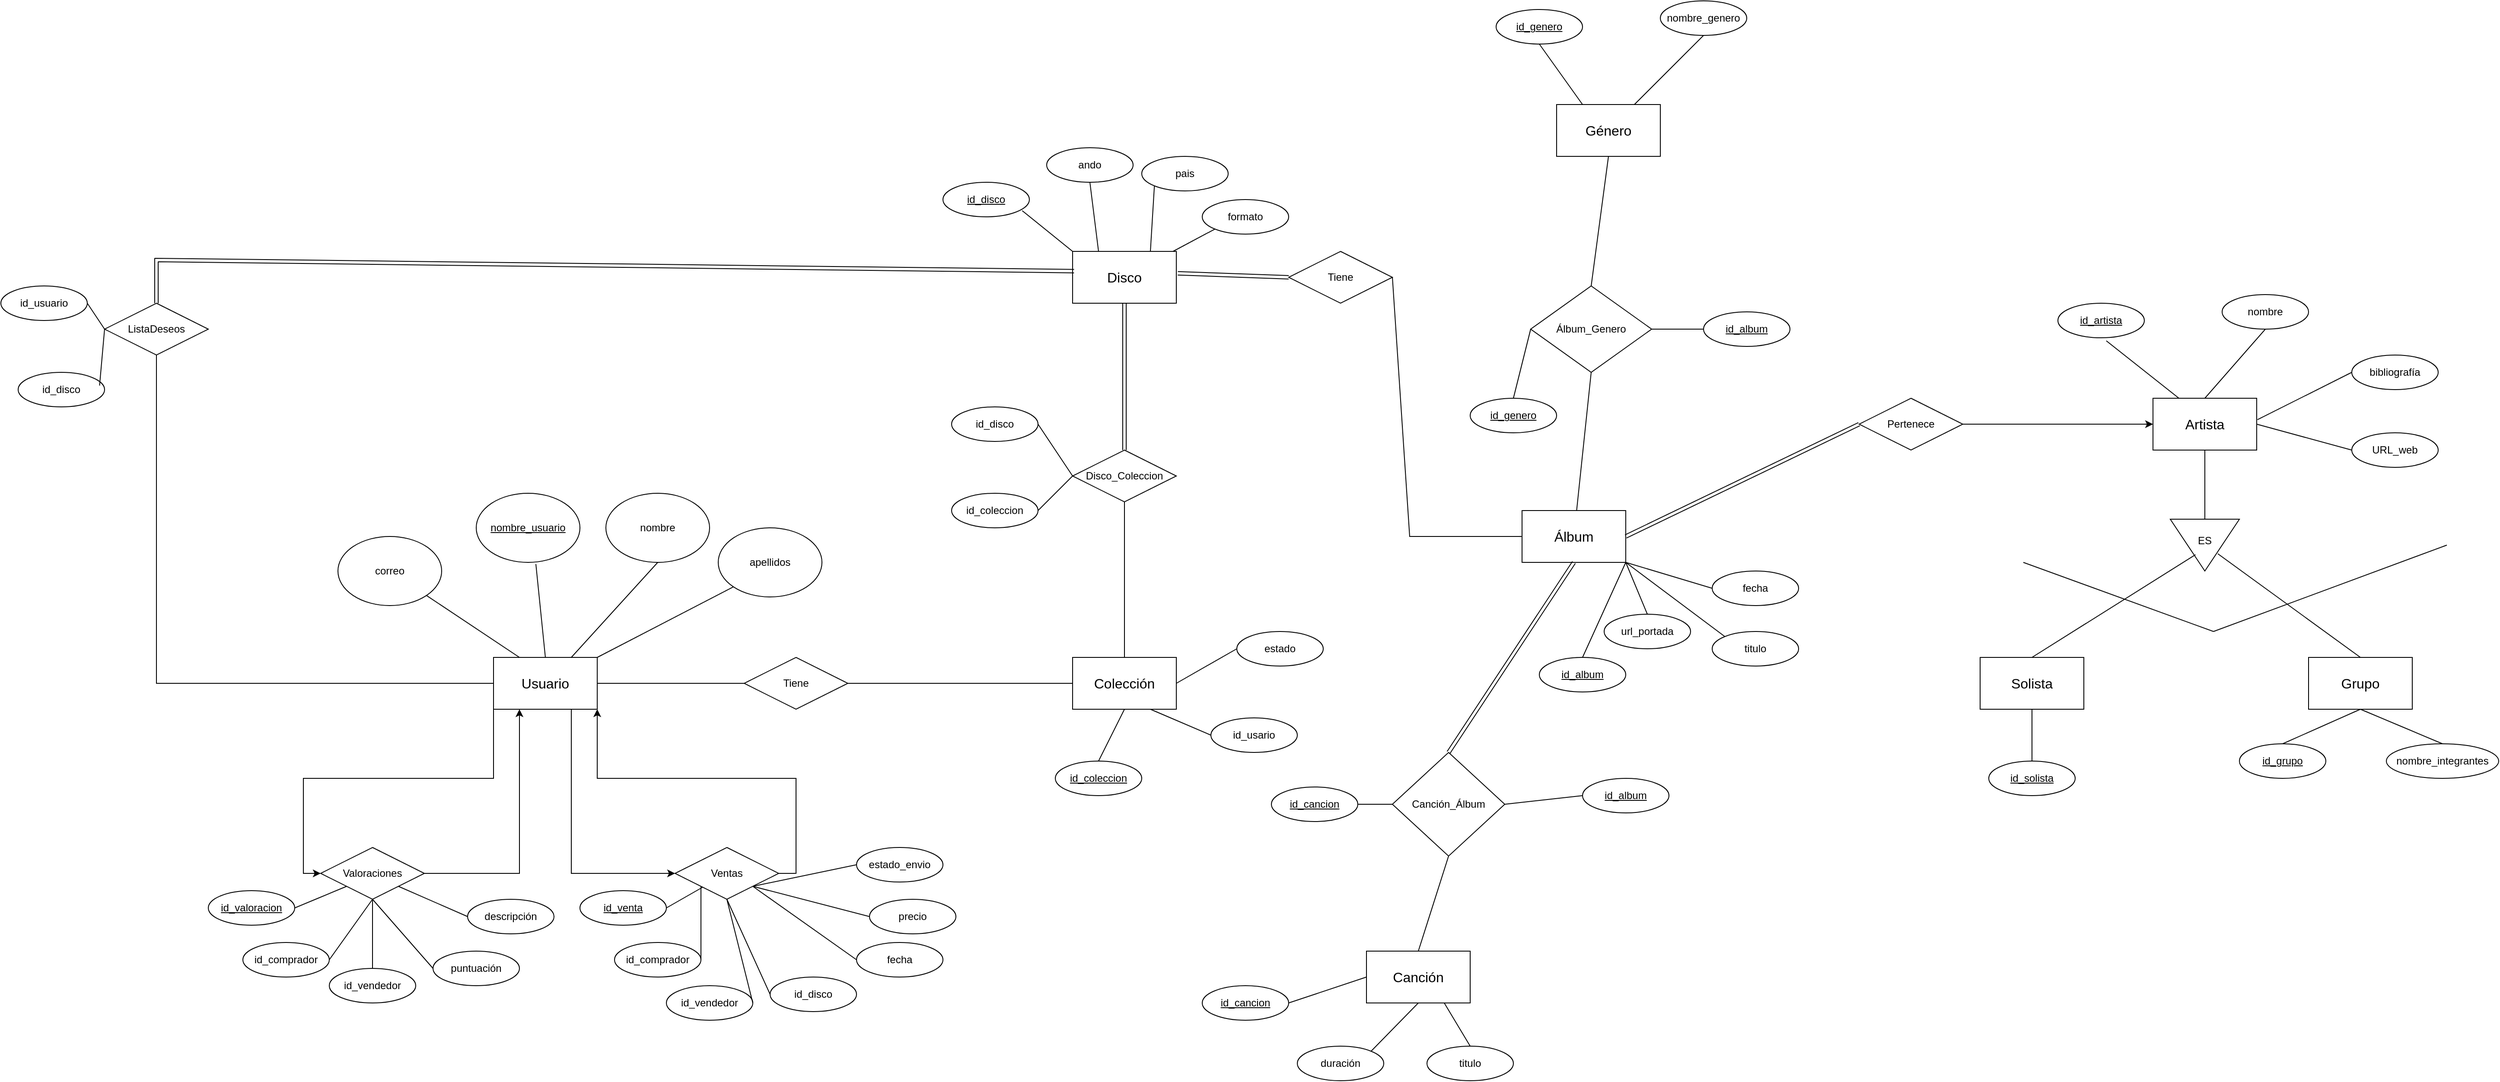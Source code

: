 <mxfile version="24.7.17">
  <diagram id="R2lEEEUBdFMjLlhIrx00" name="Page-1">
    <mxGraphModel dx="2045" dy="1813" grid="1" gridSize="10" guides="1" tooltips="1" connect="1" arrows="1" fold="1" page="1" pageScale="1" pageWidth="850" pageHeight="1100" math="0" shadow="0" extFonts="Permanent Marker^https://fonts.googleapis.com/css?family=Permanent+Marker">
      <root>
        <mxCell id="0" />
        <mxCell id="1" parent="0" />
        <mxCell id="dsP8yIUqofrxwqFrHQ6Y-112" style="edgeStyle=orthogonalEdgeStyle;rounded=0;orthogonalLoop=1;jettySize=auto;html=1;exitX=0;exitY=1;exitDx=0;exitDy=0;entryX=0;entryY=0.5;entryDx=0;entryDy=0;" edge="1" parent="1" source="dsP8yIUqofrxwqFrHQ6Y-1" target="dsP8yIUqofrxwqFrHQ6Y-109">
          <mxGeometry relative="1" as="geometry" />
        </mxCell>
        <mxCell id="dsP8yIUqofrxwqFrHQ6Y-114" style="edgeStyle=orthogonalEdgeStyle;rounded=0;orthogonalLoop=1;jettySize=auto;html=1;exitX=0.75;exitY=1;exitDx=0;exitDy=0;entryX=0;entryY=0.5;entryDx=0;entryDy=0;" edge="1" parent="1" source="dsP8yIUqofrxwqFrHQ6Y-1" target="dsP8yIUqofrxwqFrHQ6Y-108">
          <mxGeometry relative="1" as="geometry" />
        </mxCell>
        <mxCell id="dsP8yIUqofrxwqFrHQ6Y-1" value="Usuario" style="rounded=0;whiteSpace=wrap;html=1;labelBackgroundColor=none;fontSize=16;" vertex="1" parent="1">
          <mxGeometry x="-10" y="-60" width="120" height="60" as="geometry" />
        </mxCell>
        <mxCell id="dsP8yIUqofrxwqFrHQ6Y-2" value="Canción" style="rounded=0;whiteSpace=wrap;html=1;labelBackgroundColor=none;fontSize=16;" vertex="1" parent="1">
          <mxGeometry x="1000" y="280" width="120" height="60" as="geometry" />
        </mxCell>
        <mxCell id="dsP8yIUqofrxwqFrHQ6Y-3" value="Álbum" style="rounded=0;whiteSpace=wrap;html=1;labelBackgroundColor=none;fontSize=16;" vertex="1" parent="1">
          <mxGeometry x="1180" y="-230" width="120" height="60" as="geometry" />
        </mxCell>
        <mxCell id="dsP8yIUqofrxwqFrHQ6Y-4" value="Género" style="rounded=0;whiteSpace=wrap;html=1;labelBackgroundColor=none;fontSize=16;" vertex="1" parent="1">
          <mxGeometry x="1220" y="-700" width="120" height="60" as="geometry" />
        </mxCell>
        <mxCell id="dsP8yIUqofrxwqFrHQ6Y-7" value="Artista" style="rounded=0;whiteSpace=wrap;html=1;labelBackgroundColor=none;fontSize=16;" vertex="1" parent="1">
          <mxGeometry x="1910" y="-360" width="120" height="60" as="geometry" />
        </mxCell>
        <mxCell id="dsP8yIUqofrxwqFrHQ6Y-8" value="Grupo" style="rounded=0;whiteSpace=wrap;html=1;labelBackgroundColor=none;fontSize=16;" vertex="1" parent="1">
          <mxGeometry x="2090" y="-60" width="120" height="60" as="geometry" />
        </mxCell>
        <mxCell id="dsP8yIUqofrxwqFrHQ6Y-10" value="Disco" style="rounded=0;whiteSpace=wrap;html=1;labelBackgroundColor=none;fontSize=16;" vertex="1" parent="1">
          <mxGeometry x="660" y="-530" width="120" height="60" as="geometry" />
        </mxCell>
        <mxCell id="dsP8yIUqofrxwqFrHQ6Y-11" value="Colección" style="rounded=0;whiteSpace=wrap;html=1;labelBackgroundColor=none;fontSize=16;" vertex="1" parent="1">
          <mxGeometry x="660" y="-60" width="120" height="60" as="geometry" />
        </mxCell>
        <mxCell id="dsP8yIUqofrxwqFrHQ6Y-25" value="correo" style="ellipse;whiteSpace=wrap;html=1;" vertex="1" parent="1">
          <mxGeometry x="-190" y="-200" width="120" height="80" as="geometry" />
        </mxCell>
        <mxCell id="dsP8yIUqofrxwqFrHQ6Y-27" value="apellidos" style="ellipse;whiteSpace=wrap;html=1;" vertex="1" parent="1">
          <mxGeometry x="250" y="-210" width="120" height="80" as="geometry" />
        </mxCell>
        <mxCell id="dsP8yIUqofrxwqFrHQ6Y-28" value="&lt;u&gt;nombre_usuario&lt;/u&gt;" style="ellipse;whiteSpace=wrap;html=1;" vertex="1" parent="1">
          <mxGeometry x="-30" y="-250" width="120" height="80" as="geometry" />
        </mxCell>
        <mxCell id="dsP8yIUqofrxwqFrHQ6Y-29" value="nombre" style="ellipse;whiteSpace=wrap;html=1;" vertex="1" parent="1">
          <mxGeometry x="120" y="-250" width="120" height="80" as="geometry" />
        </mxCell>
        <mxCell id="dsP8yIUqofrxwqFrHQ6Y-34" value="" style="endArrow=none;html=1;rounded=0;exitX=0.75;exitY=0;exitDx=0;exitDy=0;entryX=0.5;entryY=1;entryDx=0;entryDy=0;" edge="1" parent="1" source="dsP8yIUqofrxwqFrHQ6Y-1" target="dsP8yIUqofrxwqFrHQ6Y-29">
          <mxGeometry width="50" height="50" relative="1" as="geometry">
            <mxPoint x="150" y="-180" as="sourcePoint" />
            <mxPoint x="200" y="-230" as="targetPoint" />
          </mxGeometry>
        </mxCell>
        <mxCell id="dsP8yIUqofrxwqFrHQ6Y-36" value="" style="endArrow=none;html=1;rounded=0;exitX=0.5;exitY=0;exitDx=0;exitDy=0;entryX=0.575;entryY=1.025;entryDx=0;entryDy=0;entryPerimeter=0;" edge="1" parent="1" source="dsP8yIUqofrxwqFrHQ6Y-1" target="dsP8yIUqofrxwqFrHQ6Y-28">
          <mxGeometry width="50" height="50" relative="1" as="geometry">
            <mxPoint x="-70" y="-160" as="sourcePoint" />
            <mxPoint x="-20" y="-210" as="targetPoint" />
          </mxGeometry>
        </mxCell>
        <mxCell id="dsP8yIUqofrxwqFrHQ6Y-37" value="" style="endArrow=none;html=1;rounded=0;entryX=1;entryY=0;entryDx=0;entryDy=0;exitX=0;exitY=1;exitDx=0;exitDy=0;" edge="1" parent="1" source="dsP8yIUqofrxwqFrHQ6Y-27" target="dsP8yIUqofrxwqFrHQ6Y-1">
          <mxGeometry width="50" height="50" relative="1" as="geometry">
            <mxPoint x="-120" y="-50" as="sourcePoint" />
            <mxPoint x="-70" y="-100" as="targetPoint" />
          </mxGeometry>
        </mxCell>
        <mxCell id="dsP8yIUqofrxwqFrHQ6Y-38" value="" style="endArrow=none;html=1;rounded=0;entryX=0.25;entryY=0;entryDx=0;entryDy=0;exitX=1;exitY=1;exitDx=0;exitDy=0;" edge="1" parent="1" source="dsP8yIUqofrxwqFrHQ6Y-25" target="dsP8yIUqofrxwqFrHQ6Y-1">
          <mxGeometry width="50" height="50" relative="1" as="geometry">
            <mxPoint x="-60" y="50" as="sourcePoint" />
            <mxPoint x="-10" as="targetPoint" />
          </mxGeometry>
        </mxCell>
        <mxCell id="dsP8yIUqofrxwqFrHQ6Y-45" value="" style="endArrow=none;html=1;rounded=0;entryX=0.5;entryY=1;entryDx=0;entryDy=0;exitX=0.5;exitY=0;exitDx=0;exitDy=0;" edge="1" parent="1" source="dsP8yIUqofrxwqFrHQ6Y-49" target="dsP8yIUqofrxwqFrHQ6Y-4">
          <mxGeometry width="50" height="50" relative="1" as="geometry">
            <mxPoint x="1440" y="-380" as="sourcePoint" />
            <mxPoint x="1490" y="-430" as="targetPoint" />
          </mxGeometry>
        </mxCell>
        <mxCell id="dsP8yIUqofrxwqFrHQ6Y-46" value="Canción_Álbum" style="rhombus;whiteSpace=wrap;html=1;" vertex="1" parent="1">
          <mxGeometry x="1030" y="50" width="130" height="120" as="geometry" />
        </mxCell>
        <mxCell id="dsP8yIUqofrxwqFrHQ6Y-49" value="Álbum_Genero" style="rhombus;whiteSpace=wrap;html=1;" vertex="1" parent="1">
          <mxGeometry x="1190" y="-490" width="140" height="100" as="geometry" />
        </mxCell>
        <mxCell id="dsP8yIUqofrxwqFrHQ6Y-51" value="" style="endArrow=none;html=1;rounded=0;entryX=0.5;entryY=1;entryDx=0;entryDy=0;" edge="1" parent="1" source="dsP8yIUqofrxwqFrHQ6Y-3" target="dsP8yIUqofrxwqFrHQ6Y-49">
          <mxGeometry width="50" height="50" relative="1" as="geometry">
            <mxPoint x="1440" y="-320" as="sourcePoint" />
            <mxPoint x="1490" y="-370" as="targetPoint" />
          </mxGeometry>
        </mxCell>
        <mxCell id="dsP8yIUqofrxwqFrHQ6Y-59" value="&lt;font style=&quot;font-size: 16px;&quot;&gt;Solista&lt;/font&gt;" style="rounded=0;whiteSpace=wrap;html=1;" vertex="1" parent="1">
          <mxGeometry x="1710" y="-60" width="120" height="60" as="geometry" />
        </mxCell>
        <mxCell id="dsP8yIUqofrxwqFrHQ6Y-63" value="" style="triangle;whiteSpace=wrap;html=1;rotation=90;" vertex="1" parent="1">
          <mxGeometry x="1940" y="-230" width="60" height="80" as="geometry" />
        </mxCell>
        <mxCell id="dsP8yIUqofrxwqFrHQ6Y-64" value="&lt;div&gt;ES&lt;/div&gt;" style="text;html=1;align=center;verticalAlign=middle;whiteSpace=wrap;rounded=0;" vertex="1" parent="1">
          <mxGeometry x="1940" y="-210" width="60" height="30" as="geometry" />
        </mxCell>
        <mxCell id="dsP8yIUqofrxwqFrHQ6Y-66" value="" style="endArrow=none;html=1;rounded=0;exitX=0.5;exitY=1;exitDx=0;exitDy=0;entryX=0;entryY=0.5;entryDx=0;entryDy=0;" edge="1" parent="1" source="dsP8yIUqofrxwqFrHQ6Y-7" target="dsP8yIUqofrxwqFrHQ6Y-63">
          <mxGeometry relative="1" as="geometry">
            <mxPoint x="2370" y="-240" as="sourcePoint" />
            <mxPoint x="2530" y="-240" as="targetPoint" />
          </mxGeometry>
        </mxCell>
        <mxCell id="dsP8yIUqofrxwqFrHQ6Y-67" value="" style="endArrow=none;html=1;rounded=0;exitX=0.75;exitY=1;exitDx=0;exitDy=0;entryX=0.5;entryY=0;entryDx=0;entryDy=0;" edge="1" parent="1" source="dsP8yIUqofrxwqFrHQ6Y-64" target="dsP8yIUqofrxwqFrHQ6Y-8">
          <mxGeometry relative="1" as="geometry">
            <mxPoint x="2370" y="-240" as="sourcePoint" />
            <mxPoint x="2530" y="-240" as="targetPoint" />
          </mxGeometry>
        </mxCell>
        <mxCell id="dsP8yIUqofrxwqFrHQ6Y-68" value="" style="endArrow=none;html=1;rounded=0;exitX=0.32;exitY=1.036;exitDx=0;exitDy=0;exitPerimeter=0;entryX=0.5;entryY=0;entryDx=0;entryDy=0;" edge="1" parent="1" source="dsP8yIUqofrxwqFrHQ6Y-64" target="dsP8yIUqofrxwqFrHQ6Y-59">
          <mxGeometry relative="1" as="geometry">
            <mxPoint x="2370" y="-240" as="sourcePoint" />
            <mxPoint x="1780.0" y="-50" as="targetPoint" />
          </mxGeometry>
        </mxCell>
        <mxCell id="dsP8yIUqofrxwqFrHQ6Y-70" value="" style="endArrow=none;html=1;rounded=0;" edge="1" parent="1">
          <mxGeometry relative="1" as="geometry">
            <mxPoint x="1980" y="-90" as="sourcePoint" />
            <mxPoint x="2250" y="-190" as="targetPoint" />
          </mxGeometry>
        </mxCell>
        <mxCell id="dsP8yIUqofrxwqFrHQ6Y-72" value="" style="endArrow=none;html=1;rounded=0;" edge="1" parent="1">
          <mxGeometry relative="1" as="geometry">
            <mxPoint x="1980" y="-90" as="sourcePoint" />
            <mxPoint x="1760" y="-170" as="targetPoint" />
          </mxGeometry>
        </mxCell>
        <mxCell id="dsP8yIUqofrxwqFrHQ6Y-162" style="edgeStyle=orthogonalEdgeStyle;rounded=0;orthogonalLoop=1;jettySize=auto;html=1;exitX=1;exitY=0.5;exitDx=0;exitDy=0;entryX=0;entryY=0.5;entryDx=0;entryDy=0;" edge="1" parent="1" source="dsP8yIUqofrxwqFrHQ6Y-73" target="dsP8yIUqofrxwqFrHQ6Y-7">
          <mxGeometry relative="1" as="geometry" />
        </mxCell>
        <mxCell id="dsP8yIUqofrxwqFrHQ6Y-73" value="Pertenece" style="shape=rhombus;perimeter=rhombusPerimeter;whiteSpace=wrap;html=1;align=center;" vertex="1" parent="1">
          <mxGeometry x="1570" y="-360" width="120" height="60" as="geometry" />
        </mxCell>
        <mxCell id="dsP8yIUqofrxwqFrHQ6Y-82" value="Tiene" style="shape=rhombus;perimeter=rhombusPerimeter;whiteSpace=wrap;html=1;align=center;" vertex="1" parent="1">
          <mxGeometry x="910" y="-530" width="120" height="60" as="geometry" />
        </mxCell>
        <mxCell id="dsP8yIUqofrxwqFrHQ6Y-90" value="" style="endArrow=none;html=1;rounded=0;entryX=0;entryY=0.5;entryDx=0;entryDy=0;exitX=1;exitY=0.5;exitDx=0;exitDy=0;" edge="1" parent="1" source="dsP8yIUqofrxwqFrHQ6Y-82" target="dsP8yIUqofrxwqFrHQ6Y-3">
          <mxGeometry relative="1" as="geometry">
            <mxPoint x="780" y="-550" as="sourcePoint" />
            <mxPoint x="870" y="-550" as="targetPoint" />
            <Array as="points">
              <mxPoint x="1050" y="-200" />
            </Array>
          </mxGeometry>
        </mxCell>
        <mxCell id="dsP8yIUqofrxwqFrHQ6Y-91" value="Disco_Coleccion" style="shape=rhombus;perimeter=rhombusPerimeter;whiteSpace=wrap;html=1;align=center;" vertex="1" parent="1">
          <mxGeometry x="660" y="-300" width="120" height="60" as="geometry" />
        </mxCell>
        <mxCell id="dsP8yIUqofrxwqFrHQ6Y-92" value="" style="endArrow=none;html=1;rounded=0;entryX=0.5;entryY=1;entryDx=0;entryDy=0;exitX=0.5;exitY=0;exitDx=0;exitDy=0;" edge="1" parent="1" source="dsP8yIUqofrxwqFrHQ6Y-11" target="dsP8yIUqofrxwqFrHQ6Y-91">
          <mxGeometry relative="1" as="geometry">
            <mxPoint x="630" y="-50" as="sourcePoint" />
            <mxPoint x="790" y="-50" as="targetPoint" />
          </mxGeometry>
        </mxCell>
        <mxCell id="dsP8yIUqofrxwqFrHQ6Y-96" value="Tiene" style="shape=rhombus;perimeter=rhombusPerimeter;whiteSpace=wrap;html=1;align=center;" vertex="1" parent="1">
          <mxGeometry x="280" y="-60" width="120" height="60" as="geometry" />
        </mxCell>
        <mxCell id="dsP8yIUqofrxwqFrHQ6Y-97" value="" style="endArrow=none;html=1;rounded=0;entryX=0;entryY=0.5;entryDx=0;entryDy=0;exitX=1;exitY=0.5;exitDx=0;exitDy=0;" edge="1" parent="1" source="dsP8yIUqofrxwqFrHQ6Y-1" target="dsP8yIUqofrxwqFrHQ6Y-96">
          <mxGeometry relative="1" as="geometry">
            <mxPoint x="110" y="-30" as="sourcePoint" />
            <mxPoint x="270" y="-30" as="targetPoint" />
          </mxGeometry>
        </mxCell>
        <mxCell id="dsP8yIUqofrxwqFrHQ6Y-98" value="" style="endArrow=none;html=1;rounded=0;exitX=1;exitY=0.5;exitDx=0;exitDy=0;entryX=0;entryY=0.5;entryDx=0;entryDy=0;" edge="1" parent="1" source="dsP8yIUqofrxwqFrHQ6Y-96" target="dsP8yIUqofrxwqFrHQ6Y-11">
          <mxGeometry relative="1" as="geometry">
            <mxPoint x="400" y="20" as="sourcePoint" />
            <mxPoint x="560" y="20" as="targetPoint" />
          </mxGeometry>
        </mxCell>
        <mxCell id="dsP8yIUqofrxwqFrHQ6Y-101" value="ListaDeseos" style="shape=rhombus;perimeter=rhombusPerimeter;whiteSpace=wrap;html=1;align=center;" vertex="1" parent="1">
          <mxGeometry x="-460" y="-470" width="120" height="60" as="geometry" />
        </mxCell>
        <mxCell id="dsP8yIUqofrxwqFrHQ6Y-106" value="" style="endArrow=none;html=1;rounded=0;exitX=0.5;exitY=1;exitDx=0;exitDy=0;entryX=0;entryY=0.5;entryDx=0;entryDy=0;" edge="1" parent="1" source="dsP8yIUqofrxwqFrHQ6Y-101" target="dsP8yIUqofrxwqFrHQ6Y-1">
          <mxGeometry relative="1" as="geometry">
            <mxPoint x="-230" y="40" as="sourcePoint" />
            <mxPoint x="-70" y="40" as="targetPoint" />
            <Array as="points">
              <mxPoint x="-400" y="-30" />
            </Array>
          </mxGeometry>
        </mxCell>
        <mxCell id="dsP8yIUqofrxwqFrHQ6Y-115" style="edgeStyle=orthogonalEdgeStyle;rounded=0;orthogonalLoop=1;jettySize=auto;html=1;exitX=1;exitY=0.5;exitDx=0;exitDy=0;entryX=1;entryY=1;entryDx=0;entryDy=0;" edge="1" parent="1" source="dsP8yIUqofrxwqFrHQ6Y-108" target="dsP8yIUqofrxwqFrHQ6Y-1">
          <mxGeometry relative="1" as="geometry" />
        </mxCell>
        <mxCell id="dsP8yIUqofrxwqFrHQ6Y-108" value="Ventas" style="shape=rhombus;perimeter=rhombusPerimeter;whiteSpace=wrap;html=1;align=center;" vertex="1" parent="1">
          <mxGeometry x="200" y="160" width="120" height="60" as="geometry" />
        </mxCell>
        <mxCell id="dsP8yIUqofrxwqFrHQ6Y-113" style="edgeStyle=orthogonalEdgeStyle;rounded=0;orthogonalLoop=1;jettySize=auto;html=1;exitX=1;exitY=0.5;exitDx=0;exitDy=0;entryX=0.25;entryY=1;entryDx=0;entryDy=0;" edge="1" parent="1" source="dsP8yIUqofrxwqFrHQ6Y-109" target="dsP8yIUqofrxwqFrHQ6Y-1">
          <mxGeometry relative="1" as="geometry" />
        </mxCell>
        <mxCell id="dsP8yIUqofrxwqFrHQ6Y-109" value="Valoraciones" style="shape=rhombus;perimeter=rhombusPerimeter;whiteSpace=wrap;html=1;align=center;" vertex="1" parent="1">
          <mxGeometry x="-210" y="160" width="120" height="60" as="geometry" />
        </mxCell>
        <mxCell id="dsP8yIUqofrxwqFrHQ6Y-116" value="&lt;u&gt;id_cancion&lt;/u&gt;" style="ellipse;whiteSpace=wrap;html=1;align=center;" vertex="1" parent="1">
          <mxGeometry x="810" y="320" width="100" height="40" as="geometry" />
        </mxCell>
        <mxCell id="dsP8yIUqofrxwqFrHQ6Y-119" value="duración" style="ellipse;whiteSpace=wrap;html=1;align=center;" vertex="1" parent="1">
          <mxGeometry x="920" y="390" width="100" height="40" as="geometry" />
        </mxCell>
        <mxCell id="dsP8yIUqofrxwqFrHQ6Y-120" value="titulo" style="ellipse;whiteSpace=wrap;html=1;align=center;" vertex="1" parent="1">
          <mxGeometry x="1070" y="390" width="100" height="40" as="geometry" />
        </mxCell>
        <mxCell id="dsP8yIUqofrxwqFrHQ6Y-121" value="" style="endArrow=none;html=1;rounded=0;entryX=0;entryY=0.5;entryDx=0;entryDy=0;exitX=1;exitY=0.5;exitDx=0;exitDy=0;" edge="1" parent="1" source="dsP8yIUqofrxwqFrHQ6Y-116" target="dsP8yIUqofrxwqFrHQ6Y-2">
          <mxGeometry relative="1" as="geometry">
            <mxPoint x="830" y="280" as="sourcePoint" />
            <mxPoint x="990" y="280" as="targetPoint" />
          </mxGeometry>
        </mxCell>
        <mxCell id="dsP8yIUqofrxwqFrHQ6Y-122" value="" style="endArrow=none;html=1;rounded=0;entryX=0.5;entryY=1;entryDx=0;entryDy=0;exitX=1;exitY=0;exitDx=0;exitDy=0;" edge="1" parent="1" source="dsP8yIUqofrxwqFrHQ6Y-119" target="dsP8yIUqofrxwqFrHQ6Y-2">
          <mxGeometry relative="1" as="geometry">
            <mxPoint x="970" y="230" as="sourcePoint" />
            <mxPoint x="970" y="230" as="targetPoint" />
          </mxGeometry>
        </mxCell>
        <mxCell id="dsP8yIUqofrxwqFrHQ6Y-123" value="" style="endArrow=none;html=1;rounded=0;exitX=0.75;exitY=1;exitDx=0;exitDy=0;entryX=0.5;entryY=0;entryDx=0;entryDy=0;" edge="1" parent="1" source="dsP8yIUqofrxwqFrHQ6Y-2" target="dsP8yIUqofrxwqFrHQ6Y-120">
          <mxGeometry relative="1" as="geometry">
            <mxPoint x="1150" y="360" as="sourcePoint" />
            <mxPoint x="1310" y="360" as="targetPoint" />
          </mxGeometry>
        </mxCell>
        <mxCell id="dsP8yIUqofrxwqFrHQ6Y-124" value="&lt;u&gt;id_album&lt;/u&gt;" style="ellipse;whiteSpace=wrap;html=1;align=center;" vertex="1" parent="1">
          <mxGeometry x="1200" y="-60" width="100" height="40" as="geometry" />
        </mxCell>
        <mxCell id="dsP8yIUqofrxwqFrHQ6Y-125" value="fecha" style="ellipse;whiteSpace=wrap;html=1;align=center;" vertex="1" parent="1">
          <mxGeometry x="1400" y="-160" width="100" height="40" as="geometry" />
        </mxCell>
        <mxCell id="dsP8yIUqofrxwqFrHQ6Y-126" value="url_portada" style="ellipse;whiteSpace=wrap;html=1;align=center;" vertex="1" parent="1">
          <mxGeometry x="1275" y="-110" width="100" height="40" as="geometry" />
        </mxCell>
        <mxCell id="dsP8yIUqofrxwqFrHQ6Y-127" value="titulo" style="ellipse;whiteSpace=wrap;html=1;align=center;" vertex="1" parent="1">
          <mxGeometry x="1400" y="-90" width="100" height="40" as="geometry" />
        </mxCell>
        <mxCell id="dsP8yIUqofrxwqFrHQ6Y-129" value="" style="endArrow=none;html=1;rounded=0;exitX=0.5;exitY=0;exitDx=0;exitDy=0;entryX=1;entryY=1;entryDx=0;entryDy=0;" edge="1" parent="1" source="dsP8yIUqofrxwqFrHQ6Y-126" target="dsP8yIUqofrxwqFrHQ6Y-3">
          <mxGeometry relative="1" as="geometry">
            <mxPoint x="1310" y="-120" as="sourcePoint" />
            <mxPoint x="1470" y="-120" as="targetPoint" />
          </mxGeometry>
        </mxCell>
        <mxCell id="dsP8yIUqofrxwqFrHQ6Y-130" value="" style="endArrow=none;html=1;rounded=0;entryX=0;entryY=0;entryDx=0;entryDy=0;exitX=1;exitY=1;exitDx=0;exitDy=0;" edge="1" parent="1" source="dsP8yIUqofrxwqFrHQ6Y-3" target="dsP8yIUqofrxwqFrHQ6Y-127">
          <mxGeometry relative="1" as="geometry">
            <mxPoint x="890" y="-120" as="sourcePoint" />
            <mxPoint x="1050" y="-120" as="targetPoint" />
          </mxGeometry>
        </mxCell>
        <mxCell id="dsP8yIUqofrxwqFrHQ6Y-131" value="" style="endArrow=none;html=1;rounded=0;exitX=1;exitY=1;exitDx=0;exitDy=0;entryX=0.5;entryY=0;entryDx=0;entryDy=0;" edge="1" parent="1" source="dsP8yIUqofrxwqFrHQ6Y-3" target="dsP8yIUqofrxwqFrHQ6Y-124">
          <mxGeometry relative="1" as="geometry">
            <mxPoint x="1300" y="-320" as="sourcePoint" />
            <mxPoint x="1460" y="-320" as="targetPoint" />
          </mxGeometry>
        </mxCell>
        <mxCell id="dsP8yIUqofrxwqFrHQ6Y-132" value="" style="endArrow=none;html=1;rounded=0;exitX=1;exitY=1;exitDx=0;exitDy=0;entryX=0;entryY=0.5;entryDx=0;entryDy=0;" edge="1" parent="1" source="dsP8yIUqofrxwqFrHQ6Y-3" target="dsP8yIUqofrxwqFrHQ6Y-125">
          <mxGeometry relative="1" as="geometry">
            <mxPoint x="1290" y="-40" as="sourcePoint" />
            <mxPoint x="1450" y="-40" as="targetPoint" />
          </mxGeometry>
        </mxCell>
        <mxCell id="dsP8yIUqofrxwqFrHQ6Y-133" value="&lt;u&gt;id_genero&lt;/u&gt;" style="ellipse;whiteSpace=wrap;html=1;align=center;" vertex="1" parent="1">
          <mxGeometry x="1150" y="-810" width="100" height="40" as="geometry" />
        </mxCell>
        <mxCell id="dsP8yIUqofrxwqFrHQ6Y-134" value="nombre_genero" style="ellipse;whiteSpace=wrap;html=1;align=center;" vertex="1" parent="1">
          <mxGeometry x="1340" y="-820" width="100" height="40" as="geometry" />
        </mxCell>
        <mxCell id="dsP8yIUqofrxwqFrHQ6Y-135" value="" style="endArrow=none;html=1;rounded=0;entryX=0.25;entryY=0;entryDx=0;entryDy=0;exitX=0.5;exitY=1;exitDx=0;exitDy=0;" edge="1" parent="1" source="dsP8yIUqofrxwqFrHQ6Y-133" target="dsP8yIUqofrxwqFrHQ6Y-4">
          <mxGeometry relative="1" as="geometry">
            <mxPoint x="1020" y="-760" as="sourcePoint" />
            <mxPoint x="1180" y="-760" as="targetPoint" />
          </mxGeometry>
        </mxCell>
        <mxCell id="dsP8yIUqofrxwqFrHQ6Y-136" value="" style="endArrow=none;html=1;rounded=0;exitX=0.75;exitY=0;exitDx=0;exitDy=0;entryX=0.5;entryY=1;entryDx=0;entryDy=0;" edge="1" parent="1" source="dsP8yIUqofrxwqFrHQ6Y-4" target="dsP8yIUqofrxwqFrHQ6Y-134">
          <mxGeometry relative="1" as="geometry">
            <mxPoint x="1390" y="-690" as="sourcePoint" />
            <mxPoint x="1550" y="-690" as="targetPoint" />
          </mxGeometry>
        </mxCell>
        <mxCell id="dsP8yIUqofrxwqFrHQ6Y-137" value="&lt;u&gt;id_cancion&lt;/u&gt;" style="ellipse;whiteSpace=wrap;html=1;align=center;" vertex="1" parent="1">
          <mxGeometry x="890" y="90" width="100" height="40" as="geometry" />
        </mxCell>
        <mxCell id="dsP8yIUqofrxwqFrHQ6Y-138" value="" style="endArrow=none;html=1;rounded=0;exitX=1;exitY=0.5;exitDx=0;exitDy=0;entryX=0;entryY=0.5;entryDx=0;entryDy=0;" edge="1" parent="1" source="dsP8yIUqofrxwqFrHQ6Y-137" target="dsP8yIUqofrxwqFrHQ6Y-46">
          <mxGeometry relative="1" as="geometry">
            <mxPoint x="980" y="200" as="sourcePoint" />
            <mxPoint x="1140" y="200" as="targetPoint" />
          </mxGeometry>
        </mxCell>
        <mxCell id="dsP8yIUqofrxwqFrHQ6Y-139" value="&lt;u&gt;id_album&lt;/u&gt;" style="ellipse;whiteSpace=wrap;html=1;align=center;" vertex="1" parent="1">
          <mxGeometry x="1250" y="80" width="100" height="40" as="geometry" />
        </mxCell>
        <mxCell id="dsP8yIUqofrxwqFrHQ6Y-140" value="" style="endArrow=none;html=1;rounded=0;exitX=1;exitY=0.5;exitDx=0;exitDy=0;entryX=0;entryY=0.5;entryDx=0;entryDy=0;" edge="1" parent="1" source="dsP8yIUqofrxwqFrHQ6Y-46" target="dsP8yIUqofrxwqFrHQ6Y-139">
          <mxGeometry relative="1" as="geometry">
            <mxPoint x="1230" y="190" as="sourcePoint" />
            <mxPoint x="1390" y="190" as="targetPoint" />
          </mxGeometry>
        </mxCell>
        <mxCell id="dsP8yIUqofrxwqFrHQ6Y-141" value="&lt;u&gt;id_album&lt;/u&gt;" style="ellipse;whiteSpace=wrap;html=1;align=center;" vertex="1" parent="1">
          <mxGeometry x="1390" y="-460" width="100" height="40" as="geometry" />
        </mxCell>
        <mxCell id="dsP8yIUqofrxwqFrHQ6Y-142" value="&lt;u&gt;id_genero&lt;/u&gt;" style="ellipse;whiteSpace=wrap;html=1;align=center;" vertex="1" parent="1">
          <mxGeometry x="1120" y="-360" width="100" height="40" as="geometry" />
        </mxCell>
        <mxCell id="dsP8yIUqofrxwqFrHQ6Y-143" value="" style="endArrow=none;html=1;rounded=0;exitX=0.5;exitY=0;exitDx=0;exitDy=0;entryX=0;entryY=0.5;entryDx=0;entryDy=0;" edge="1" parent="1" source="dsP8yIUqofrxwqFrHQ6Y-142" target="dsP8yIUqofrxwqFrHQ6Y-49">
          <mxGeometry relative="1" as="geometry">
            <mxPoint x="1110" y="-490" as="sourcePoint" />
            <mxPoint x="1270" y="-490" as="targetPoint" />
          </mxGeometry>
        </mxCell>
        <mxCell id="dsP8yIUqofrxwqFrHQ6Y-144" value="" style="endArrow=none;html=1;rounded=0;exitX=1;exitY=0.5;exitDx=0;exitDy=0;entryX=0;entryY=0.5;entryDx=0;entryDy=0;" edge="1" parent="1" source="dsP8yIUqofrxwqFrHQ6Y-49" target="dsP8yIUqofrxwqFrHQ6Y-141">
          <mxGeometry relative="1" as="geometry">
            <mxPoint x="1330" y="-380" as="sourcePoint" />
            <mxPoint x="1490" y="-380" as="targetPoint" />
          </mxGeometry>
        </mxCell>
        <mxCell id="dsP8yIUqofrxwqFrHQ6Y-146" value="&lt;u&gt;id_artista&lt;/u&gt;" style="ellipse;whiteSpace=wrap;html=1;align=center;" vertex="1" parent="1">
          <mxGeometry x="1800" y="-470" width="100" height="40" as="geometry" />
        </mxCell>
        <mxCell id="dsP8yIUqofrxwqFrHQ6Y-147" value="nombre" style="ellipse;whiteSpace=wrap;html=1;align=center;" vertex="1" parent="1">
          <mxGeometry x="1990" y="-480" width="100" height="40" as="geometry" />
        </mxCell>
        <mxCell id="dsP8yIUqofrxwqFrHQ6Y-148" value="bibliografía" style="ellipse;whiteSpace=wrap;html=1;align=center;" vertex="1" parent="1">
          <mxGeometry x="2140" y="-410" width="100" height="40" as="geometry" />
        </mxCell>
        <mxCell id="dsP8yIUqofrxwqFrHQ6Y-149" value="URL_web" style="ellipse;whiteSpace=wrap;html=1;align=center;" vertex="1" parent="1">
          <mxGeometry x="2140" y="-320" width="100" height="40" as="geometry" />
        </mxCell>
        <mxCell id="dsP8yIUqofrxwqFrHQ6Y-150" value="" style="endArrow=none;html=1;rounded=0;exitX=0.56;exitY=1.088;exitDx=0;exitDy=0;exitPerimeter=0;entryX=0.25;entryY=0;entryDx=0;entryDy=0;" edge="1" parent="1" source="dsP8yIUqofrxwqFrHQ6Y-146" target="dsP8yIUqofrxwqFrHQ6Y-7">
          <mxGeometry relative="1" as="geometry">
            <mxPoint x="1820" y="-400" as="sourcePoint" />
            <mxPoint x="1980" y="-400" as="targetPoint" />
          </mxGeometry>
        </mxCell>
        <mxCell id="dsP8yIUqofrxwqFrHQ6Y-151" value="" style="endArrow=none;html=1;rounded=0;exitX=0.5;exitY=0;exitDx=0;exitDy=0;entryX=0.5;entryY=1;entryDx=0;entryDy=0;" edge="1" parent="1" source="dsP8yIUqofrxwqFrHQ6Y-7" target="dsP8yIUqofrxwqFrHQ6Y-147">
          <mxGeometry relative="1" as="geometry">
            <mxPoint x="1930" y="-410" as="sourcePoint" />
            <mxPoint x="2090" y="-410" as="targetPoint" />
          </mxGeometry>
        </mxCell>
        <mxCell id="dsP8yIUqofrxwqFrHQ6Y-152" value="" style="endArrow=none;html=1;rounded=0;exitX=1.007;exitY=0.414;exitDx=0;exitDy=0;exitPerimeter=0;entryX=0;entryY=0.5;entryDx=0;entryDy=0;" edge="1" parent="1" source="dsP8yIUqofrxwqFrHQ6Y-7" target="dsP8yIUqofrxwqFrHQ6Y-148">
          <mxGeometry relative="1" as="geometry">
            <mxPoint x="2040" y="-290" as="sourcePoint" />
            <mxPoint x="2200" y="-290" as="targetPoint" />
          </mxGeometry>
        </mxCell>
        <mxCell id="dsP8yIUqofrxwqFrHQ6Y-153" value="" style="endArrow=none;html=1;rounded=0;exitX=1;exitY=0.5;exitDx=0;exitDy=0;entryX=0;entryY=0.5;entryDx=0;entryDy=0;" edge="1" parent="1" source="dsP8yIUqofrxwqFrHQ6Y-7" target="dsP8yIUqofrxwqFrHQ6Y-149">
          <mxGeometry relative="1" as="geometry">
            <mxPoint x="2030" y="-320" as="sourcePoint" />
            <mxPoint x="2190" y="-320" as="targetPoint" />
          </mxGeometry>
        </mxCell>
        <mxCell id="dsP8yIUqofrxwqFrHQ6Y-154" value="&lt;u&gt;id_solista&lt;/u&gt;" style="ellipse;whiteSpace=wrap;html=1;align=center;" vertex="1" parent="1">
          <mxGeometry x="1720" y="60" width="100" height="40" as="geometry" />
        </mxCell>
        <mxCell id="dsP8yIUqofrxwqFrHQ6Y-155" value="" style="endArrow=none;html=1;rounded=0;exitX=0.5;exitY=0;exitDx=0;exitDy=0;entryX=0.5;entryY=1;entryDx=0;entryDy=0;" edge="1" parent="1" source="dsP8yIUqofrxwqFrHQ6Y-154" target="dsP8yIUqofrxwqFrHQ6Y-59">
          <mxGeometry relative="1" as="geometry">
            <mxPoint x="1560" y="-30" as="sourcePoint" />
            <mxPoint x="1720" y="-30" as="targetPoint" />
          </mxGeometry>
        </mxCell>
        <mxCell id="dsP8yIUqofrxwqFrHQ6Y-156" value="" style="endArrow=none;html=1;rounded=0;entryX=0.5;entryY=0;entryDx=0;entryDy=0;exitX=0.5;exitY=1;exitDx=0;exitDy=0;" edge="1" parent="1" source="dsP8yIUqofrxwqFrHQ6Y-8" target="dsP8yIUqofrxwqFrHQ6Y-157">
          <mxGeometry relative="1" as="geometry">
            <mxPoint x="1970" y="70" as="sourcePoint" />
            <mxPoint x="2130" y="70" as="targetPoint" />
          </mxGeometry>
        </mxCell>
        <mxCell id="dsP8yIUqofrxwqFrHQ6Y-157" value="&lt;u&gt;id_grupo&lt;/u&gt;" style="ellipse;whiteSpace=wrap;html=1;align=center;" vertex="1" parent="1">
          <mxGeometry x="2010" y="40" width="100" height="40" as="geometry" />
        </mxCell>
        <mxCell id="dsP8yIUqofrxwqFrHQ6Y-159" value="nombre_integrantes" style="ellipse;whiteSpace=wrap;html=1;align=center;" vertex="1" parent="1">
          <mxGeometry x="2180" y="40" width="130" height="40" as="geometry" />
        </mxCell>
        <mxCell id="dsP8yIUqofrxwqFrHQ6Y-160" value="" style="endArrow=none;html=1;rounded=0;exitX=0.5;exitY=1;exitDx=0;exitDy=0;entryX=0.5;entryY=0;entryDx=0;entryDy=0;" edge="1" parent="1" source="dsP8yIUqofrxwqFrHQ6Y-8" target="dsP8yIUqofrxwqFrHQ6Y-159">
          <mxGeometry relative="1" as="geometry">
            <mxPoint x="2220" y="-10" as="sourcePoint" />
            <mxPoint x="2380" y="-10" as="targetPoint" />
          </mxGeometry>
        </mxCell>
        <mxCell id="dsP8yIUqofrxwqFrHQ6Y-169" value="" style="shape=link;html=1;rounded=0;exitX=1;exitY=0.5;exitDx=0;exitDy=0;entryX=0;entryY=0.5;entryDx=0;entryDy=0;" edge="1" parent="1" source="dsP8yIUqofrxwqFrHQ6Y-3" target="dsP8yIUqofrxwqFrHQ6Y-73">
          <mxGeometry width="100" relative="1" as="geometry">
            <mxPoint x="1640" y="-260" as="sourcePoint" />
            <mxPoint x="1740" y="-260" as="targetPoint" />
          </mxGeometry>
        </mxCell>
        <mxCell id="dsP8yIUqofrxwqFrHQ6Y-171" value="" style="endArrow=none;html=1;rounded=0;exitX=0.5;exitY=0;exitDx=0;exitDy=0;entryX=0.5;entryY=1;entryDx=0;entryDy=0;" edge="1" parent="1" source="dsP8yIUqofrxwqFrHQ6Y-2" target="dsP8yIUqofrxwqFrHQ6Y-46">
          <mxGeometry width="50" height="50" relative="1" as="geometry">
            <mxPoint x="1040" y="260" as="sourcePoint" />
            <mxPoint x="1090" y="210" as="targetPoint" />
          </mxGeometry>
        </mxCell>
        <mxCell id="dsP8yIUqofrxwqFrHQ6Y-172" value="" style="shape=link;html=1;rounded=0;exitX=0.5;exitY=0;exitDx=0;exitDy=0;entryX=0.5;entryY=1;entryDx=0;entryDy=0;" edge="1" parent="1" source="dsP8yIUqofrxwqFrHQ6Y-46" target="dsP8yIUqofrxwqFrHQ6Y-3">
          <mxGeometry width="100" relative="1" as="geometry">
            <mxPoint x="1110" y="-50" as="sourcePoint" />
            <mxPoint x="1210" y="-50" as="targetPoint" />
          </mxGeometry>
        </mxCell>
        <mxCell id="dsP8yIUqofrxwqFrHQ6Y-173" value="" style="shape=link;html=1;rounded=0;exitX=1.014;exitY=0.422;exitDx=0;exitDy=0;exitPerimeter=0;entryX=0;entryY=0.5;entryDx=0;entryDy=0;" edge="1" parent="1" source="dsP8yIUqofrxwqFrHQ6Y-10" target="dsP8yIUqofrxwqFrHQ6Y-82">
          <mxGeometry width="100" relative="1" as="geometry">
            <mxPoint x="800" y="-490" as="sourcePoint" />
            <mxPoint x="900" y="-490" as="targetPoint" />
          </mxGeometry>
        </mxCell>
        <mxCell id="dsP8yIUqofrxwqFrHQ6Y-174" value="" style="shape=link;html=1;rounded=0;exitX=0.5;exitY=1;exitDx=0;exitDy=0;entryX=0.5;entryY=0;entryDx=0;entryDy=0;" edge="1" parent="1" source="dsP8yIUqofrxwqFrHQ6Y-10" target="dsP8yIUqofrxwqFrHQ6Y-91">
          <mxGeometry width="100" relative="1" as="geometry">
            <mxPoint x="720" y="-410" as="sourcePoint" />
            <mxPoint x="820" y="-410" as="targetPoint" />
          </mxGeometry>
        </mxCell>
        <mxCell id="dsP8yIUqofrxwqFrHQ6Y-175" value="" style="shape=link;html=1;rounded=0;exitX=0.5;exitY=0;exitDx=0;exitDy=0;entryX=0.014;entryY=0.381;entryDx=0;entryDy=0;entryPerimeter=0;" edge="1" parent="1" source="dsP8yIUqofrxwqFrHQ6Y-101" target="dsP8yIUqofrxwqFrHQ6Y-10">
          <mxGeometry width="100" relative="1" as="geometry">
            <mxPoint x="-400" y="-520" as="sourcePoint" />
            <mxPoint x="-300" y="-520" as="targetPoint" />
            <Array as="points">
              <mxPoint x="-400" y="-520" />
            </Array>
          </mxGeometry>
        </mxCell>
        <mxCell id="dsP8yIUqofrxwqFrHQ6Y-177" value="id_usuario" style="ellipse;whiteSpace=wrap;html=1;align=center;" vertex="1" parent="1">
          <mxGeometry x="-580" y="-490" width="100" height="40" as="geometry" />
        </mxCell>
        <mxCell id="dsP8yIUqofrxwqFrHQ6Y-178" value="id_disco" style="ellipse;whiteSpace=wrap;html=1;align=center;" vertex="1" parent="1">
          <mxGeometry x="-560" y="-390" width="100" height="40" as="geometry" />
        </mxCell>
        <mxCell id="dsP8yIUqofrxwqFrHQ6Y-180" value="" style="endArrow=none;html=1;rounded=0;exitX=0.942;exitY=0.383;exitDx=0;exitDy=0;exitPerimeter=0;entryX=0;entryY=0.5;entryDx=0;entryDy=0;" edge="1" parent="1" source="dsP8yIUqofrxwqFrHQ6Y-178" target="dsP8yIUqofrxwqFrHQ6Y-101">
          <mxGeometry relative="1" as="geometry">
            <mxPoint x="-540" y="-300" as="sourcePoint" />
            <mxPoint x="-380" y="-300" as="targetPoint" />
          </mxGeometry>
        </mxCell>
        <mxCell id="dsP8yIUqofrxwqFrHQ6Y-181" value="" style="endArrow=none;html=1;rounded=0;exitX=1;exitY=0.5;exitDx=0;exitDy=0;" edge="1" parent="1" source="dsP8yIUqofrxwqFrHQ6Y-177">
          <mxGeometry relative="1" as="geometry">
            <mxPoint x="-530" y="-590" as="sourcePoint" />
            <mxPoint x="-460" y="-440" as="targetPoint" />
          </mxGeometry>
        </mxCell>
        <mxCell id="dsP8yIUqofrxwqFrHQ6Y-184" value="id_disco" style="ellipse;whiteSpace=wrap;html=1;align=center;" vertex="1" parent="1">
          <mxGeometry x="520" y="-350" width="100" height="40" as="geometry" />
        </mxCell>
        <mxCell id="dsP8yIUqofrxwqFrHQ6Y-185" value="id_coleccion" style="ellipse;whiteSpace=wrap;html=1;align=center;" vertex="1" parent="1">
          <mxGeometry x="520" y="-250" width="100" height="40" as="geometry" />
        </mxCell>
        <mxCell id="dsP8yIUqofrxwqFrHQ6Y-186" value="" style="endArrow=none;html=1;rounded=0;exitX=1;exitY=0.5;exitDx=0;exitDy=0;entryX=0;entryY=0.5;entryDx=0;entryDy=0;" edge="1" parent="1" source="dsP8yIUqofrxwqFrHQ6Y-185" target="dsP8yIUqofrxwqFrHQ6Y-91">
          <mxGeometry relative="1" as="geometry">
            <mxPoint x="550" y="-170" as="sourcePoint" />
            <mxPoint x="710" y="-170" as="targetPoint" />
          </mxGeometry>
        </mxCell>
        <mxCell id="dsP8yIUqofrxwqFrHQ6Y-187" value="" style="endArrow=none;html=1;rounded=0;exitX=1;exitY=0.5;exitDx=0;exitDy=0;entryX=0;entryY=0.5;entryDx=0;entryDy=0;" edge="1" parent="1" source="dsP8yIUqofrxwqFrHQ6Y-184" target="dsP8yIUqofrxwqFrHQ6Y-91">
          <mxGeometry relative="1" as="geometry">
            <mxPoint x="510" y="-400" as="sourcePoint" />
            <mxPoint x="670" y="-400" as="targetPoint" />
          </mxGeometry>
        </mxCell>
        <mxCell id="dsP8yIUqofrxwqFrHQ6Y-188" value="id_disco" style="ellipse;whiteSpace=wrap;html=1;align=center;fontStyle=4;" vertex="1" parent="1">
          <mxGeometry x="510" y="-610" width="100" height="40" as="geometry" />
        </mxCell>
        <mxCell id="dsP8yIUqofrxwqFrHQ6Y-189" value="pais" style="ellipse;whiteSpace=wrap;html=1;align=center;" vertex="1" parent="1">
          <mxGeometry x="740" y="-640" width="100" height="40" as="geometry" />
        </mxCell>
        <mxCell id="dsP8yIUqofrxwqFrHQ6Y-190" value="ando" style="ellipse;whiteSpace=wrap;html=1;align=center;" vertex="1" parent="1">
          <mxGeometry x="630" y="-650" width="100" height="40" as="geometry" />
        </mxCell>
        <mxCell id="dsP8yIUqofrxwqFrHQ6Y-191" value="formato" style="ellipse;whiteSpace=wrap;html=1;align=center;" vertex="1" parent="1">
          <mxGeometry x="810" y="-590" width="100" height="40" as="geometry" />
        </mxCell>
        <UserObject label="&lt;span style=&quot;font-style: normal; font-variant-caps: normal; font-weight: 400; letter-spacing: normal; orphans: auto; text-align: start; text-indent: 0px; text-transform: none; widows: auto; word-spacing: 0px; -webkit-text-stroke-width: 0px; text-decoration: none; box-sizing: inherit; color: rgba(0, 0, 0, 0); cursor: text; margin: 0px; position: absolute; transform-origin: 0px 0px; white-space: pre; height: 0px; top: 0px; font-family: &amp;quot;Open Sans&amp;quot;, &amp;quot;Helvetica Neueu&amp;quot;, Helvetica, sans-serif; font-size: 14px;&quot; id=&quot;p1R_mc2&quot; class=&quot;markedContent&quot;&gt;&lt;span style=&quot;box-sizing: inherit; color: rgba(0, 0, 0, 0); cursor: text; margin: 0px; position: absolute; transform-origin: 0px 0px; white-space: pre; left: calc(var(--scale-factor)*85.08px); top: calc(var(--scale-factor)*92.55px); font-size: calc(var(--scale-factor)*12.00px); font-family: serif; transform: scaleX(1.02);&quot; dir=&quot;ltr&quot; role=&quot;presentation&quot;&gt;Se desea realizar una plataforma de intercambio y compraventa de discos musicales en&lt;/span&gt;&lt;br style=&quot;box-sizing: inherit; color: rgba(0, 0, 0, 0); cursor: text; margin: 0px; position: absolute; transform-origin: 0px 0px; white-space: pre;&quot; role=&quot;presentation&quot;&gt;&lt;span style=&quot;box-sizing: inherit; color: rgba(0, 0, 0, 0); cursor: text; margin: 0px; position: absolute; transform-origin: 0px 0px; white-space: pre; left: calc(var(--scale-factor)*85.08px); top: calc(var(--scale-factor)*106.35px); font-size: calc(var(--scale-factor)*12.00px); font-family: serif; transform: scaleX(1.046);&quot; dir=&quot;ltr&quot; role=&quot;presentation&quot;&gt;formato físico. Para ello hay que diseñar una base de datos conforme a las siguientes&lt;/span&gt;&lt;br style=&quot;box-sizing: inherit; color: rgba(0, 0, 0, 0); cursor: text; margin: 0px; position: absolute; transform-origin: 0px 0px; white-space: pre;&quot; role=&quot;presentation&quot;&gt;&lt;span style=&quot;box-sizing: inherit; color: rgba(0, 0, 0, 0); cursor: text; margin: 0px; position: absolute; transform-origin: 0px 0px; white-space: pre; left: calc(var(--scale-factor)*85.08px); top: calc(var(--scale-factor)*120.15px); font-size: calc(var(--scale-factor)*12.00px); font-family: serif; transform: scaleX(1.006);&quot; dir=&quot;ltr&quot; role=&quot;presentation&quot;&gt;especificaciones:&lt;/span&gt;&lt;/span&gt;&lt;span style=&quot;font-style: normal; font-variant-caps: normal; font-weight: 400; letter-spacing: normal; orphans: auto; text-align: start; text-indent: 0px; text-transform: none; widows: auto; word-spacing: 0px; -webkit-text-stroke-width: 0px; text-decoration: none; box-sizing: inherit; color: rgba(0, 0, 0, 0); cursor: text; margin: 0px; position: absolute; transform-origin: 0px 0px; white-space: pre; height: 0px; top: 0px; font-family: &amp;quot;Open Sans&amp;quot;, &amp;quot;Helvetica Neueu&amp;quot;, Helvetica, sans-serif; font-size: 14px;&quot; id=&quot;p1R_mc3&quot; class=&quot;markedContent&quot;&gt;&lt;/span&gt;&lt;span style=&quot;font-style: normal; font-variant-caps: normal; font-weight: 400; letter-spacing: normal; orphans: auto; text-align: start; text-indent: 0px; text-transform: none; widows: auto; word-spacing: 0px; -webkit-text-stroke-width: 0px; text-decoration: none; box-sizing: inherit; color: rgba(0, 0, 0, 0); cursor: text; margin: 0px; position: absolute; transform-origin: 0px 0px; white-space: pre; height: 0px; top: 0px; font-family: &amp;quot;Open Sans&amp;quot;, &amp;quot;Helvetica Neueu&amp;quot;, Helvetica, sans-serif; font-size: 14px;&quot; id=&quot;p1R_mc6&quot; class=&quot;markedContent&quot;&gt;&lt;br style=&quot;box-sizing: inherit; color: rgba(0, 0, 0, 0); cursor: text; margin: 0px; position: absolute; transform-origin: 0px 0px; white-space: pre;&quot; role=&quot;presentation&quot;&gt;&lt;span style=&quot;box-sizing: inherit; color: rgba(0, 0, 0, 0); cursor: text; margin: 0px; position: absolute; transform-origin: 0px 0px; white-space: pre; left: calc(var(--scale-factor)*103.08px); top: calc(var(--scale-factor)*148.32px); font-size: calc(var(--scale-factor)*12.00px); font-family: sans-serif;&quot; dir=&quot;ltr&quot; role=&quot;presentation&quot;&gt;•&lt;/span&gt;&lt;span style=&quot;box-sizing: inherit; color: rgba(0, 0, 0, 0); cursor: text; margin: 0px; position: absolute; transform-origin: 0px 0px; white-space: pre; left: calc(var(--scale-factor)*108.60px); top: calc(var(--scale-factor)*148.32px); font-size: calc(var(--scale-factor)*12.00px); font-family: sans-serif;&quot; dir=&quot;ltr&quot; role=&quot;presentation&quot;&gt; &lt;/span&gt;&lt;span style=&quot;box-sizing: inherit; color: rgba(0, 0, 0, 0); cursor: text; margin: 0px; position: absolute; transform-origin: 0px 0px; white-space: pre; left: calc(var(--scale-factor)*121.08px); top: calc(var(--scale-factor)*148.59px); font-size: calc(var(--scale-factor)*12.00px); font-family: serif; transform: scaleX(1.0);&quot; dir=&quot;ltr&quot; role=&quot;presentation&quot;&gt;Para utilizar la aplicación es necesario registrarse. Los datos de los usuarios&lt;/span&gt;&lt;br style=&quot;box-sizing: inherit; color: rgba(0, 0, 0, 0); cursor: text; margin: 0px; position: absolute; transform-origin: 0px 0px; white-space: pre;&quot; role=&quot;presentation&quot;&gt;&lt;span style=&quot;box-sizing: inherit; color: rgba(0, 0, 0, 0); cursor: text; margin: 0px; position: absolute; transform-origin: 0px 0px; white-space: pre; left: calc(var(--scale-factor)*121.08px); top: calc(var(--scale-factor)*163.47px); font-size: calc(var(--scale-factor)*12.00px); font-family: serif; transform: scaleX(1.0);&quot; dir=&quot;ltr&quot; role=&quot;presentation&quot;&gt;registrados son su nombre y apellidos, nombre de usuario y correo electrónico.&lt;/span&gt;&lt;br style=&quot;box-sizing: inherit; color: rgba(0, 0, 0, 0); cursor: text; margin: 0px; position: absolute; transform-origin: 0px 0px; white-space: pre;&quot; role=&quot;presentation&quot;&gt;&lt;span style=&quot;box-sizing: inherit; color: rgba(0, 0, 0, 0); cursor: text; margin: 0px; position: absolute; transform-origin: 0px 0px; white-space: pre; left: calc(var(--scale-factor)*121.08px); top: calc(var(--scale-factor)*178.35px); font-size: calc(var(--scale-factor)*12.00px); font-family: serif; transform: scaleX(1.0);&quot; dir=&quot;ltr&quot; role=&quot;presentation&quot;&gt;Cuando un usuario se registra su nombre de usuario debe de ser único.&lt;/span&gt;&lt;/span&gt;&lt;span style=&quot;font-style: normal; font-variant-caps: normal; font-weight: 400; letter-spacing: normal; orphans: auto; text-align: start; text-indent: 0px; text-transform: none; widows: auto; word-spacing: 0px; -webkit-text-stroke-width: 0px; text-decoration: none; box-sizing: inherit; color: rgba(0, 0, 0, 0); cursor: text; margin: 0px; position: absolute; transform-origin: 0px 0px; white-space: pre; height: 0px; top: 0px; font-family: &amp;quot;Open Sans&amp;quot;, &amp;quot;Helvetica Neueu&amp;quot;, Helvetica, sans-serif; font-size: 14px;&quot; id=&quot;p1R_mc10&quot; class=&quot;markedContent&quot;&gt;&lt;br style=&quot;box-sizing: inherit; color: rgba(0, 0, 0, 0); cursor: text; margin: 0px; position: absolute; transform-origin: 0px 0px; white-space: pre;&quot; role=&quot;presentation&quot;&gt;&lt;span style=&quot;box-sizing: inherit; color: rgba(0, 0, 0, 0); cursor: text; margin: 0px; position: absolute; transform-origin: 0px 0px; white-space: pre; left: calc(var(--scale-factor)*103.08px); top: calc(var(--scale-factor)*201.84px); font-size: calc(var(--scale-factor)*12.00px); font-family: sans-serif;&quot; dir=&quot;ltr&quot; role=&quot;presentation&quot;&gt;•&lt;/span&gt;&lt;span style=&quot;box-sizing: inherit; color: rgba(0, 0, 0, 0); cursor: text; margin: 0px; position: absolute; transform-origin: 0px 0px; white-space: pre; left: calc(var(--scale-factor)*108.60px); top: calc(var(--scale-factor)*201.84px); font-size: calc(var(--scale-factor)*12.00px); font-family: sans-serif;&quot; dir=&quot;ltr&quot; role=&quot;presentation&quot;&gt; &lt;/span&gt;&lt;span style=&quot;box-sizing: inherit; color: rgba(0, 0, 0, 0); cursor: text; margin: 0px; position: absolute; transform-origin: 0px 0px; white-space: pre; left: calc(var(--scale-factor)*121.08px); top: calc(var(--scale-factor)*202.11px); font-size: calc(var(--scale-factor)*12.00px); font-family: serif; transform: scaleX(1.014);&quot; dir=&quot;ltr&quot; role=&quot;presentation&quot;&gt;El programa contiene canciones de las que se conoce el título y la duración. Las&lt;/span&gt;&lt;br style=&quot;box-sizing: inherit; color: rgba(0, 0, 0, 0); cursor: text; margin: 0px; position: absolute; transform-origin: 0px 0px; white-space: pre;&quot; role=&quot;presentation&quot;&gt;&lt;span style=&quot;box-sizing: inherit; color: rgba(0, 0, 0, 0); cursor: text; margin: 0px; position: absolute; transform-origin: 0px 0px; white-space: pre; left: calc(var(--scale-factor)*121.08px); top: calc(var(--scale-factor)*215.91px); font-size: calc(var(--scale-factor)*12.00px); font-family: serif; transform: scaleX(1.12);&quot; dir=&quot;ltr&quot; role=&quot;presentation&quot;&gt;canciones se agrupan en álbumes de los que se conoce el título, fecha de&lt;/span&gt;&lt;br style=&quot;box-sizing: inherit; color: rgba(0, 0, 0, 0); cursor: text; margin: 0px; position: absolute; transform-origin: 0px 0px; white-space: pre;&quot; role=&quot;presentation&quot;&gt;&lt;span style=&quot;box-sizing: inherit; color: rgba(0, 0, 0, 0); cursor: text; margin: 0px; position: absolute; transform-origin: 0px 0px; white-space: pre; left: calc(var(--scale-factor)*121.08px); top: calc(var(--scale-factor)*229.71px); font-size: calc(var(--scale-factor)*12.00px); font-family: serif; transform: scaleX(1.001);&quot; dir=&quot;ltr&quot; role=&quot;presentation&quot;&gt;lanzamiento&lt;/span&gt;&lt;span style=&quot;box-sizing: inherit; color: rgba(0, 0, 0, 0); cursor: text; margin: 0px; position: absolute; transform-origin: 0px 0px; white-space: pre; left: calc(var(--scale-factor)*179.76px); top: calc(var(--scale-factor)*229.71px); font-size: calc(var(--scale-factor)*12.00px); font-family: serif;&quot; dir=&quot;ltr&quot; role=&quot;presentation&quot;&gt; &lt;/span&gt;&lt;span style=&quot;box-sizing: inherit; color: rgba(0, 0, 0, 0); cursor: text; margin: 0px; position: absolute; transform-origin: 0px 0px; white-space: pre; left: calc(var(--scale-factor)*187.56px); top: calc(var(--scale-factor)*229.71px); font-size: calc(var(--scale-factor)*12.00px); font-family: serif;&quot; dir=&quot;ltr&quot; role=&quot;presentation&quot;&gt;y&lt;/span&gt;&lt;span style=&quot;box-sizing: inherit; color: rgba(0, 0, 0, 0); cursor: text; margin: 0px; position: absolute; transform-origin: 0px 0px; white-space: pre; left: calc(var(--scale-factor)*193.56px); top: calc(var(--scale-factor)*229.71px); font-size: calc(var(--scale-factor)*12.00px); font-family: serif;&quot; dir=&quot;ltr&quot; role=&quot;presentation&quot;&gt; &lt;/span&gt;&lt;span style=&quot;box-sizing: inherit; color: rgba(0, 0, 0, 0); cursor: text; margin: 0px; position: absolute; transform-origin: 0px 0px; white-space: pre; left: calc(var(--scale-factor)*201.00px); top: calc(var(--scale-factor)*229.71px); font-size: calc(var(--scale-factor)*12.00px); font-family: serif; transform: scaleX(0.996);&quot; dir=&quot;ltr&quot; role=&quot;presentation&quot;&gt;género&lt;/span&gt;&lt;span style=&quot;box-sizing: inherit; color: rgba(0, 0, 0, 0); cursor: text; margin: 0px; position: absolute; transform-origin: 0px 0px; white-space: pre; left: calc(var(--scale-factor)*233.52px); top: calc(var(--scale-factor)*229.71px); font-size: calc(var(--scale-factor)*12.00px); font-family: serif;&quot; dir=&quot;ltr&quot; role=&quot;presentation&quot;&gt; &lt;/span&gt;&lt;span style=&quot;box-sizing: inherit; color: rgba(0, 0, 0, 0); cursor: text; margin: 0px; position: absolute; transform-origin: 0px 0px; white-space: pre; left: calc(var(--scale-factor)*241.32px); top: calc(var(--scale-factor)*229.71px); font-size: calc(var(--scale-factor)*12.00px); font-family: serif; transform: scaleX(1.0);&quot; dir=&quot;ltr&quot; role=&quot;presentation&quot;&gt;musical.&lt;/span&gt;&lt;span style=&quot;box-sizing: inherit; color: rgba(0, 0, 0, 0); cursor: text; margin: 0px; position: absolute; transform-origin: 0px 0px; white-space: pre; left: calc(var(--scale-factor)*281.64px); top: calc(var(--scale-factor)*229.71px); font-size: calc(var(--scale-factor)*12.00px); font-family: serif;&quot; dir=&quot;ltr&quot; role=&quot;presentation&quot;&gt; &lt;/span&gt;&lt;span style=&quot;box-sizing: inherit; color: rgba(0, 0, 0, 0); cursor: text; margin: 0px; position: absolute; transform-origin: 0px 0px; white-space: pre; left: calc(var(--scale-factor)*289.44px); top: calc(var(--scale-factor)*229.71px); font-size: calc(var(--scale-factor)*12.00px); font-family: serif; transform: scaleX(0.98);&quot; dir=&quot;ltr&quot; role=&quot;presentation&quot;&gt;La&lt;/span&gt;&lt;span style=&quot;box-sizing: inherit; color: rgba(0, 0, 0, 0); cursor: text; margin: 0px; position: absolute; transform-origin: 0px 0px; white-space: pre; left: calc(var(--scale-factor)*301.85px); top: calc(var(--scale-factor)*229.71px); font-size: calc(var(--scale-factor)*12.00px); font-family: serif;&quot; dir=&quot;ltr&quot; role=&quot;presentation&quot;&gt; &lt;/span&gt;&lt;span style=&quot;box-sizing: inherit; color: rgba(0, 0, 0, 0); cursor: text; margin: 0px; position: absolute; transform-origin: 0px 0px; white-space: pre; left: calc(var(--scale-factor)*309.48px); top: calc(var(--scale-factor)*229.71px); font-size: calc(var(--scale-factor)*12.00px); font-family: serif; transform: scaleX(0.999);&quot; dir=&quot;ltr&quot; role=&quot;presentation&quot;&gt;imagen&lt;/span&gt;&lt;span style=&quot;box-sizing: inherit; color: rgba(0, 0, 0, 0); cursor: text; margin: 0px; position: absolute; transform-origin: 0px 0px; white-space: pre; left: calc(var(--scale-factor)*344.76px); top: calc(var(--scale-factor)*229.71px); font-size: calc(var(--scale-factor)*12.00px); font-family: serif;&quot; dir=&quot;ltr&quot; role=&quot;presentation&quot;&gt; &lt;/span&gt;&lt;span style=&quot;box-sizing: inherit; color: rgba(0, 0, 0, 0); cursor: text; margin: 0px; position: absolute; transform-origin: 0px 0px; white-space: pre; left: calc(var(--scale-factor)*352.44px); top: calc(var(--scale-factor)*229.71px); font-size: calc(var(--scale-factor)*12.00px); font-family: serif; transform: scaleX(1.0);&quot; dir=&quot;ltr&quot; role=&quot;presentation&quot;&gt;de&lt;/span&gt;&lt;span style=&quot;box-sizing: inherit; color: rgba(0, 0, 0, 0); cursor: text; margin: 0px; position: absolute; transform-origin: 0px 0px; white-space: pre; left: calc(var(--scale-factor)*363.77px); top: calc(var(--scale-factor)*229.71px); font-size: calc(var(--scale-factor)*12.00px); font-family: serif;&quot; dir=&quot;ltr&quot; role=&quot;presentation&quot;&gt; &lt;/span&gt;&lt;span style=&quot;box-sizing: inherit; color: rgba(0, 0, 0, 0); cursor: text; margin: 0px; position: absolute; transform-origin: 0px 0px; white-space: pre; left: calc(var(--scale-factor)*371.52px); top: calc(var(--scale-factor)*229.71px); font-size: calc(var(--scale-factor)*12.00px); font-family: serif; transform: scaleX(1.003);&quot; dir=&quot;ltr&quot; role=&quot;presentation&quot;&gt;la&lt;/span&gt;&lt;span style=&quot;box-sizing: inherit; color: rgba(0, 0, 0, 0); cursor: text; margin: 0px; position: absolute; transform-origin: 0px 0px; white-space: pre; left: calc(var(--scale-factor)*380.21px); top: calc(var(--scale-factor)*229.71px); font-size: calc(var(--scale-factor)*12.00px); font-family: serif;&quot; dir=&quot;ltr&quot; role=&quot;presentation&quot;&gt; &lt;/span&gt;&lt;span style=&quot;box-sizing: inherit; color: rgba(0, 0, 0, 0); cursor: text; margin: 0px; position: absolute; transform-origin: 0px 0px; white-space: pre; left: calc(var(--scale-factor)*387.84px); top: calc(var(--scale-factor)*229.71px); font-size: calc(var(--scale-factor)*12.00px); font-family: serif; transform: scaleX(0.998);&quot; dir=&quot;ltr&quot; role=&quot;presentation&quot;&gt;portada&lt;/span&gt;&lt;span style=&quot;box-sizing: inherit; color: rgba(0, 0, 0, 0); cursor: text; margin: 0px; position: absolute; transform-origin: 0px 0px; white-space: pre; left: calc(var(--scale-factor)*423.77px); top: calc(var(--scale-factor)*229.71px); font-size: calc(var(--scale-factor)*12.00px); font-family: serif;&quot; dir=&quot;ltr&quot; role=&quot;presentation&quot;&gt; &lt;/span&gt;&lt;span style=&quot;box-sizing: inherit; color: rgba(0, 0, 0, 0); cursor: text; margin: 0px; position: absolute; transform-origin: 0px 0px; white-space: pre; left: calc(var(--scale-factor)*431.40px); top: calc(var(--scale-factor)*229.71px); font-size: calc(var(--scale-factor)*12.00px); font-family: serif; transform: scaleX(0.997);&quot; dir=&quot;ltr&quot; role=&quot;presentation&quot;&gt;del&lt;/span&gt;&lt;span style=&quot;box-sizing: inherit; color: rgba(0, 0, 0, 0); cursor: text; margin: 0px; position: absolute; transform-origin: 0px 0px; white-space: pre; left: calc(var(--scale-factor)*446.02px); top: calc(var(--scale-factor)*229.71px); font-size: calc(var(--scale-factor)*12.00px); font-family: serif;&quot; dir=&quot;ltr&quot; role=&quot;presentation&quot;&gt; &lt;/span&gt;&lt;span style=&quot;box-sizing: inherit; color: rgba(0, 0, 0, 0); cursor: text; margin: 0px; position: absolute; transform-origin: 0px 0px; white-space: pre; left: calc(var(--scale-factor)*453.72px); top: calc(var(--scale-factor)*229.71px); font-size: calc(var(--scale-factor)*12.00px); font-family: serif; transform: scaleX(0.999);&quot; dir=&quot;ltr&quot; role=&quot;presentation&quot;&gt;álbum&lt;/span&gt;&lt;span style=&quot;box-sizing: inherit; color: rgba(0, 0, 0, 0); cursor: text; margin: 0px; position: absolute; transform-origin: 0px 0px; white-space: pre; left: calc(var(--scale-factor)*483.69px); top: calc(var(--scale-factor)*229.71px); font-size: calc(var(--scale-factor)*12.00px); font-family: serif;&quot; dir=&quot;ltr&quot; role=&quot;presentation&quot;&gt; &lt;/span&gt;&lt;span style=&quot;box-sizing: inherit; color: rgba(0, 0, 0, 0); cursor: text; margin: 0px; position: absolute; transform-origin: 0px 0px; white-space: pre; left: calc(var(--scale-factor)*491.40px); top: calc(var(--scale-factor)*229.71px); font-size: calc(var(--scale-factor)*12.00px); font-family: serif; transform: scaleX(0.999);&quot; dir=&quot;ltr&quot; role=&quot;presentation&quot;&gt;está&lt;/span&gt;&lt;br style=&quot;box-sizing: inherit; color: rgba(0, 0, 0, 0); cursor: text; margin: 0px; position: absolute; transform-origin: 0px 0px; white-space: pre;&quot; role=&quot;presentation&quot;&gt;&lt;span style=&quot;box-sizing: inherit; color: rgba(0, 0, 0, 0); cursor: text; margin: 0px; position: absolute; transform-origin: 0px 0px; white-space: pre; left: calc(var(--scale-factor)*121.08px); top: calc(var(--scale-factor)*243.51px); font-size: calc(var(--scale-factor)*12.00px); font-family: serif; transform: scaleX(1.013);&quot; dir=&quot;ltr&quot; role=&quot;presentation&quot;&gt;referenciada por una URL donde se encuentra dicha imagen. Además, un álbum&lt;/span&gt;&lt;br style=&quot;box-sizing: inherit; color: rgba(0, 0, 0, 0); cursor: text; margin: 0px; position: absolute; transform-origin: 0px 0px; white-space: pre;&quot; role=&quot;presentation&quot;&gt;&lt;span style=&quot;box-sizing: inherit; color: rgba(0, 0, 0, 0); cursor: text; margin: 0px; position: absolute; transform-origin: 0px 0px; white-space: pre; left: calc(var(--scale-factor)*121.08px); top: calc(var(--scale-factor)*257.31px); font-size: calc(var(--scale-factor)*12.00px); font-family: serif; transform: scaleX(1.008);&quot; dir=&quot;ltr&quot; role=&quot;presentation&quot;&gt;se puede clasificar en varios géneros y una canción puede aparecer en más de un&lt;/span&gt;&lt;br style=&quot;box-sizing: inherit; color: rgba(0, 0, 0, 0); cursor: text; margin: 0px; position: absolute; transform-origin: 0px 0px; white-space: pre;&quot; role=&quot;presentation&quot;&gt;&lt;span style=&quot;box-sizing: inherit; color: rgba(0, 0, 0, 0); cursor: text; margin: 0px; position: absolute; transform-origin: 0px 0px; white-space: pre; left: calc(var(--scale-factor)*121.08px); top: calc(var(--scale-factor)*271.11px); font-size: calc(var(--scale-factor)*12.00px); font-family: serif; transform: scaleX(1.0);&quot; dir=&quot;ltr&quot; role=&quot;presentation&quot;&gt;álbum.&lt;/span&gt;&lt;/span&gt;&lt;span style=&quot;font-style: normal; font-variant-caps: normal; font-weight: 400; letter-spacing: normal; orphans: auto; text-align: start; text-indent: 0px; text-transform: none; widows: auto; word-spacing: 0px; -webkit-text-stroke-width: 0px; text-decoration: none; box-sizing: inherit; color: rgba(0, 0, 0, 0); cursor: text; margin: 0px; position: absolute; transform-origin: 0px 0px; white-space: pre; height: 0px; top: 0px; font-family: &amp;quot;Open Sans&amp;quot;, &amp;quot;Helvetica Neueu&amp;quot;, Helvetica, sans-serif; font-size: 14px;&quot; id=&quot;p1R_mc14&quot; class=&quot;markedContent&quot;&gt;&lt;br style=&quot;box-sizing: inherit; color: rgba(0, 0, 0, 0); cursor: text; margin: 0px; position: absolute; transform-origin: 0px 0px; white-space: pre;&quot; role=&quot;presentation&quot;&gt;&lt;span style=&quot;box-sizing: inherit; color: rgba(0, 0, 0, 0); cursor: text; margin: 0px; position: absolute; transform-origin: 0px 0px; white-space: pre; left: calc(var(--scale-factor)*103.08px); top: calc(var(--scale-factor)*291.48px); font-size: calc(var(--scale-factor)*12.00px); font-family: sans-serif;&quot; dir=&quot;ltr&quot; role=&quot;presentation&quot;&gt;•&lt;/span&gt;&lt;span style=&quot;box-sizing: inherit; color: rgba(0, 0, 0, 0); cursor: text; margin: 0px; position: absolute; transform-origin: 0px 0px; white-space: pre; left: calc(var(--scale-factor)*108.60px); top: calc(var(--scale-factor)*291.48px); font-size: calc(var(--scale-factor)*12.00px); font-family: sans-serif;&quot; dir=&quot;ltr&quot; role=&quot;presentation&quot;&gt; &lt;/span&gt;&lt;span style=&quot;box-sizing: inherit; color: rgba(0, 0, 0, 0); cursor: text; margin: 0px; position: absolute; transform-origin: 0px 0px; white-space: pre; left: calc(var(--scale-factor)*121.08px); top: calc(var(--scale-factor)*291.75px); font-size: calc(var(--scale-factor)*12.00px); font-family: serif; transform: scaleX(1.022);&quot; dir=&quot;ltr&quot; role=&quot;presentation&quot;&gt;Hay que tener en cuenta que pueden existir canciones con el mismo título, pero&lt;/span&gt;&lt;br style=&quot;box-sizing: inherit; color: rgba(0, 0, 0, 0); cursor: text; margin: 0px; position: absolute; transform-origin: 0px 0px; white-space: pre;&quot; role=&quot;presentation&quot;&gt;&lt;span style=&quot;box-sizing: inherit; color: rgba(0, 0, 0, 0); cursor: text; margin: 0px; position: absolute; transform-origin: 0px 0px; white-space: pre; left: calc(var(--scale-factor)*121.08px); top: calc(var(--scale-factor)*305.55px); font-size: calc(var(--scale-factor)*12.00px); font-family: serif; transform: scaleX(1.0);&quot; dir=&quot;ltr&quot; role=&quot;presentation&quot;&gt;que pertenezcan a diferentes álbumes.&lt;/span&gt;&lt;/span&gt;&lt;span style=&quot;font-style: normal; font-variant-caps: normal; font-weight: 400; letter-spacing: normal; orphans: auto; text-align: start; text-indent: 0px; text-transform: none; widows: auto; word-spacing: 0px; -webkit-text-stroke-width: 0px; text-decoration: none; box-sizing: inherit; color: rgba(0, 0, 0, 0); cursor: text; margin: 0px; position: absolute; transform-origin: 0px 0px; white-space: pre; height: 0px; top: 0px; font-family: &amp;quot;Open Sans&amp;quot;, &amp;quot;Helvetica Neueu&amp;quot;, Helvetica, sans-serif; font-size: 14px;&quot; id=&quot;p1R_mc18&quot; class=&quot;markedContent&quot;&gt;&lt;br style=&quot;box-sizing: inherit; color: rgba(0, 0, 0, 0); cursor: text; margin: 0px; position: absolute; transform-origin: 0px 0px; white-space: pre;&quot; role=&quot;presentation&quot;&gt;&lt;span style=&quot;box-sizing: inherit; color: rgba(0, 0, 0, 0); cursor: text; margin: 0px; position: absolute; transform-origin: 0px 0px; white-space: pre; left: calc(var(--scale-factor)*103.08px); top: calc(var(--scale-factor)*325.92px); font-size: calc(var(--scale-factor)*12.00px); font-family: sans-serif;&quot; dir=&quot;ltr&quot; role=&quot;presentation&quot;&gt;•&lt;/span&gt;&lt;span style=&quot;box-sizing: inherit; color: rgba(0, 0, 0, 0); cursor: text; margin: 0px; position: absolute; transform-origin: 0px 0px; white-space: pre; left: calc(var(--scale-factor)*108.60px); top: calc(var(--scale-factor)*325.92px); font-size: calc(var(--scale-factor)*12.00px); font-family: sans-serif;&quot; dir=&quot;ltr&quot; role=&quot;presentation&quot;&gt; &lt;/span&gt;&lt;span style=&quot;box-sizing: inherit; color: rgba(0, 0, 0, 0); cursor: text; margin: 0px; position: absolute; transform-origin: 0px 0px; white-space: pre; left: calc(var(--scale-factor)*121.08px); top: calc(var(--scale-factor)*326.19px); font-size: calc(var(--scale-factor)*12.00px); font-family: serif; transform: scaleX(1.019);&quot; dir=&quot;ltr&quot; role=&quot;presentation&quot;&gt;Cada álbum es grabado por un artista (solista o grupo) de los cuales conocemos&lt;/span&gt;&lt;br style=&quot;box-sizing: inherit; color: rgba(0, 0, 0, 0); cursor: text; margin: 0px; position: absolute; transform-origin: 0px 0px; white-space: pre;&quot; role=&quot;presentation&quot;&gt;&lt;span style=&quot;box-sizing: inherit; color: rgba(0, 0, 0, 0); cursor: text; margin: 0px; position: absolute; transform-origin: 0px 0px; white-space: pre; left: calc(var(--scale-factor)*121.08px); top: calc(var(--scale-factor)*339.99px); font-size: calc(var(--scale-factor)*12.00px); font-family: serif; transform: scaleX(1.061);&quot; dir=&quot;ltr&quot; role=&quot;presentation&quot;&gt;su nombre. Además, cada grupo o solista tendrá una breve descripción de su&lt;/span&gt;&lt;br style=&quot;box-sizing: inherit; color: rgba(0, 0, 0, 0); cursor: text; margin: 0px; position: absolute; transform-origin: 0px 0px; white-space: pre;&quot; role=&quot;presentation&quot;&gt;&lt;span style=&quot;box-sizing: inherit; color: rgba(0, 0, 0, 0); cursor: text; margin: 0px; position: absolute; transform-origin: 0px 0px; white-space: pre; left: calc(var(--scale-factor)*121.08px); top: calc(var(--scale-factor)*353.79px); font-size: calc(var(--scale-factor)*12.00px); font-family: serif; transform: scaleX(1.041);&quot; dir=&quot;ltr&quot; role=&quot;presentation&quot;&gt;biografía y una URL que referencia a la página web de este. Además, para los&lt;/span&gt;&lt;br style=&quot;box-sizing: inherit; color: rgba(0, 0, 0, 0); cursor: text; margin: 0px; position: absolute; transform-origin: 0px 0px; white-space: pre;&quot; role=&quot;presentation&quot;&gt;&lt;span style=&quot;box-sizing: inherit; color: rgba(0, 0, 0, 0); cursor: text; margin: 0px; position: absolute; transform-origin: 0px 0px; white-space: pre; left: calc(var(--scale-factor)*121.08px); top: calc(var(--scale-factor)*367.59px); font-size: calc(var(--scale-factor)*12.00px); font-family: serif; transform: scaleX(1.0);&quot; dir=&quot;ltr&quot; role=&quot;presentation&quot;&gt;grupos se desea guardar el nombre completo de cada uno de los componentes.&lt;/span&gt;&lt;/span&gt;&lt;span style=&quot;font-style: normal; font-variant-caps: normal; font-weight: 400; letter-spacing: normal; orphans: auto; text-align: start; text-indent: 0px; text-transform: none; widows: auto; word-spacing: 0px; -webkit-text-stroke-width: 0px; text-decoration: none; box-sizing: inherit; color: rgba(0, 0, 0, 0); cursor: text; margin: 0px; position: absolute; transform-origin: 0px 0px; white-space: pre; height: 0px; top: 0px; font-family: &amp;quot;Open Sans&amp;quot;, &amp;quot;Helvetica Neueu&amp;quot;, Helvetica, sans-serif; font-size: 14px;&quot; id=&quot;p1R_mc22&quot; class=&quot;markedContent&quot;&gt;&lt;br style=&quot;box-sizing: inherit; color: rgba(0, 0, 0, 0); cursor: text; margin: 0px; position: absolute; transform-origin: 0px 0px; white-space: pre;&quot; role=&quot;presentation&quot;&gt;&lt;span style=&quot;box-sizing: inherit; color: rgba(0, 0, 0, 0); cursor: text; margin: 0px; position: absolute; transform-origin: 0px 0px; white-space: pre; left: calc(var(--scale-factor)*103.08px); top: calc(var(--scale-factor)*387.96px); font-size: calc(var(--scale-factor)*12.00px); font-family: sans-serif;&quot; dir=&quot;ltr&quot; role=&quot;presentation&quot;&gt;•&lt;/span&gt;&lt;span style=&quot;box-sizing: inherit; color: rgba(0, 0, 0, 0); cursor: text; margin: 0px; position: absolute; transform-origin: 0px 0px; white-space: pre; left: calc(var(--scale-factor)*108.60px); top: calc(var(--scale-factor)*387.96px); font-size: calc(var(--scale-factor)*12.00px); font-family: sans-serif;&quot; dir=&quot;ltr&quot; role=&quot;presentation&quot;&gt; &lt;/span&gt;&lt;span style=&quot;box-sizing: inherit; color: rgba(0, 0, 0, 0); cursor: text; margin: 0px; position: absolute; transform-origin: 0px 0px; white-space: pre; left: calc(var(--scale-factor)*121.08px); top: calc(var(--scale-factor)*388.23px); font-size: calc(var(--scale-factor)*12.00px); font-family: serif; transform: scaleX(1.037);&quot; dir=&quot;ltr&quot; role=&quot;presentation&quot;&gt;Los discos tienen diferentes ediciones, cada una de ellas editada en un año, un&lt;/span&gt;&lt;br style=&quot;box-sizing: inherit; color: rgba(0, 0, 0, 0); cursor: text; margin: 0px; position: absolute; transform-origin: 0px 0px; white-space: pre;&quot; role=&quot;presentation&quot;&gt;&lt;span style=&quot;box-sizing: inherit; color: rgba(0, 0, 0, 0); cursor: text; margin: 0px; position: absolute; transform-origin: 0px 0px; white-space: pre; left: calc(var(--scale-factor)*121.08px); top: calc(var(--scale-factor)*402.03px); font-size: calc(var(--scale-factor)*12.00px); font-family: serif; transform: scaleX(1.0);&quot; dir=&quot;ltr&quot; role=&quot;presentation&quot;&gt;país y un formato determinado (vinilo, casete, CD, etc.).&lt;/span&gt;&lt;/span&gt;&lt;span style=&quot;font-style: normal; font-variant-caps: normal; font-weight: 400; letter-spacing: normal; orphans: auto; text-align: start; text-indent: 0px; text-transform: none; widows: auto; word-spacing: 0px; -webkit-text-stroke-width: 0px; text-decoration: none; box-sizing: inherit; color: rgba(0, 0, 0, 0); cursor: text; margin: 0px; position: absolute; transform-origin: 0px 0px; white-space: pre; height: 0px; top: 0px; font-family: &amp;quot;Open Sans&amp;quot;, &amp;quot;Helvetica Neueu&amp;quot;, Helvetica, sans-serif; font-size: 14px;&quot; id=&quot;p1R_mc26&quot; class=&quot;markedContent&quot;&gt;&lt;br style=&quot;box-sizing: inherit; color: rgba(0, 0, 0, 0); cursor: text; margin: 0px; position: absolute; transform-origin: 0px 0px; white-space: pre;&quot; role=&quot;presentation&quot;&gt;&lt;span style=&quot;box-sizing: inherit; color: rgba(0, 0, 0, 0); cursor: text; margin: 0px; position: absolute; transform-origin: 0px 0px; white-space: pre; left: calc(var(--scale-factor)*103.08px); top: calc(var(--scale-factor)*422.40px); font-size: calc(var(--scale-factor)*12.00px); font-family: sans-serif;&quot; dir=&quot;ltr&quot; role=&quot;presentation&quot;&gt;•&lt;/span&gt;&lt;span style=&quot;box-sizing: inherit; color: rgba(0, 0, 0, 0); cursor: text; margin: 0px; position: absolute; transform-origin: 0px 0px; white-space: pre; left: calc(var(--scale-factor)*108.60px); top: calc(var(--scale-factor)*422.40px); font-size: calc(var(--scale-factor)*12.00px); font-family: sans-serif;&quot; dir=&quot;ltr&quot; role=&quot;presentation&quot;&gt; &lt;/span&gt;&lt;span style=&quot;box-sizing: inherit; color: rgba(0, 0, 0, 0); cursor: text; margin: 0px; position: absolute; transform-origin: 0px 0px; white-space: pre; left: calc(var(--scale-factor)*121.08px); top: calc(var(--scale-factor)*422.67px); font-size: calc(var(--scale-factor)*12.00px); font-family: serif; transform: scaleX(1.034);&quot; dir=&quot;ltr&quot; role=&quot;presentation&quot;&gt;Los usuarios registrados pueden indicar qué discos y qué edición poseen en su&lt;/span&gt;&lt;br style=&quot;box-sizing: inherit; color: rgba(0, 0, 0, 0); cursor: text; margin: 0px; position: absolute; transform-origin: 0px 0px; white-space: pre;&quot; role=&quot;presentation&quot;&gt;&lt;span style=&quot;box-sizing: inherit; color: rgba(0, 0, 0, 0); cursor: text; margin: 0px; position: absolute; transform-origin: 0px 0px; white-space: pre; left: calc(var(--scale-factor)*121.08px); top: calc(var(--scale-factor)*436.59px); font-size: calc(var(--scale-factor)*12.00px); font-family: serif; transform: scaleX(1.065);&quot; dir=&quot;ltr&quot; role=&quot;presentation&quot;&gt;colección. También deben indicar en qué estado se encuentra dicho disco en&lt;/span&gt;&lt;br style=&quot;box-sizing: inherit; color: rgba(0, 0, 0, 0); cursor: text; margin: 0px; position: absolute; transform-origin: 0px 0px; white-space: pre;&quot; role=&quot;presentation&quot;&gt;&lt;span style=&quot;box-sizing: inherit; color: rgba(0, 0, 0, 0); cursor: text; margin: 0px; position: absolute; transform-origin: 0px 0px; white-space: pre; left: calc(var(--scale-factor)*121.08px); top: calc(var(--scale-factor)*450.39px); font-size: calc(var(--scale-factor)*12.00px); font-family: serif; transform: scaleX(1.0);&quot; dir=&quot;ltr&quot; role=&quot;presentation&quot;&gt;notación Goldmine (&lt;/span&gt;&lt;/span&gt;&lt;span style=&quot;font-style: normal; font-variant-caps: normal; font-weight: 400; letter-spacing: normal; orphans: auto; text-align: start; text-indent: 0px; text-transform: none; widows: auto; word-spacing: 0px; -webkit-text-stroke-width: 0px; text-decoration: none; box-sizing: inherit; color: rgba(0, 0, 0, 0); cursor: text; margin: 0px; position: absolute; transform-origin: 0px 0px; white-space: pre; height: 0px; top: 0px; font-family: &amp;quot;Open Sans&amp;quot;, &amp;quot;Helvetica Neueu&amp;quot;, Helvetica, sans-serif; font-size: 14px;&quot; id=&quot;p1R_mc27&quot; class=&quot;markedContent&quot;&gt;&lt;span style=&quot;box-sizing: inherit; color: rgba(0, 0, 0, 0); cursor: text; margin: 0px; position: absolute; transform-origin: 0px 0px; white-space: pre; left: calc(var(--scale-factor)*220.32px); top: calc(var(--scale-factor)*450.39px); font-size: calc(var(--scale-factor)*12.00px); font-family: serif; transform: scaleX(1.004);&quot; dir=&quot;ltr&quot; role=&quot;presentation&quot;&gt;https://musicjungle.cl/guia-para-calificar-discos/&lt;/span&gt;&lt;/span&gt;&lt;span style=&quot;font-style: normal; font-variant-caps: normal; font-weight: 400; letter-spacing: normal; orphans: auto; text-align: start; text-indent: 0px; text-transform: none; widows: auto; word-spacing: 0px; -webkit-text-stroke-width: 0px; text-decoration: none; box-sizing: inherit; color: rgba(0, 0, 0, 0); cursor: text; margin: 0px; position: absolute; transform-origin: 0px 0px; white-space: pre; height: 0px; top: 0px; font-family: &amp;quot;Open Sans&amp;quot;, &amp;quot;Helvetica Neueu&amp;quot;, Helvetica, sans-serif; font-size: 14px;&quot; id=&quot;p1R_mc68&quot; class=&quot;markedContent&quot;&gt;&lt;span style=&quot;box-sizing: inherit; color: rgba(0, 0, 0, 0); cursor: text; margin: 0px; position: absolute; transform-origin: 0px 0px; white-space: pre; left: calc(var(--scale-factor)*453.24px); top: calc(var(--scale-factor)*450.39px); font-size: calc(var(--scale-factor)*12.00px); font-family: serif; transform: scaleX(0.995);&quot; dir=&quot;ltr&quot; role=&quot;presentation&quot;&gt;).&lt;/span&gt;&lt;/span&gt;&lt;span style=&quot;font-style: normal; font-variant-caps: normal; font-weight: 400; letter-spacing: normal; orphans: auto; text-align: start; text-indent: 0px; text-transform: none; widows: auto; word-spacing: 0px; -webkit-text-stroke-width: 0px; text-decoration: none; box-sizing: inherit; color: rgba(0, 0, 0, 0); cursor: text; margin: 0px; position: absolute; transform-origin: 0px 0px; white-space: pre; height: 0px; top: 0px; font-family: &amp;quot;Open Sans&amp;quot;, &amp;quot;Helvetica Neueu&amp;quot;, Helvetica, sans-serif; font-size: 14px;&quot; id=&quot;undefined&quot; class=&quot;markedContent&quot;&gt;&lt;/span&gt;&lt;span style=&quot;font-style: normal; font-variant-caps: normal; font-weight: 400; letter-spacing: normal; orphans: auto; text-align: start; text-indent: 0px; text-transform: none; widows: auto; word-spacing: 0px; -webkit-text-stroke-width: 0px; text-decoration: none; box-sizing: inherit; color: rgba(0, 0, 0, 0); cursor: text; margin: 0px; position: absolute; transform-origin: 0px 0px; white-space: pre; height: 0px; top: 0px; font-family: &amp;quot;Open Sans&amp;quot;, &amp;quot;Helvetica Neueu&amp;quot;, Helvetica, sans-serif; font-size: 14px;&quot; id=&quot;p1R_mc32&quot; class=&quot;markedContent&quot;&gt;&lt;br style=&quot;box-sizing: inherit; color: rgba(0, 0, 0, 0); cursor: text; margin: 0px; position: absolute; transform-origin: 0px 0px; white-space: pre;&quot; role=&quot;presentation&quot;&gt;&lt;span style=&quot;box-sizing: inherit; color: rgba(0, 0, 0, 0); cursor: text; margin: 0px; position: absolute; transform-origin: 0px 0px; white-space: pre; left: calc(var(--scale-factor)*103.08px); top: calc(var(--scale-factor)*470.76px); font-size: calc(var(--scale-factor)*12.00px); font-family: sans-serif;&quot; dir=&quot;ltr&quot; role=&quot;presentation&quot;&gt;•&lt;/span&gt;&lt;span style=&quot;box-sizing: inherit; color: rgba(0, 0, 0, 0); cursor: text; margin: 0px; position: absolute; transform-origin: 0px 0px; white-space: pre; left: calc(var(--scale-factor)*108.60px); top: calc(var(--scale-factor)*470.76px); font-size: calc(var(--scale-factor)*12.00px); font-family: sans-serif;&quot; dir=&quot;ltr&quot; role=&quot;presentation&quot;&gt; &lt;/span&gt;&lt;span style=&quot;box-sizing: inherit; color: rgba(0, 0, 0, 0); cursor: text; margin: 0px; position: absolute; transform-origin: 0px 0px; white-space: pre; left: calc(var(--scale-factor)*121.08px); top: calc(var(--scale-factor)*471.03px); font-size: calc(var(--scale-factor)*12.00px); font-family: serif; transform: scaleX(0.991);&quot; dir=&quot;ltr&quot; role=&quot;presentation&quot;&gt;Cada usuario puede tener una lista de deseos de discos, de forma que les salte una&lt;/span&gt;&lt;br style=&quot;box-sizing: inherit; color: rgba(0, 0, 0, 0); cursor: text; margin: 0px; position: absolute; transform-origin: 0px 0px; white-space: pre;&quot; role=&quot;presentation&quot;&gt;&lt;span style=&quot;box-sizing: inherit; color: rgba(0, 0, 0, 0); cursor: text; margin: 0px; position: absolute; transform-origin: 0px 0px; white-space: pre; left: calc(var(--scale-factor)*121.08px); top: calc(var(--scale-factor)*484.83px); font-size: calc(var(--scale-factor)*12.00px); font-family: serif; transform: scaleX(1.0);&quot; dir=&quot;ltr&quot; role=&quot;presentation&quot;&gt;alarma cuando alguien ponga a la venta dicho disco.&lt;/span&gt;&lt;/span&gt;&lt;span style=&quot;font-style: normal; font-variant-caps: normal; font-weight: 400; letter-spacing: normal; orphans: auto; text-align: start; text-indent: 0px; text-transform: none; widows: auto; word-spacing: 0px; -webkit-text-stroke-width: 0px; text-decoration: none; box-sizing: inherit; color: rgba(0, 0, 0, 0); cursor: text; margin: 0px; position: absolute; transform-origin: 0px 0px; white-space: pre; height: 0px; top: 0px; font-family: &amp;quot;Open Sans&amp;quot;, &amp;quot;Helvetica Neueu&amp;quot;, Helvetica, sans-serif; font-size: 14px;&quot; id=&quot;p1R_mc36&quot; class=&quot;markedContent&quot;&gt;&lt;br style=&quot;box-sizing: inherit; color: rgba(0, 0, 0, 0); cursor: text; margin: 0px; position: absolute; transform-origin: 0px 0px; white-space: pre;&quot; role=&quot;presentation&quot;&gt;&lt;span style=&quot;box-sizing: inherit; color: rgba(0, 0, 0, 0); cursor: text; margin: 0px; position: absolute; transform-origin: 0px 0px; white-space: pre; left: calc(var(--scale-factor)*103.08px); top: calc(var(--scale-factor)*505.20px); font-size: calc(var(--scale-factor)*12.00px); font-family: sans-serif;&quot; dir=&quot;ltr&quot; role=&quot;presentation&quot;&gt;•&lt;/span&gt;&lt;span style=&quot;box-sizing: inherit; color: rgba(0, 0, 0, 0); cursor: text; margin: 0px; position: absolute; transform-origin: 0px 0px; white-space: pre; left: calc(var(--scale-factor)*108.60px); top: calc(var(--scale-factor)*505.20px); font-size: calc(var(--scale-factor)*12.00px); font-family: sans-serif;&quot; dir=&quot;ltr&quot; role=&quot;presentation&quot;&gt; &lt;/span&gt;&lt;span style=&quot;box-sizing: inherit; color: rgba(0, 0, 0, 0); cursor: text; margin: 0px; position: absolute; transform-origin: 0px 0px; white-space: pre; left: calc(var(--scale-factor)*121.08px); top: calc(var(--scale-factor)*505.47px); font-size: calc(var(--scale-factor)*12.00px); font-family: serif; transform: scaleX(1.017);&quot; dir=&quot;ltr&quot; role=&quot;presentation&quot;&gt;Los usuarios pueden vender y/o comprar discos a un precio determinado. Todas&lt;/span&gt;&lt;br style=&quot;box-sizing: inherit; color: rgba(0, 0, 0, 0); cursor: text; margin: 0px; position: absolute; transform-origin: 0px 0px; white-space: pre;&quot; role=&quot;presentation&quot;&gt;&lt;span style=&quot;box-sizing: inherit; color: rgba(0, 0, 0, 0); cursor: text; margin: 0px; position: absolute; transform-origin: 0px 0px; white-space: pre; left: calc(var(--scale-factor)*121.08px); top: calc(var(--scale-factor)*519.27px); font-size: calc(var(--scale-factor)*12.00px); font-family: serif; transform: scaleX(0.99);&quot; dir=&quot;ltr&quot; role=&quot;presentation&quot;&gt;las ventas se registrarán en la plataforma indicando la fecha en la que se realizó la&lt;/span&gt;&lt;br style=&quot;box-sizing: inherit; color: rgba(0, 0, 0, 0); cursor: text; margin: 0px; position: absolute; transform-origin: 0px 0px; white-space: pre;&quot; role=&quot;presentation&quot;&gt;&lt;span style=&quot;box-sizing: inherit; color: rgba(0, 0, 0, 0); cursor: text; margin: 0px; position: absolute; transform-origin: 0px 0px; white-space: pre; left: calc(var(--scale-factor)*121.08px); top: calc(var(--scale-factor)*533.07px); font-size: calc(var(--scale-factor)*12.00px); font-family: serif; transform: scaleX(1.0);&quot; dir=&quot;ltr&quot; role=&quot;presentation&quot;&gt;misma, así como el estado del envío (en preparación, enviado, recibido).&lt;/span&gt;&lt;/span&gt;&lt;span style=&quot;font-style: normal; font-variant-caps: normal; font-weight: 400; letter-spacing: normal; orphans: auto; text-align: start; text-indent: 0px; text-transform: none; widows: auto; word-spacing: 0px; -webkit-text-stroke-width: 0px; text-decoration: none; box-sizing: inherit; color: rgba(0, 0, 0, 0); cursor: text; margin: 0px; position: absolute; transform-origin: 0px 0px; white-space: pre; height: 0px; top: 0px; font-family: &amp;quot;Open Sans&amp;quot;, &amp;quot;Helvetica Neueu&amp;quot;, Helvetica, sans-serif; font-size: 14px;&quot; id=&quot;p1R_mc40&quot; class=&quot;markedContent&quot;&gt;&lt;br style=&quot;box-sizing: inherit; color: rgba(0, 0, 0, 0); cursor: text; margin: 0px; position: absolute; transform-origin: 0px 0px; white-space: pre;&quot; role=&quot;presentation&quot;&gt;&lt;span style=&quot;box-sizing: inherit; color: rgba(0, 0, 0, 0); cursor: text; margin: 0px; position: absolute; transform-origin: 0px 0px; white-space: pre; left: calc(var(--scale-factor)*103.08px); top: calc(var(--scale-factor)*553.44px); font-size: calc(var(--scale-factor)*12.00px); font-family: sans-serif;&quot; dir=&quot;ltr&quot; role=&quot;presentation&quot;&gt;•&lt;/span&gt;&lt;span style=&quot;box-sizing: inherit; color: rgba(0, 0, 0, 0); cursor: text; margin: 0px; position: absolute; transform-origin: 0px 0px; white-space: pre; left: calc(var(--scale-factor)*108.60px); top: calc(var(--scale-factor)*553.44px); font-size: calc(var(--scale-factor)*12.00px); font-family: sans-serif;&quot; dir=&quot;ltr&quot; role=&quot;presentation&quot;&gt; &lt;/span&gt;&lt;span style=&quot;box-sizing: inherit; color: rgba(0, 0, 0, 0); cursor: text; margin: 0px; position: absolute; transform-origin: 0px 0px; white-space: pre; left: calc(var(--scale-factor)*121.08px); top: calc(var(--scale-factor)*553.71px); font-size: calc(var(--scale-factor)*12.00px); font-family: serif; transform: scaleX(0.984);&quot; dir=&quot;ltr&quot; role=&quot;presentation&quot;&gt;El comprador puede evaluar al vendedor con un máximo de 5 puntos y un mínimo&lt;/span&gt;&lt;br style=&quot;box-sizing: inherit; color: rgba(0, 0, 0, 0); cursor: text; margin: 0px; position: absolute; transform-origin: 0px 0px; white-space: pre;&quot; role=&quot;presentation&quot;&gt;&lt;span style=&quot;box-sizing: inherit; color: rgba(0, 0, 0, 0); cursor: text; margin: 0px; position: absolute; transform-origin: 0px 0px; white-space: pre; left: calc(var(--scale-factor)*121.08px); top: calc(var(--scale-factor)*567.51px); font-size: calc(var(--scale-factor)*12.00px); font-family: serif; transform: scaleX(1.085);&quot; dir=&quot;ltr&quot; role=&quot;presentation&quot;&gt;de 1 punto, junto con una descripción. De esta forma, un comprador puede&lt;/span&gt;&lt;br style=&quot;box-sizing: inherit; color: rgba(0, 0, 0, 0); cursor: text; margin: 0px; position: absolute; transform-origin: 0px 0px; white-space: pre;&quot; role=&quot;presentation&quot;&gt;&lt;span style=&quot;box-sizing: inherit; color: rgba(0, 0, 0, 0); cursor: text; margin: 0px; position: absolute; transform-origin: 0px 0px; white-space: pre; left: calc(var(--scale-factor)*121.08px); top: calc(var(--scale-factor)*581.31px); font-size: calc(var(--scale-factor)*12.00px); font-family: serif; transform: scaleX(1.005);&quot; dir=&quot;ltr&quot; role=&quot;presentation&quot;&gt;consultar, no sólo la puntuación media de todas las valoraciones de un vendedor,&lt;/span&gt;&lt;br style=&quot;box-sizing: inherit; color: rgba(0, 0, 0, 0); cursor: text; margin: 0px; position: absolute; transform-origin: 0px 0px; white-space: pre;&quot; role=&quot;presentation&quot;&gt;&lt;span style=&quot;box-sizing: inherit; color: rgba(0, 0, 0, 0); cursor: text; margin: 0px; position: absolute; transform-origin: 0px 0px; white-space: pre; left: calc(var(--scale-factor)*121.08px); top: calc(var(--scale-factor)*595.11px); font-size: calc(var(--scale-factor)*12.00px); font-family: serif; transform: scaleX(0.989);&quot; dir=&quot;ltr&quot; role=&quot;presentation&quot;&gt;sino que también puede leer la reseña de cada uno de los clientes que haya tenido&lt;/span&gt;&lt;/span&gt;" link="&lt;span style=&quot;font-style: normal; font-variant-caps: normal; font-weight: 400; letter-spacing: normal; orphans: auto; text-align: start; text-indent: 0px; text-transform: none; widows: auto; word-spacing: 0px; -webkit-text-stroke-width: 0px; text-decoration: none; box-sizing: inherit; color: rgba(0, 0, 0, 0); cursor: text; margin: 0px; position: absolute; transform-origin: 0px 0px; white-space: pre; height: 0px; top: 0px; font-family: &amp;quot;Open Sans&amp;quot;, &amp;quot;Helvetica Neueu&amp;quot;, Helvetica, sans-serif; font-size: 14px;&quot; id=&quot;p1R_mc2&quot; class=&quot;markedContent&quot;&gt;&lt;span style=&quot;box-sizing: inherit; color: rgba(0, 0, 0, 0); cursor: text; margin: 0px; position: absolute; transform-origin: 0px 0px; white-space: pre; left: calc(var(--scale-factor)*85.08px); top: calc(var(--scale-factor)*92.55px); font-size: calc(var(--scale-factor)*12.00px); font-family: serif; transform: scaleX(1.02);&quot; dir=&quot;ltr&quot; role=&quot;presentation&quot;&gt;Se desea realizar una plataforma de intercambio y compraventa de discos musicales en&lt;/span&gt;&lt;br style=&quot;box-sizing: inherit; color: rgba(0, 0, 0, 0); cursor: text; margin: 0px; position: absolute; transform-origin: 0px 0px; white-space: pre;&quot; role=&quot;presentation&quot;&gt;&lt;span style=&quot;box-sizing: inherit; color: rgba(0, 0, 0, 0); cursor: text; margin: 0px; position: absolute; transform-origin: 0px 0px; white-space: pre; left: calc(var(--scale-factor)*85.08px); top: calc(var(--scale-factor)*106.35px); font-size: calc(var(--scale-factor)*12.00px); font-family: serif; transform: scaleX(1.046);&quot; dir=&quot;ltr&quot; role=&quot;presentation&quot;&gt;formato físico. Para ello hay que diseñar una base de datos conforme a las siguientes&lt;/span&gt;&lt;br style=&quot;box-sizing: inherit; color: rgba(0, 0, 0, 0); cursor: text; margin: 0px; position: absolute; transform-origin: 0px 0px; white-space: pre;&quot; role=&quot;presentation&quot;&gt;&lt;span style=&quot;box-sizing: inherit; color: rgba(0, 0, 0, 0); cursor: text; margin: 0px; position: absolute; transform-origin: 0px 0px; white-space: pre; left: calc(var(--scale-factor)*85.08px); top: calc(var(--scale-factor)*120.15px); font-size: calc(var(--scale-factor)*12.00px); font-family: serif; transform: scaleX(1.006);&quot; dir=&quot;ltr&quot; role=&quot;presentation&quot;&gt;especificaciones:&lt;/span&gt;&lt;/span&gt;&lt;span style=&quot;font-style: normal; font-variant-caps: normal; font-weight: 400; letter-spacing: normal; orphans: auto; text-align: start; text-indent: 0px; text-transform: none; widows: auto; word-spacing: 0px; -webkit-text-stroke-width: 0px; text-decoration: none; box-sizing: inherit; color: rgba(0, 0, 0, 0); cursor: text; margin: 0px; position: absolute; transform-origin: 0px 0px; white-space: pre; height: 0px; top: 0px; font-family: &amp;quot;Open Sans&amp;quot;, &amp;quot;Helvetica Neueu&amp;quot;, Helvetica, sans-serif; font-size: 14px;&quot; id=&quot;p1R_mc3&quot; class=&quot;markedContent&quot;&gt;&lt;/span&gt;&lt;span style=&quot;font-style: normal; font-variant-caps: normal; font-weight: 400; letter-spacing: normal; orphans: auto; text-align: start; text-indent: 0px; text-transform: none; widows: auto; word-spacing: 0px; -webkit-text-stroke-width: 0px; text-decoration: none; box-sizing: inherit; color: rgba(0, 0, 0, 0); cursor: text; margin: 0px; position: absolute; transform-origin: 0px 0px; white-space: pre; height: 0px; top: 0px; font-family: &amp;quot;Open Sans&amp;quot;, &amp;quot;Helvetica Neueu&amp;quot;, Helvetica, sans-serif; font-size: 14px;&quot; id=&quot;p1R_mc6&quot; class=&quot;markedContent&quot;&gt;&lt;br style=&quot;box-sizing: inherit; color: rgba(0, 0, 0, 0); cursor: text; margin: 0px; position: absolute; transform-origin: 0px 0px; white-space: pre;&quot; role=&quot;presentation&quot;&gt;&lt;span style=&quot;box-sizing: inherit; color: rgba(0, 0, 0, 0); cursor: text; margin: 0px; position: absolute; transform-origin: 0px 0px; white-space: pre; left: calc(var(--scale-factor)*103.08px); top: calc(var(--scale-factor)*148.32px); font-size: calc(var(--scale-factor)*12.00px); font-family: sans-serif;&quot; dir=&quot;ltr&quot; role=&quot;presentation&quot;&gt;•&lt;/span&gt;&lt;span style=&quot;box-sizing: inherit; color: rgba(0, 0, 0, 0); cursor: text; margin: 0px; position: absolute; transform-origin: 0px 0px; white-space: pre; left: calc(var(--scale-factor)*108.60px); top: calc(var(--scale-factor)*148.32px); font-size: calc(var(--scale-factor)*12.00px); font-family: sans-serif;&quot; dir=&quot;ltr&quot; role=&quot;presentation&quot;&gt; &lt;/span&gt;&lt;span style=&quot;box-sizing: inherit; color: rgba(0, 0, 0, 0); cursor: text; margin: 0px; position: absolute; transform-origin: 0px 0px; white-space: pre; left: calc(var(--scale-factor)*121.08px); top: calc(var(--scale-factor)*148.59px); font-size: calc(var(--scale-factor)*12.00px); font-family: serif; transform: scaleX(1.0);&quot; dir=&quot;ltr&quot; role=&quot;presentation&quot;&gt;Para utilizar la aplicación es necesario registrarse. Los datos de los usuarios&lt;/span&gt;&lt;br style=&quot;box-sizing: inherit; color: rgba(0, 0, 0, 0); cursor: text; margin: 0px; position: absolute; transform-origin: 0px 0px; white-space: pre;&quot; role=&quot;presentation&quot;&gt;&lt;span style=&quot;box-sizing: inherit; color: rgba(0, 0, 0, 0); cursor: text; margin: 0px; position: absolute; transform-origin: 0px 0px; white-space: pre; left: calc(var(--scale-factor)*121.08px); top: calc(var(--scale-factor)*163.47px); font-size: calc(var(--scale-factor)*12.00px); font-family: serif; transform: scaleX(1.0);&quot; dir=&quot;ltr&quot; role=&quot;presentation&quot;&gt;registrados son su nombre y apellidos, nombre de usuario y correo electrónico.&lt;/span&gt;&lt;br style=&quot;box-sizing: inherit; color: rgba(0, 0, 0, 0); cursor: text; margin: 0px; position: absolute; transform-origin: 0px 0px; white-space: pre;&quot; role=&quot;presentation&quot;&gt;&lt;span style=&quot;box-sizing: inherit; color: rgba(0, 0, 0, 0); cursor: text; margin: 0px; position: absolute; transform-origin: 0px 0px; white-space: pre; left: calc(var(--scale-factor)*121.08px); top: calc(var(--scale-factor)*178.35px); font-size: calc(var(--scale-factor)*12.00px); font-family: serif; transform: scaleX(1.0);&quot; dir=&quot;ltr&quot; role=&quot;presentation&quot;&gt;Cuando un usuario se registra su nombre de usuario debe de ser único.&lt;/span&gt;&lt;/span&gt;&lt;span style=&quot;font-style: normal; font-variant-caps: normal; font-weight: 400; letter-spacing: normal; orphans: auto; text-align: start; text-indent: 0px; text-transform: none; widows: auto; word-spacing: 0px; -webkit-text-stroke-width: 0px; text-decoration: none; box-sizing: inherit; color: rgba(0, 0, 0, 0); cursor: text; margin: 0px; position: absolute; transform-origin: 0px 0px; white-space: pre; height: 0px; top: 0px; font-family: &amp;quot;Open Sans&amp;quot;, &amp;quot;Helvetica Neueu&amp;quot;, Helvetica, sans-serif; font-size: 14px;&quot; id=&quot;p1R_mc10&quot; class=&quot;markedContent&quot;&gt;&lt;br style=&quot;box-sizing: inherit; color: rgba(0, 0, 0, 0); cursor: text; margin: 0px; position: absolute; transform-origin: 0px 0px; white-space: pre;&quot; role=&quot;presentation&quot;&gt;&lt;span style=&quot;box-sizing: inherit; color: rgba(0, 0, 0, 0); cursor: text; margin: 0px; position: absolute; transform-origin: 0px 0px; white-space: pre; left: calc(var(--scale-factor)*103.08px); top: calc(var(--scale-factor)*201.84px); font-size: calc(var(--scale-factor)*12.00px); font-family: sans-serif;&quot; dir=&quot;ltr&quot; role=&quot;presentation&quot;&gt;•&lt;/span&gt;&lt;span style=&quot;box-sizing: inherit; color: rgba(0, 0, 0, 0); cursor: text; margin: 0px; position: absolute; transform-origin: 0px 0px; white-space: pre; left: calc(var(--scale-factor)*108.60px); top: calc(var(--scale-factor)*201.84px); font-size: calc(var(--scale-factor)*12.00px); font-family: sans-serif;&quot; dir=&quot;ltr&quot; role=&quot;presentation&quot;&gt; &lt;/span&gt;&lt;span style=&quot;box-sizing: inherit; color: rgba(0, 0, 0, 0); cursor: text; margin: 0px; position: absolute; transform-origin: 0px 0px; white-space: pre; left: calc(var(--scale-factor)*121.08px); top: calc(var(--scale-factor)*202.11px); font-size: calc(var(--scale-factor)*12.00px); font-family: serif; transform: scaleX(1.014);&quot; dir=&quot;ltr&quot; role=&quot;presentation&quot;&gt;El programa contiene canciones de las que se conoce el título y la duración. Las&lt;/span&gt;&lt;br style=&quot;box-sizing: inherit; color: rgba(0, 0, 0, 0); cursor: text; margin: 0px; position: absolute; transform-origin: 0px 0px; white-space: pre;&quot; role=&quot;presentation&quot;&gt;&lt;span style=&quot;box-sizing: inherit; color: rgba(0, 0, 0, 0); cursor: text; margin: 0px; position: absolute; transform-origin: 0px 0px; white-space: pre; left: calc(var(--scale-factor)*121.08px); top: calc(var(--scale-factor)*215.91px); font-size: calc(var(--scale-factor)*12.00px); font-family: serif; transform: scaleX(1.12);&quot; dir=&quot;ltr&quot; role=&quot;presentation&quot;&gt;canciones se agrupan en álbumes de los que se conoce el título, fecha de&lt;/span&gt;&lt;br style=&quot;box-sizing: inherit; color: rgba(0, 0, 0, 0); cursor: text; margin: 0px; position: absolute; transform-origin: 0px 0px; white-space: pre;&quot; role=&quot;presentation&quot;&gt;&lt;span style=&quot;box-sizing: inherit; color: rgba(0, 0, 0, 0); cursor: text; margin: 0px; position: absolute; transform-origin: 0px 0px; white-space: pre; left: calc(var(--scale-factor)*121.08px); top: calc(var(--scale-factor)*229.71px); font-size: calc(var(--scale-factor)*12.00px); font-family: serif; transform: scaleX(1.001);&quot; dir=&quot;ltr&quot; role=&quot;presentation&quot;&gt;lanzamiento&lt;/span&gt;&lt;span style=&quot;box-sizing: inherit; color: rgba(0, 0, 0, 0); cursor: text; margin: 0px; position: absolute; transform-origin: 0px 0px; white-space: pre; left: calc(var(--scale-factor)*179.76px); top: calc(var(--scale-factor)*229.71px); font-size: calc(var(--scale-factor)*12.00px); font-family: serif;&quot; dir=&quot;ltr&quot; role=&quot;presentation&quot;&gt; &lt;/span&gt;&lt;span style=&quot;box-sizing: inherit; color: rgba(0, 0, 0, 0); cursor: text; margin: 0px; position: absolute; transform-origin: 0px 0px; white-space: pre; left: calc(var(--scale-factor)*187.56px); top: calc(var(--scale-factor)*229.71px); font-size: calc(var(--scale-factor)*12.00px); font-family: serif;&quot; dir=&quot;ltr&quot; role=&quot;presentation&quot;&gt;y&lt;/span&gt;&lt;span style=&quot;box-sizing: inherit; color: rgba(0, 0, 0, 0); cursor: text; margin: 0px; position: absolute; transform-origin: 0px 0px; white-space: pre; left: calc(var(--scale-factor)*193.56px); top: calc(var(--scale-factor)*229.71px); font-size: calc(var(--scale-factor)*12.00px); font-family: serif;&quot; dir=&quot;ltr&quot; role=&quot;presentation&quot;&gt; &lt;/span&gt;&lt;span style=&quot;box-sizing: inherit; color: rgba(0, 0, 0, 0); cursor: text; margin: 0px; position: absolute; transform-origin: 0px 0px; white-space: pre; left: calc(var(--scale-factor)*201.00px); top: calc(var(--scale-factor)*229.71px); font-size: calc(var(--scale-factor)*12.00px); font-family: serif; transform: scaleX(0.996);&quot; dir=&quot;ltr&quot; role=&quot;presentation&quot;&gt;género&lt;/span&gt;&lt;span style=&quot;box-sizing: inherit; color: rgba(0, 0, 0, 0); cursor: text; margin: 0px; position: absolute; transform-origin: 0px 0px; white-space: pre; left: calc(var(--scale-factor)*233.52px); top: calc(var(--scale-factor)*229.71px); font-size: calc(var(--scale-factor)*12.00px); font-family: serif;&quot; dir=&quot;ltr&quot; role=&quot;presentation&quot;&gt; &lt;/span&gt;&lt;span style=&quot;box-sizing: inherit; color: rgba(0, 0, 0, 0); cursor: text; margin: 0px; position: absolute; transform-origin: 0px 0px; white-space: pre; left: calc(var(--scale-factor)*241.32px); top: calc(var(--scale-factor)*229.71px); font-size: calc(var(--scale-factor)*12.00px); font-family: serif; transform: scaleX(1.0);&quot; dir=&quot;ltr&quot; role=&quot;presentation&quot;&gt;musical.&lt;/span&gt;&lt;span style=&quot;box-sizing: inherit; color: rgba(0, 0, 0, 0); cursor: text; margin: 0px; position: absolute; transform-origin: 0px 0px; white-space: pre; left: calc(var(--scale-factor)*281.64px); top: calc(var(--scale-factor)*229.71px); font-size: calc(var(--scale-factor)*12.00px); font-family: serif;&quot; dir=&quot;ltr&quot; role=&quot;presentation&quot;&gt; &lt;/span&gt;&lt;span style=&quot;box-sizing: inherit; color: rgba(0, 0, 0, 0); cursor: text; margin: 0px; position: absolute; transform-origin: 0px 0px; white-space: pre; left: calc(var(--scale-factor)*289.44px); top: calc(var(--scale-factor)*229.71px); font-size: calc(var(--scale-factor)*12.00px); font-family: serif; transform: scaleX(0.98);&quot; dir=&quot;ltr&quot; role=&quot;presentation&quot;&gt;La&lt;/span&gt;&lt;span style=&quot;box-sizing: inherit; color: rgba(0, 0, 0, 0); cursor: text; margin: 0px; position: absolute; transform-origin: 0px 0px; white-space: pre; left: calc(var(--scale-factor)*301.85px); top: calc(var(--scale-factor)*229.71px); font-size: calc(var(--scale-factor)*12.00px); font-family: serif;&quot; dir=&quot;ltr&quot; role=&quot;presentation&quot;&gt; &lt;/span&gt;&lt;span style=&quot;box-sizing: inherit; color: rgba(0, 0, 0, 0); cursor: text; margin: 0px; position: absolute; transform-origin: 0px 0px; white-space: pre; left: calc(var(--scale-factor)*309.48px); top: calc(var(--scale-factor)*229.71px); font-size: calc(var(--scale-factor)*12.00px); font-family: serif; transform: scaleX(0.999);&quot; dir=&quot;ltr&quot; role=&quot;presentation&quot;&gt;imagen&lt;/span&gt;&lt;span style=&quot;box-sizing: inherit; color: rgba(0, 0, 0, 0); cursor: text; margin: 0px; position: absolute; transform-origin: 0px 0px; white-space: pre; left: calc(var(--scale-factor)*344.76px); top: calc(var(--scale-factor)*229.71px); font-size: calc(var(--scale-factor)*12.00px); font-family: serif;&quot; dir=&quot;ltr&quot; role=&quot;presentation&quot;&gt; &lt;/span&gt;&lt;span style=&quot;box-sizing: inherit; color: rgba(0, 0, 0, 0); cursor: text; margin: 0px; position: absolute; transform-origin: 0px 0px; white-space: pre; left: calc(var(--scale-factor)*352.44px); top: calc(var(--scale-factor)*229.71px); font-size: calc(var(--scale-factor)*12.00px); font-family: serif; transform: scaleX(1.0);&quot; dir=&quot;ltr&quot; role=&quot;presentation&quot;&gt;de&lt;/span&gt;&lt;span style=&quot;box-sizing: inherit; color: rgba(0, 0, 0, 0); cursor: text; margin: 0px; position: absolute; transform-origin: 0px 0px; white-space: pre; left: calc(var(--scale-factor)*363.77px); top: calc(var(--scale-factor)*229.71px); font-size: calc(var(--scale-factor)*12.00px); font-family: serif;&quot; dir=&quot;ltr&quot; role=&quot;presentation&quot;&gt; &lt;/span&gt;&lt;span style=&quot;box-sizing: inherit; color: rgba(0, 0, 0, 0); cursor: text; margin: 0px; position: absolute; transform-origin: 0px 0px; white-space: pre; left: calc(var(--scale-factor)*371.52px); top: calc(var(--scale-factor)*229.71px); font-size: calc(var(--scale-factor)*12.00px); font-family: serif; transform: scaleX(1.003);&quot; dir=&quot;ltr&quot; role=&quot;presentation&quot;&gt;la&lt;/span&gt;&lt;span style=&quot;box-sizing: inherit; color: rgba(0, 0, 0, 0); cursor: text; margin: 0px; position: absolute; transform-origin: 0px 0px; white-space: pre; left: calc(var(--scale-factor)*380.21px); top: calc(var(--scale-factor)*229.71px); font-size: calc(var(--scale-factor)*12.00px); font-family: serif;&quot; dir=&quot;ltr&quot; role=&quot;presentation&quot;&gt; &lt;/span&gt;&lt;span style=&quot;box-sizing: inherit; color: rgba(0, 0, 0, 0); cursor: text; margin: 0px; position: absolute; transform-origin: 0px 0px; white-space: pre; left: calc(var(--scale-factor)*387.84px); top: calc(var(--scale-factor)*229.71px); font-size: calc(var(--scale-factor)*12.00px); font-family: serif; transform: scaleX(0.998);&quot; dir=&quot;ltr&quot; role=&quot;presentation&quot;&gt;portada&lt;/span&gt;&lt;span style=&quot;box-sizing: inherit; color: rgba(0, 0, 0, 0); cursor: text; margin: 0px; position: absolute; transform-origin: 0px 0px; white-space: pre; left: calc(var(--scale-factor)*423.77px); top: calc(var(--scale-factor)*229.71px); font-size: calc(var(--scale-factor)*12.00px); font-family: serif;&quot; dir=&quot;ltr&quot; role=&quot;presentation&quot;&gt; &lt;/span&gt;&lt;span style=&quot;box-sizing: inherit; color: rgba(0, 0, 0, 0); cursor: text; margin: 0px; position: absolute; transform-origin: 0px 0px; white-space: pre; left: calc(var(--scale-factor)*431.40px); top: calc(var(--scale-factor)*229.71px); font-size: calc(var(--scale-factor)*12.00px); font-family: serif; transform: scaleX(0.997);&quot; dir=&quot;ltr&quot; role=&quot;presentation&quot;&gt;del&lt;/span&gt;&lt;span style=&quot;box-sizing: inherit; color: rgba(0, 0, 0, 0); cursor: text; margin: 0px; position: absolute; transform-origin: 0px 0px; white-space: pre; left: calc(var(--scale-factor)*446.02px); top: calc(var(--scale-factor)*229.71px); font-size: calc(var(--scale-factor)*12.00px); font-family: serif;&quot; dir=&quot;ltr&quot; role=&quot;presentation&quot;&gt; &lt;/span&gt;&lt;span style=&quot;box-sizing: inherit; color: rgba(0, 0, 0, 0); cursor: text; margin: 0px; position: absolute; transform-origin: 0px 0px; white-space: pre; left: calc(var(--scale-factor)*453.72px); top: calc(var(--scale-factor)*229.71px); font-size: calc(var(--scale-factor)*12.00px); font-family: serif; transform: scaleX(0.999);&quot; dir=&quot;ltr&quot; role=&quot;presentation&quot;&gt;álbum&lt;/span&gt;&lt;span style=&quot;box-sizing: inherit; color: rgba(0, 0, 0, 0); cursor: text; margin: 0px; position: absolute; transform-origin: 0px 0px; white-space: pre; left: calc(var(--scale-factor)*483.69px); top: calc(var(--scale-factor)*229.71px); font-size: calc(var(--scale-factor)*12.00px); font-family: serif;&quot; dir=&quot;ltr&quot; role=&quot;presentation&quot;&gt; &lt;/span&gt;&lt;span style=&quot;box-sizing: inherit; color: rgba(0, 0, 0, 0); cursor: text; margin: 0px; position: absolute; transform-origin: 0px 0px; white-space: pre; left: calc(var(--scale-factor)*491.40px); top: calc(var(--scale-factor)*229.71px); font-size: calc(var(--scale-factor)*12.00px); font-family: serif; transform: scaleX(0.999);&quot; dir=&quot;ltr&quot; role=&quot;presentation&quot;&gt;está&lt;/span&gt;&lt;br style=&quot;box-sizing: inherit; color: rgba(0, 0, 0, 0); cursor: text; margin: 0px; position: absolute; transform-origin: 0px 0px; white-space: pre;&quot; role=&quot;presentation&quot;&gt;&lt;span style=&quot;box-sizing: inherit; color: rgba(0, 0, 0, 0); cursor: text; margin: 0px; position: absolute; transform-origin: 0px 0px; white-space: pre; left: calc(var(--scale-factor)*121.08px); top: calc(var(--scale-factor)*243.51px); font-size: calc(var(--scale-factor)*12.00px); font-family: serif; transform: scaleX(1.013);&quot; dir=&quot;ltr&quot; role=&quot;presentation&quot;&gt;referenciada por una URL donde se encuentra dicha imagen. Además, un álbum&lt;/span&gt;&lt;br style=&quot;box-sizing: inherit; color: rgba(0, 0, 0, 0); cursor: text; margin: 0px; position: absolute; transform-origin: 0px 0px; white-space: pre;&quot; role=&quot;presentation&quot;&gt;&lt;span style=&quot;box-sizing: inherit; color: rgba(0, 0, 0, 0); cursor: text; margin: 0px; position: absolute; transform-origin: 0px 0px; white-space: pre; left: calc(var(--scale-factor)*121.08px); top: calc(var(--scale-factor)*257.31px); font-size: calc(var(--scale-factor)*12.00px); font-family: serif; transform: scaleX(1.008);&quot; dir=&quot;ltr&quot; role=&quot;presentation&quot;&gt;se puede clasificar en varios géneros y una canción puede aparecer en más de un&lt;/span&gt;&lt;br style=&quot;box-sizing: inherit; color: rgba(0, 0, 0, 0); cursor: text; margin: 0px; position: absolute; transform-origin: 0px 0px; white-space: pre;&quot; role=&quot;presentation&quot;&gt;&lt;span style=&quot;box-sizing: inherit; color: rgba(0, 0, 0, 0); cursor: text; margin: 0px; position: absolute; transform-origin: 0px 0px; white-space: pre; left: calc(var(--scale-factor)*121.08px); top: calc(var(--scale-factor)*271.11px); font-size: calc(var(--scale-factor)*12.00px); font-family: serif; transform: scaleX(1.0);&quot; dir=&quot;ltr&quot; role=&quot;presentation&quot;&gt;álbum.&lt;/span&gt;&lt;/span&gt;&lt;span style=&quot;font-style: normal; font-variant-caps: normal; font-weight: 400; letter-spacing: normal; orphans: auto; text-align: start; text-indent: 0px; text-transform: none; widows: auto; word-spacing: 0px; -webkit-text-stroke-width: 0px; text-decoration: none; box-sizing: inherit; color: rgba(0, 0, 0, 0); cursor: text; margin: 0px; position: absolute; transform-origin: 0px 0px; white-space: pre; height: 0px; top: 0px; font-family: &amp;quot;Open Sans&amp;quot;, &amp;quot;Helvetica Neueu&amp;quot;, Helvetica, sans-serif; font-size: 14px;&quot; id=&quot;p1R_mc14&quot; class=&quot;markedContent&quot;&gt;&lt;br style=&quot;box-sizing: inherit; color: rgba(0, 0, 0, 0); cursor: text; margin: 0px; position: absolute; transform-origin: 0px 0px; white-space: pre;&quot; role=&quot;presentation&quot;&gt;&lt;span style=&quot;box-sizing: inherit; color: rgba(0, 0, 0, 0); cursor: text; margin: 0px; position: absolute; transform-origin: 0px 0px; white-space: pre; left: calc(var(--scale-factor)*103.08px); top: calc(var(--scale-factor)*291.48px); font-size: calc(var(--scale-factor)*12.00px); font-family: sans-serif;&quot; dir=&quot;ltr&quot; role=&quot;presentation&quot;&gt;•&lt;/span&gt;&lt;span style=&quot;box-sizing: inherit; color: rgba(0, 0, 0, 0); cursor: text; margin: 0px; position: absolute; transform-origin: 0px 0px; white-space: pre; left: calc(var(--scale-factor)*108.60px); top: calc(var(--scale-factor)*291.48px); font-size: calc(var(--scale-factor)*12.00px); font-family: sans-serif;&quot; dir=&quot;ltr&quot; role=&quot;presentation&quot;&gt; &lt;/span&gt;&lt;span style=&quot;box-sizing: inherit; color: rgba(0, 0, 0, 0); cursor: text; margin: 0px; position: absolute; transform-origin: 0px 0px; white-space: pre; left: calc(var(--scale-factor)*121.08px); top: calc(var(--scale-factor)*291.75px); font-size: calc(var(--scale-factor)*12.00px); font-family: serif; transform: scaleX(1.022);&quot; dir=&quot;ltr&quot; role=&quot;presentation&quot;&gt;Hay que tener en cuenta que pueden existir canciones con el mismo título, pero&lt;/span&gt;&lt;br style=&quot;box-sizing: inherit; color: rgba(0, 0, 0, 0); cursor: text; margin: 0px; position: absolute; transform-origin: 0px 0px; white-space: pre;&quot; role=&quot;presentation&quot;&gt;&lt;span style=&quot;box-sizing: inherit; color: rgba(0, 0, 0, 0); cursor: text; margin: 0px; position: absolute; transform-origin: 0px 0px; white-space: pre; left: calc(var(--scale-factor)*121.08px); top: calc(var(--scale-factor)*305.55px); font-size: calc(var(--scale-factor)*12.00px); font-family: serif; transform: scaleX(1.0);&quot; dir=&quot;ltr&quot; role=&quot;presentation&quot;&gt;que pertenezcan a diferentes álbumes.&lt;/span&gt;&lt;/span&gt;&lt;span style=&quot;font-style: normal; font-variant-caps: normal; font-weight: 400; letter-spacing: normal; orphans: auto; text-align: start; text-indent: 0px; text-transform: none; widows: auto; word-spacing: 0px; -webkit-text-stroke-width: 0px; text-decoration: none; box-sizing: inherit; color: rgba(0, 0, 0, 0); cursor: text; margin: 0px; position: absolute; transform-origin: 0px 0px; white-space: pre; height: 0px; top: 0px; font-family: &amp;quot;Open Sans&amp;quot;, &amp;quot;Helvetica Neueu&amp;quot;, Helvetica, sans-serif; font-size: 14px;&quot; id=&quot;p1R_mc18&quot; class=&quot;markedContent&quot;&gt;&lt;br style=&quot;box-sizing: inherit; color: rgba(0, 0, 0, 0); cursor: text; margin: 0px; position: absolute; transform-origin: 0px 0px; white-space: pre;&quot; role=&quot;presentation&quot;&gt;&lt;span style=&quot;box-sizing: inherit; color: rgba(0, 0, 0, 0); cursor: text; margin: 0px; position: absolute; transform-origin: 0px 0px; white-space: pre; left: calc(var(--scale-factor)*103.08px); top: calc(var(--scale-factor)*325.92px); font-size: calc(var(--scale-factor)*12.00px); font-family: sans-serif;&quot; dir=&quot;ltr&quot; role=&quot;presentation&quot;&gt;•&lt;/span&gt;&lt;span style=&quot;box-sizing: inherit; color: rgba(0, 0, 0, 0); cursor: text; margin: 0px; position: absolute; transform-origin: 0px 0px; white-space: pre; left: calc(var(--scale-factor)*108.60px); top: calc(var(--scale-factor)*325.92px); font-size: calc(var(--scale-factor)*12.00px); font-family: sans-serif;&quot; dir=&quot;ltr&quot; role=&quot;presentation&quot;&gt; &lt;/span&gt;&lt;span style=&quot;box-sizing: inherit; color: rgba(0, 0, 0, 0); cursor: text; margin: 0px; position: absolute; transform-origin: 0px 0px; white-space: pre; left: calc(var(--scale-factor)*121.08px); top: calc(var(--scale-factor)*326.19px); font-size: calc(var(--scale-factor)*12.00px); font-family: serif; transform: scaleX(1.019);&quot; dir=&quot;ltr&quot; role=&quot;presentation&quot;&gt;Cada álbum es grabado por un artista (solista o grupo) de los cuales conocemos&lt;/span&gt;&lt;br style=&quot;box-sizing: inherit; color: rgba(0, 0, 0, 0); cursor: text; margin: 0px; position: absolute; transform-origin: 0px 0px; white-space: pre;&quot; role=&quot;presentation&quot;&gt;&lt;span style=&quot;box-sizing: inherit; color: rgba(0, 0, 0, 0); cursor: text; margin: 0px; position: absolute; transform-origin: 0px 0px; white-space: pre; left: calc(var(--scale-factor)*121.08px); top: calc(var(--scale-factor)*339.99px); font-size: calc(var(--scale-factor)*12.00px); font-family: serif; transform: scaleX(1.061);&quot; dir=&quot;ltr&quot; role=&quot;presentation&quot;&gt;su nombre. Además, cada grupo o solista tendrá una breve descripción de su&lt;/span&gt;&lt;br style=&quot;box-sizing: inherit; color: rgba(0, 0, 0, 0); cursor: text; margin: 0px; position: absolute; transform-origin: 0px 0px; white-space: pre;&quot; role=&quot;presentation&quot;&gt;&lt;span style=&quot;box-sizing: inherit; color: rgba(0, 0, 0, 0); cursor: text; margin: 0px; position: absolute; transform-origin: 0px 0px; white-space: pre; left: calc(var(--scale-factor)*121.08px); top: calc(var(--scale-factor)*353.79px); font-size: calc(var(--scale-factor)*12.00px); font-family: serif; transform: scaleX(1.041);&quot; dir=&quot;ltr&quot; role=&quot;presentation&quot;&gt;biografía y una URL que referencia a la página web de este. Además, para los&lt;/span&gt;&lt;br style=&quot;box-sizing: inherit; color: rgba(0, 0, 0, 0); cursor: text; margin: 0px; position: absolute; transform-origin: 0px 0px; white-space: pre;&quot; role=&quot;presentation&quot;&gt;&lt;span style=&quot;box-sizing: inherit; color: rgba(0, 0, 0, 0); cursor: text; margin: 0px; position: absolute; transform-origin: 0px 0px; white-space: pre; left: calc(var(--scale-factor)*121.08px); top: calc(var(--scale-factor)*367.59px); font-size: calc(var(--scale-factor)*12.00px); font-family: serif; transform: scaleX(1.0);&quot; dir=&quot;ltr&quot; role=&quot;presentation&quot;&gt;grupos se desea guardar el nombre completo de cada uno de los componentes.&lt;/span&gt;&lt;/span&gt;&lt;span style=&quot;font-style: normal; font-variant-caps: normal; font-weight: 400; letter-spacing: normal; orphans: auto; text-align: start; text-indent: 0px; text-transform: none; widows: auto; word-spacing: 0px; -webkit-text-stroke-width: 0px; text-decoration: none; box-sizing: inherit; color: rgba(0, 0, 0, 0); cursor: text; margin: 0px; position: absolute; transform-origin: 0px 0px; white-space: pre; height: 0px; top: 0px; font-family: &amp;quot;Open Sans&amp;quot;, &amp;quot;Helvetica Neueu&amp;quot;, Helvetica, sans-serif; font-size: 14px;&quot; id=&quot;p1R_mc22&quot; class=&quot;markedContent&quot;&gt;&lt;br style=&quot;box-sizing: inherit; color: rgba(0, 0, 0, 0); cursor: text; margin: 0px; position: absolute; transform-origin: 0px 0px; white-space: pre;&quot; role=&quot;presentation&quot;&gt;&lt;span style=&quot;box-sizing: inherit; color: rgba(0, 0, 0, 0); cursor: text; margin: 0px; position: absolute; transform-origin: 0px 0px; white-space: pre; left: calc(var(--scale-factor)*103.08px); top: calc(var(--scale-factor)*387.96px); font-size: calc(var(--scale-factor)*12.00px); font-family: sans-serif;&quot; dir=&quot;ltr&quot; role=&quot;presentation&quot;&gt;•&lt;/span&gt;&lt;span style=&quot;box-sizing: inherit; color: rgba(0, 0, 0, 0); cursor: text; margin: 0px; position: absolute; transform-origin: 0px 0px; white-space: pre; left: calc(var(--scale-factor)*108.60px); top: calc(var(--scale-factor)*387.96px); font-size: calc(var(--scale-factor)*12.00px); font-family: sans-serif;&quot; dir=&quot;ltr&quot; role=&quot;presentation&quot;&gt; &lt;/span&gt;&lt;span style=&quot;box-sizing: inherit; color: rgba(0, 0, 0, 0); cursor: text; margin: 0px; position: absolute; transform-origin: 0px 0px; white-space: pre; left: calc(var(--scale-factor)*121.08px); top: calc(var(--scale-factor)*388.23px); font-size: calc(var(--scale-factor)*12.00px); font-family: serif; transform: scaleX(1.037);&quot; dir=&quot;ltr&quot; role=&quot;presentation&quot;&gt;Los discos tienen diferentes ediciones, cada una de ellas editada en un año, un&lt;/span&gt;&lt;br style=&quot;box-sizing: inherit; color: rgba(0, 0, 0, 0); cursor: text; margin: 0px; position: absolute; transform-origin: 0px 0px; white-space: pre;&quot; role=&quot;presentation&quot;&gt;&lt;span style=&quot;box-sizing: inherit; color: rgba(0, 0, 0, 0); cursor: text; margin: 0px; position: absolute; transform-origin: 0px 0px; white-space: pre; left: calc(var(--scale-factor)*121.08px); top: calc(var(--scale-factor)*402.03px); font-size: calc(var(--scale-factor)*12.00px); font-family: serif; transform: scaleX(1.0);&quot; dir=&quot;ltr&quot; role=&quot;presentation&quot;&gt;país y un formato determinado (vinilo, casete, CD, etc.).&lt;/span&gt;&lt;/span&gt;&lt;span style=&quot;font-style: normal; font-variant-caps: normal; font-weight: 400; letter-spacing: normal; orphans: auto; text-align: start; text-indent: 0px; text-transform: none; widows: auto; word-spacing: 0px; -webkit-text-stroke-width: 0px; text-decoration: none; box-sizing: inherit; color: rgba(0, 0, 0, 0); cursor: text; margin: 0px; position: absolute; transform-origin: 0px 0px; white-space: pre; height: 0px; top: 0px; font-family: &amp;quot;Open Sans&amp;quot;, &amp;quot;Helvetica Neueu&amp;quot;, Helvetica, sans-serif; font-size: 14px;&quot; id=&quot;p1R_mc26&quot; class=&quot;markedContent&quot;&gt;&lt;br style=&quot;box-sizing: inherit; color: rgba(0, 0, 0, 0); cursor: text; margin: 0px; position: absolute; transform-origin: 0px 0px; white-space: pre;&quot; role=&quot;presentation&quot;&gt;&lt;span style=&quot;box-sizing: inherit; color: rgba(0, 0, 0, 0); cursor: text; margin: 0px; position: absolute; transform-origin: 0px 0px; white-space: pre; left: calc(var(--scale-factor)*103.08px); top: calc(var(--scale-factor)*422.40px); font-size: calc(var(--scale-factor)*12.00px); font-family: sans-serif;&quot; dir=&quot;ltr&quot; role=&quot;presentation&quot;&gt;•&lt;/span&gt;&lt;span style=&quot;box-sizing: inherit; color: rgba(0, 0, 0, 0); cursor: text; margin: 0px; position: absolute; transform-origin: 0px 0px; white-space: pre; left: calc(var(--scale-factor)*108.60px); top: calc(var(--scale-factor)*422.40px); font-size: calc(var(--scale-factor)*12.00px); font-family: sans-serif;&quot; dir=&quot;ltr&quot; role=&quot;presentation&quot;&gt; &lt;/span&gt;&lt;span style=&quot;box-sizing: inherit; color: rgba(0, 0, 0, 0); cursor: text; margin: 0px; position: absolute; transform-origin: 0px 0px; white-space: pre; left: calc(var(--scale-factor)*121.08px); top: calc(var(--scale-factor)*422.67px); font-size: calc(var(--scale-factor)*12.00px); font-family: serif; transform: scaleX(1.034);&quot; dir=&quot;ltr&quot; role=&quot;presentation&quot;&gt;Los usuarios registrados pueden indicar qué discos y qué edición poseen en su&lt;/span&gt;&lt;br style=&quot;box-sizing: inherit; color: rgba(0, 0, 0, 0); cursor: text; margin: 0px; position: absolute; transform-origin: 0px 0px; white-space: pre;&quot; role=&quot;presentation&quot;&gt;&lt;span style=&quot;box-sizing: inherit; color: rgba(0, 0, 0, 0); cursor: text; margin: 0px; position: absolute; transform-origin: 0px 0px; white-space: pre; left: calc(var(--scale-factor)*121.08px); top: calc(var(--scale-factor)*436.59px); font-size: calc(var(--scale-factor)*12.00px); font-family: serif; transform: scaleX(1.065);&quot; dir=&quot;ltr&quot; role=&quot;presentation&quot;&gt;colección. También deben indicar en qué estado se encuentra dicho disco en&lt;/span&gt;&lt;br style=&quot;box-sizing: inherit; color: rgba(0, 0, 0, 0); cursor: text; margin: 0px; position: absolute; transform-origin: 0px 0px; white-space: pre;&quot; role=&quot;presentation&quot;&gt;&lt;span style=&quot;box-sizing: inherit; color: rgba(0, 0, 0, 0); cursor: text; margin: 0px; position: absolute; transform-origin: 0px 0px; white-space: pre; left: calc(var(--scale-factor)*121.08px); top: calc(var(--scale-factor)*450.39px); font-size: calc(var(--scale-factor)*12.00px); font-family: serif; transform: scaleX(1.0);&quot; dir=&quot;ltr&quot; role=&quot;presentation&quot;&gt;notación Goldmine (&lt;/span&gt;&lt;/span&gt;&lt;span style=&quot;font-style: normal; font-variant-caps: normal; font-weight: 400; letter-spacing: normal; orphans: auto; text-align: start; text-indent: 0px; text-transform: none; widows: auto; word-spacing: 0px; -webkit-text-stroke-width: 0px; text-decoration: none; box-sizing: inherit; color: rgba(0, 0, 0, 0); cursor: text; margin: 0px; position: absolute; transform-origin: 0px 0px; white-space: pre; height: 0px; top: 0px; font-family: &amp;quot;Open Sans&amp;quot;, &amp;quot;Helvetica Neueu&amp;quot;, Helvetica, sans-serif; font-size: 14px;&quot; id=&quot;p1R_mc27&quot; class=&quot;markedContent&quot;&gt;&lt;span style=&quot;box-sizing: inherit; color: rgba(0, 0, 0, 0); cursor: text; margin: 0px; position: absolute; transform-origin: 0px 0px; white-space: pre; left: calc(var(--scale-factor)*220.32px); top: calc(var(--scale-factor)*450.39px); font-size: calc(var(--scale-factor)*12.00px); font-family: serif; transform: scaleX(1.004);&quot; dir=&quot;ltr&quot; role=&quot;presentation&quot;&gt;https://musicjungle.cl/guia-para-calificar-discos/&lt;/span&gt;&lt;/span&gt;&lt;span style=&quot;font-style: normal; font-variant-caps: normal; font-weight: 400; letter-spacing: normal; orphans: auto; text-align: start; text-indent: 0px; text-transform: none; widows: auto; word-spacing: 0px; -webkit-text-stroke-width: 0px; text-decoration: none; box-sizing: inherit; color: rgba(0, 0, 0, 0); cursor: text; margin: 0px; position: absolute; transform-origin: 0px 0px; white-space: pre; height: 0px; top: 0px; font-family: &amp;quot;Open Sans&amp;quot;, &amp;quot;Helvetica Neueu&amp;quot;, Helvetica, sans-serif; font-size: 14px;&quot; id=&quot;p1R_mc68&quot; class=&quot;markedContent&quot;&gt;&lt;span style=&quot;box-sizing: inherit; color: rgba(0, 0, 0, 0); cursor: text; margin: 0px; position: absolute; transform-origin: 0px 0px; white-space: pre; left: calc(var(--scale-factor)*453.24px); top: calc(var(--scale-factor)*450.39px); font-size: calc(var(--scale-factor)*12.00px); font-family: serif; transform: scaleX(0.995);&quot; dir=&quot;ltr&quot; role=&quot;presentation&quot;&gt;).&lt;/span&gt;&lt;/span&gt;&lt;span style=&quot;font-style: normal; font-variant-caps: normal; font-weight: 400; letter-spacing: normal; orphans: auto; text-align: start; text-indent: 0px; text-transform: none; widows: auto; word-spacing: 0px; -webkit-text-stroke-width: 0px; text-decoration: none; box-sizing: inherit; color: rgba(0, 0, 0, 0); cursor: text; margin: 0px; position: absolute; transform-origin: 0px 0px; white-space: pre; height: 0px; top: 0px; font-family: &amp;quot;Open Sans&amp;quot;, &amp;quot;Helvetica Neueu&amp;quot;, Helvetica, sans-serif; font-size: 14px;&quot; id=&quot;undefined&quot; class=&quot;markedContent&quot;&gt;&lt;/span&gt;&lt;span style=&quot;font-style: normal; font-variant-caps: normal; font-weight: 400; letter-spacing: normal; orphans: auto; text-align: start; text-indent: 0px; text-transform: none; widows: auto; word-spacing: 0px; -webkit-text-stroke-width: 0px; text-decoration: none; box-sizing: inherit; color: rgba(0, 0, 0, 0); cursor: text; margin: 0px; position: absolute; transform-origin: 0px 0px; white-space: pre; height: 0px; top: 0px; font-family: &amp;quot;Open Sans&amp;quot;, &amp;quot;Helvetica Neueu&amp;quot;, Helvetica, sans-serif; font-size: 14px;&quot; id=&quot;p1R_mc32&quot; class=&quot;markedContent&quot;&gt;&lt;br style=&quot;box-sizing: inherit; color: rgba(0, 0, 0, 0); cursor: text; margin: 0px; position: absolute; transform-origin: 0px 0px; white-space: pre;&quot; role=&quot;presentation&quot;&gt;&lt;span style=&quot;box-sizing: inherit; color: rgba(0, 0, 0, 0); cursor: text; margin: 0px; position: absolute; transform-origin: 0px 0px; white-space: pre; left: calc(var(--scale-factor)*103.08px); top: calc(var(--scale-factor)*470.76px); font-size: calc(var(--scale-factor)*12.00px); font-family: sans-serif;&quot; dir=&quot;ltr&quot; role=&quot;presentation&quot;&gt;•&lt;/span&gt;&lt;span style=&quot;box-sizing: inherit; color: rgba(0, 0, 0, 0); cursor: text; margin: 0px; position: absolute; transform-origin: 0px 0px; white-space: pre; left: calc(var(--scale-factor)*108.60px); top: calc(var(--scale-factor)*470.76px); font-size: calc(var(--scale-factor)*12.00px); font-family: sans-serif;&quot; dir=&quot;ltr&quot; role=&quot;presentation&quot;&gt; &lt;/span&gt;&lt;span style=&quot;box-sizing: inherit; color: rgba(0, 0, 0, 0); cursor: text; margin: 0px; position: absolute; transform-origin: 0px 0px; white-space: pre; left: calc(var(--scale-factor)*121.08px); top: calc(var(--scale-factor)*471.03px); font-size: calc(var(--scale-factor)*12.00px); font-family: serif; transform: scaleX(0.991);&quot; dir=&quot;ltr&quot; role=&quot;presentation&quot;&gt;Cada usuario puede tener una lista de deseos de discos, de forma que les salte una&lt;/span&gt;&lt;br style=&quot;box-sizing: inherit; color: rgba(0, 0, 0, 0); cursor: text; margin: 0px; position: absolute; transform-origin: 0px 0px; white-space: pre;&quot; role=&quot;presentation&quot;&gt;&lt;span style=&quot;box-sizing: inherit; color: rgba(0, 0, 0, 0); cursor: text; margin: 0px; position: absolute; transform-origin: 0px 0px; white-space: pre; left: calc(var(--scale-factor)*121.08px); top: calc(var(--scale-factor)*484.83px); font-size: calc(var(--scale-factor)*12.00px); font-family: serif; transform: scaleX(1.0);&quot; dir=&quot;ltr&quot; role=&quot;presentation&quot;&gt;alarma cuando alguien ponga a la venta dicho disco.&lt;/span&gt;&lt;/span&gt;&lt;span style=&quot;font-style: normal; font-variant-caps: normal; font-weight: 400; letter-spacing: normal; orphans: auto; text-align: start; text-indent: 0px; text-transform: none; widows: auto; word-spacing: 0px; -webkit-text-stroke-width: 0px; text-decoration: none; box-sizing: inherit; color: rgba(0, 0, 0, 0); cursor: text; margin: 0px; position: absolute; transform-origin: 0px 0px; white-space: pre; height: 0px; top: 0px; font-family: &amp;quot;Open Sans&amp;quot;, &amp;quot;Helvetica Neueu&amp;quot;, Helvetica, sans-serif; font-size: 14px;&quot; id=&quot;p1R_mc36&quot; class=&quot;markedContent&quot;&gt;&lt;br style=&quot;box-sizing: inherit; color: rgba(0, 0, 0, 0); cursor: text; margin: 0px; position: absolute; transform-origin: 0px 0px; white-space: pre;&quot; role=&quot;presentation&quot;&gt;&lt;span style=&quot;box-sizing: inherit; color: rgba(0, 0, 0, 0); cursor: text; margin: 0px; position: absolute; transform-origin: 0px 0px; white-space: pre; left: calc(var(--scale-factor)*103.08px); top: calc(var(--scale-factor)*505.20px); font-size: calc(var(--scale-factor)*12.00px); font-family: sans-serif;&quot; dir=&quot;ltr&quot; role=&quot;presentation&quot;&gt;•&lt;/span&gt;&lt;span style=&quot;box-sizing: inherit; color: rgba(0, 0, 0, 0); cursor: text; margin: 0px; position: absolute; transform-origin: 0px 0px; white-space: pre; left: calc(var(--scale-factor)*108.60px); top: calc(var(--scale-factor)*505.20px); font-size: calc(var(--scale-factor)*12.00px); font-family: sans-serif;&quot; dir=&quot;ltr&quot; role=&quot;presentation&quot;&gt; &lt;/span&gt;&lt;span style=&quot;box-sizing: inherit; color: rgba(0, 0, 0, 0); cursor: text; margin: 0px; position: absolute; transform-origin: 0px 0px; white-space: pre; left: calc(var(--scale-factor)*121.08px); top: calc(var(--scale-factor)*505.47px); font-size: calc(var(--scale-factor)*12.00px); font-family: serif; transform: scaleX(1.017);&quot; dir=&quot;ltr&quot; role=&quot;presentation&quot;&gt;Los usuarios pueden vender y/o comprar discos a un precio determinado. Todas&lt;/span&gt;&lt;br style=&quot;box-sizing: inherit; color: rgba(0, 0, 0, 0); cursor: text; margin: 0px; position: absolute; transform-origin: 0px 0px; white-space: pre;&quot; role=&quot;presentation&quot;&gt;&lt;span style=&quot;box-sizing: inherit; color: rgba(0, 0, 0, 0); cursor: text; margin: 0px; position: absolute; transform-origin: 0px 0px; white-space: pre; left: calc(var(--scale-factor)*121.08px); top: calc(var(--scale-factor)*519.27px); font-size: calc(var(--scale-factor)*12.00px); font-family: serif; transform: scaleX(0.99);&quot; dir=&quot;ltr&quot; role=&quot;presentation&quot;&gt;las ventas se registrarán en la plataforma indicando la fecha en la que se realizó la&lt;/span&gt;&lt;br style=&quot;box-sizing: inherit; color: rgba(0, 0, 0, 0); cursor: text; margin: 0px; position: absolute; transform-origin: 0px 0px; white-space: pre;&quot; role=&quot;presentation&quot;&gt;&lt;span style=&quot;box-sizing: inherit; color: rgba(0, 0, 0, 0); cursor: text; margin: 0px; position: absolute; transform-origin: 0px 0px; white-space: pre; left: calc(var(--scale-factor)*121.08px); top: calc(var(--scale-factor)*533.07px); font-size: calc(var(--scale-factor)*12.00px); font-family: serif; transform: scaleX(1.0);&quot; dir=&quot;ltr&quot; role=&quot;presentation&quot;&gt;misma, así como el estado del envío (en preparación, enviado, recibido).&lt;/span&gt;&lt;/span&gt;&lt;span style=&quot;font-style: normal; font-variant-caps: normal; font-weight: 400; letter-spacing: normal; orphans: auto; text-align: start; text-indent: 0px; text-transform: none; widows: auto; word-spacing: 0px; -webkit-text-stroke-width: 0px; text-decoration: none; box-sizing: inherit; color: rgba(0, 0, 0, 0); cursor: text; margin: 0px; position: absolute; transform-origin: 0px 0px; white-space: pre; height: 0px; top: 0px; font-family: &amp;quot;Open Sans&amp;quot;, &amp;quot;Helvetica Neueu&amp;quot;, Helvetica, sans-serif; font-size: 14px;&quot; id=&quot;p1R_mc40&quot; class=&quot;markedContent&quot;&gt;&lt;br style=&quot;box-sizing: inherit; color: rgba(0, 0, 0, 0); cursor: text; margin: 0px; position: absolute; transform-origin: 0px 0px; white-space: pre;&quot; role=&quot;presentation&quot;&gt;&lt;span style=&quot;box-sizing: inherit; color: rgba(0, 0, 0, 0); cursor: text; margin: 0px; position: absolute; transform-origin: 0px 0px; white-space: pre; left: calc(var(--scale-factor)*103.08px); top: calc(var(--scale-factor)*553.44px); font-size: calc(var(--scale-factor)*12.00px); font-family: sans-serif;&quot; dir=&quot;ltr&quot; role=&quot;presentation&quot;&gt;•&lt;/span&gt;&lt;span style=&quot;box-sizing: inherit; color: rgba(0, 0, 0, 0); cursor: text; margin: 0px; position: absolute; transform-origin: 0px 0px; white-space: pre; left: calc(var(--scale-factor)*108.60px); top: calc(var(--scale-factor)*553.44px); font-size: calc(var(--scale-factor)*12.00px); font-family: sans-serif;&quot; dir=&quot;ltr&quot; role=&quot;presentation&quot;&gt; &lt;/span&gt;&lt;span style=&quot;box-sizing: inherit; color: rgba(0, 0, 0, 0); cursor: text; margin: 0px; position: absolute; transform-origin: 0px 0px; white-space: pre; left: calc(var(--scale-factor)*121.08px); top: calc(var(--scale-factor)*553.71px); font-size: calc(var(--scale-factor)*12.00px); font-family: serif; transform: scaleX(0.984);&quot; dir=&quot;ltr&quot; role=&quot;presentation&quot;&gt;El comprador puede evaluar al vendedor con un máximo de 5 puntos y un mínimo&lt;/span&gt;&lt;br style=&quot;box-sizing: inherit; color: rgba(0, 0, 0, 0); cursor: text; margin: 0px; position: absolute; transform-origin: 0px 0px; white-space: pre;&quot; role=&quot;presentation&quot;&gt;&lt;span style=&quot;box-sizing: inherit; color: rgba(0, 0, 0, 0); cursor: text; margin: 0px; position: absolute; transform-origin: 0px 0px; white-space: pre; left: calc(var(--scale-factor)*121.08px); top: calc(var(--scale-factor)*567.51px); font-size: calc(var(--scale-factor)*12.00px); font-family: serif; transform: scaleX(1.085);&quot; dir=&quot;ltr&quot; role=&quot;presentation&quot;&gt;de 1 punto, junto con una descripción. De esta forma, un comprador puede&lt;/span&gt;&lt;br style=&quot;box-sizing: inherit; color: rgba(0, 0, 0, 0); cursor: text; margin: 0px; position: absolute; transform-origin: 0px 0px; white-space: pre;&quot; role=&quot;presentation&quot;&gt;&lt;span style=&quot;box-sizing: inherit; color: rgba(0, 0, 0, 0); cursor: text; margin: 0px; position: absolute; transform-origin: 0px 0px; white-space: pre; left: calc(var(--scale-factor)*121.08px); top: calc(var(--scale-factor)*581.31px); font-size: calc(var(--scale-factor)*12.00px); font-family: serif; transform: scaleX(1.005);&quot; dir=&quot;ltr&quot; role=&quot;presentation&quot;&gt;consultar, no sólo la puntuación media de todas las valoraciones de un vendedor,&lt;/span&gt;&lt;br style=&quot;box-sizing: inherit; color: rgba(0, 0, 0, 0); cursor: text; margin: 0px; position: absolute; transform-origin: 0px 0px; white-space: pre;&quot; role=&quot;presentation&quot;&gt;&lt;span style=&quot;box-sizing: inherit; color: rgba(0, 0, 0, 0); cursor: text; margin: 0px; position: absolute; transform-origin: 0px 0px; white-space: pre; left: calc(var(--scale-factor)*121.08px); top: calc(var(--scale-factor)*595.11px); font-size: calc(var(--scale-factor)*12.00px); font-family: serif; transform: scaleX(0.989);&quot; dir=&quot;ltr&quot; role=&quot;presentation&quot;&gt;sino que también puede leer la reseña de cada uno de los clientes que haya tenido&lt;/span&gt;&lt;/span&gt;" id="dsP8yIUqofrxwqFrHQ6Y-192">
          <mxCell style="endArrow=none;html=1;rounded=0;exitX=0.917;exitY=0.821;exitDx=0;exitDy=0;exitPerimeter=0;entryX=0;entryY=0;entryDx=0;entryDy=0;" edge="1" parent="1" source="dsP8yIUqofrxwqFrHQ6Y-188" target="dsP8yIUqofrxwqFrHQ6Y-10">
            <mxGeometry relative="1" as="geometry">
              <mxPoint x="410" y="-540" as="sourcePoint" />
              <mxPoint x="570" y="-540" as="targetPoint" />
            </mxGeometry>
          </mxCell>
        </UserObject>
        <UserObject label="&lt;span style=&quot;font-style: normal; font-variant-caps: normal; font-weight: 400; letter-spacing: normal; orphans: auto; text-align: start; text-indent: 0px; text-transform: none; widows: auto; word-spacing: 0px; -webkit-text-stroke-width: 0px; text-decoration: none; box-sizing: inherit; color: rgba(0, 0, 0, 0); cursor: text; margin: 0px; position: absolute; transform-origin: 0px 0px; white-space: pre; height: 0px; top: 0px; font-family: &amp;quot;Open Sans&amp;quot;, &amp;quot;Helvetica Neueu&amp;quot;, Helvetica, sans-serif; font-size: 14px;&quot; id=&quot;p1R_mc2&quot; class=&quot;markedContent&quot;&gt;&lt;span style=&quot;box-sizing: inherit; color: rgba(0, 0, 0, 0); cursor: text; margin: 0px; position: absolute; transform-origin: 0px 0px; white-space: pre; left: calc(var(--scale-factor)*85.08px); top: calc(var(--scale-factor)*92.55px); font-size: calc(var(--scale-factor)*12.00px); font-family: serif; transform: scaleX(1.02);&quot; dir=&quot;ltr&quot; role=&quot;presentation&quot;&gt;Se desea realizar una plataforma de intercambio y compraventa de discos musicales en&lt;/span&gt;&lt;br style=&quot;box-sizing: inherit; color: rgba(0, 0, 0, 0); cursor: text; margin: 0px; position: absolute; transform-origin: 0px 0px; white-space: pre;&quot; role=&quot;presentation&quot;&gt;&lt;span style=&quot;box-sizing: inherit; color: rgba(0, 0, 0, 0); cursor: text; margin: 0px; position: absolute; transform-origin: 0px 0px; white-space: pre; left: calc(var(--scale-factor)*85.08px); top: calc(var(--scale-factor)*106.35px); font-size: calc(var(--scale-factor)*12.00px); font-family: serif; transform: scaleX(1.046);&quot; dir=&quot;ltr&quot; role=&quot;presentation&quot;&gt;formato físico. Para ello hay que diseñar una base de datos conforme a las siguientes&lt;/span&gt;&lt;br style=&quot;box-sizing: inherit; color: rgba(0, 0, 0, 0); cursor: text; margin: 0px; position: absolute; transform-origin: 0px 0px; white-space: pre;&quot; role=&quot;presentation&quot;&gt;&lt;span style=&quot;box-sizing: inherit; color: rgba(0, 0, 0, 0); cursor: text; margin: 0px; position: absolute; transform-origin: 0px 0px; white-space: pre; left: calc(var(--scale-factor)*85.08px); top: calc(var(--scale-factor)*120.15px); font-size: calc(var(--scale-factor)*12.00px); font-family: serif; transform: scaleX(1.006);&quot; dir=&quot;ltr&quot; role=&quot;presentation&quot;&gt;especificaciones:&lt;/span&gt;&lt;/span&gt;&lt;span style=&quot;font-style: normal; font-variant-caps: normal; font-weight: 400; letter-spacing: normal; orphans: auto; text-align: start; text-indent: 0px; text-transform: none; widows: auto; word-spacing: 0px; -webkit-text-stroke-width: 0px; text-decoration: none; box-sizing: inherit; color: rgba(0, 0, 0, 0); cursor: text; margin: 0px; position: absolute; transform-origin: 0px 0px; white-space: pre; height: 0px; top: 0px; font-family: &amp;quot;Open Sans&amp;quot;, &amp;quot;Helvetica Neueu&amp;quot;, Helvetica, sans-serif; font-size: 14px;&quot; id=&quot;p1R_mc3&quot; class=&quot;markedContent&quot;&gt;&lt;/span&gt;&lt;span style=&quot;font-style: normal; font-variant-caps: normal; font-weight: 400; letter-spacing: normal; orphans: auto; text-align: start; text-indent: 0px; text-transform: none; widows: auto; word-spacing: 0px; -webkit-text-stroke-width: 0px; text-decoration: none; box-sizing: inherit; color: rgba(0, 0, 0, 0); cursor: text; margin: 0px; position: absolute; transform-origin: 0px 0px; white-space: pre; height: 0px; top: 0px; font-family: &amp;quot;Open Sans&amp;quot;, &amp;quot;Helvetica Neueu&amp;quot;, Helvetica, sans-serif; font-size: 14px;&quot; id=&quot;p1R_mc6&quot; class=&quot;markedContent&quot;&gt;&lt;br style=&quot;box-sizing: inherit; color: rgba(0, 0, 0, 0); cursor: text; margin: 0px; position: absolute; transform-origin: 0px 0px; white-space: pre;&quot; role=&quot;presentation&quot;&gt;&lt;span style=&quot;box-sizing: inherit; color: rgba(0, 0, 0, 0); cursor: text; margin: 0px; position: absolute; transform-origin: 0px 0px; white-space: pre; left: calc(var(--scale-factor)*103.08px); top: calc(var(--scale-factor)*148.32px); font-size: calc(var(--scale-factor)*12.00px); font-family: sans-serif;&quot; dir=&quot;ltr&quot; role=&quot;presentation&quot;&gt;•&lt;/span&gt;&lt;span style=&quot;box-sizing: inherit; color: rgba(0, 0, 0, 0); cursor: text; margin: 0px; position: absolute; transform-origin: 0px 0px; white-space: pre; left: calc(var(--scale-factor)*108.60px); top: calc(var(--scale-factor)*148.32px); font-size: calc(var(--scale-factor)*12.00px); font-family: sans-serif;&quot; dir=&quot;ltr&quot; role=&quot;presentation&quot;&gt; &lt;/span&gt;&lt;span style=&quot;box-sizing: inherit; color: rgba(0, 0, 0, 0); cursor: text; margin: 0px; position: absolute; transform-origin: 0px 0px; white-space: pre; left: calc(var(--scale-factor)*121.08px); top: calc(var(--scale-factor)*148.59px); font-size: calc(var(--scale-factor)*12.00px); font-family: serif; transform: scaleX(1.0);&quot; dir=&quot;ltr&quot; role=&quot;presentation&quot;&gt;Para utilizar la aplicación es necesario registrarse. Los datos de los usuarios&lt;/span&gt;&lt;br style=&quot;box-sizing: inherit; color: rgba(0, 0, 0, 0); cursor: text; margin: 0px; position: absolute; transform-origin: 0px 0px; white-space: pre;&quot; role=&quot;presentation&quot;&gt;&lt;span style=&quot;box-sizing: inherit; color: rgba(0, 0, 0, 0); cursor: text; margin: 0px; position: absolute; transform-origin: 0px 0px; white-space: pre; left: calc(var(--scale-factor)*121.08px); top: calc(var(--scale-factor)*163.47px); font-size: calc(var(--scale-factor)*12.00px); font-family: serif; transform: scaleX(1.0);&quot; dir=&quot;ltr&quot; role=&quot;presentation&quot;&gt;registrados son su nombre y apellidos, nombre de usuario y correo electrónico.&lt;/span&gt;&lt;br style=&quot;box-sizing: inherit; color: rgba(0, 0, 0, 0); cursor: text; margin: 0px; position: absolute; transform-origin: 0px 0px; white-space: pre;&quot; role=&quot;presentation&quot;&gt;&lt;span style=&quot;box-sizing: inherit; color: rgba(0, 0, 0, 0); cursor: text; margin: 0px; position: absolute; transform-origin: 0px 0px; white-space: pre; left: calc(var(--scale-factor)*121.08px); top: calc(var(--scale-factor)*178.35px); font-size: calc(var(--scale-factor)*12.00px); font-family: serif; transform: scaleX(1.0);&quot; dir=&quot;ltr&quot; role=&quot;presentation&quot;&gt;Cuando un usuario se registra su nombre de usuario debe de ser único.&lt;/span&gt;&lt;/span&gt;&lt;span style=&quot;font-style: normal; font-variant-caps: normal; font-weight: 400; letter-spacing: normal; orphans: auto; text-align: start; text-indent: 0px; text-transform: none; widows: auto; word-spacing: 0px; -webkit-text-stroke-width: 0px; text-decoration: none; box-sizing: inherit; color: rgba(0, 0, 0, 0); cursor: text; margin: 0px; position: absolute; transform-origin: 0px 0px; white-space: pre; height: 0px; top: 0px; font-family: &amp;quot;Open Sans&amp;quot;, &amp;quot;Helvetica Neueu&amp;quot;, Helvetica, sans-serif; font-size: 14px;&quot; id=&quot;p1R_mc10&quot; class=&quot;markedContent&quot;&gt;&lt;br style=&quot;box-sizing: inherit; color: rgba(0, 0, 0, 0); cursor: text; margin: 0px; position: absolute; transform-origin: 0px 0px; white-space: pre;&quot; role=&quot;presentation&quot;&gt;&lt;span style=&quot;box-sizing: inherit; color: rgba(0, 0, 0, 0); cursor: text; margin: 0px; position: absolute; transform-origin: 0px 0px; white-space: pre; left: calc(var(--scale-factor)*103.08px); top: calc(var(--scale-factor)*201.84px); font-size: calc(var(--scale-factor)*12.00px); font-family: sans-serif;&quot; dir=&quot;ltr&quot; role=&quot;presentation&quot;&gt;•&lt;/span&gt;&lt;span style=&quot;box-sizing: inherit; color: rgba(0, 0, 0, 0); cursor: text; margin: 0px; position: absolute; transform-origin: 0px 0px; white-space: pre; left: calc(var(--scale-factor)*108.60px); top: calc(var(--scale-factor)*201.84px); font-size: calc(var(--scale-factor)*12.00px); font-family: sans-serif;&quot; dir=&quot;ltr&quot; role=&quot;presentation&quot;&gt; &lt;/span&gt;&lt;span style=&quot;box-sizing: inherit; color: rgba(0, 0, 0, 0); cursor: text; margin: 0px; position: absolute; transform-origin: 0px 0px; white-space: pre; left: calc(var(--scale-factor)*121.08px); top: calc(var(--scale-factor)*202.11px); font-size: calc(var(--scale-factor)*12.00px); font-family: serif; transform: scaleX(1.014);&quot; dir=&quot;ltr&quot; role=&quot;presentation&quot;&gt;El programa contiene canciones de las que se conoce el título y la duración. Las&lt;/span&gt;&lt;br style=&quot;box-sizing: inherit; color: rgba(0, 0, 0, 0); cursor: text; margin: 0px; position: absolute; transform-origin: 0px 0px; white-space: pre;&quot; role=&quot;presentation&quot;&gt;&lt;span style=&quot;box-sizing: inherit; color: rgba(0, 0, 0, 0); cursor: text; margin: 0px; position: absolute; transform-origin: 0px 0px; white-space: pre; left: calc(var(--scale-factor)*121.08px); top: calc(var(--scale-factor)*215.91px); font-size: calc(var(--scale-factor)*12.00px); font-family: serif; transform: scaleX(1.12);&quot; dir=&quot;ltr&quot; role=&quot;presentation&quot;&gt;canciones se agrupan en álbumes de los que se conoce el título, fecha de&lt;/span&gt;&lt;br style=&quot;box-sizing: inherit; color: rgba(0, 0, 0, 0); cursor: text; margin: 0px; position: absolute; transform-origin: 0px 0px; white-space: pre;&quot; role=&quot;presentation&quot;&gt;&lt;span style=&quot;box-sizing: inherit; color: rgba(0, 0, 0, 0); cursor: text; margin: 0px; position: absolute; transform-origin: 0px 0px; white-space: pre; left: calc(var(--scale-factor)*121.08px); top: calc(var(--scale-factor)*229.71px); font-size: calc(var(--scale-factor)*12.00px); font-family: serif; transform: scaleX(1.001);&quot; dir=&quot;ltr&quot; role=&quot;presentation&quot;&gt;lanzamiento&lt;/span&gt;&lt;span style=&quot;box-sizing: inherit; color: rgba(0, 0, 0, 0); cursor: text; margin: 0px; position: absolute; transform-origin: 0px 0px; white-space: pre; left: calc(var(--scale-factor)*179.76px); top: calc(var(--scale-factor)*229.71px); font-size: calc(var(--scale-factor)*12.00px); font-family: serif;&quot; dir=&quot;ltr&quot; role=&quot;presentation&quot;&gt; &lt;/span&gt;&lt;span style=&quot;box-sizing: inherit; color: rgba(0, 0, 0, 0); cursor: text; margin: 0px; position: absolute; transform-origin: 0px 0px; white-space: pre; left: calc(var(--scale-factor)*187.56px); top: calc(var(--scale-factor)*229.71px); font-size: calc(var(--scale-factor)*12.00px); font-family: serif;&quot; dir=&quot;ltr&quot; role=&quot;presentation&quot;&gt;y&lt;/span&gt;&lt;span style=&quot;box-sizing: inherit; color: rgba(0, 0, 0, 0); cursor: text; margin: 0px; position: absolute; transform-origin: 0px 0px; white-space: pre; left: calc(var(--scale-factor)*193.56px); top: calc(var(--scale-factor)*229.71px); font-size: calc(var(--scale-factor)*12.00px); font-family: serif;&quot; dir=&quot;ltr&quot; role=&quot;presentation&quot;&gt; &lt;/span&gt;&lt;span style=&quot;box-sizing: inherit; color: rgba(0, 0, 0, 0); cursor: text; margin: 0px; position: absolute; transform-origin: 0px 0px; white-space: pre; left: calc(var(--scale-factor)*201.00px); top: calc(var(--scale-factor)*229.71px); font-size: calc(var(--scale-factor)*12.00px); font-family: serif; transform: scaleX(0.996);&quot; dir=&quot;ltr&quot; role=&quot;presentation&quot;&gt;género&lt;/span&gt;&lt;span style=&quot;box-sizing: inherit; color: rgba(0, 0, 0, 0); cursor: text; margin: 0px; position: absolute; transform-origin: 0px 0px; white-space: pre; left: calc(var(--scale-factor)*233.52px); top: calc(var(--scale-factor)*229.71px); font-size: calc(var(--scale-factor)*12.00px); font-family: serif;&quot; dir=&quot;ltr&quot; role=&quot;presentation&quot;&gt; &lt;/span&gt;&lt;span style=&quot;box-sizing: inherit; color: rgba(0, 0, 0, 0); cursor: text; margin: 0px; position: absolute; transform-origin: 0px 0px; white-space: pre; left: calc(var(--scale-factor)*241.32px); top: calc(var(--scale-factor)*229.71px); font-size: calc(var(--scale-factor)*12.00px); font-family: serif; transform: scaleX(1.0);&quot; dir=&quot;ltr&quot; role=&quot;presentation&quot;&gt;musical.&lt;/span&gt;&lt;span style=&quot;box-sizing: inherit; color: rgba(0, 0, 0, 0); cursor: text; margin: 0px; position: absolute; transform-origin: 0px 0px; white-space: pre; left: calc(var(--scale-factor)*281.64px); top: calc(var(--scale-factor)*229.71px); font-size: calc(var(--scale-factor)*12.00px); font-family: serif;&quot; dir=&quot;ltr&quot; role=&quot;presentation&quot;&gt; &lt;/span&gt;&lt;span style=&quot;box-sizing: inherit; color: rgba(0, 0, 0, 0); cursor: text; margin: 0px; position: absolute; transform-origin: 0px 0px; white-space: pre; left: calc(var(--scale-factor)*289.44px); top: calc(var(--scale-factor)*229.71px); font-size: calc(var(--scale-factor)*12.00px); font-family: serif; transform: scaleX(0.98);&quot; dir=&quot;ltr&quot; role=&quot;presentation&quot;&gt;La&lt;/span&gt;&lt;span style=&quot;box-sizing: inherit; color: rgba(0, 0, 0, 0); cursor: text; margin: 0px; position: absolute; transform-origin: 0px 0px; white-space: pre; left: calc(var(--scale-factor)*301.85px); top: calc(var(--scale-factor)*229.71px); font-size: calc(var(--scale-factor)*12.00px); font-family: serif;&quot; dir=&quot;ltr&quot; role=&quot;presentation&quot;&gt; &lt;/span&gt;&lt;span style=&quot;box-sizing: inherit; color: rgba(0, 0, 0, 0); cursor: text; margin: 0px; position: absolute; transform-origin: 0px 0px; white-space: pre; left: calc(var(--scale-factor)*309.48px); top: calc(var(--scale-factor)*229.71px); font-size: calc(var(--scale-factor)*12.00px); font-family: serif; transform: scaleX(0.999);&quot; dir=&quot;ltr&quot; role=&quot;presentation&quot;&gt;imagen&lt;/span&gt;&lt;span style=&quot;box-sizing: inherit; color: rgba(0, 0, 0, 0); cursor: text; margin: 0px; position: absolute; transform-origin: 0px 0px; white-space: pre; left: calc(var(--scale-factor)*344.76px); top: calc(var(--scale-factor)*229.71px); font-size: calc(var(--scale-factor)*12.00px); font-family: serif;&quot; dir=&quot;ltr&quot; role=&quot;presentation&quot;&gt; &lt;/span&gt;&lt;span style=&quot;box-sizing: inherit; color: rgba(0, 0, 0, 0); cursor: text; margin: 0px; position: absolute; transform-origin: 0px 0px; white-space: pre; left: calc(var(--scale-factor)*352.44px); top: calc(var(--scale-factor)*229.71px); font-size: calc(var(--scale-factor)*12.00px); font-family: serif; transform: scaleX(1.0);&quot; dir=&quot;ltr&quot; role=&quot;presentation&quot;&gt;de&lt;/span&gt;&lt;span style=&quot;box-sizing: inherit; color: rgba(0, 0, 0, 0); cursor: text; margin: 0px; position: absolute; transform-origin: 0px 0px; white-space: pre; left: calc(var(--scale-factor)*363.77px); top: calc(var(--scale-factor)*229.71px); font-size: calc(var(--scale-factor)*12.00px); font-family: serif;&quot; dir=&quot;ltr&quot; role=&quot;presentation&quot;&gt; &lt;/span&gt;&lt;span style=&quot;box-sizing: inherit; color: rgba(0, 0, 0, 0); cursor: text; margin: 0px; position: absolute; transform-origin: 0px 0px; white-space: pre; left: calc(var(--scale-factor)*371.52px); top: calc(var(--scale-factor)*229.71px); font-size: calc(var(--scale-factor)*12.00px); font-family: serif; transform: scaleX(1.003);&quot; dir=&quot;ltr&quot; role=&quot;presentation&quot;&gt;la&lt;/span&gt;&lt;span style=&quot;box-sizing: inherit; color: rgba(0, 0, 0, 0); cursor: text; margin: 0px; position: absolute; transform-origin: 0px 0px; white-space: pre; left: calc(var(--scale-factor)*380.21px); top: calc(var(--scale-factor)*229.71px); font-size: calc(var(--scale-factor)*12.00px); font-family: serif;&quot; dir=&quot;ltr&quot; role=&quot;presentation&quot;&gt; &lt;/span&gt;&lt;span style=&quot;box-sizing: inherit; color: rgba(0, 0, 0, 0); cursor: text; margin: 0px; position: absolute; transform-origin: 0px 0px; white-space: pre; left: calc(var(--scale-factor)*387.84px); top: calc(var(--scale-factor)*229.71px); font-size: calc(var(--scale-factor)*12.00px); font-family: serif; transform: scaleX(0.998);&quot; dir=&quot;ltr&quot; role=&quot;presentation&quot;&gt;portada&lt;/span&gt;&lt;span style=&quot;box-sizing: inherit; color: rgba(0, 0, 0, 0); cursor: text; margin: 0px; position: absolute; transform-origin: 0px 0px; white-space: pre; left: calc(var(--scale-factor)*423.77px); top: calc(var(--scale-factor)*229.71px); font-size: calc(var(--scale-factor)*12.00px); font-family: serif;&quot; dir=&quot;ltr&quot; role=&quot;presentation&quot;&gt; &lt;/span&gt;&lt;span style=&quot;box-sizing: inherit; color: rgba(0, 0, 0, 0); cursor: text; margin: 0px; position: absolute; transform-origin: 0px 0px; white-space: pre; left: calc(var(--scale-factor)*431.40px); top: calc(var(--scale-factor)*229.71px); font-size: calc(var(--scale-factor)*12.00px); font-family: serif; transform: scaleX(0.997);&quot; dir=&quot;ltr&quot; role=&quot;presentation&quot;&gt;del&lt;/span&gt;&lt;span style=&quot;box-sizing: inherit; color: rgba(0, 0, 0, 0); cursor: text; margin: 0px; position: absolute; transform-origin: 0px 0px; white-space: pre; left: calc(var(--scale-factor)*446.02px); top: calc(var(--scale-factor)*229.71px); font-size: calc(var(--scale-factor)*12.00px); font-family: serif;&quot; dir=&quot;ltr&quot; role=&quot;presentation&quot;&gt; &lt;/span&gt;&lt;span style=&quot;box-sizing: inherit; color: rgba(0, 0, 0, 0); cursor: text; margin: 0px; position: absolute; transform-origin: 0px 0px; white-space: pre; left: calc(var(--scale-factor)*453.72px); top: calc(var(--scale-factor)*229.71px); font-size: calc(var(--scale-factor)*12.00px); font-family: serif; transform: scaleX(0.999);&quot; dir=&quot;ltr&quot; role=&quot;presentation&quot;&gt;álbum&lt;/span&gt;&lt;span style=&quot;box-sizing: inherit; color: rgba(0, 0, 0, 0); cursor: text; margin: 0px; position: absolute; transform-origin: 0px 0px; white-space: pre; left: calc(var(--scale-factor)*483.69px); top: calc(var(--scale-factor)*229.71px); font-size: calc(var(--scale-factor)*12.00px); font-family: serif;&quot; dir=&quot;ltr&quot; role=&quot;presentation&quot;&gt; &lt;/span&gt;&lt;span style=&quot;box-sizing: inherit; color: rgba(0, 0, 0, 0); cursor: text; margin: 0px; position: absolute; transform-origin: 0px 0px; white-space: pre; left: calc(var(--scale-factor)*491.40px); top: calc(var(--scale-factor)*229.71px); font-size: calc(var(--scale-factor)*12.00px); font-family: serif; transform: scaleX(0.999);&quot; dir=&quot;ltr&quot; role=&quot;presentation&quot;&gt;está&lt;/span&gt;&lt;br style=&quot;box-sizing: inherit; color: rgba(0, 0, 0, 0); cursor: text; margin: 0px; position: absolute; transform-origin: 0px 0px; white-space: pre;&quot; role=&quot;presentation&quot;&gt;&lt;span style=&quot;box-sizing: inherit; color: rgba(0, 0, 0, 0); cursor: text; margin: 0px; position: absolute; transform-origin: 0px 0px; white-space: pre; left: calc(var(--scale-factor)*121.08px); top: calc(var(--scale-factor)*243.51px); font-size: calc(var(--scale-factor)*12.00px); font-family: serif; transform: scaleX(1.013);&quot; dir=&quot;ltr&quot; role=&quot;presentation&quot;&gt;referenciada por una URL donde se encuentra dicha imagen. Además, un álbum&lt;/span&gt;&lt;br style=&quot;box-sizing: inherit; color: rgba(0, 0, 0, 0); cursor: text; margin: 0px; position: absolute; transform-origin: 0px 0px; white-space: pre;&quot; role=&quot;presentation&quot;&gt;&lt;span style=&quot;box-sizing: inherit; color: rgba(0, 0, 0, 0); cursor: text; margin: 0px; position: absolute; transform-origin: 0px 0px; white-space: pre; left: calc(var(--scale-factor)*121.08px); top: calc(var(--scale-factor)*257.31px); font-size: calc(var(--scale-factor)*12.00px); font-family: serif; transform: scaleX(1.008);&quot; dir=&quot;ltr&quot; role=&quot;presentation&quot;&gt;se puede clasificar en varios géneros y una canción puede aparecer en más de un&lt;/span&gt;&lt;br style=&quot;box-sizing: inherit; color: rgba(0, 0, 0, 0); cursor: text; margin: 0px; position: absolute; transform-origin: 0px 0px; white-space: pre;&quot; role=&quot;presentation&quot;&gt;&lt;span style=&quot;box-sizing: inherit; color: rgba(0, 0, 0, 0); cursor: text; margin: 0px; position: absolute; transform-origin: 0px 0px; white-space: pre; left: calc(var(--scale-factor)*121.08px); top: calc(var(--scale-factor)*271.11px); font-size: calc(var(--scale-factor)*12.00px); font-family: serif; transform: scaleX(1.0);&quot; dir=&quot;ltr&quot; role=&quot;presentation&quot;&gt;álbum.&lt;/span&gt;&lt;/span&gt;&lt;span style=&quot;font-style: normal; font-variant-caps: normal; font-weight: 400; letter-spacing: normal; orphans: auto; text-align: start; text-indent: 0px; text-transform: none; widows: auto; word-spacing: 0px; -webkit-text-stroke-width: 0px; text-decoration: none; box-sizing: inherit; color: rgba(0, 0, 0, 0); cursor: text; margin: 0px; position: absolute; transform-origin: 0px 0px; white-space: pre; height: 0px; top: 0px; font-family: &amp;quot;Open Sans&amp;quot;, &amp;quot;Helvetica Neueu&amp;quot;, Helvetica, sans-serif; font-size: 14px;&quot; id=&quot;p1R_mc14&quot; class=&quot;markedContent&quot;&gt;&lt;br style=&quot;box-sizing: inherit; color: rgba(0, 0, 0, 0); cursor: text; margin: 0px; position: absolute; transform-origin: 0px 0px; white-space: pre;&quot; role=&quot;presentation&quot;&gt;&lt;span style=&quot;box-sizing: inherit; color: rgba(0, 0, 0, 0); cursor: text; margin: 0px; position: absolute; transform-origin: 0px 0px; white-space: pre; left: calc(var(--scale-factor)*103.08px); top: calc(var(--scale-factor)*291.48px); font-size: calc(var(--scale-factor)*12.00px); font-family: sans-serif;&quot; dir=&quot;ltr&quot; role=&quot;presentation&quot;&gt;•&lt;/span&gt;&lt;span style=&quot;box-sizing: inherit; color: rgba(0, 0, 0, 0); cursor: text; margin: 0px; position: absolute; transform-origin: 0px 0px; white-space: pre; left: calc(var(--scale-factor)*108.60px); top: calc(var(--scale-factor)*291.48px); font-size: calc(var(--scale-factor)*12.00px); font-family: sans-serif;&quot; dir=&quot;ltr&quot; role=&quot;presentation&quot;&gt; &lt;/span&gt;&lt;span style=&quot;box-sizing: inherit; color: rgba(0, 0, 0, 0); cursor: text; margin: 0px; position: absolute; transform-origin: 0px 0px; white-space: pre; left: calc(var(--scale-factor)*121.08px); top: calc(var(--scale-factor)*291.75px); font-size: calc(var(--scale-factor)*12.00px); font-family: serif; transform: scaleX(1.022);&quot; dir=&quot;ltr&quot; role=&quot;presentation&quot;&gt;Hay que tener en cuenta que pueden existir canciones con el mismo título, pero&lt;/span&gt;&lt;br style=&quot;box-sizing: inherit; color: rgba(0, 0, 0, 0); cursor: text; margin: 0px; position: absolute; transform-origin: 0px 0px; white-space: pre;&quot; role=&quot;presentation&quot;&gt;&lt;span style=&quot;box-sizing: inherit; color: rgba(0, 0, 0, 0); cursor: text; margin: 0px; position: absolute; transform-origin: 0px 0px; white-space: pre; left: calc(var(--scale-factor)*121.08px); top: calc(var(--scale-factor)*305.55px); font-size: calc(var(--scale-factor)*12.00px); font-family: serif; transform: scaleX(1.0);&quot; dir=&quot;ltr&quot; role=&quot;presentation&quot;&gt;que pertenezcan a diferentes álbumes.&lt;/span&gt;&lt;/span&gt;&lt;span style=&quot;font-style: normal; font-variant-caps: normal; font-weight: 400; letter-spacing: normal; orphans: auto; text-align: start; text-indent: 0px; text-transform: none; widows: auto; word-spacing: 0px; -webkit-text-stroke-width: 0px; text-decoration: none; box-sizing: inherit; color: rgba(0, 0, 0, 0); cursor: text; margin: 0px; position: absolute; transform-origin: 0px 0px; white-space: pre; height: 0px; top: 0px; font-family: &amp;quot;Open Sans&amp;quot;, &amp;quot;Helvetica Neueu&amp;quot;, Helvetica, sans-serif; font-size: 14px;&quot; id=&quot;p1R_mc18&quot; class=&quot;markedContent&quot;&gt;&lt;br style=&quot;box-sizing: inherit; color: rgba(0, 0, 0, 0); cursor: text; margin: 0px; position: absolute; transform-origin: 0px 0px; white-space: pre;&quot; role=&quot;presentation&quot;&gt;&lt;span style=&quot;box-sizing: inherit; color: rgba(0, 0, 0, 0); cursor: text; margin: 0px; position: absolute; transform-origin: 0px 0px; white-space: pre; left: calc(var(--scale-factor)*103.08px); top: calc(var(--scale-factor)*325.92px); font-size: calc(var(--scale-factor)*12.00px); font-family: sans-serif;&quot; dir=&quot;ltr&quot; role=&quot;presentation&quot;&gt;•&lt;/span&gt;&lt;span style=&quot;box-sizing: inherit; color: rgba(0, 0, 0, 0); cursor: text; margin: 0px; position: absolute; transform-origin: 0px 0px; white-space: pre; left: calc(var(--scale-factor)*108.60px); top: calc(var(--scale-factor)*325.92px); font-size: calc(var(--scale-factor)*12.00px); font-family: sans-serif;&quot; dir=&quot;ltr&quot; role=&quot;presentation&quot;&gt; &lt;/span&gt;&lt;span style=&quot;box-sizing: inherit; color: rgba(0, 0, 0, 0); cursor: text; margin: 0px; position: absolute; transform-origin: 0px 0px; white-space: pre; left: calc(var(--scale-factor)*121.08px); top: calc(var(--scale-factor)*326.19px); font-size: calc(var(--scale-factor)*12.00px); font-family: serif; transform: scaleX(1.019);&quot; dir=&quot;ltr&quot; role=&quot;presentation&quot;&gt;Cada álbum es grabado por un artista (solista o grupo) de los cuales conocemos&lt;/span&gt;&lt;br style=&quot;box-sizing: inherit; color: rgba(0, 0, 0, 0); cursor: text; margin: 0px; position: absolute; transform-origin: 0px 0px; white-space: pre;&quot; role=&quot;presentation&quot;&gt;&lt;span style=&quot;box-sizing: inherit; color: rgba(0, 0, 0, 0); cursor: text; margin: 0px; position: absolute; transform-origin: 0px 0px; white-space: pre; left: calc(var(--scale-factor)*121.08px); top: calc(var(--scale-factor)*339.99px); font-size: calc(var(--scale-factor)*12.00px); font-family: serif; transform: scaleX(1.061);&quot; dir=&quot;ltr&quot; role=&quot;presentation&quot;&gt;su nombre. Además, cada grupo o solista tendrá una breve descripción de su&lt;/span&gt;&lt;br style=&quot;box-sizing: inherit; color: rgba(0, 0, 0, 0); cursor: text; margin: 0px; position: absolute; transform-origin: 0px 0px; white-space: pre;&quot; role=&quot;presentation&quot;&gt;&lt;span style=&quot;box-sizing: inherit; color: rgba(0, 0, 0, 0); cursor: text; margin: 0px; position: absolute; transform-origin: 0px 0px; white-space: pre; left: calc(var(--scale-factor)*121.08px); top: calc(var(--scale-factor)*353.79px); font-size: calc(var(--scale-factor)*12.00px); font-family: serif; transform: scaleX(1.041);&quot; dir=&quot;ltr&quot; role=&quot;presentation&quot;&gt;biografía y una URL que referencia a la página web de este. Además, para los&lt;/span&gt;&lt;br style=&quot;box-sizing: inherit; color: rgba(0, 0, 0, 0); cursor: text; margin: 0px; position: absolute; transform-origin: 0px 0px; white-space: pre;&quot; role=&quot;presentation&quot;&gt;&lt;span style=&quot;box-sizing: inherit; color: rgba(0, 0, 0, 0); cursor: text; margin: 0px; position: absolute; transform-origin: 0px 0px; white-space: pre; left: calc(var(--scale-factor)*121.08px); top: calc(var(--scale-factor)*367.59px); font-size: calc(var(--scale-factor)*12.00px); font-family: serif; transform: scaleX(1.0);&quot; dir=&quot;ltr&quot; role=&quot;presentation&quot;&gt;grupos se desea guardar el nombre completo de cada uno de los componentes.&lt;/span&gt;&lt;/span&gt;&lt;span style=&quot;font-style: normal; font-variant-caps: normal; font-weight: 400; letter-spacing: normal; orphans: auto; text-align: start; text-indent: 0px; text-transform: none; widows: auto; word-spacing: 0px; -webkit-text-stroke-width: 0px; text-decoration: none; box-sizing: inherit; color: rgba(0, 0, 0, 0); cursor: text; margin: 0px; position: absolute; transform-origin: 0px 0px; white-space: pre; height: 0px; top: 0px; font-family: &amp;quot;Open Sans&amp;quot;, &amp;quot;Helvetica Neueu&amp;quot;, Helvetica, sans-serif; font-size: 14px;&quot; id=&quot;p1R_mc22&quot; class=&quot;markedContent&quot;&gt;&lt;br style=&quot;box-sizing: inherit; color: rgba(0, 0, 0, 0); cursor: text; margin: 0px; position: absolute; transform-origin: 0px 0px; white-space: pre;&quot; role=&quot;presentation&quot;&gt;&lt;span style=&quot;box-sizing: inherit; color: rgba(0, 0, 0, 0); cursor: text; margin: 0px; position: absolute; transform-origin: 0px 0px; white-space: pre; left: calc(var(--scale-factor)*103.08px); top: calc(var(--scale-factor)*387.96px); font-size: calc(var(--scale-factor)*12.00px); font-family: sans-serif;&quot; dir=&quot;ltr&quot; role=&quot;presentation&quot;&gt;•&lt;/span&gt;&lt;span style=&quot;box-sizing: inherit; color: rgba(0, 0, 0, 0); cursor: text; margin: 0px; position: absolute; transform-origin: 0px 0px; white-space: pre; left: calc(var(--scale-factor)*108.60px); top: calc(var(--scale-factor)*387.96px); font-size: calc(var(--scale-factor)*12.00px); font-family: sans-serif;&quot; dir=&quot;ltr&quot; role=&quot;presentation&quot;&gt; &lt;/span&gt;&lt;span style=&quot;box-sizing: inherit; color: rgba(0, 0, 0, 0); cursor: text; margin: 0px; position: absolute; transform-origin: 0px 0px; white-space: pre; left: calc(var(--scale-factor)*121.08px); top: calc(var(--scale-factor)*388.23px); font-size: calc(var(--scale-factor)*12.00px); font-family: serif; transform: scaleX(1.037);&quot; dir=&quot;ltr&quot; role=&quot;presentation&quot;&gt;Los discos tienen diferentes ediciones, cada una de ellas editada en un año, un&lt;/span&gt;&lt;br style=&quot;box-sizing: inherit; color: rgba(0, 0, 0, 0); cursor: text; margin: 0px; position: absolute; transform-origin: 0px 0px; white-space: pre;&quot; role=&quot;presentation&quot;&gt;&lt;span style=&quot;box-sizing: inherit; color: rgba(0, 0, 0, 0); cursor: text; margin: 0px; position: absolute; transform-origin: 0px 0px; white-space: pre; left: calc(var(--scale-factor)*121.08px); top: calc(var(--scale-factor)*402.03px); font-size: calc(var(--scale-factor)*12.00px); font-family: serif; transform: scaleX(1.0);&quot; dir=&quot;ltr&quot; role=&quot;presentation&quot;&gt;país y un formato determinado (vinilo, casete, CD, etc.).&lt;/span&gt;&lt;/span&gt;&lt;span style=&quot;font-style: normal; font-variant-caps: normal; font-weight: 400; letter-spacing: normal; orphans: auto; text-align: start; text-indent: 0px; text-transform: none; widows: auto; word-spacing: 0px; -webkit-text-stroke-width: 0px; text-decoration: none; box-sizing: inherit; color: rgba(0, 0, 0, 0); cursor: text; margin: 0px; position: absolute; transform-origin: 0px 0px; white-space: pre; height: 0px; top: 0px; font-family: &amp;quot;Open Sans&amp;quot;, &amp;quot;Helvetica Neueu&amp;quot;, Helvetica, sans-serif; font-size: 14px;&quot; id=&quot;p1R_mc26&quot; class=&quot;markedContent&quot;&gt;&lt;br style=&quot;box-sizing: inherit; color: rgba(0, 0, 0, 0); cursor: text; margin: 0px; position: absolute; transform-origin: 0px 0px; white-space: pre;&quot; role=&quot;presentation&quot;&gt;&lt;span style=&quot;box-sizing: inherit; color: rgba(0, 0, 0, 0); cursor: text; margin: 0px; position: absolute; transform-origin: 0px 0px; white-space: pre; left: calc(var(--scale-factor)*103.08px); top: calc(var(--scale-factor)*422.40px); font-size: calc(var(--scale-factor)*12.00px); font-family: sans-serif;&quot; dir=&quot;ltr&quot; role=&quot;presentation&quot;&gt;•&lt;/span&gt;&lt;span style=&quot;box-sizing: inherit; color: rgba(0, 0, 0, 0); cursor: text; margin: 0px; position: absolute; transform-origin: 0px 0px; white-space: pre; left: calc(var(--scale-factor)*108.60px); top: calc(var(--scale-factor)*422.40px); font-size: calc(var(--scale-factor)*12.00px); font-family: sans-serif;&quot; dir=&quot;ltr&quot; role=&quot;presentation&quot;&gt; &lt;/span&gt;&lt;span style=&quot;box-sizing: inherit; color: rgba(0, 0, 0, 0); cursor: text; margin: 0px; position: absolute; transform-origin: 0px 0px; white-space: pre; left: calc(var(--scale-factor)*121.08px); top: calc(var(--scale-factor)*422.67px); font-size: calc(var(--scale-factor)*12.00px); font-family: serif; transform: scaleX(1.034);&quot; dir=&quot;ltr&quot; role=&quot;presentation&quot;&gt;Los usuarios registrados pueden indicar qué discos y qué edición poseen en su&lt;/span&gt;&lt;br style=&quot;box-sizing: inherit; color: rgba(0, 0, 0, 0); cursor: text; margin: 0px; position: absolute; transform-origin: 0px 0px; white-space: pre;&quot; role=&quot;presentation&quot;&gt;&lt;span style=&quot;box-sizing: inherit; color: rgba(0, 0, 0, 0); cursor: text; margin: 0px; position: absolute; transform-origin: 0px 0px; white-space: pre; left: calc(var(--scale-factor)*121.08px); top: calc(var(--scale-factor)*436.59px); font-size: calc(var(--scale-factor)*12.00px); font-family: serif; transform: scaleX(1.065);&quot; dir=&quot;ltr&quot; role=&quot;presentation&quot;&gt;colección. También deben indicar en qué estado se encuentra dicho disco en&lt;/span&gt;&lt;br style=&quot;box-sizing: inherit; color: rgba(0, 0, 0, 0); cursor: text; margin: 0px; position: absolute; transform-origin: 0px 0px; white-space: pre;&quot; role=&quot;presentation&quot;&gt;&lt;span style=&quot;box-sizing: inherit; color: rgba(0, 0, 0, 0); cursor: text; margin: 0px; position: absolute; transform-origin: 0px 0px; white-space: pre; left: calc(var(--scale-factor)*121.08px); top: calc(var(--scale-factor)*450.39px); font-size: calc(var(--scale-factor)*12.00px); font-family: serif; transform: scaleX(1.0);&quot; dir=&quot;ltr&quot; role=&quot;presentation&quot;&gt;notación Goldmine (&lt;/span&gt;&lt;/span&gt;&lt;span style=&quot;font-style: normal; font-variant-caps: normal; font-weight: 400; letter-spacing: normal; orphans: auto; text-align: start; text-indent: 0px; text-transform: none; widows: auto; word-spacing: 0px; -webkit-text-stroke-width: 0px; text-decoration: none; box-sizing: inherit; color: rgba(0, 0, 0, 0); cursor: text; margin: 0px; position: absolute; transform-origin: 0px 0px; white-space: pre; height: 0px; top: 0px; font-family: &amp;quot;Open Sans&amp;quot;, &amp;quot;Helvetica Neueu&amp;quot;, Helvetica, sans-serif; font-size: 14px;&quot; id=&quot;p1R_mc27&quot; class=&quot;markedContent&quot;&gt;&lt;span style=&quot;box-sizing: inherit; color: rgba(0, 0, 0, 0); cursor: text; margin: 0px; position: absolute; transform-origin: 0px 0px; white-space: pre; left: calc(var(--scale-factor)*220.32px); top: calc(var(--scale-factor)*450.39px); font-size: calc(var(--scale-factor)*12.00px); font-family: serif; transform: scaleX(1.004);&quot; dir=&quot;ltr&quot; role=&quot;presentation&quot;&gt;https://musicjungle.cl/guia-para-calificar-discos/&lt;/span&gt;&lt;/span&gt;&lt;span style=&quot;font-style: normal; font-variant-caps: normal; font-weight: 400; letter-spacing: normal; orphans: auto; text-align: start; text-indent: 0px; text-transform: none; widows: auto; word-spacing: 0px; -webkit-text-stroke-width: 0px; text-decoration: none; box-sizing: inherit; color: rgba(0, 0, 0, 0); cursor: text; margin: 0px; position: absolute; transform-origin: 0px 0px; white-space: pre; height: 0px; top: 0px; font-family: &amp;quot;Open Sans&amp;quot;, &amp;quot;Helvetica Neueu&amp;quot;, Helvetica, sans-serif; font-size: 14px;&quot; id=&quot;p1R_mc68&quot; class=&quot;markedContent&quot;&gt;&lt;span style=&quot;box-sizing: inherit; color: rgba(0, 0, 0, 0); cursor: text; margin: 0px; position: absolute; transform-origin: 0px 0px; white-space: pre; left: calc(var(--scale-factor)*453.24px); top: calc(var(--scale-factor)*450.39px); font-size: calc(var(--scale-factor)*12.00px); font-family: serif; transform: scaleX(0.995);&quot; dir=&quot;ltr&quot; role=&quot;presentation&quot;&gt;).&lt;/span&gt;&lt;/span&gt;&lt;span style=&quot;font-style: normal; font-variant-caps: normal; font-weight: 400; letter-spacing: normal; orphans: auto; text-align: start; text-indent: 0px; text-transform: none; widows: auto; word-spacing: 0px; -webkit-text-stroke-width: 0px; text-decoration: none; box-sizing: inherit; color: rgba(0, 0, 0, 0); cursor: text; margin: 0px; position: absolute; transform-origin: 0px 0px; white-space: pre; height: 0px; top: 0px; font-family: &amp;quot;Open Sans&amp;quot;, &amp;quot;Helvetica Neueu&amp;quot;, Helvetica, sans-serif; font-size: 14px;&quot; id=&quot;undefined&quot; class=&quot;markedContent&quot;&gt;&lt;/span&gt;&lt;span style=&quot;font-style: normal; font-variant-caps: normal; font-weight: 400; letter-spacing: normal; orphans: auto; text-align: start; text-indent: 0px; text-transform: none; widows: auto; word-spacing: 0px; -webkit-text-stroke-width: 0px; text-decoration: none; box-sizing: inherit; color: rgba(0, 0, 0, 0); cursor: text; margin: 0px; position: absolute; transform-origin: 0px 0px; white-space: pre; height: 0px; top: 0px; font-family: &amp;quot;Open Sans&amp;quot;, &amp;quot;Helvetica Neueu&amp;quot;, Helvetica, sans-serif; font-size: 14px;&quot; id=&quot;p1R_mc32&quot; class=&quot;markedContent&quot;&gt;&lt;br style=&quot;box-sizing: inherit; color: rgba(0, 0, 0, 0); cursor: text; margin: 0px; position: absolute; transform-origin: 0px 0px; white-space: pre;&quot; role=&quot;presentation&quot;&gt;&lt;span style=&quot;box-sizing: inherit; color: rgba(0, 0, 0, 0); cursor: text; margin: 0px; position: absolute; transform-origin: 0px 0px; white-space: pre; left: calc(var(--scale-factor)*103.08px); top: calc(var(--scale-factor)*470.76px); font-size: calc(var(--scale-factor)*12.00px); font-family: sans-serif;&quot; dir=&quot;ltr&quot; role=&quot;presentation&quot;&gt;•&lt;/span&gt;&lt;span style=&quot;box-sizing: inherit; color: rgba(0, 0, 0, 0); cursor: text; margin: 0px; position: absolute; transform-origin: 0px 0px; white-space: pre; left: calc(var(--scale-factor)*108.60px); top: calc(var(--scale-factor)*470.76px); font-size: calc(var(--scale-factor)*12.00px); font-family: sans-serif;&quot; dir=&quot;ltr&quot; role=&quot;presentation&quot;&gt; &lt;/span&gt;&lt;span style=&quot;box-sizing: inherit; color: rgba(0, 0, 0, 0); cursor: text; margin: 0px; position: absolute; transform-origin: 0px 0px; white-space: pre; left: calc(var(--scale-factor)*121.08px); top: calc(var(--scale-factor)*471.03px); font-size: calc(var(--scale-factor)*12.00px); font-family: serif; transform: scaleX(0.991);&quot; dir=&quot;ltr&quot; role=&quot;presentation&quot;&gt;Cada usuario puede tener una lista de deseos de discos, de forma que les salte una&lt;/span&gt;&lt;br style=&quot;box-sizing: inherit; color: rgba(0, 0, 0, 0); cursor: text; margin: 0px; position: absolute; transform-origin: 0px 0px; white-space: pre;&quot; role=&quot;presentation&quot;&gt;&lt;span style=&quot;box-sizing: inherit; color: rgba(0, 0, 0, 0); cursor: text; margin: 0px; position: absolute; transform-origin: 0px 0px; white-space: pre; left: calc(var(--scale-factor)*121.08px); top: calc(var(--scale-factor)*484.83px); font-size: calc(var(--scale-factor)*12.00px); font-family: serif; transform: scaleX(1.0);&quot; dir=&quot;ltr&quot; role=&quot;presentation&quot;&gt;alarma cuando alguien ponga a la venta dicho disco.&lt;/span&gt;&lt;/span&gt;&lt;span style=&quot;font-style: normal; font-variant-caps: normal; font-weight: 400; letter-spacing: normal; orphans: auto; text-align: start; text-indent: 0px; text-transform: none; widows: auto; word-spacing: 0px; -webkit-text-stroke-width: 0px; text-decoration: none; box-sizing: inherit; color: rgba(0, 0, 0, 0); cursor: text; margin: 0px; position: absolute; transform-origin: 0px 0px; white-space: pre; height: 0px; top: 0px; font-family: &amp;quot;Open Sans&amp;quot;, &amp;quot;Helvetica Neueu&amp;quot;, Helvetica, sans-serif; font-size: 14px;&quot; id=&quot;p1R_mc36&quot; class=&quot;markedContent&quot;&gt;&lt;br style=&quot;box-sizing: inherit; color: rgba(0, 0, 0, 0); cursor: text; margin: 0px; position: absolute; transform-origin: 0px 0px; white-space: pre;&quot; role=&quot;presentation&quot;&gt;&lt;span style=&quot;box-sizing: inherit; color: rgba(0, 0, 0, 0); cursor: text; margin: 0px; position: absolute; transform-origin: 0px 0px; white-space: pre; left: calc(var(--scale-factor)*103.08px); top: calc(var(--scale-factor)*505.20px); font-size: calc(var(--scale-factor)*12.00px); font-family: sans-serif;&quot; dir=&quot;ltr&quot; role=&quot;presentation&quot;&gt;•&lt;/span&gt;&lt;span style=&quot;box-sizing: inherit; color: rgba(0, 0, 0, 0); cursor: text; margin: 0px; position: absolute; transform-origin: 0px 0px; white-space: pre; left: calc(var(--scale-factor)*108.60px); top: calc(var(--scale-factor)*505.20px); font-size: calc(var(--scale-factor)*12.00px); font-family: sans-serif;&quot; dir=&quot;ltr&quot; role=&quot;presentation&quot;&gt; &lt;/span&gt;&lt;span style=&quot;box-sizing: inherit; color: rgba(0, 0, 0, 0); cursor: text; margin: 0px; position: absolute; transform-origin: 0px 0px; white-space: pre; left: calc(var(--scale-factor)*121.08px); top: calc(var(--scale-factor)*505.47px); font-size: calc(var(--scale-factor)*12.00px); font-family: serif; transform: scaleX(1.017);&quot; dir=&quot;ltr&quot; role=&quot;presentation&quot;&gt;Los usuarios pueden vender y/o comprar discos a un precio determinado. Todas&lt;/span&gt;&lt;br style=&quot;box-sizing: inherit; color: rgba(0, 0, 0, 0); cursor: text; margin: 0px; position: absolute; transform-origin: 0px 0px; white-space: pre;&quot; role=&quot;presentation&quot;&gt;&lt;span style=&quot;box-sizing: inherit; color: rgba(0, 0, 0, 0); cursor: text; margin: 0px; position: absolute; transform-origin: 0px 0px; white-space: pre; left: calc(var(--scale-factor)*121.08px); top: calc(var(--scale-factor)*519.27px); font-size: calc(var(--scale-factor)*12.00px); font-family: serif; transform: scaleX(0.99);&quot; dir=&quot;ltr&quot; role=&quot;presentation&quot;&gt;las ventas se registrarán en la plataforma indicando la fecha en la que se realizó la&lt;/span&gt;&lt;br style=&quot;box-sizing: inherit; color: rgba(0, 0, 0, 0); cursor: text; margin: 0px; position: absolute; transform-origin: 0px 0px; white-space: pre;&quot; role=&quot;presentation&quot;&gt;&lt;span style=&quot;box-sizing: inherit; color: rgba(0, 0, 0, 0); cursor: text; margin: 0px; position: absolute; transform-origin: 0px 0px; white-space: pre; left: calc(var(--scale-factor)*121.08px); top: calc(var(--scale-factor)*533.07px); font-size: calc(var(--scale-factor)*12.00px); font-family: serif; transform: scaleX(1.0);&quot; dir=&quot;ltr&quot; role=&quot;presentation&quot;&gt;misma, así como el estado del envío (en preparación, enviado, recibido).&lt;/span&gt;&lt;/span&gt;&lt;span style=&quot;font-style: normal; font-variant-caps: normal; font-weight: 400; letter-spacing: normal; orphans: auto; text-align: start; text-indent: 0px; text-transform: none; widows: auto; word-spacing: 0px; -webkit-text-stroke-width: 0px; text-decoration: none; box-sizing: inherit; color: rgba(0, 0, 0, 0); cursor: text; margin: 0px; position: absolute; transform-origin: 0px 0px; white-space: pre; height: 0px; top: 0px; font-family: &amp;quot;Open Sans&amp;quot;, &amp;quot;Helvetica Neueu&amp;quot;, Helvetica, sans-serif; font-size: 14px;&quot; id=&quot;p1R_mc40&quot; class=&quot;markedContent&quot;&gt;&lt;br style=&quot;box-sizing: inherit; color: rgba(0, 0, 0, 0); cursor: text; margin: 0px; position: absolute; transform-origin: 0px 0px; white-space: pre;&quot; role=&quot;presentation&quot;&gt;&lt;span style=&quot;box-sizing: inherit; color: rgba(0, 0, 0, 0); cursor: text; margin: 0px; position: absolute; transform-origin: 0px 0px; white-space: pre; left: calc(var(--scale-factor)*103.08px); top: calc(var(--scale-factor)*553.44px); font-size: calc(var(--scale-factor)*12.00px); font-family: sans-serif;&quot; dir=&quot;ltr&quot; role=&quot;presentation&quot;&gt;•&lt;/span&gt;&lt;span style=&quot;box-sizing: inherit; color: rgba(0, 0, 0, 0); cursor: text; margin: 0px; position: absolute; transform-origin: 0px 0px; white-space: pre; left: calc(var(--scale-factor)*108.60px); top: calc(var(--scale-factor)*553.44px); font-size: calc(var(--scale-factor)*12.00px); font-family: sans-serif;&quot; dir=&quot;ltr&quot; role=&quot;presentation&quot;&gt; &lt;/span&gt;&lt;span style=&quot;box-sizing: inherit; color: rgba(0, 0, 0, 0); cursor: text; margin: 0px; position: absolute; transform-origin: 0px 0px; white-space: pre; left: calc(var(--scale-factor)*121.08px); top: calc(var(--scale-factor)*553.71px); font-size: calc(var(--scale-factor)*12.00px); font-family: serif; transform: scaleX(0.984);&quot; dir=&quot;ltr&quot; role=&quot;presentation&quot;&gt;El comprador puede evaluar al vendedor con un máximo de 5 puntos y un mínimo&lt;/span&gt;&lt;br style=&quot;box-sizing: inherit; color: rgba(0, 0, 0, 0); cursor: text; margin: 0px; position: absolute; transform-origin: 0px 0px; white-space: pre;&quot; role=&quot;presentation&quot;&gt;&lt;span style=&quot;box-sizing: inherit; color: rgba(0, 0, 0, 0); cursor: text; margin: 0px; position: absolute; transform-origin: 0px 0px; white-space: pre; left: calc(var(--scale-factor)*121.08px); top: calc(var(--scale-factor)*567.51px); font-size: calc(var(--scale-factor)*12.00px); font-family: serif; transform: scaleX(1.085);&quot; dir=&quot;ltr&quot; role=&quot;presentation&quot;&gt;de 1 punto, junto con una descripción. De esta forma, un comprador puede&lt;/span&gt;&lt;br style=&quot;box-sizing: inherit; color: rgba(0, 0, 0, 0); cursor: text; margin: 0px; position: absolute; transform-origin: 0px 0px; white-space: pre;&quot; role=&quot;presentation&quot;&gt;&lt;span style=&quot;box-sizing: inherit; color: rgba(0, 0, 0, 0); cursor: text; margin: 0px; position: absolute; transform-origin: 0px 0px; white-space: pre; left: calc(var(--scale-factor)*121.08px); top: calc(var(--scale-factor)*581.31px); font-size: calc(var(--scale-factor)*12.00px); font-family: serif; transform: scaleX(1.005);&quot; dir=&quot;ltr&quot; role=&quot;presentation&quot;&gt;consultar, no sólo la puntuación media de todas las valoraciones de un vendedor,&lt;/span&gt;&lt;br style=&quot;box-sizing: inherit; color: rgba(0, 0, 0, 0); cursor: text; margin: 0px; position: absolute; transform-origin: 0px 0px; white-space: pre;&quot; role=&quot;presentation&quot;&gt;&lt;span style=&quot;box-sizing: inherit; color: rgba(0, 0, 0, 0); cursor: text; margin: 0px; position: absolute; transform-origin: 0px 0px; white-space: pre; left: calc(var(--scale-factor)*121.08px); top: calc(var(--scale-factor)*595.11px); font-size: calc(var(--scale-factor)*12.00px); font-family: serif; transform: scaleX(0.989);&quot; dir=&quot;ltr&quot; role=&quot;presentation&quot;&gt;sino que también puede leer la reseña de cada uno de los clientes que haya tenido&lt;/span&gt;&lt;/span&gt;" link="&lt;span style=&quot;font-style: normal; font-variant-caps: normal; font-weight: 400; letter-spacing: normal; orphans: auto; text-align: start; text-indent: 0px; text-transform: none; widows: auto; word-spacing: 0px; -webkit-text-stroke-width: 0px; text-decoration: none; box-sizing: inherit; color: rgba(0, 0, 0, 0); cursor: text; margin: 0px; position: absolute; transform-origin: 0px 0px; white-space: pre; height: 0px; top: 0px; font-family: &amp;quot;Open Sans&amp;quot;, &amp;quot;Helvetica Neueu&amp;quot;, Helvetica, sans-serif; font-size: 14px;&quot; id=&quot;p1R_mc2&quot; class=&quot;markedContent&quot;&gt;&lt;span style=&quot;box-sizing: inherit; color: rgba(0, 0, 0, 0); cursor: text; margin: 0px; position: absolute; transform-origin: 0px 0px; white-space: pre; left: calc(var(--scale-factor)*85.08px); top: calc(var(--scale-factor)*92.55px); font-size: calc(var(--scale-factor)*12.00px); font-family: serif; transform: scaleX(1.02);&quot; dir=&quot;ltr&quot; role=&quot;presentation&quot;&gt;Se desea realizar una plataforma de intercambio y compraventa de discos musicales en&lt;/span&gt;&lt;br style=&quot;box-sizing: inherit; color: rgba(0, 0, 0, 0); cursor: text; margin: 0px; position: absolute; transform-origin: 0px 0px; white-space: pre;&quot; role=&quot;presentation&quot;&gt;&lt;span style=&quot;box-sizing: inherit; color: rgba(0, 0, 0, 0); cursor: text; margin: 0px; position: absolute; transform-origin: 0px 0px; white-space: pre; left: calc(var(--scale-factor)*85.08px); top: calc(var(--scale-factor)*106.35px); font-size: calc(var(--scale-factor)*12.00px); font-family: serif; transform: scaleX(1.046);&quot; dir=&quot;ltr&quot; role=&quot;presentation&quot;&gt;formato físico. Para ello hay que diseñar una base de datos conforme a las siguientes&lt;/span&gt;&lt;br style=&quot;box-sizing: inherit; color: rgba(0, 0, 0, 0); cursor: text; margin: 0px; position: absolute; transform-origin: 0px 0px; white-space: pre;&quot; role=&quot;presentation&quot;&gt;&lt;span style=&quot;box-sizing: inherit; color: rgba(0, 0, 0, 0); cursor: text; margin: 0px; position: absolute; transform-origin: 0px 0px; white-space: pre; left: calc(var(--scale-factor)*85.08px); top: calc(var(--scale-factor)*120.15px); font-size: calc(var(--scale-factor)*12.00px); font-family: serif; transform: scaleX(1.006);&quot; dir=&quot;ltr&quot; role=&quot;presentation&quot;&gt;especificaciones:&lt;/span&gt;&lt;/span&gt;&lt;span style=&quot;font-style: normal; font-variant-caps: normal; font-weight: 400; letter-spacing: normal; orphans: auto; text-align: start; text-indent: 0px; text-transform: none; widows: auto; word-spacing: 0px; -webkit-text-stroke-width: 0px; text-decoration: none; box-sizing: inherit; color: rgba(0, 0, 0, 0); cursor: text; margin: 0px; position: absolute; transform-origin: 0px 0px; white-space: pre; height: 0px; top: 0px; font-family: &amp;quot;Open Sans&amp;quot;, &amp;quot;Helvetica Neueu&amp;quot;, Helvetica, sans-serif; font-size: 14px;&quot; id=&quot;p1R_mc3&quot; class=&quot;markedContent&quot;&gt;&lt;/span&gt;&lt;span style=&quot;font-style: normal; font-variant-caps: normal; font-weight: 400; letter-spacing: normal; orphans: auto; text-align: start; text-indent: 0px; text-transform: none; widows: auto; word-spacing: 0px; -webkit-text-stroke-width: 0px; text-decoration: none; box-sizing: inherit; color: rgba(0, 0, 0, 0); cursor: text; margin: 0px; position: absolute; transform-origin: 0px 0px; white-space: pre; height: 0px; top: 0px; font-family: &amp;quot;Open Sans&amp;quot;, &amp;quot;Helvetica Neueu&amp;quot;, Helvetica, sans-serif; font-size: 14px;&quot; id=&quot;p1R_mc6&quot; class=&quot;markedContent&quot;&gt;&lt;br style=&quot;box-sizing: inherit; color: rgba(0, 0, 0, 0); cursor: text; margin: 0px; position: absolute; transform-origin: 0px 0px; white-space: pre;&quot; role=&quot;presentation&quot;&gt;&lt;span style=&quot;box-sizing: inherit; color: rgba(0, 0, 0, 0); cursor: text; margin: 0px; position: absolute; transform-origin: 0px 0px; white-space: pre; left: calc(var(--scale-factor)*103.08px); top: calc(var(--scale-factor)*148.32px); font-size: calc(var(--scale-factor)*12.00px); font-family: sans-serif;&quot; dir=&quot;ltr&quot; role=&quot;presentation&quot;&gt;•&lt;/span&gt;&lt;span style=&quot;box-sizing: inherit; color: rgba(0, 0, 0, 0); cursor: text; margin: 0px; position: absolute; transform-origin: 0px 0px; white-space: pre; left: calc(var(--scale-factor)*108.60px); top: calc(var(--scale-factor)*148.32px); font-size: calc(var(--scale-factor)*12.00px); font-family: sans-serif;&quot; dir=&quot;ltr&quot; role=&quot;presentation&quot;&gt; &lt;/span&gt;&lt;span style=&quot;box-sizing: inherit; color: rgba(0, 0, 0, 0); cursor: text; margin: 0px; position: absolute; transform-origin: 0px 0px; white-space: pre; left: calc(var(--scale-factor)*121.08px); top: calc(var(--scale-factor)*148.59px); font-size: calc(var(--scale-factor)*12.00px); font-family: serif; transform: scaleX(1.0);&quot; dir=&quot;ltr&quot; role=&quot;presentation&quot;&gt;Para utilizar la aplicación es necesario registrarse. Los datos de los usuarios&lt;/span&gt;&lt;br style=&quot;box-sizing: inherit; color: rgba(0, 0, 0, 0); cursor: text; margin: 0px; position: absolute; transform-origin: 0px 0px; white-space: pre;&quot; role=&quot;presentation&quot;&gt;&lt;span style=&quot;box-sizing: inherit; color: rgba(0, 0, 0, 0); cursor: text; margin: 0px; position: absolute; transform-origin: 0px 0px; white-space: pre; left: calc(var(--scale-factor)*121.08px); top: calc(var(--scale-factor)*163.47px); font-size: calc(var(--scale-factor)*12.00px); font-family: serif; transform: scaleX(1.0);&quot; dir=&quot;ltr&quot; role=&quot;presentation&quot;&gt;registrados son su nombre y apellidos, nombre de usuario y correo electrónico.&lt;/span&gt;&lt;br style=&quot;box-sizing: inherit; color: rgba(0, 0, 0, 0); cursor: text; margin: 0px; position: absolute; transform-origin: 0px 0px; white-space: pre;&quot; role=&quot;presentation&quot;&gt;&lt;span style=&quot;box-sizing: inherit; color: rgba(0, 0, 0, 0); cursor: text; margin: 0px; position: absolute; transform-origin: 0px 0px; white-space: pre; left: calc(var(--scale-factor)*121.08px); top: calc(var(--scale-factor)*178.35px); font-size: calc(var(--scale-factor)*12.00px); font-family: serif; transform: scaleX(1.0);&quot; dir=&quot;ltr&quot; role=&quot;presentation&quot;&gt;Cuando un usuario se registra su nombre de usuario debe de ser único.&lt;/span&gt;&lt;/span&gt;&lt;span style=&quot;font-style: normal; font-variant-caps: normal; font-weight: 400; letter-spacing: normal; orphans: auto; text-align: start; text-indent: 0px; text-transform: none; widows: auto; word-spacing: 0px; -webkit-text-stroke-width: 0px; text-decoration: none; box-sizing: inherit; color: rgba(0, 0, 0, 0); cursor: text; margin: 0px; position: absolute; transform-origin: 0px 0px; white-space: pre; height: 0px; top: 0px; font-family: &amp;quot;Open Sans&amp;quot;, &amp;quot;Helvetica Neueu&amp;quot;, Helvetica, sans-serif; font-size: 14px;&quot; id=&quot;p1R_mc10&quot; class=&quot;markedContent&quot;&gt;&lt;br style=&quot;box-sizing: inherit; color: rgba(0, 0, 0, 0); cursor: text; margin: 0px; position: absolute; transform-origin: 0px 0px; white-space: pre;&quot; role=&quot;presentation&quot;&gt;&lt;span style=&quot;box-sizing: inherit; color: rgba(0, 0, 0, 0); cursor: text; margin: 0px; position: absolute; transform-origin: 0px 0px; white-space: pre; left: calc(var(--scale-factor)*103.08px); top: calc(var(--scale-factor)*201.84px); font-size: calc(var(--scale-factor)*12.00px); font-family: sans-serif;&quot; dir=&quot;ltr&quot; role=&quot;presentation&quot;&gt;•&lt;/span&gt;&lt;span style=&quot;box-sizing: inherit; color: rgba(0, 0, 0, 0); cursor: text; margin: 0px; position: absolute; transform-origin: 0px 0px; white-space: pre; left: calc(var(--scale-factor)*108.60px); top: calc(var(--scale-factor)*201.84px); font-size: calc(var(--scale-factor)*12.00px); font-family: sans-serif;&quot; dir=&quot;ltr&quot; role=&quot;presentation&quot;&gt; &lt;/span&gt;&lt;span style=&quot;box-sizing: inherit; color: rgba(0, 0, 0, 0); cursor: text; margin: 0px; position: absolute; transform-origin: 0px 0px; white-space: pre; left: calc(var(--scale-factor)*121.08px); top: calc(var(--scale-factor)*202.11px); font-size: calc(var(--scale-factor)*12.00px); font-family: serif; transform: scaleX(1.014);&quot; dir=&quot;ltr&quot; role=&quot;presentation&quot;&gt;El programa contiene canciones de las que se conoce el título y la duración. Las&lt;/span&gt;&lt;br style=&quot;box-sizing: inherit; color: rgba(0, 0, 0, 0); cursor: text; margin: 0px; position: absolute; transform-origin: 0px 0px; white-space: pre;&quot; role=&quot;presentation&quot;&gt;&lt;span style=&quot;box-sizing: inherit; color: rgba(0, 0, 0, 0); cursor: text; margin: 0px; position: absolute; transform-origin: 0px 0px; white-space: pre; left: calc(var(--scale-factor)*121.08px); top: calc(var(--scale-factor)*215.91px); font-size: calc(var(--scale-factor)*12.00px); font-family: serif; transform: scaleX(1.12);&quot; dir=&quot;ltr&quot; role=&quot;presentation&quot;&gt;canciones se agrupan en álbumes de los que se conoce el título, fecha de&lt;/span&gt;&lt;br style=&quot;box-sizing: inherit; color: rgba(0, 0, 0, 0); cursor: text; margin: 0px; position: absolute; transform-origin: 0px 0px; white-space: pre;&quot; role=&quot;presentation&quot;&gt;&lt;span style=&quot;box-sizing: inherit; color: rgba(0, 0, 0, 0); cursor: text; margin: 0px; position: absolute; transform-origin: 0px 0px; white-space: pre; left: calc(var(--scale-factor)*121.08px); top: calc(var(--scale-factor)*229.71px); font-size: calc(var(--scale-factor)*12.00px); font-family: serif; transform: scaleX(1.001);&quot; dir=&quot;ltr&quot; role=&quot;presentation&quot;&gt;lanzamiento&lt;/span&gt;&lt;span style=&quot;box-sizing: inherit; color: rgba(0, 0, 0, 0); cursor: text; margin: 0px; position: absolute; transform-origin: 0px 0px; white-space: pre; left: calc(var(--scale-factor)*179.76px); top: calc(var(--scale-factor)*229.71px); font-size: calc(var(--scale-factor)*12.00px); font-family: serif;&quot; dir=&quot;ltr&quot; role=&quot;presentation&quot;&gt; &lt;/span&gt;&lt;span style=&quot;box-sizing: inherit; color: rgba(0, 0, 0, 0); cursor: text; margin: 0px; position: absolute; transform-origin: 0px 0px; white-space: pre; left: calc(var(--scale-factor)*187.56px); top: calc(var(--scale-factor)*229.71px); font-size: calc(var(--scale-factor)*12.00px); font-family: serif;&quot; dir=&quot;ltr&quot; role=&quot;presentation&quot;&gt;y&lt;/span&gt;&lt;span style=&quot;box-sizing: inherit; color: rgba(0, 0, 0, 0); cursor: text; margin: 0px; position: absolute; transform-origin: 0px 0px; white-space: pre; left: calc(var(--scale-factor)*193.56px); top: calc(var(--scale-factor)*229.71px); font-size: calc(var(--scale-factor)*12.00px); font-family: serif;&quot; dir=&quot;ltr&quot; role=&quot;presentation&quot;&gt; &lt;/span&gt;&lt;span style=&quot;box-sizing: inherit; color: rgba(0, 0, 0, 0); cursor: text; margin: 0px; position: absolute; transform-origin: 0px 0px; white-space: pre; left: calc(var(--scale-factor)*201.00px); top: calc(var(--scale-factor)*229.71px); font-size: calc(var(--scale-factor)*12.00px); font-family: serif; transform: scaleX(0.996);&quot; dir=&quot;ltr&quot; role=&quot;presentation&quot;&gt;género&lt;/span&gt;&lt;span style=&quot;box-sizing: inherit; color: rgba(0, 0, 0, 0); cursor: text; margin: 0px; position: absolute; transform-origin: 0px 0px; white-space: pre; left: calc(var(--scale-factor)*233.52px); top: calc(var(--scale-factor)*229.71px); font-size: calc(var(--scale-factor)*12.00px); font-family: serif;&quot; dir=&quot;ltr&quot; role=&quot;presentation&quot;&gt; &lt;/span&gt;&lt;span style=&quot;box-sizing: inherit; color: rgba(0, 0, 0, 0); cursor: text; margin: 0px; position: absolute; transform-origin: 0px 0px; white-space: pre; left: calc(var(--scale-factor)*241.32px); top: calc(var(--scale-factor)*229.71px); font-size: calc(var(--scale-factor)*12.00px); font-family: serif; transform: scaleX(1.0);&quot; dir=&quot;ltr&quot; role=&quot;presentation&quot;&gt;musical.&lt;/span&gt;&lt;span style=&quot;box-sizing: inherit; color: rgba(0, 0, 0, 0); cursor: text; margin: 0px; position: absolute; transform-origin: 0px 0px; white-space: pre; left: calc(var(--scale-factor)*281.64px); top: calc(var(--scale-factor)*229.71px); font-size: calc(var(--scale-factor)*12.00px); font-family: serif;&quot; dir=&quot;ltr&quot; role=&quot;presentation&quot;&gt; &lt;/span&gt;&lt;span style=&quot;box-sizing: inherit; color: rgba(0, 0, 0, 0); cursor: text; margin: 0px; position: absolute; transform-origin: 0px 0px; white-space: pre; left: calc(var(--scale-factor)*289.44px); top: calc(var(--scale-factor)*229.71px); font-size: calc(var(--scale-factor)*12.00px); font-family: serif; transform: scaleX(0.98);&quot; dir=&quot;ltr&quot; role=&quot;presentation&quot;&gt;La&lt;/span&gt;&lt;span style=&quot;box-sizing: inherit; color: rgba(0, 0, 0, 0); cursor: text; margin: 0px; position: absolute; transform-origin: 0px 0px; white-space: pre; left: calc(var(--scale-factor)*301.85px); top: calc(var(--scale-factor)*229.71px); font-size: calc(var(--scale-factor)*12.00px); font-family: serif;&quot; dir=&quot;ltr&quot; role=&quot;presentation&quot;&gt; &lt;/span&gt;&lt;span style=&quot;box-sizing: inherit; color: rgba(0, 0, 0, 0); cursor: text; margin: 0px; position: absolute; transform-origin: 0px 0px; white-space: pre; left: calc(var(--scale-factor)*309.48px); top: calc(var(--scale-factor)*229.71px); font-size: calc(var(--scale-factor)*12.00px); font-family: serif; transform: scaleX(0.999);&quot; dir=&quot;ltr&quot; role=&quot;presentation&quot;&gt;imagen&lt;/span&gt;&lt;span style=&quot;box-sizing: inherit; color: rgba(0, 0, 0, 0); cursor: text; margin: 0px; position: absolute; transform-origin: 0px 0px; white-space: pre; left: calc(var(--scale-factor)*344.76px); top: calc(var(--scale-factor)*229.71px); font-size: calc(var(--scale-factor)*12.00px); font-family: serif;&quot; dir=&quot;ltr&quot; role=&quot;presentation&quot;&gt; &lt;/span&gt;&lt;span style=&quot;box-sizing: inherit; color: rgba(0, 0, 0, 0); cursor: text; margin: 0px; position: absolute; transform-origin: 0px 0px; white-space: pre; left: calc(var(--scale-factor)*352.44px); top: calc(var(--scale-factor)*229.71px); font-size: calc(var(--scale-factor)*12.00px); font-family: serif; transform: scaleX(1.0);&quot; dir=&quot;ltr&quot; role=&quot;presentation&quot;&gt;de&lt;/span&gt;&lt;span style=&quot;box-sizing: inherit; color: rgba(0, 0, 0, 0); cursor: text; margin: 0px; position: absolute; transform-origin: 0px 0px; white-space: pre; left: calc(var(--scale-factor)*363.77px); top: calc(var(--scale-factor)*229.71px); font-size: calc(var(--scale-factor)*12.00px); font-family: serif;&quot; dir=&quot;ltr&quot; role=&quot;presentation&quot;&gt; &lt;/span&gt;&lt;span style=&quot;box-sizing: inherit; color: rgba(0, 0, 0, 0); cursor: text; margin: 0px; position: absolute; transform-origin: 0px 0px; white-space: pre; left: calc(var(--scale-factor)*371.52px); top: calc(var(--scale-factor)*229.71px); font-size: calc(var(--scale-factor)*12.00px); font-family: serif; transform: scaleX(1.003);&quot; dir=&quot;ltr&quot; role=&quot;presentation&quot;&gt;la&lt;/span&gt;&lt;span style=&quot;box-sizing: inherit; color: rgba(0, 0, 0, 0); cursor: text; margin: 0px; position: absolute; transform-origin: 0px 0px; white-space: pre; left: calc(var(--scale-factor)*380.21px); top: calc(var(--scale-factor)*229.71px); font-size: calc(var(--scale-factor)*12.00px); font-family: serif;&quot; dir=&quot;ltr&quot; role=&quot;presentation&quot;&gt; &lt;/span&gt;&lt;span style=&quot;box-sizing: inherit; color: rgba(0, 0, 0, 0); cursor: text; margin: 0px; position: absolute; transform-origin: 0px 0px; white-space: pre; left: calc(var(--scale-factor)*387.84px); top: calc(var(--scale-factor)*229.71px); font-size: calc(var(--scale-factor)*12.00px); font-family: serif; transform: scaleX(0.998);&quot; dir=&quot;ltr&quot; role=&quot;presentation&quot;&gt;portada&lt;/span&gt;&lt;span style=&quot;box-sizing: inherit; color: rgba(0, 0, 0, 0); cursor: text; margin: 0px; position: absolute; transform-origin: 0px 0px; white-space: pre; left: calc(var(--scale-factor)*423.77px); top: calc(var(--scale-factor)*229.71px); font-size: calc(var(--scale-factor)*12.00px); font-family: serif;&quot; dir=&quot;ltr&quot; role=&quot;presentation&quot;&gt; &lt;/span&gt;&lt;span style=&quot;box-sizing: inherit; color: rgba(0, 0, 0, 0); cursor: text; margin: 0px; position: absolute; transform-origin: 0px 0px; white-space: pre; left: calc(var(--scale-factor)*431.40px); top: calc(var(--scale-factor)*229.71px); font-size: calc(var(--scale-factor)*12.00px); font-family: serif; transform: scaleX(0.997);&quot; dir=&quot;ltr&quot; role=&quot;presentation&quot;&gt;del&lt;/span&gt;&lt;span style=&quot;box-sizing: inherit; color: rgba(0, 0, 0, 0); cursor: text; margin: 0px; position: absolute; transform-origin: 0px 0px; white-space: pre; left: calc(var(--scale-factor)*446.02px); top: calc(var(--scale-factor)*229.71px); font-size: calc(var(--scale-factor)*12.00px); font-family: serif;&quot; dir=&quot;ltr&quot; role=&quot;presentation&quot;&gt; &lt;/span&gt;&lt;span style=&quot;box-sizing: inherit; color: rgba(0, 0, 0, 0); cursor: text; margin: 0px; position: absolute; transform-origin: 0px 0px; white-space: pre; left: calc(var(--scale-factor)*453.72px); top: calc(var(--scale-factor)*229.71px); font-size: calc(var(--scale-factor)*12.00px); font-family: serif; transform: scaleX(0.999);&quot; dir=&quot;ltr&quot; role=&quot;presentation&quot;&gt;álbum&lt;/span&gt;&lt;span style=&quot;box-sizing: inherit; color: rgba(0, 0, 0, 0); cursor: text; margin: 0px; position: absolute; transform-origin: 0px 0px; white-space: pre; left: calc(var(--scale-factor)*483.69px); top: calc(var(--scale-factor)*229.71px); font-size: calc(var(--scale-factor)*12.00px); font-family: serif;&quot; dir=&quot;ltr&quot; role=&quot;presentation&quot;&gt; &lt;/span&gt;&lt;span style=&quot;box-sizing: inherit; color: rgba(0, 0, 0, 0); cursor: text; margin: 0px; position: absolute; transform-origin: 0px 0px; white-space: pre; left: calc(var(--scale-factor)*491.40px); top: calc(var(--scale-factor)*229.71px); font-size: calc(var(--scale-factor)*12.00px); font-family: serif; transform: scaleX(0.999);&quot; dir=&quot;ltr&quot; role=&quot;presentation&quot;&gt;está&lt;/span&gt;&lt;br style=&quot;box-sizing: inherit; color: rgba(0, 0, 0, 0); cursor: text; margin: 0px; position: absolute; transform-origin: 0px 0px; white-space: pre;&quot; role=&quot;presentation&quot;&gt;&lt;span style=&quot;box-sizing: inherit; color: rgba(0, 0, 0, 0); cursor: text; margin: 0px; position: absolute; transform-origin: 0px 0px; white-space: pre; left: calc(var(--scale-factor)*121.08px); top: calc(var(--scale-factor)*243.51px); font-size: calc(var(--scale-factor)*12.00px); font-family: serif; transform: scaleX(1.013);&quot; dir=&quot;ltr&quot; role=&quot;presentation&quot;&gt;referenciada por una URL donde se encuentra dicha imagen. Además, un álbum&lt;/span&gt;&lt;br style=&quot;box-sizing: inherit; color: rgba(0, 0, 0, 0); cursor: text; margin: 0px; position: absolute; transform-origin: 0px 0px; white-space: pre;&quot; role=&quot;presentation&quot;&gt;&lt;span style=&quot;box-sizing: inherit; color: rgba(0, 0, 0, 0); cursor: text; margin: 0px; position: absolute; transform-origin: 0px 0px; white-space: pre; left: calc(var(--scale-factor)*121.08px); top: calc(var(--scale-factor)*257.31px); font-size: calc(var(--scale-factor)*12.00px); font-family: serif; transform: scaleX(1.008);&quot; dir=&quot;ltr&quot; role=&quot;presentation&quot;&gt;se puede clasificar en varios géneros y una canción puede aparecer en más de un&lt;/span&gt;&lt;br style=&quot;box-sizing: inherit; color: rgba(0, 0, 0, 0); cursor: text; margin: 0px; position: absolute; transform-origin: 0px 0px; white-space: pre;&quot; role=&quot;presentation&quot;&gt;&lt;span style=&quot;box-sizing: inherit; color: rgba(0, 0, 0, 0); cursor: text; margin: 0px; position: absolute; transform-origin: 0px 0px; white-space: pre; left: calc(var(--scale-factor)*121.08px); top: calc(var(--scale-factor)*271.11px); font-size: calc(var(--scale-factor)*12.00px); font-family: serif; transform: scaleX(1.0);&quot; dir=&quot;ltr&quot; role=&quot;presentation&quot;&gt;álbum.&lt;/span&gt;&lt;/span&gt;&lt;span style=&quot;font-style: normal; font-variant-caps: normal; font-weight: 400; letter-spacing: normal; orphans: auto; text-align: start; text-indent: 0px; text-transform: none; widows: auto; word-spacing: 0px; -webkit-text-stroke-width: 0px; text-decoration: none; box-sizing: inherit; color: rgba(0, 0, 0, 0); cursor: text; margin: 0px; position: absolute; transform-origin: 0px 0px; white-space: pre; height: 0px; top: 0px; font-family: &amp;quot;Open Sans&amp;quot;, &amp;quot;Helvetica Neueu&amp;quot;, Helvetica, sans-serif; font-size: 14px;&quot; id=&quot;p1R_mc14&quot; class=&quot;markedContent&quot;&gt;&lt;br style=&quot;box-sizing: inherit; color: rgba(0, 0, 0, 0); cursor: text; margin: 0px; position: absolute; transform-origin: 0px 0px; white-space: pre;&quot; role=&quot;presentation&quot;&gt;&lt;span style=&quot;box-sizing: inherit; color: rgba(0, 0, 0, 0); cursor: text; margin: 0px; position: absolute; transform-origin: 0px 0px; white-space: pre; left: calc(var(--scale-factor)*103.08px); top: calc(var(--scale-factor)*291.48px); font-size: calc(var(--scale-factor)*12.00px); font-family: sans-serif;&quot; dir=&quot;ltr&quot; role=&quot;presentation&quot;&gt;•&lt;/span&gt;&lt;span style=&quot;box-sizing: inherit; color: rgba(0, 0, 0, 0); cursor: text; margin: 0px; position: absolute; transform-origin: 0px 0px; white-space: pre; left: calc(var(--scale-factor)*108.60px); top: calc(var(--scale-factor)*291.48px); font-size: calc(var(--scale-factor)*12.00px); font-family: sans-serif;&quot; dir=&quot;ltr&quot; role=&quot;presentation&quot;&gt; &lt;/span&gt;&lt;span style=&quot;box-sizing: inherit; color: rgba(0, 0, 0, 0); cursor: text; margin: 0px; position: absolute; transform-origin: 0px 0px; white-space: pre; left: calc(var(--scale-factor)*121.08px); top: calc(var(--scale-factor)*291.75px); font-size: calc(var(--scale-factor)*12.00px); font-family: serif; transform: scaleX(1.022);&quot; dir=&quot;ltr&quot; role=&quot;presentation&quot;&gt;Hay que tener en cuenta que pueden existir canciones con el mismo título, pero&lt;/span&gt;&lt;br style=&quot;box-sizing: inherit; color: rgba(0, 0, 0, 0); cursor: text; margin: 0px; position: absolute; transform-origin: 0px 0px; white-space: pre;&quot; role=&quot;presentation&quot;&gt;&lt;span style=&quot;box-sizing: inherit; color: rgba(0, 0, 0, 0); cursor: text; margin: 0px; position: absolute; transform-origin: 0px 0px; white-space: pre; left: calc(var(--scale-factor)*121.08px); top: calc(var(--scale-factor)*305.55px); font-size: calc(var(--scale-factor)*12.00px); font-family: serif; transform: scaleX(1.0);&quot; dir=&quot;ltr&quot; role=&quot;presentation&quot;&gt;que pertenezcan a diferentes álbumes.&lt;/span&gt;&lt;/span&gt;&lt;span style=&quot;font-style: normal; font-variant-caps: normal; font-weight: 400; letter-spacing: normal; orphans: auto; text-align: start; text-indent: 0px; text-transform: none; widows: auto; word-spacing: 0px; -webkit-text-stroke-width: 0px; text-decoration: none; box-sizing: inherit; color: rgba(0, 0, 0, 0); cursor: text; margin: 0px; position: absolute; transform-origin: 0px 0px; white-space: pre; height: 0px; top: 0px; font-family: &amp;quot;Open Sans&amp;quot;, &amp;quot;Helvetica Neueu&amp;quot;, Helvetica, sans-serif; font-size: 14px;&quot; id=&quot;p1R_mc18&quot; class=&quot;markedContent&quot;&gt;&lt;br style=&quot;box-sizing: inherit; color: rgba(0, 0, 0, 0); cursor: text; margin: 0px; position: absolute; transform-origin: 0px 0px; white-space: pre;&quot; role=&quot;presentation&quot;&gt;&lt;span style=&quot;box-sizing: inherit; color: rgba(0, 0, 0, 0); cursor: text; margin: 0px; position: absolute; transform-origin: 0px 0px; white-space: pre; left: calc(var(--scale-factor)*103.08px); top: calc(var(--scale-factor)*325.92px); font-size: calc(var(--scale-factor)*12.00px); font-family: sans-serif;&quot; dir=&quot;ltr&quot; role=&quot;presentation&quot;&gt;•&lt;/span&gt;&lt;span style=&quot;box-sizing: inherit; color: rgba(0, 0, 0, 0); cursor: text; margin: 0px; position: absolute; transform-origin: 0px 0px; white-space: pre; left: calc(var(--scale-factor)*108.60px); top: calc(var(--scale-factor)*325.92px); font-size: calc(var(--scale-factor)*12.00px); font-family: sans-serif;&quot; dir=&quot;ltr&quot; role=&quot;presentation&quot;&gt; &lt;/span&gt;&lt;span style=&quot;box-sizing: inherit; color: rgba(0, 0, 0, 0); cursor: text; margin: 0px; position: absolute; transform-origin: 0px 0px; white-space: pre; left: calc(var(--scale-factor)*121.08px); top: calc(var(--scale-factor)*326.19px); font-size: calc(var(--scale-factor)*12.00px); font-family: serif; transform: scaleX(1.019);&quot; dir=&quot;ltr&quot; role=&quot;presentation&quot;&gt;Cada álbum es grabado por un artista (solista o grupo) de los cuales conocemos&lt;/span&gt;&lt;br style=&quot;box-sizing: inherit; color: rgba(0, 0, 0, 0); cursor: text; margin: 0px; position: absolute; transform-origin: 0px 0px; white-space: pre;&quot; role=&quot;presentation&quot;&gt;&lt;span style=&quot;box-sizing: inherit; color: rgba(0, 0, 0, 0); cursor: text; margin: 0px; position: absolute; transform-origin: 0px 0px; white-space: pre; left: calc(var(--scale-factor)*121.08px); top: calc(var(--scale-factor)*339.99px); font-size: calc(var(--scale-factor)*12.00px); font-family: serif; transform: scaleX(1.061);&quot; dir=&quot;ltr&quot; role=&quot;presentation&quot;&gt;su nombre. Además, cada grupo o solista tendrá una breve descripción de su&lt;/span&gt;&lt;br style=&quot;box-sizing: inherit; color: rgba(0, 0, 0, 0); cursor: text; margin: 0px; position: absolute; transform-origin: 0px 0px; white-space: pre;&quot; role=&quot;presentation&quot;&gt;&lt;span style=&quot;box-sizing: inherit; color: rgba(0, 0, 0, 0); cursor: text; margin: 0px; position: absolute; transform-origin: 0px 0px; white-space: pre; left: calc(var(--scale-factor)*121.08px); top: calc(var(--scale-factor)*353.79px); font-size: calc(var(--scale-factor)*12.00px); font-family: serif; transform: scaleX(1.041);&quot; dir=&quot;ltr&quot; role=&quot;presentation&quot;&gt;biografía y una URL que referencia a la página web de este. Además, para los&lt;/span&gt;&lt;br style=&quot;box-sizing: inherit; color: rgba(0, 0, 0, 0); cursor: text; margin: 0px; position: absolute; transform-origin: 0px 0px; white-space: pre;&quot; role=&quot;presentation&quot;&gt;&lt;span style=&quot;box-sizing: inherit; color: rgba(0, 0, 0, 0); cursor: text; margin: 0px; position: absolute; transform-origin: 0px 0px; white-space: pre; left: calc(var(--scale-factor)*121.08px); top: calc(var(--scale-factor)*367.59px); font-size: calc(var(--scale-factor)*12.00px); font-family: serif; transform: scaleX(1.0);&quot; dir=&quot;ltr&quot; role=&quot;presentation&quot;&gt;grupos se desea guardar el nombre completo de cada uno de los componentes.&lt;/span&gt;&lt;/span&gt;&lt;span style=&quot;font-style: normal; font-variant-caps: normal; font-weight: 400; letter-spacing: normal; orphans: auto; text-align: start; text-indent: 0px; text-transform: none; widows: auto; word-spacing: 0px; -webkit-text-stroke-width: 0px; text-decoration: none; box-sizing: inherit; color: rgba(0, 0, 0, 0); cursor: text; margin: 0px; position: absolute; transform-origin: 0px 0px; white-space: pre; height: 0px; top: 0px; font-family: &amp;quot;Open Sans&amp;quot;, &amp;quot;Helvetica Neueu&amp;quot;, Helvetica, sans-serif; font-size: 14px;&quot; id=&quot;p1R_mc22&quot; class=&quot;markedContent&quot;&gt;&lt;br style=&quot;box-sizing: inherit; color: rgba(0, 0, 0, 0); cursor: text; margin: 0px; position: absolute; transform-origin: 0px 0px; white-space: pre;&quot; role=&quot;presentation&quot;&gt;&lt;span style=&quot;box-sizing: inherit; color: rgba(0, 0, 0, 0); cursor: text; margin: 0px; position: absolute; transform-origin: 0px 0px; white-space: pre; left: calc(var(--scale-factor)*103.08px); top: calc(var(--scale-factor)*387.96px); font-size: calc(var(--scale-factor)*12.00px); font-family: sans-serif;&quot; dir=&quot;ltr&quot; role=&quot;presentation&quot;&gt;•&lt;/span&gt;&lt;span style=&quot;box-sizing: inherit; color: rgba(0, 0, 0, 0); cursor: text; margin: 0px; position: absolute; transform-origin: 0px 0px; white-space: pre; left: calc(var(--scale-factor)*108.60px); top: calc(var(--scale-factor)*387.96px); font-size: calc(var(--scale-factor)*12.00px); font-family: sans-serif;&quot; dir=&quot;ltr&quot; role=&quot;presentation&quot;&gt; &lt;/span&gt;&lt;span style=&quot;box-sizing: inherit; color: rgba(0, 0, 0, 0); cursor: text; margin: 0px; position: absolute; transform-origin: 0px 0px; white-space: pre; left: calc(var(--scale-factor)*121.08px); top: calc(var(--scale-factor)*388.23px); font-size: calc(var(--scale-factor)*12.00px); font-family: serif; transform: scaleX(1.037);&quot; dir=&quot;ltr&quot; role=&quot;presentation&quot;&gt;Los discos tienen diferentes ediciones, cada una de ellas editada en un año, un&lt;/span&gt;&lt;br style=&quot;box-sizing: inherit; color: rgba(0, 0, 0, 0); cursor: text; margin: 0px; position: absolute; transform-origin: 0px 0px; white-space: pre;&quot; role=&quot;presentation&quot;&gt;&lt;span style=&quot;box-sizing: inherit; color: rgba(0, 0, 0, 0); cursor: text; margin: 0px; position: absolute; transform-origin: 0px 0px; white-space: pre; left: calc(var(--scale-factor)*121.08px); top: calc(var(--scale-factor)*402.03px); font-size: calc(var(--scale-factor)*12.00px); font-family: serif; transform: scaleX(1.0);&quot; dir=&quot;ltr&quot; role=&quot;presentation&quot;&gt;país y un formato determinado (vinilo, casete, CD, etc.).&lt;/span&gt;&lt;/span&gt;&lt;span style=&quot;font-style: normal; font-variant-caps: normal; font-weight: 400; letter-spacing: normal; orphans: auto; text-align: start; text-indent: 0px; text-transform: none; widows: auto; word-spacing: 0px; -webkit-text-stroke-width: 0px; text-decoration: none; box-sizing: inherit; color: rgba(0, 0, 0, 0); cursor: text; margin: 0px; position: absolute; transform-origin: 0px 0px; white-space: pre; height: 0px; top: 0px; font-family: &amp;quot;Open Sans&amp;quot;, &amp;quot;Helvetica Neueu&amp;quot;, Helvetica, sans-serif; font-size: 14px;&quot; id=&quot;p1R_mc26&quot; class=&quot;markedContent&quot;&gt;&lt;br style=&quot;box-sizing: inherit; color: rgba(0, 0, 0, 0); cursor: text; margin: 0px; position: absolute; transform-origin: 0px 0px; white-space: pre;&quot; role=&quot;presentation&quot;&gt;&lt;span style=&quot;box-sizing: inherit; color: rgba(0, 0, 0, 0); cursor: text; margin: 0px; position: absolute; transform-origin: 0px 0px; white-space: pre; left: calc(var(--scale-factor)*103.08px); top: calc(var(--scale-factor)*422.40px); font-size: calc(var(--scale-factor)*12.00px); font-family: sans-serif;&quot; dir=&quot;ltr&quot; role=&quot;presentation&quot;&gt;•&lt;/span&gt;&lt;span style=&quot;box-sizing: inherit; color: rgba(0, 0, 0, 0); cursor: text; margin: 0px; position: absolute; transform-origin: 0px 0px; white-space: pre; left: calc(var(--scale-factor)*108.60px); top: calc(var(--scale-factor)*422.40px); font-size: calc(var(--scale-factor)*12.00px); font-family: sans-serif;&quot; dir=&quot;ltr&quot; role=&quot;presentation&quot;&gt; &lt;/span&gt;&lt;span style=&quot;box-sizing: inherit; color: rgba(0, 0, 0, 0); cursor: text; margin: 0px; position: absolute; transform-origin: 0px 0px; white-space: pre; left: calc(var(--scale-factor)*121.08px); top: calc(var(--scale-factor)*422.67px); font-size: calc(var(--scale-factor)*12.00px); font-family: serif; transform: scaleX(1.034);&quot; dir=&quot;ltr&quot; role=&quot;presentation&quot;&gt;Los usuarios registrados pueden indicar qué discos y qué edición poseen en su&lt;/span&gt;&lt;br style=&quot;box-sizing: inherit; color: rgba(0, 0, 0, 0); cursor: text; margin: 0px; position: absolute; transform-origin: 0px 0px; white-space: pre;&quot; role=&quot;presentation&quot;&gt;&lt;span style=&quot;box-sizing: inherit; color: rgba(0, 0, 0, 0); cursor: text; margin: 0px; position: absolute; transform-origin: 0px 0px; white-space: pre; left: calc(var(--scale-factor)*121.08px); top: calc(var(--scale-factor)*436.59px); font-size: calc(var(--scale-factor)*12.00px); font-family: serif; transform: scaleX(1.065);&quot; dir=&quot;ltr&quot; role=&quot;presentation&quot;&gt;colección. También deben indicar en qué estado se encuentra dicho disco en&lt;/span&gt;&lt;br style=&quot;box-sizing: inherit; color: rgba(0, 0, 0, 0); cursor: text; margin: 0px; position: absolute; transform-origin: 0px 0px; white-space: pre;&quot; role=&quot;presentation&quot;&gt;&lt;span style=&quot;box-sizing: inherit; color: rgba(0, 0, 0, 0); cursor: text; margin: 0px; position: absolute; transform-origin: 0px 0px; white-space: pre; left: calc(var(--scale-factor)*121.08px); top: calc(var(--scale-factor)*450.39px); font-size: calc(var(--scale-factor)*12.00px); font-family: serif; transform: scaleX(1.0);&quot; dir=&quot;ltr&quot; role=&quot;presentation&quot;&gt;notación Goldmine (&lt;/span&gt;&lt;/span&gt;&lt;span style=&quot;font-style: normal; font-variant-caps: normal; font-weight: 400; letter-spacing: normal; orphans: auto; text-align: start; text-indent: 0px; text-transform: none; widows: auto; word-spacing: 0px; -webkit-text-stroke-width: 0px; text-decoration: none; box-sizing: inherit; color: rgba(0, 0, 0, 0); cursor: text; margin: 0px; position: absolute; transform-origin: 0px 0px; white-space: pre; height: 0px; top: 0px; font-family: &amp;quot;Open Sans&amp;quot;, &amp;quot;Helvetica Neueu&amp;quot;, Helvetica, sans-serif; font-size: 14px;&quot; id=&quot;p1R_mc27&quot; class=&quot;markedContent&quot;&gt;&lt;span style=&quot;box-sizing: inherit; color: rgba(0, 0, 0, 0); cursor: text; margin: 0px; position: absolute; transform-origin: 0px 0px; white-space: pre; left: calc(var(--scale-factor)*220.32px); top: calc(var(--scale-factor)*450.39px); font-size: calc(var(--scale-factor)*12.00px); font-family: serif; transform: scaleX(1.004);&quot; dir=&quot;ltr&quot; role=&quot;presentation&quot;&gt;https://musicjungle.cl/guia-para-calificar-discos/&lt;/span&gt;&lt;/span&gt;&lt;span style=&quot;font-style: normal; font-variant-caps: normal; font-weight: 400; letter-spacing: normal; orphans: auto; text-align: start; text-indent: 0px; text-transform: none; widows: auto; word-spacing: 0px; -webkit-text-stroke-width: 0px; text-decoration: none; box-sizing: inherit; color: rgba(0, 0, 0, 0); cursor: text; margin: 0px; position: absolute; transform-origin: 0px 0px; white-space: pre; height: 0px; top: 0px; font-family: &amp;quot;Open Sans&amp;quot;, &amp;quot;Helvetica Neueu&amp;quot;, Helvetica, sans-serif; font-size: 14px;&quot; id=&quot;p1R_mc68&quot; class=&quot;markedContent&quot;&gt;&lt;span style=&quot;box-sizing: inherit; color: rgba(0, 0, 0, 0); cursor: text; margin: 0px; position: absolute; transform-origin: 0px 0px; white-space: pre; left: calc(var(--scale-factor)*453.24px); top: calc(var(--scale-factor)*450.39px); font-size: calc(var(--scale-factor)*12.00px); font-family: serif; transform: scaleX(0.995);&quot; dir=&quot;ltr&quot; role=&quot;presentation&quot;&gt;).&lt;/span&gt;&lt;/span&gt;&lt;span style=&quot;font-style: normal; font-variant-caps: normal; font-weight: 400; letter-spacing: normal; orphans: auto; text-align: start; text-indent: 0px; text-transform: none; widows: auto; word-spacing: 0px; -webkit-text-stroke-width: 0px; text-decoration: none; box-sizing: inherit; color: rgba(0, 0, 0, 0); cursor: text; margin: 0px; position: absolute; transform-origin: 0px 0px; white-space: pre; height: 0px; top: 0px; font-family: &amp;quot;Open Sans&amp;quot;, &amp;quot;Helvetica Neueu&amp;quot;, Helvetica, sans-serif; font-size: 14px;&quot; id=&quot;undefined&quot; class=&quot;markedContent&quot;&gt;&lt;/span&gt;&lt;span style=&quot;font-style: normal; font-variant-caps: normal; font-weight: 400; letter-spacing: normal; orphans: auto; text-align: start; text-indent: 0px; text-transform: none; widows: auto; word-spacing: 0px; -webkit-text-stroke-width: 0px; text-decoration: none; box-sizing: inherit; color: rgba(0, 0, 0, 0); cursor: text; margin: 0px; position: absolute; transform-origin: 0px 0px; white-space: pre; height: 0px; top: 0px; font-family: &amp;quot;Open Sans&amp;quot;, &amp;quot;Helvetica Neueu&amp;quot;, Helvetica, sans-serif; font-size: 14px;&quot; id=&quot;p1R_mc32&quot; class=&quot;markedContent&quot;&gt;&lt;br style=&quot;box-sizing: inherit; color: rgba(0, 0, 0, 0); cursor: text; margin: 0px; position: absolute; transform-origin: 0px 0px; white-space: pre;&quot; role=&quot;presentation&quot;&gt;&lt;span style=&quot;box-sizing: inherit; color: rgba(0, 0, 0, 0); cursor: text; margin: 0px; position: absolute; transform-origin: 0px 0px; white-space: pre; left: calc(var(--scale-factor)*103.08px); top: calc(var(--scale-factor)*470.76px); font-size: calc(var(--scale-factor)*12.00px); font-family: sans-serif;&quot; dir=&quot;ltr&quot; role=&quot;presentation&quot;&gt;•&lt;/span&gt;&lt;span style=&quot;box-sizing: inherit; color: rgba(0, 0, 0, 0); cursor: text; margin: 0px; position: absolute; transform-origin: 0px 0px; white-space: pre; left: calc(var(--scale-factor)*108.60px); top: calc(var(--scale-factor)*470.76px); font-size: calc(var(--scale-factor)*12.00px); font-family: sans-serif;&quot; dir=&quot;ltr&quot; role=&quot;presentation&quot;&gt; &lt;/span&gt;&lt;span style=&quot;box-sizing: inherit; color: rgba(0, 0, 0, 0); cursor: text; margin: 0px; position: absolute; transform-origin: 0px 0px; white-space: pre; left: calc(var(--scale-factor)*121.08px); top: calc(var(--scale-factor)*471.03px); font-size: calc(var(--scale-factor)*12.00px); font-family: serif; transform: scaleX(0.991);&quot; dir=&quot;ltr&quot; role=&quot;presentation&quot;&gt;Cada usuario puede tener una lista de deseos de discos, de forma que les salte una&lt;/span&gt;&lt;br style=&quot;box-sizing: inherit; color: rgba(0, 0, 0, 0); cursor: text; margin: 0px; position: absolute; transform-origin: 0px 0px; white-space: pre;&quot; role=&quot;presentation&quot;&gt;&lt;span style=&quot;box-sizing: inherit; color: rgba(0, 0, 0, 0); cursor: text; margin: 0px; position: absolute; transform-origin: 0px 0px; white-space: pre; left: calc(var(--scale-factor)*121.08px); top: calc(var(--scale-factor)*484.83px); font-size: calc(var(--scale-factor)*12.00px); font-family: serif; transform: scaleX(1.0);&quot; dir=&quot;ltr&quot; role=&quot;presentation&quot;&gt;alarma cuando alguien ponga a la venta dicho disco.&lt;/span&gt;&lt;/span&gt;&lt;span style=&quot;font-style: normal; font-variant-caps: normal; font-weight: 400; letter-spacing: normal; orphans: auto; text-align: start; text-indent: 0px; text-transform: none; widows: auto; word-spacing: 0px; -webkit-text-stroke-width: 0px; text-decoration: none; box-sizing: inherit; color: rgba(0, 0, 0, 0); cursor: text; margin: 0px; position: absolute; transform-origin: 0px 0px; white-space: pre; height: 0px; top: 0px; font-family: &amp;quot;Open Sans&amp;quot;, &amp;quot;Helvetica Neueu&amp;quot;, Helvetica, sans-serif; font-size: 14px;&quot; id=&quot;p1R_mc36&quot; class=&quot;markedContent&quot;&gt;&lt;br style=&quot;box-sizing: inherit; color: rgba(0, 0, 0, 0); cursor: text; margin: 0px; position: absolute; transform-origin: 0px 0px; white-space: pre;&quot; role=&quot;presentation&quot;&gt;&lt;span style=&quot;box-sizing: inherit; color: rgba(0, 0, 0, 0); cursor: text; margin: 0px; position: absolute; transform-origin: 0px 0px; white-space: pre; left: calc(var(--scale-factor)*103.08px); top: calc(var(--scale-factor)*505.20px); font-size: calc(var(--scale-factor)*12.00px); font-family: sans-serif;&quot; dir=&quot;ltr&quot; role=&quot;presentation&quot;&gt;•&lt;/span&gt;&lt;span style=&quot;box-sizing: inherit; color: rgba(0, 0, 0, 0); cursor: text; margin: 0px; position: absolute; transform-origin: 0px 0px; white-space: pre; left: calc(var(--scale-factor)*108.60px); top: calc(var(--scale-factor)*505.20px); font-size: calc(var(--scale-factor)*12.00px); font-family: sans-serif;&quot; dir=&quot;ltr&quot; role=&quot;presentation&quot;&gt; &lt;/span&gt;&lt;span style=&quot;box-sizing: inherit; color: rgba(0, 0, 0, 0); cursor: text; margin: 0px; position: absolute; transform-origin: 0px 0px; white-space: pre; left: calc(var(--scale-factor)*121.08px); top: calc(var(--scale-factor)*505.47px); font-size: calc(var(--scale-factor)*12.00px); font-family: serif; transform: scaleX(1.017);&quot; dir=&quot;ltr&quot; role=&quot;presentation&quot;&gt;Los usuarios pueden vender y/o comprar discos a un precio determinado. Todas&lt;/span&gt;&lt;br style=&quot;box-sizing: inherit; color: rgba(0, 0, 0, 0); cursor: text; margin: 0px; position: absolute; transform-origin: 0px 0px; white-space: pre;&quot; role=&quot;presentation&quot;&gt;&lt;span style=&quot;box-sizing: inherit; color: rgba(0, 0, 0, 0); cursor: text; margin: 0px; position: absolute; transform-origin: 0px 0px; white-space: pre; left: calc(var(--scale-factor)*121.08px); top: calc(var(--scale-factor)*519.27px); font-size: calc(var(--scale-factor)*12.00px); font-family: serif; transform: scaleX(0.99);&quot; dir=&quot;ltr&quot; role=&quot;presentation&quot;&gt;las ventas se registrarán en la plataforma indicando la fecha en la que se realizó la&lt;/span&gt;&lt;br style=&quot;box-sizing: inherit; color: rgba(0, 0, 0, 0); cursor: text; margin: 0px; position: absolute; transform-origin: 0px 0px; white-space: pre;&quot; role=&quot;presentation&quot;&gt;&lt;span style=&quot;box-sizing: inherit; color: rgba(0, 0, 0, 0); cursor: text; margin: 0px; position: absolute; transform-origin: 0px 0px; white-space: pre; left: calc(var(--scale-factor)*121.08px); top: calc(var(--scale-factor)*533.07px); font-size: calc(var(--scale-factor)*12.00px); font-family: serif; transform: scaleX(1.0);&quot; dir=&quot;ltr&quot; role=&quot;presentation&quot;&gt;misma, así como el estado del envío (en preparación, enviado, recibido).&lt;/span&gt;&lt;/span&gt;&lt;span style=&quot;font-style: normal; font-variant-caps: normal; font-weight: 400; letter-spacing: normal; orphans: auto; text-align: start; text-indent: 0px; text-transform: none; widows: auto; word-spacing: 0px; -webkit-text-stroke-width: 0px; text-decoration: none; box-sizing: inherit; color: rgba(0, 0, 0, 0); cursor: text; margin: 0px; position: absolute; transform-origin: 0px 0px; white-space: pre; height: 0px; top: 0px; font-family: &amp;quot;Open Sans&amp;quot;, &amp;quot;Helvetica Neueu&amp;quot;, Helvetica, sans-serif; font-size: 14px;&quot; id=&quot;p1R_mc40&quot; class=&quot;markedContent&quot;&gt;&lt;br style=&quot;box-sizing: inherit; color: rgba(0, 0, 0, 0); cursor: text; margin: 0px; position: absolute; transform-origin: 0px 0px; white-space: pre;&quot; role=&quot;presentation&quot;&gt;&lt;span style=&quot;box-sizing: inherit; color: rgba(0, 0, 0, 0); cursor: text; margin: 0px; position: absolute; transform-origin: 0px 0px; white-space: pre; left: calc(var(--scale-factor)*103.08px); top: calc(var(--scale-factor)*553.44px); font-size: calc(var(--scale-factor)*12.00px); font-family: sans-serif;&quot; dir=&quot;ltr&quot; role=&quot;presentation&quot;&gt;•&lt;/span&gt;&lt;span style=&quot;box-sizing: inherit; color: rgba(0, 0, 0, 0); cursor: text; margin: 0px; position: absolute; transform-origin: 0px 0px; white-space: pre; left: calc(var(--scale-factor)*108.60px); top: calc(var(--scale-factor)*553.44px); font-size: calc(var(--scale-factor)*12.00px); font-family: sans-serif;&quot; dir=&quot;ltr&quot; role=&quot;presentation&quot;&gt; &lt;/span&gt;&lt;span style=&quot;box-sizing: inherit; color: rgba(0, 0, 0, 0); cursor: text; margin: 0px; position: absolute; transform-origin: 0px 0px; white-space: pre; left: calc(var(--scale-factor)*121.08px); top: calc(var(--scale-factor)*553.71px); font-size: calc(var(--scale-factor)*12.00px); font-family: serif; transform: scaleX(0.984);&quot; dir=&quot;ltr&quot; role=&quot;presentation&quot;&gt;El comprador puede evaluar al vendedor con un máximo de 5 puntos y un mínimo&lt;/span&gt;&lt;br style=&quot;box-sizing: inherit; color: rgba(0, 0, 0, 0); cursor: text; margin: 0px; position: absolute; transform-origin: 0px 0px; white-space: pre;&quot; role=&quot;presentation&quot;&gt;&lt;span style=&quot;box-sizing: inherit; color: rgba(0, 0, 0, 0); cursor: text; margin: 0px; position: absolute; transform-origin: 0px 0px; white-space: pre; left: calc(var(--scale-factor)*121.08px); top: calc(var(--scale-factor)*567.51px); font-size: calc(var(--scale-factor)*12.00px); font-family: serif; transform: scaleX(1.085);&quot; dir=&quot;ltr&quot; role=&quot;presentation&quot;&gt;de 1 punto, junto con una descripción. De esta forma, un comprador puede&lt;/span&gt;&lt;br style=&quot;box-sizing: inherit; color: rgba(0, 0, 0, 0); cursor: text; margin: 0px; position: absolute; transform-origin: 0px 0px; white-space: pre;&quot; role=&quot;presentation&quot;&gt;&lt;span style=&quot;box-sizing: inherit; color: rgba(0, 0, 0, 0); cursor: text; margin: 0px; position: absolute; transform-origin: 0px 0px; white-space: pre; left: calc(var(--scale-factor)*121.08px); top: calc(var(--scale-factor)*581.31px); font-size: calc(var(--scale-factor)*12.00px); font-family: serif; transform: scaleX(1.005);&quot; dir=&quot;ltr&quot; role=&quot;presentation&quot;&gt;consultar, no sólo la puntuación media de todas las valoraciones de un vendedor,&lt;/span&gt;&lt;br style=&quot;box-sizing: inherit; color: rgba(0, 0, 0, 0); cursor: text; margin: 0px; position: absolute; transform-origin: 0px 0px; white-space: pre;&quot; role=&quot;presentation&quot;&gt;&lt;span style=&quot;box-sizing: inherit; color: rgba(0, 0, 0, 0); cursor: text; margin: 0px; position: absolute; transform-origin: 0px 0px; white-space: pre; left: calc(var(--scale-factor)*121.08px); top: calc(var(--scale-factor)*595.11px); font-size: calc(var(--scale-factor)*12.00px); font-family: serif; transform: scaleX(0.989);&quot; dir=&quot;ltr&quot; role=&quot;presentation&quot;&gt;sino que también puede leer la reseña de cada uno de los clientes que haya tenido&lt;/span&gt;&lt;/span&gt;" id="dsP8yIUqofrxwqFrHQ6Y-193">
          <mxCell style="endArrow=none;html=1;rounded=0;exitX=0.5;exitY=1;exitDx=0;exitDy=0;entryX=0.25;entryY=0;entryDx=0;entryDy=0;" edge="1" parent="1" source="dsP8yIUqofrxwqFrHQ6Y-190" target="dsP8yIUqofrxwqFrHQ6Y-10">
            <mxGeometry relative="1" as="geometry">
              <mxPoint x="420" y="-530" as="sourcePoint" />
              <mxPoint x="580" y="-530" as="targetPoint" />
            </mxGeometry>
          </mxCell>
        </UserObject>
        <UserObject label="&lt;span style=&quot;font-style: normal; font-variant-caps: normal; font-weight: 400; letter-spacing: normal; orphans: auto; text-align: start; text-indent: 0px; text-transform: none; widows: auto; word-spacing: 0px; -webkit-text-stroke-width: 0px; text-decoration: none; box-sizing: inherit; color: rgba(0, 0, 0, 0); cursor: text; margin: 0px; position: absolute; transform-origin: 0px 0px; white-space: pre; height: 0px; top: 0px; font-family: &amp;quot;Open Sans&amp;quot;, &amp;quot;Helvetica Neueu&amp;quot;, Helvetica, sans-serif; font-size: 14px;&quot; id=&quot;p1R_mc2&quot; class=&quot;markedContent&quot;&gt;&lt;span style=&quot;box-sizing: inherit; color: rgba(0, 0, 0, 0); cursor: text; margin: 0px; position: absolute; transform-origin: 0px 0px; white-space: pre; left: calc(var(--scale-factor)*85.08px); top: calc(var(--scale-factor)*92.55px); font-size: calc(var(--scale-factor)*12.00px); font-family: serif; transform: scaleX(1.02);&quot; dir=&quot;ltr&quot; role=&quot;presentation&quot;&gt;Se desea realizar una plataforma de intercambio y compraventa de discos musicales en&lt;/span&gt;&lt;br style=&quot;box-sizing: inherit; color: rgba(0, 0, 0, 0); cursor: text; margin: 0px; position: absolute; transform-origin: 0px 0px; white-space: pre;&quot; role=&quot;presentation&quot;&gt;&lt;span style=&quot;box-sizing: inherit; color: rgba(0, 0, 0, 0); cursor: text; margin: 0px; position: absolute; transform-origin: 0px 0px; white-space: pre; left: calc(var(--scale-factor)*85.08px); top: calc(var(--scale-factor)*106.35px); font-size: calc(var(--scale-factor)*12.00px); font-family: serif; transform: scaleX(1.046);&quot; dir=&quot;ltr&quot; role=&quot;presentation&quot;&gt;formato físico. Para ello hay que diseñar una base de datos conforme a las siguientes&lt;/span&gt;&lt;br style=&quot;box-sizing: inherit; color: rgba(0, 0, 0, 0); cursor: text; margin: 0px; position: absolute; transform-origin: 0px 0px; white-space: pre;&quot; role=&quot;presentation&quot;&gt;&lt;span style=&quot;box-sizing: inherit; color: rgba(0, 0, 0, 0); cursor: text; margin: 0px; position: absolute; transform-origin: 0px 0px; white-space: pre; left: calc(var(--scale-factor)*85.08px); top: calc(var(--scale-factor)*120.15px); font-size: calc(var(--scale-factor)*12.00px); font-family: serif; transform: scaleX(1.006);&quot; dir=&quot;ltr&quot; role=&quot;presentation&quot;&gt;especificaciones:&lt;/span&gt;&lt;/span&gt;&lt;span style=&quot;font-style: normal; font-variant-caps: normal; font-weight: 400; letter-spacing: normal; orphans: auto; text-align: start; text-indent: 0px; text-transform: none; widows: auto; word-spacing: 0px; -webkit-text-stroke-width: 0px; text-decoration: none; box-sizing: inherit; color: rgba(0, 0, 0, 0); cursor: text; margin: 0px; position: absolute; transform-origin: 0px 0px; white-space: pre; height: 0px; top: 0px; font-family: &amp;quot;Open Sans&amp;quot;, &amp;quot;Helvetica Neueu&amp;quot;, Helvetica, sans-serif; font-size: 14px;&quot; id=&quot;p1R_mc3&quot; class=&quot;markedContent&quot;&gt;&lt;/span&gt;&lt;span style=&quot;font-style: normal; font-variant-caps: normal; font-weight: 400; letter-spacing: normal; orphans: auto; text-align: start; text-indent: 0px; text-transform: none; widows: auto; word-spacing: 0px; -webkit-text-stroke-width: 0px; text-decoration: none; box-sizing: inherit; color: rgba(0, 0, 0, 0); cursor: text; margin: 0px; position: absolute; transform-origin: 0px 0px; white-space: pre; height: 0px; top: 0px; font-family: &amp;quot;Open Sans&amp;quot;, &amp;quot;Helvetica Neueu&amp;quot;, Helvetica, sans-serif; font-size: 14px;&quot; id=&quot;p1R_mc6&quot; class=&quot;markedContent&quot;&gt;&lt;br style=&quot;box-sizing: inherit; color: rgba(0, 0, 0, 0); cursor: text; margin: 0px; position: absolute; transform-origin: 0px 0px; white-space: pre;&quot; role=&quot;presentation&quot;&gt;&lt;span style=&quot;box-sizing: inherit; color: rgba(0, 0, 0, 0); cursor: text; margin: 0px; position: absolute; transform-origin: 0px 0px; white-space: pre; left: calc(var(--scale-factor)*103.08px); top: calc(var(--scale-factor)*148.32px); font-size: calc(var(--scale-factor)*12.00px); font-family: sans-serif;&quot; dir=&quot;ltr&quot; role=&quot;presentation&quot;&gt;•&lt;/span&gt;&lt;span style=&quot;box-sizing: inherit; color: rgba(0, 0, 0, 0); cursor: text; margin: 0px; position: absolute; transform-origin: 0px 0px; white-space: pre; left: calc(var(--scale-factor)*108.60px); top: calc(var(--scale-factor)*148.32px); font-size: calc(var(--scale-factor)*12.00px); font-family: sans-serif;&quot; dir=&quot;ltr&quot; role=&quot;presentation&quot;&gt; &lt;/span&gt;&lt;span style=&quot;box-sizing: inherit; color: rgba(0, 0, 0, 0); cursor: text; margin: 0px; position: absolute; transform-origin: 0px 0px; white-space: pre; left: calc(var(--scale-factor)*121.08px); top: calc(var(--scale-factor)*148.59px); font-size: calc(var(--scale-factor)*12.00px); font-family: serif; transform: scaleX(1.0);&quot; dir=&quot;ltr&quot; role=&quot;presentation&quot;&gt;Para utilizar la aplicación es necesario registrarse. Los datos de los usuarios&lt;/span&gt;&lt;br style=&quot;box-sizing: inherit; color: rgba(0, 0, 0, 0); cursor: text; margin: 0px; position: absolute; transform-origin: 0px 0px; white-space: pre;&quot; role=&quot;presentation&quot;&gt;&lt;span style=&quot;box-sizing: inherit; color: rgba(0, 0, 0, 0); cursor: text; margin: 0px; position: absolute; transform-origin: 0px 0px; white-space: pre; left: calc(var(--scale-factor)*121.08px); top: calc(var(--scale-factor)*163.47px); font-size: calc(var(--scale-factor)*12.00px); font-family: serif; transform: scaleX(1.0);&quot; dir=&quot;ltr&quot; role=&quot;presentation&quot;&gt;registrados son su nombre y apellidos, nombre de usuario y correo electrónico.&lt;/span&gt;&lt;br style=&quot;box-sizing: inherit; color: rgba(0, 0, 0, 0); cursor: text; margin: 0px; position: absolute; transform-origin: 0px 0px; white-space: pre;&quot; role=&quot;presentation&quot;&gt;&lt;span style=&quot;box-sizing: inherit; color: rgba(0, 0, 0, 0); cursor: text; margin: 0px; position: absolute; transform-origin: 0px 0px; white-space: pre; left: calc(var(--scale-factor)*121.08px); top: calc(var(--scale-factor)*178.35px); font-size: calc(var(--scale-factor)*12.00px); font-family: serif; transform: scaleX(1.0);&quot; dir=&quot;ltr&quot; role=&quot;presentation&quot;&gt;Cuando un usuario se registra su nombre de usuario debe de ser único.&lt;/span&gt;&lt;/span&gt;&lt;span style=&quot;font-style: normal; font-variant-caps: normal; font-weight: 400; letter-spacing: normal; orphans: auto; text-align: start; text-indent: 0px; text-transform: none; widows: auto; word-spacing: 0px; -webkit-text-stroke-width: 0px; text-decoration: none; box-sizing: inherit; color: rgba(0, 0, 0, 0); cursor: text; margin: 0px; position: absolute; transform-origin: 0px 0px; white-space: pre; height: 0px; top: 0px; font-family: &amp;quot;Open Sans&amp;quot;, &amp;quot;Helvetica Neueu&amp;quot;, Helvetica, sans-serif; font-size: 14px;&quot; id=&quot;p1R_mc10&quot; class=&quot;markedContent&quot;&gt;&lt;br style=&quot;box-sizing: inherit; color: rgba(0, 0, 0, 0); cursor: text; margin: 0px; position: absolute; transform-origin: 0px 0px; white-space: pre;&quot; role=&quot;presentation&quot;&gt;&lt;span style=&quot;box-sizing: inherit; color: rgba(0, 0, 0, 0); cursor: text; margin: 0px; position: absolute; transform-origin: 0px 0px; white-space: pre; left: calc(var(--scale-factor)*103.08px); top: calc(var(--scale-factor)*201.84px); font-size: calc(var(--scale-factor)*12.00px); font-family: sans-serif;&quot; dir=&quot;ltr&quot; role=&quot;presentation&quot;&gt;•&lt;/span&gt;&lt;span style=&quot;box-sizing: inherit; color: rgba(0, 0, 0, 0); cursor: text; margin: 0px; position: absolute; transform-origin: 0px 0px; white-space: pre; left: calc(var(--scale-factor)*108.60px); top: calc(var(--scale-factor)*201.84px); font-size: calc(var(--scale-factor)*12.00px); font-family: sans-serif;&quot; dir=&quot;ltr&quot; role=&quot;presentation&quot;&gt; &lt;/span&gt;&lt;span style=&quot;box-sizing: inherit; color: rgba(0, 0, 0, 0); cursor: text; margin: 0px; position: absolute; transform-origin: 0px 0px; white-space: pre; left: calc(var(--scale-factor)*121.08px); top: calc(var(--scale-factor)*202.11px); font-size: calc(var(--scale-factor)*12.00px); font-family: serif; transform: scaleX(1.014);&quot; dir=&quot;ltr&quot; role=&quot;presentation&quot;&gt;El programa contiene canciones de las que se conoce el título y la duración. Las&lt;/span&gt;&lt;br style=&quot;box-sizing: inherit; color: rgba(0, 0, 0, 0); cursor: text; margin: 0px; position: absolute; transform-origin: 0px 0px; white-space: pre;&quot; role=&quot;presentation&quot;&gt;&lt;span style=&quot;box-sizing: inherit; color: rgba(0, 0, 0, 0); cursor: text; margin: 0px; position: absolute; transform-origin: 0px 0px; white-space: pre; left: calc(var(--scale-factor)*121.08px); top: calc(var(--scale-factor)*215.91px); font-size: calc(var(--scale-factor)*12.00px); font-family: serif; transform: scaleX(1.12);&quot; dir=&quot;ltr&quot; role=&quot;presentation&quot;&gt;canciones se agrupan en álbumes de los que se conoce el título, fecha de&lt;/span&gt;&lt;br style=&quot;box-sizing: inherit; color: rgba(0, 0, 0, 0); cursor: text; margin: 0px; position: absolute; transform-origin: 0px 0px; white-space: pre;&quot; role=&quot;presentation&quot;&gt;&lt;span style=&quot;box-sizing: inherit; color: rgba(0, 0, 0, 0); cursor: text; margin: 0px; position: absolute; transform-origin: 0px 0px; white-space: pre; left: calc(var(--scale-factor)*121.08px); top: calc(var(--scale-factor)*229.71px); font-size: calc(var(--scale-factor)*12.00px); font-family: serif; transform: scaleX(1.001);&quot; dir=&quot;ltr&quot; role=&quot;presentation&quot;&gt;lanzamiento&lt;/span&gt;&lt;span style=&quot;box-sizing: inherit; color: rgba(0, 0, 0, 0); cursor: text; margin: 0px; position: absolute; transform-origin: 0px 0px; white-space: pre; left: calc(var(--scale-factor)*179.76px); top: calc(var(--scale-factor)*229.71px); font-size: calc(var(--scale-factor)*12.00px); font-family: serif;&quot; dir=&quot;ltr&quot; role=&quot;presentation&quot;&gt; &lt;/span&gt;&lt;span style=&quot;box-sizing: inherit; color: rgba(0, 0, 0, 0); cursor: text; margin: 0px; position: absolute; transform-origin: 0px 0px; white-space: pre; left: calc(var(--scale-factor)*187.56px); top: calc(var(--scale-factor)*229.71px); font-size: calc(var(--scale-factor)*12.00px); font-family: serif;&quot; dir=&quot;ltr&quot; role=&quot;presentation&quot;&gt;y&lt;/span&gt;&lt;span style=&quot;box-sizing: inherit; color: rgba(0, 0, 0, 0); cursor: text; margin: 0px; position: absolute; transform-origin: 0px 0px; white-space: pre; left: calc(var(--scale-factor)*193.56px); top: calc(var(--scale-factor)*229.71px); font-size: calc(var(--scale-factor)*12.00px); font-family: serif;&quot; dir=&quot;ltr&quot; role=&quot;presentation&quot;&gt; &lt;/span&gt;&lt;span style=&quot;box-sizing: inherit; color: rgba(0, 0, 0, 0); cursor: text; margin: 0px; position: absolute; transform-origin: 0px 0px; white-space: pre; left: calc(var(--scale-factor)*201.00px); top: calc(var(--scale-factor)*229.71px); font-size: calc(var(--scale-factor)*12.00px); font-family: serif; transform: scaleX(0.996);&quot; dir=&quot;ltr&quot; role=&quot;presentation&quot;&gt;género&lt;/span&gt;&lt;span style=&quot;box-sizing: inherit; color: rgba(0, 0, 0, 0); cursor: text; margin: 0px; position: absolute; transform-origin: 0px 0px; white-space: pre; left: calc(var(--scale-factor)*233.52px); top: calc(var(--scale-factor)*229.71px); font-size: calc(var(--scale-factor)*12.00px); font-family: serif;&quot; dir=&quot;ltr&quot; role=&quot;presentation&quot;&gt; &lt;/span&gt;&lt;span style=&quot;box-sizing: inherit; color: rgba(0, 0, 0, 0); cursor: text; margin: 0px; position: absolute; transform-origin: 0px 0px; white-space: pre; left: calc(var(--scale-factor)*241.32px); top: calc(var(--scale-factor)*229.71px); font-size: calc(var(--scale-factor)*12.00px); font-family: serif; transform: scaleX(1.0);&quot; dir=&quot;ltr&quot; role=&quot;presentation&quot;&gt;musical.&lt;/span&gt;&lt;span style=&quot;box-sizing: inherit; color: rgba(0, 0, 0, 0); cursor: text; margin: 0px; position: absolute; transform-origin: 0px 0px; white-space: pre; left: calc(var(--scale-factor)*281.64px); top: calc(var(--scale-factor)*229.71px); font-size: calc(var(--scale-factor)*12.00px); font-family: serif;&quot; dir=&quot;ltr&quot; role=&quot;presentation&quot;&gt; &lt;/span&gt;&lt;span style=&quot;box-sizing: inherit; color: rgba(0, 0, 0, 0); cursor: text; margin: 0px; position: absolute; transform-origin: 0px 0px; white-space: pre; left: calc(var(--scale-factor)*289.44px); top: calc(var(--scale-factor)*229.71px); font-size: calc(var(--scale-factor)*12.00px); font-family: serif; transform: scaleX(0.98);&quot; dir=&quot;ltr&quot; role=&quot;presentation&quot;&gt;La&lt;/span&gt;&lt;span style=&quot;box-sizing: inherit; color: rgba(0, 0, 0, 0); cursor: text; margin: 0px; position: absolute; transform-origin: 0px 0px; white-space: pre; left: calc(var(--scale-factor)*301.85px); top: calc(var(--scale-factor)*229.71px); font-size: calc(var(--scale-factor)*12.00px); font-family: serif;&quot; dir=&quot;ltr&quot; role=&quot;presentation&quot;&gt; &lt;/span&gt;&lt;span style=&quot;box-sizing: inherit; color: rgba(0, 0, 0, 0); cursor: text; margin: 0px; position: absolute; transform-origin: 0px 0px; white-space: pre; left: calc(var(--scale-factor)*309.48px); top: calc(var(--scale-factor)*229.71px); font-size: calc(var(--scale-factor)*12.00px); font-family: serif; transform: scaleX(0.999);&quot; dir=&quot;ltr&quot; role=&quot;presentation&quot;&gt;imagen&lt;/span&gt;&lt;span style=&quot;box-sizing: inherit; color: rgba(0, 0, 0, 0); cursor: text; margin: 0px; position: absolute; transform-origin: 0px 0px; white-space: pre; left: calc(var(--scale-factor)*344.76px); top: calc(var(--scale-factor)*229.71px); font-size: calc(var(--scale-factor)*12.00px); font-family: serif;&quot; dir=&quot;ltr&quot; role=&quot;presentation&quot;&gt; &lt;/span&gt;&lt;span style=&quot;box-sizing: inherit; color: rgba(0, 0, 0, 0); cursor: text; margin: 0px; position: absolute; transform-origin: 0px 0px; white-space: pre; left: calc(var(--scale-factor)*352.44px); top: calc(var(--scale-factor)*229.71px); font-size: calc(var(--scale-factor)*12.00px); font-family: serif; transform: scaleX(1.0);&quot; dir=&quot;ltr&quot; role=&quot;presentation&quot;&gt;de&lt;/span&gt;&lt;span style=&quot;box-sizing: inherit; color: rgba(0, 0, 0, 0); cursor: text; margin: 0px; position: absolute; transform-origin: 0px 0px; white-space: pre; left: calc(var(--scale-factor)*363.77px); top: calc(var(--scale-factor)*229.71px); font-size: calc(var(--scale-factor)*12.00px); font-family: serif;&quot; dir=&quot;ltr&quot; role=&quot;presentation&quot;&gt; &lt;/span&gt;&lt;span style=&quot;box-sizing: inherit; color: rgba(0, 0, 0, 0); cursor: text; margin: 0px; position: absolute; transform-origin: 0px 0px; white-space: pre; left: calc(var(--scale-factor)*371.52px); top: calc(var(--scale-factor)*229.71px); font-size: calc(var(--scale-factor)*12.00px); font-family: serif; transform: scaleX(1.003);&quot; dir=&quot;ltr&quot; role=&quot;presentation&quot;&gt;la&lt;/span&gt;&lt;span style=&quot;box-sizing: inherit; color: rgba(0, 0, 0, 0); cursor: text; margin: 0px; position: absolute; transform-origin: 0px 0px; white-space: pre; left: calc(var(--scale-factor)*380.21px); top: calc(var(--scale-factor)*229.71px); font-size: calc(var(--scale-factor)*12.00px); font-family: serif;&quot; dir=&quot;ltr&quot; role=&quot;presentation&quot;&gt; &lt;/span&gt;&lt;span style=&quot;box-sizing: inherit; color: rgba(0, 0, 0, 0); cursor: text; margin: 0px; position: absolute; transform-origin: 0px 0px; white-space: pre; left: calc(var(--scale-factor)*387.84px); top: calc(var(--scale-factor)*229.71px); font-size: calc(var(--scale-factor)*12.00px); font-family: serif; transform: scaleX(0.998);&quot; dir=&quot;ltr&quot; role=&quot;presentation&quot;&gt;portada&lt;/span&gt;&lt;span style=&quot;box-sizing: inherit; color: rgba(0, 0, 0, 0); cursor: text; margin: 0px; position: absolute; transform-origin: 0px 0px; white-space: pre; left: calc(var(--scale-factor)*423.77px); top: calc(var(--scale-factor)*229.71px); font-size: calc(var(--scale-factor)*12.00px); font-family: serif;&quot; dir=&quot;ltr&quot; role=&quot;presentation&quot;&gt; &lt;/span&gt;&lt;span style=&quot;box-sizing: inherit; color: rgba(0, 0, 0, 0); cursor: text; margin: 0px; position: absolute; transform-origin: 0px 0px; white-space: pre; left: calc(var(--scale-factor)*431.40px); top: calc(var(--scale-factor)*229.71px); font-size: calc(var(--scale-factor)*12.00px); font-family: serif; transform: scaleX(0.997);&quot; dir=&quot;ltr&quot; role=&quot;presentation&quot;&gt;del&lt;/span&gt;&lt;span style=&quot;box-sizing: inherit; color: rgba(0, 0, 0, 0); cursor: text; margin: 0px; position: absolute; transform-origin: 0px 0px; white-space: pre; left: calc(var(--scale-factor)*446.02px); top: calc(var(--scale-factor)*229.71px); font-size: calc(var(--scale-factor)*12.00px); font-family: serif;&quot; dir=&quot;ltr&quot; role=&quot;presentation&quot;&gt; &lt;/span&gt;&lt;span style=&quot;box-sizing: inherit; color: rgba(0, 0, 0, 0); cursor: text; margin: 0px; position: absolute; transform-origin: 0px 0px; white-space: pre; left: calc(var(--scale-factor)*453.72px); top: calc(var(--scale-factor)*229.71px); font-size: calc(var(--scale-factor)*12.00px); font-family: serif; transform: scaleX(0.999);&quot; dir=&quot;ltr&quot; role=&quot;presentation&quot;&gt;álbum&lt;/span&gt;&lt;span style=&quot;box-sizing: inherit; color: rgba(0, 0, 0, 0); cursor: text; margin: 0px; position: absolute; transform-origin: 0px 0px; white-space: pre; left: calc(var(--scale-factor)*483.69px); top: calc(var(--scale-factor)*229.71px); font-size: calc(var(--scale-factor)*12.00px); font-family: serif;&quot; dir=&quot;ltr&quot; role=&quot;presentation&quot;&gt; &lt;/span&gt;&lt;span style=&quot;box-sizing: inherit; color: rgba(0, 0, 0, 0); cursor: text; margin: 0px; position: absolute; transform-origin: 0px 0px; white-space: pre; left: calc(var(--scale-factor)*491.40px); top: calc(var(--scale-factor)*229.71px); font-size: calc(var(--scale-factor)*12.00px); font-family: serif; transform: scaleX(0.999);&quot; dir=&quot;ltr&quot; role=&quot;presentation&quot;&gt;está&lt;/span&gt;&lt;br style=&quot;box-sizing: inherit; color: rgba(0, 0, 0, 0); cursor: text; margin: 0px; position: absolute; transform-origin: 0px 0px; white-space: pre;&quot; role=&quot;presentation&quot;&gt;&lt;span style=&quot;box-sizing: inherit; color: rgba(0, 0, 0, 0); cursor: text; margin: 0px; position: absolute; transform-origin: 0px 0px; white-space: pre; left: calc(var(--scale-factor)*121.08px); top: calc(var(--scale-factor)*243.51px); font-size: calc(var(--scale-factor)*12.00px); font-family: serif; transform: scaleX(1.013);&quot; dir=&quot;ltr&quot; role=&quot;presentation&quot;&gt;referenciada por una URL donde se encuentra dicha imagen. Además, un álbum&lt;/span&gt;&lt;br style=&quot;box-sizing: inherit; color: rgba(0, 0, 0, 0); cursor: text; margin: 0px; position: absolute; transform-origin: 0px 0px; white-space: pre;&quot; role=&quot;presentation&quot;&gt;&lt;span style=&quot;box-sizing: inherit; color: rgba(0, 0, 0, 0); cursor: text; margin: 0px; position: absolute; transform-origin: 0px 0px; white-space: pre; left: calc(var(--scale-factor)*121.08px); top: calc(var(--scale-factor)*257.31px); font-size: calc(var(--scale-factor)*12.00px); font-family: serif; transform: scaleX(1.008);&quot; dir=&quot;ltr&quot; role=&quot;presentation&quot;&gt;se puede clasificar en varios géneros y una canción puede aparecer en más de un&lt;/span&gt;&lt;br style=&quot;box-sizing: inherit; color: rgba(0, 0, 0, 0); cursor: text; margin: 0px; position: absolute; transform-origin: 0px 0px; white-space: pre;&quot; role=&quot;presentation&quot;&gt;&lt;span style=&quot;box-sizing: inherit; color: rgba(0, 0, 0, 0); cursor: text; margin: 0px; position: absolute; transform-origin: 0px 0px; white-space: pre; left: calc(var(--scale-factor)*121.08px); top: calc(var(--scale-factor)*271.11px); font-size: calc(var(--scale-factor)*12.00px); font-family: serif; transform: scaleX(1.0);&quot; dir=&quot;ltr&quot; role=&quot;presentation&quot;&gt;álbum.&lt;/span&gt;&lt;/span&gt;&lt;span style=&quot;font-style: normal; font-variant-caps: normal; font-weight: 400; letter-spacing: normal; orphans: auto; text-align: start; text-indent: 0px; text-transform: none; widows: auto; word-spacing: 0px; -webkit-text-stroke-width: 0px; text-decoration: none; box-sizing: inherit; color: rgba(0, 0, 0, 0); cursor: text; margin: 0px; position: absolute; transform-origin: 0px 0px; white-space: pre; height: 0px; top: 0px; font-family: &amp;quot;Open Sans&amp;quot;, &amp;quot;Helvetica Neueu&amp;quot;, Helvetica, sans-serif; font-size: 14px;&quot; id=&quot;p1R_mc14&quot; class=&quot;markedContent&quot;&gt;&lt;br style=&quot;box-sizing: inherit; color: rgba(0, 0, 0, 0); cursor: text; margin: 0px; position: absolute; transform-origin: 0px 0px; white-space: pre;&quot; role=&quot;presentation&quot;&gt;&lt;span style=&quot;box-sizing: inherit; color: rgba(0, 0, 0, 0); cursor: text; margin: 0px; position: absolute; transform-origin: 0px 0px; white-space: pre; left: calc(var(--scale-factor)*103.08px); top: calc(var(--scale-factor)*291.48px); font-size: calc(var(--scale-factor)*12.00px); font-family: sans-serif;&quot; dir=&quot;ltr&quot; role=&quot;presentation&quot;&gt;•&lt;/span&gt;&lt;span style=&quot;box-sizing: inherit; color: rgba(0, 0, 0, 0); cursor: text; margin: 0px; position: absolute; transform-origin: 0px 0px; white-space: pre; left: calc(var(--scale-factor)*108.60px); top: calc(var(--scale-factor)*291.48px); font-size: calc(var(--scale-factor)*12.00px); font-family: sans-serif;&quot; dir=&quot;ltr&quot; role=&quot;presentation&quot;&gt; &lt;/span&gt;&lt;span style=&quot;box-sizing: inherit; color: rgba(0, 0, 0, 0); cursor: text; margin: 0px; position: absolute; transform-origin: 0px 0px; white-space: pre; left: calc(var(--scale-factor)*121.08px); top: calc(var(--scale-factor)*291.75px); font-size: calc(var(--scale-factor)*12.00px); font-family: serif; transform: scaleX(1.022);&quot; dir=&quot;ltr&quot; role=&quot;presentation&quot;&gt;Hay que tener en cuenta que pueden existir canciones con el mismo título, pero&lt;/span&gt;&lt;br style=&quot;box-sizing: inherit; color: rgba(0, 0, 0, 0); cursor: text; margin: 0px; position: absolute; transform-origin: 0px 0px; white-space: pre;&quot; role=&quot;presentation&quot;&gt;&lt;span style=&quot;box-sizing: inherit; color: rgba(0, 0, 0, 0); cursor: text; margin: 0px; position: absolute; transform-origin: 0px 0px; white-space: pre; left: calc(var(--scale-factor)*121.08px); top: calc(var(--scale-factor)*305.55px); font-size: calc(var(--scale-factor)*12.00px); font-family: serif; transform: scaleX(1.0);&quot; dir=&quot;ltr&quot; role=&quot;presentation&quot;&gt;que pertenezcan a diferentes álbumes.&lt;/span&gt;&lt;/span&gt;&lt;span style=&quot;font-style: normal; font-variant-caps: normal; font-weight: 400; letter-spacing: normal; orphans: auto; text-align: start; text-indent: 0px; text-transform: none; widows: auto; word-spacing: 0px; -webkit-text-stroke-width: 0px; text-decoration: none; box-sizing: inherit; color: rgba(0, 0, 0, 0); cursor: text; margin: 0px; position: absolute; transform-origin: 0px 0px; white-space: pre; height: 0px; top: 0px; font-family: &amp;quot;Open Sans&amp;quot;, &amp;quot;Helvetica Neueu&amp;quot;, Helvetica, sans-serif; font-size: 14px;&quot; id=&quot;p1R_mc18&quot; class=&quot;markedContent&quot;&gt;&lt;br style=&quot;box-sizing: inherit; color: rgba(0, 0, 0, 0); cursor: text; margin: 0px; position: absolute; transform-origin: 0px 0px; white-space: pre;&quot; role=&quot;presentation&quot;&gt;&lt;span style=&quot;box-sizing: inherit; color: rgba(0, 0, 0, 0); cursor: text; margin: 0px; position: absolute; transform-origin: 0px 0px; white-space: pre; left: calc(var(--scale-factor)*103.08px); top: calc(var(--scale-factor)*325.92px); font-size: calc(var(--scale-factor)*12.00px); font-family: sans-serif;&quot; dir=&quot;ltr&quot; role=&quot;presentation&quot;&gt;•&lt;/span&gt;&lt;span style=&quot;box-sizing: inherit; color: rgba(0, 0, 0, 0); cursor: text; margin: 0px; position: absolute; transform-origin: 0px 0px; white-space: pre; left: calc(var(--scale-factor)*108.60px); top: calc(var(--scale-factor)*325.92px); font-size: calc(var(--scale-factor)*12.00px); font-family: sans-serif;&quot; dir=&quot;ltr&quot; role=&quot;presentation&quot;&gt; &lt;/span&gt;&lt;span style=&quot;box-sizing: inherit; color: rgba(0, 0, 0, 0); cursor: text; margin: 0px; position: absolute; transform-origin: 0px 0px; white-space: pre; left: calc(var(--scale-factor)*121.08px); top: calc(var(--scale-factor)*326.19px); font-size: calc(var(--scale-factor)*12.00px); font-family: serif; transform: scaleX(1.019);&quot; dir=&quot;ltr&quot; role=&quot;presentation&quot;&gt;Cada álbum es grabado por un artista (solista o grupo) de los cuales conocemos&lt;/span&gt;&lt;br style=&quot;box-sizing: inherit; color: rgba(0, 0, 0, 0); cursor: text; margin: 0px; position: absolute; transform-origin: 0px 0px; white-space: pre;&quot; role=&quot;presentation&quot;&gt;&lt;span style=&quot;box-sizing: inherit; color: rgba(0, 0, 0, 0); cursor: text; margin: 0px; position: absolute; transform-origin: 0px 0px; white-space: pre; left: calc(var(--scale-factor)*121.08px); top: calc(var(--scale-factor)*339.99px); font-size: calc(var(--scale-factor)*12.00px); font-family: serif; transform: scaleX(1.061);&quot; dir=&quot;ltr&quot; role=&quot;presentation&quot;&gt;su nombre. Además, cada grupo o solista tendrá una breve descripción de su&lt;/span&gt;&lt;br style=&quot;box-sizing: inherit; color: rgba(0, 0, 0, 0); cursor: text; margin: 0px; position: absolute; transform-origin: 0px 0px; white-space: pre;&quot; role=&quot;presentation&quot;&gt;&lt;span style=&quot;box-sizing: inherit; color: rgba(0, 0, 0, 0); cursor: text; margin: 0px; position: absolute; transform-origin: 0px 0px; white-space: pre; left: calc(var(--scale-factor)*121.08px); top: calc(var(--scale-factor)*353.79px); font-size: calc(var(--scale-factor)*12.00px); font-family: serif; transform: scaleX(1.041);&quot; dir=&quot;ltr&quot; role=&quot;presentation&quot;&gt;biografía y una URL que referencia a la página web de este. Además, para los&lt;/span&gt;&lt;br style=&quot;box-sizing: inherit; color: rgba(0, 0, 0, 0); cursor: text; margin: 0px; position: absolute; transform-origin: 0px 0px; white-space: pre;&quot; role=&quot;presentation&quot;&gt;&lt;span style=&quot;box-sizing: inherit; color: rgba(0, 0, 0, 0); cursor: text; margin: 0px; position: absolute; transform-origin: 0px 0px; white-space: pre; left: calc(var(--scale-factor)*121.08px); top: calc(var(--scale-factor)*367.59px); font-size: calc(var(--scale-factor)*12.00px); font-family: serif; transform: scaleX(1.0);&quot; dir=&quot;ltr&quot; role=&quot;presentation&quot;&gt;grupos se desea guardar el nombre completo de cada uno de los componentes.&lt;/span&gt;&lt;/span&gt;&lt;span style=&quot;font-style: normal; font-variant-caps: normal; font-weight: 400; letter-spacing: normal; orphans: auto; text-align: start; text-indent: 0px; text-transform: none; widows: auto; word-spacing: 0px; -webkit-text-stroke-width: 0px; text-decoration: none; box-sizing: inherit; color: rgba(0, 0, 0, 0); cursor: text; margin: 0px; position: absolute; transform-origin: 0px 0px; white-space: pre; height: 0px; top: 0px; font-family: &amp;quot;Open Sans&amp;quot;, &amp;quot;Helvetica Neueu&amp;quot;, Helvetica, sans-serif; font-size: 14px;&quot; id=&quot;p1R_mc22&quot; class=&quot;markedContent&quot;&gt;&lt;br style=&quot;box-sizing: inherit; color: rgba(0, 0, 0, 0); cursor: text; margin: 0px; position: absolute; transform-origin: 0px 0px; white-space: pre;&quot; role=&quot;presentation&quot;&gt;&lt;span style=&quot;box-sizing: inherit; color: rgba(0, 0, 0, 0); cursor: text; margin: 0px; position: absolute; transform-origin: 0px 0px; white-space: pre; left: calc(var(--scale-factor)*103.08px); top: calc(var(--scale-factor)*387.96px); font-size: calc(var(--scale-factor)*12.00px); font-family: sans-serif;&quot; dir=&quot;ltr&quot; role=&quot;presentation&quot;&gt;•&lt;/span&gt;&lt;span style=&quot;box-sizing: inherit; color: rgba(0, 0, 0, 0); cursor: text; margin: 0px; position: absolute; transform-origin: 0px 0px; white-space: pre; left: calc(var(--scale-factor)*108.60px); top: calc(var(--scale-factor)*387.96px); font-size: calc(var(--scale-factor)*12.00px); font-family: sans-serif;&quot; dir=&quot;ltr&quot; role=&quot;presentation&quot;&gt; &lt;/span&gt;&lt;span style=&quot;box-sizing: inherit; color: rgba(0, 0, 0, 0); cursor: text; margin: 0px; position: absolute; transform-origin: 0px 0px; white-space: pre; left: calc(var(--scale-factor)*121.08px); top: calc(var(--scale-factor)*388.23px); font-size: calc(var(--scale-factor)*12.00px); font-family: serif; transform: scaleX(1.037);&quot; dir=&quot;ltr&quot; role=&quot;presentation&quot;&gt;Los discos tienen diferentes ediciones, cada una de ellas editada en un año, un&lt;/span&gt;&lt;br style=&quot;box-sizing: inherit; color: rgba(0, 0, 0, 0); cursor: text; margin: 0px; position: absolute; transform-origin: 0px 0px; white-space: pre;&quot; role=&quot;presentation&quot;&gt;&lt;span style=&quot;box-sizing: inherit; color: rgba(0, 0, 0, 0); cursor: text; margin: 0px; position: absolute; transform-origin: 0px 0px; white-space: pre; left: calc(var(--scale-factor)*121.08px); top: calc(var(--scale-factor)*402.03px); font-size: calc(var(--scale-factor)*12.00px); font-family: serif; transform: scaleX(1.0);&quot; dir=&quot;ltr&quot; role=&quot;presentation&quot;&gt;país y un formato determinado (vinilo, casete, CD, etc.).&lt;/span&gt;&lt;/span&gt;&lt;span style=&quot;font-style: normal; font-variant-caps: normal; font-weight: 400; letter-spacing: normal; orphans: auto; text-align: start; text-indent: 0px; text-transform: none; widows: auto; word-spacing: 0px; -webkit-text-stroke-width: 0px; text-decoration: none; box-sizing: inherit; color: rgba(0, 0, 0, 0); cursor: text; margin: 0px; position: absolute; transform-origin: 0px 0px; white-space: pre; height: 0px; top: 0px; font-family: &amp;quot;Open Sans&amp;quot;, &amp;quot;Helvetica Neueu&amp;quot;, Helvetica, sans-serif; font-size: 14px;&quot; id=&quot;p1R_mc26&quot; class=&quot;markedContent&quot;&gt;&lt;br style=&quot;box-sizing: inherit; color: rgba(0, 0, 0, 0); cursor: text; margin: 0px; position: absolute; transform-origin: 0px 0px; white-space: pre;&quot; role=&quot;presentation&quot;&gt;&lt;span style=&quot;box-sizing: inherit; color: rgba(0, 0, 0, 0); cursor: text; margin: 0px; position: absolute; transform-origin: 0px 0px; white-space: pre; left: calc(var(--scale-factor)*103.08px); top: calc(var(--scale-factor)*422.40px); font-size: calc(var(--scale-factor)*12.00px); font-family: sans-serif;&quot; dir=&quot;ltr&quot; role=&quot;presentation&quot;&gt;•&lt;/span&gt;&lt;span style=&quot;box-sizing: inherit; color: rgba(0, 0, 0, 0); cursor: text; margin: 0px; position: absolute; transform-origin: 0px 0px; white-space: pre; left: calc(var(--scale-factor)*108.60px); top: calc(var(--scale-factor)*422.40px); font-size: calc(var(--scale-factor)*12.00px); font-family: sans-serif;&quot; dir=&quot;ltr&quot; role=&quot;presentation&quot;&gt; &lt;/span&gt;&lt;span style=&quot;box-sizing: inherit; color: rgba(0, 0, 0, 0); cursor: text; margin: 0px; position: absolute; transform-origin: 0px 0px; white-space: pre; left: calc(var(--scale-factor)*121.08px); top: calc(var(--scale-factor)*422.67px); font-size: calc(var(--scale-factor)*12.00px); font-family: serif; transform: scaleX(1.034);&quot; dir=&quot;ltr&quot; role=&quot;presentation&quot;&gt;Los usuarios registrados pueden indicar qué discos y qué edición poseen en su&lt;/span&gt;&lt;br style=&quot;box-sizing: inherit; color: rgba(0, 0, 0, 0); cursor: text; margin: 0px; position: absolute; transform-origin: 0px 0px; white-space: pre;&quot; role=&quot;presentation&quot;&gt;&lt;span style=&quot;box-sizing: inherit; color: rgba(0, 0, 0, 0); cursor: text; margin: 0px; position: absolute; transform-origin: 0px 0px; white-space: pre; left: calc(var(--scale-factor)*121.08px); top: calc(var(--scale-factor)*436.59px); font-size: calc(var(--scale-factor)*12.00px); font-family: serif; transform: scaleX(1.065);&quot; dir=&quot;ltr&quot; role=&quot;presentation&quot;&gt;colección. También deben indicar en qué estado se encuentra dicho disco en&lt;/span&gt;&lt;br style=&quot;box-sizing: inherit; color: rgba(0, 0, 0, 0); cursor: text; margin: 0px; position: absolute; transform-origin: 0px 0px; white-space: pre;&quot; role=&quot;presentation&quot;&gt;&lt;span style=&quot;box-sizing: inherit; color: rgba(0, 0, 0, 0); cursor: text; margin: 0px; position: absolute; transform-origin: 0px 0px; white-space: pre; left: calc(var(--scale-factor)*121.08px); top: calc(var(--scale-factor)*450.39px); font-size: calc(var(--scale-factor)*12.00px); font-family: serif; transform: scaleX(1.0);&quot; dir=&quot;ltr&quot; role=&quot;presentation&quot;&gt;notación Goldmine (&lt;/span&gt;&lt;/span&gt;&lt;span style=&quot;font-style: normal; font-variant-caps: normal; font-weight: 400; letter-spacing: normal; orphans: auto; text-align: start; text-indent: 0px; text-transform: none; widows: auto; word-spacing: 0px; -webkit-text-stroke-width: 0px; text-decoration: none; box-sizing: inherit; color: rgba(0, 0, 0, 0); cursor: text; margin: 0px; position: absolute; transform-origin: 0px 0px; white-space: pre; height: 0px; top: 0px; font-family: &amp;quot;Open Sans&amp;quot;, &amp;quot;Helvetica Neueu&amp;quot;, Helvetica, sans-serif; font-size: 14px;&quot; id=&quot;p1R_mc27&quot; class=&quot;markedContent&quot;&gt;&lt;span style=&quot;box-sizing: inherit; color: rgba(0, 0, 0, 0); cursor: text; margin: 0px; position: absolute; transform-origin: 0px 0px; white-space: pre; left: calc(var(--scale-factor)*220.32px); top: calc(var(--scale-factor)*450.39px); font-size: calc(var(--scale-factor)*12.00px); font-family: serif; transform: scaleX(1.004);&quot; dir=&quot;ltr&quot; role=&quot;presentation&quot;&gt;https://musicjungle.cl/guia-para-calificar-discos/&lt;/span&gt;&lt;/span&gt;&lt;span style=&quot;font-style: normal; font-variant-caps: normal; font-weight: 400; letter-spacing: normal; orphans: auto; text-align: start; text-indent: 0px; text-transform: none; widows: auto; word-spacing: 0px; -webkit-text-stroke-width: 0px; text-decoration: none; box-sizing: inherit; color: rgba(0, 0, 0, 0); cursor: text; margin: 0px; position: absolute; transform-origin: 0px 0px; white-space: pre; height: 0px; top: 0px; font-family: &amp;quot;Open Sans&amp;quot;, &amp;quot;Helvetica Neueu&amp;quot;, Helvetica, sans-serif; font-size: 14px;&quot; id=&quot;p1R_mc68&quot; class=&quot;markedContent&quot;&gt;&lt;span style=&quot;box-sizing: inherit; color: rgba(0, 0, 0, 0); cursor: text; margin: 0px; position: absolute; transform-origin: 0px 0px; white-space: pre; left: calc(var(--scale-factor)*453.24px); top: calc(var(--scale-factor)*450.39px); font-size: calc(var(--scale-factor)*12.00px); font-family: serif; transform: scaleX(0.995);&quot; dir=&quot;ltr&quot; role=&quot;presentation&quot;&gt;).&lt;/span&gt;&lt;/span&gt;&lt;span style=&quot;font-style: normal; font-variant-caps: normal; font-weight: 400; letter-spacing: normal; orphans: auto; text-align: start; text-indent: 0px; text-transform: none; widows: auto; word-spacing: 0px; -webkit-text-stroke-width: 0px; text-decoration: none; box-sizing: inherit; color: rgba(0, 0, 0, 0); cursor: text; margin: 0px; position: absolute; transform-origin: 0px 0px; white-space: pre; height: 0px; top: 0px; font-family: &amp;quot;Open Sans&amp;quot;, &amp;quot;Helvetica Neueu&amp;quot;, Helvetica, sans-serif; font-size: 14px;&quot; id=&quot;undefined&quot; class=&quot;markedContent&quot;&gt;&lt;/span&gt;&lt;span style=&quot;font-style: normal; font-variant-caps: normal; font-weight: 400; letter-spacing: normal; orphans: auto; text-align: start; text-indent: 0px; text-transform: none; widows: auto; word-spacing: 0px; -webkit-text-stroke-width: 0px; text-decoration: none; box-sizing: inherit; color: rgba(0, 0, 0, 0); cursor: text; margin: 0px; position: absolute; transform-origin: 0px 0px; white-space: pre; height: 0px; top: 0px; font-family: &amp;quot;Open Sans&amp;quot;, &amp;quot;Helvetica Neueu&amp;quot;, Helvetica, sans-serif; font-size: 14px;&quot; id=&quot;p1R_mc32&quot; class=&quot;markedContent&quot;&gt;&lt;br style=&quot;box-sizing: inherit; color: rgba(0, 0, 0, 0); cursor: text; margin: 0px; position: absolute; transform-origin: 0px 0px; white-space: pre;&quot; role=&quot;presentation&quot;&gt;&lt;span style=&quot;box-sizing: inherit; color: rgba(0, 0, 0, 0); cursor: text; margin: 0px; position: absolute; transform-origin: 0px 0px; white-space: pre; left: calc(var(--scale-factor)*103.08px); top: calc(var(--scale-factor)*470.76px); font-size: calc(var(--scale-factor)*12.00px); font-family: sans-serif;&quot; dir=&quot;ltr&quot; role=&quot;presentation&quot;&gt;•&lt;/span&gt;&lt;span style=&quot;box-sizing: inherit; color: rgba(0, 0, 0, 0); cursor: text; margin: 0px; position: absolute; transform-origin: 0px 0px; white-space: pre; left: calc(var(--scale-factor)*108.60px); top: calc(var(--scale-factor)*470.76px); font-size: calc(var(--scale-factor)*12.00px); font-family: sans-serif;&quot; dir=&quot;ltr&quot; role=&quot;presentation&quot;&gt; &lt;/span&gt;&lt;span style=&quot;box-sizing: inherit; color: rgba(0, 0, 0, 0); cursor: text; margin: 0px; position: absolute; transform-origin: 0px 0px; white-space: pre; left: calc(var(--scale-factor)*121.08px); top: calc(var(--scale-factor)*471.03px); font-size: calc(var(--scale-factor)*12.00px); font-family: serif; transform: scaleX(0.991);&quot; dir=&quot;ltr&quot; role=&quot;presentation&quot;&gt;Cada usuario puede tener una lista de deseos de discos, de forma que les salte una&lt;/span&gt;&lt;br style=&quot;box-sizing: inherit; color: rgba(0, 0, 0, 0); cursor: text; margin: 0px; position: absolute; transform-origin: 0px 0px; white-space: pre;&quot; role=&quot;presentation&quot;&gt;&lt;span style=&quot;box-sizing: inherit; color: rgba(0, 0, 0, 0); cursor: text; margin: 0px; position: absolute; transform-origin: 0px 0px; white-space: pre; left: calc(var(--scale-factor)*121.08px); top: calc(var(--scale-factor)*484.83px); font-size: calc(var(--scale-factor)*12.00px); font-family: serif; transform: scaleX(1.0);&quot; dir=&quot;ltr&quot; role=&quot;presentation&quot;&gt;alarma cuando alguien ponga a la venta dicho disco.&lt;/span&gt;&lt;/span&gt;&lt;span style=&quot;font-style: normal; font-variant-caps: normal; font-weight: 400; letter-spacing: normal; orphans: auto; text-align: start; text-indent: 0px; text-transform: none; widows: auto; word-spacing: 0px; -webkit-text-stroke-width: 0px; text-decoration: none; box-sizing: inherit; color: rgba(0, 0, 0, 0); cursor: text; margin: 0px; position: absolute; transform-origin: 0px 0px; white-space: pre; height: 0px; top: 0px; font-family: &amp;quot;Open Sans&amp;quot;, &amp;quot;Helvetica Neueu&amp;quot;, Helvetica, sans-serif; font-size: 14px;&quot; id=&quot;p1R_mc36&quot; class=&quot;markedContent&quot;&gt;&lt;br style=&quot;box-sizing: inherit; color: rgba(0, 0, 0, 0); cursor: text; margin: 0px; position: absolute; transform-origin: 0px 0px; white-space: pre;&quot; role=&quot;presentation&quot;&gt;&lt;span style=&quot;box-sizing: inherit; color: rgba(0, 0, 0, 0); cursor: text; margin: 0px; position: absolute; transform-origin: 0px 0px; white-space: pre; left: calc(var(--scale-factor)*103.08px); top: calc(var(--scale-factor)*505.20px); font-size: calc(var(--scale-factor)*12.00px); font-family: sans-serif;&quot; dir=&quot;ltr&quot; role=&quot;presentation&quot;&gt;•&lt;/span&gt;&lt;span style=&quot;box-sizing: inherit; color: rgba(0, 0, 0, 0); cursor: text; margin: 0px; position: absolute; transform-origin: 0px 0px; white-space: pre; left: calc(var(--scale-factor)*108.60px); top: calc(var(--scale-factor)*505.20px); font-size: calc(var(--scale-factor)*12.00px); font-family: sans-serif;&quot; dir=&quot;ltr&quot; role=&quot;presentation&quot;&gt; &lt;/span&gt;&lt;span style=&quot;box-sizing: inherit; color: rgba(0, 0, 0, 0); cursor: text; margin: 0px; position: absolute; transform-origin: 0px 0px; white-space: pre; left: calc(var(--scale-factor)*121.08px); top: calc(var(--scale-factor)*505.47px); font-size: calc(var(--scale-factor)*12.00px); font-family: serif; transform: scaleX(1.017);&quot; dir=&quot;ltr&quot; role=&quot;presentation&quot;&gt;Los usuarios pueden vender y/o comprar discos a un precio determinado. Todas&lt;/span&gt;&lt;br style=&quot;box-sizing: inherit; color: rgba(0, 0, 0, 0); cursor: text; margin: 0px; position: absolute; transform-origin: 0px 0px; white-space: pre;&quot; role=&quot;presentation&quot;&gt;&lt;span style=&quot;box-sizing: inherit; color: rgba(0, 0, 0, 0); cursor: text; margin: 0px; position: absolute; transform-origin: 0px 0px; white-space: pre; left: calc(var(--scale-factor)*121.08px); top: calc(var(--scale-factor)*519.27px); font-size: calc(var(--scale-factor)*12.00px); font-family: serif; transform: scaleX(0.99);&quot; dir=&quot;ltr&quot; role=&quot;presentation&quot;&gt;las ventas se registrarán en la plataforma indicando la fecha en la que se realizó la&lt;/span&gt;&lt;br style=&quot;box-sizing: inherit; color: rgba(0, 0, 0, 0); cursor: text; margin: 0px; position: absolute; transform-origin: 0px 0px; white-space: pre;&quot; role=&quot;presentation&quot;&gt;&lt;span style=&quot;box-sizing: inherit; color: rgba(0, 0, 0, 0); cursor: text; margin: 0px; position: absolute; transform-origin: 0px 0px; white-space: pre; left: calc(var(--scale-factor)*121.08px); top: calc(var(--scale-factor)*533.07px); font-size: calc(var(--scale-factor)*12.00px); font-family: serif; transform: scaleX(1.0);&quot; dir=&quot;ltr&quot; role=&quot;presentation&quot;&gt;misma, así como el estado del envío (en preparación, enviado, recibido).&lt;/span&gt;&lt;/span&gt;&lt;span style=&quot;font-style: normal; font-variant-caps: normal; font-weight: 400; letter-spacing: normal; orphans: auto; text-align: start; text-indent: 0px; text-transform: none; widows: auto; word-spacing: 0px; -webkit-text-stroke-width: 0px; text-decoration: none; box-sizing: inherit; color: rgba(0, 0, 0, 0); cursor: text; margin: 0px; position: absolute; transform-origin: 0px 0px; white-space: pre; height: 0px; top: 0px; font-family: &amp;quot;Open Sans&amp;quot;, &amp;quot;Helvetica Neueu&amp;quot;, Helvetica, sans-serif; font-size: 14px;&quot; id=&quot;p1R_mc40&quot; class=&quot;markedContent&quot;&gt;&lt;br style=&quot;box-sizing: inherit; color: rgba(0, 0, 0, 0); cursor: text; margin: 0px; position: absolute; transform-origin: 0px 0px; white-space: pre;&quot; role=&quot;presentation&quot;&gt;&lt;span style=&quot;box-sizing: inherit; color: rgba(0, 0, 0, 0); cursor: text; margin: 0px; position: absolute; transform-origin: 0px 0px; white-space: pre; left: calc(var(--scale-factor)*103.08px); top: calc(var(--scale-factor)*553.44px); font-size: calc(var(--scale-factor)*12.00px); font-family: sans-serif;&quot; dir=&quot;ltr&quot; role=&quot;presentation&quot;&gt;•&lt;/span&gt;&lt;span style=&quot;box-sizing: inherit; color: rgba(0, 0, 0, 0); cursor: text; margin: 0px; position: absolute; transform-origin: 0px 0px; white-space: pre; left: calc(var(--scale-factor)*108.60px); top: calc(var(--scale-factor)*553.44px); font-size: calc(var(--scale-factor)*12.00px); font-family: sans-serif;&quot; dir=&quot;ltr&quot; role=&quot;presentation&quot;&gt; &lt;/span&gt;&lt;span style=&quot;box-sizing: inherit; color: rgba(0, 0, 0, 0); cursor: text; margin: 0px; position: absolute; transform-origin: 0px 0px; white-space: pre; left: calc(var(--scale-factor)*121.08px); top: calc(var(--scale-factor)*553.71px); font-size: calc(var(--scale-factor)*12.00px); font-family: serif; transform: scaleX(0.984);&quot; dir=&quot;ltr&quot; role=&quot;presentation&quot;&gt;El comprador puede evaluar al vendedor con un máximo de 5 puntos y un mínimo&lt;/span&gt;&lt;br style=&quot;box-sizing: inherit; color: rgba(0, 0, 0, 0); cursor: text; margin: 0px; position: absolute; transform-origin: 0px 0px; white-space: pre;&quot; role=&quot;presentation&quot;&gt;&lt;span style=&quot;box-sizing: inherit; color: rgba(0, 0, 0, 0); cursor: text; margin: 0px; position: absolute; transform-origin: 0px 0px; white-space: pre; left: calc(var(--scale-factor)*121.08px); top: calc(var(--scale-factor)*567.51px); font-size: calc(var(--scale-factor)*12.00px); font-family: serif; transform: scaleX(1.085);&quot; dir=&quot;ltr&quot; role=&quot;presentation&quot;&gt;de 1 punto, junto con una descripción. De esta forma, un comprador puede&lt;/span&gt;&lt;br style=&quot;box-sizing: inherit; color: rgba(0, 0, 0, 0); cursor: text; margin: 0px; position: absolute; transform-origin: 0px 0px; white-space: pre;&quot; role=&quot;presentation&quot;&gt;&lt;span style=&quot;box-sizing: inherit; color: rgba(0, 0, 0, 0); cursor: text; margin: 0px; position: absolute; transform-origin: 0px 0px; white-space: pre; left: calc(var(--scale-factor)*121.08px); top: calc(var(--scale-factor)*581.31px); font-size: calc(var(--scale-factor)*12.00px); font-family: serif; transform: scaleX(1.005);&quot; dir=&quot;ltr&quot; role=&quot;presentation&quot;&gt;consultar, no sólo la puntuación media de todas las valoraciones de un vendedor,&lt;/span&gt;&lt;br style=&quot;box-sizing: inherit; color: rgba(0, 0, 0, 0); cursor: text; margin: 0px; position: absolute; transform-origin: 0px 0px; white-space: pre;&quot; role=&quot;presentation&quot;&gt;&lt;span style=&quot;box-sizing: inherit; color: rgba(0, 0, 0, 0); cursor: text; margin: 0px; position: absolute; transform-origin: 0px 0px; white-space: pre; left: calc(var(--scale-factor)*121.08px); top: calc(var(--scale-factor)*595.11px); font-size: calc(var(--scale-factor)*12.00px); font-family: serif; transform: scaleX(0.989);&quot; dir=&quot;ltr&quot; role=&quot;presentation&quot;&gt;sino que también puede leer la reseña de cada uno de los clientes que haya tenido&lt;/span&gt;&lt;/span&gt;" link="&lt;span style=&quot;font-style: normal; font-variant-caps: normal; font-weight: 400; letter-spacing: normal; orphans: auto; text-align: start; text-indent: 0px; text-transform: none; widows: auto; word-spacing: 0px; -webkit-text-stroke-width: 0px; text-decoration: none; box-sizing: inherit; color: rgba(0, 0, 0, 0); cursor: text; margin: 0px; position: absolute; transform-origin: 0px 0px; white-space: pre; height: 0px; top: 0px; font-family: &amp;quot;Open Sans&amp;quot;, &amp;quot;Helvetica Neueu&amp;quot;, Helvetica, sans-serif; font-size: 14px;&quot; id=&quot;p1R_mc2&quot; class=&quot;markedContent&quot;&gt;&lt;span style=&quot;box-sizing: inherit; color: rgba(0, 0, 0, 0); cursor: text; margin: 0px; position: absolute; transform-origin: 0px 0px; white-space: pre; left: calc(var(--scale-factor)*85.08px); top: calc(var(--scale-factor)*92.55px); font-size: calc(var(--scale-factor)*12.00px); font-family: serif; transform: scaleX(1.02);&quot; dir=&quot;ltr&quot; role=&quot;presentation&quot;&gt;Se desea realizar una plataforma de intercambio y compraventa de discos musicales en&lt;/span&gt;&lt;br style=&quot;box-sizing: inherit; color: rgba(0, 0, 0, 0); cursor: text; margin: 0px; position: absolute; transform-origin: 0px 0px; white-space: pre;&quot; role=&quot;presentation&quot;&gt;&lt;span style=&quot;box-sizing: inherit; color: rgba(0, 0, 0, 0); cursor: text; margin: 0px; position: absolute; transform-origin: 0px 0px; white-space: pre; left: calc(var(--scale-factor)*85.08px); top: calc(var(--scale-factor)*106.35px); font-size: calc(var(--scale-factor)*12.00px); font-family: serif; transform: scaleX(1.046);&quot; dir=&quot;ltr&quot; role=&quot;presentation&quot;&gt;formato físico. Para ello hay que diseñar una base de datos conforme a las siguientes&lt;/span&gt;&lt;br style=&quot;box-sizing: inherit; color: rgba(0, 0, 0, 0); cursor: text; margin: 0px; position: absolute; transform-origin: 0px 0px; white-space: pre;&quot; role=&quot;presentation&quot;&gt;&lt;span style=&quot;box-sizing: inherit; color: rgba(0, 0, 0, 0); cursor: text; margin: 0px; position: absolute; transform-origin: 0px 0px; white-space: pre; left: calc(var(--scale-factor)*85.08px); top: calc(var(--scale-factor)*120.15px); font-size: calc(var(--scale-factor)*12.00px); font-family: serif; transform: scaleX(1.006);&quot; dir=&quot;ltr&quot; role=&quot;presentation&quot;&gt;especificaciones:&lt;/span&gt;&lt;/span&gt;&lt;span style=&quot;font-style: normal; font-variant-caps: normal; font-weight: 400; letter-spacing: normal; orphans: auto; text-align: start; text-indent: 0px; text-transform: none; widows: auto; word-spacing: 0px; -webkit-text-stroke-width: 0px; text-decoration: none; box-sizing: inherit; color: rgba(0, 0, 0, 0); cursor: text; margin: 0px; position: absolute; transform-origin: 0px 0px; white-space: pre; height: 0px; top: 0px; font-family: &amp;quot;Open Sans&amp;quot;, &amp;quot;Helvetica Neueu&amp;quot;, Helvetica, sans-serif; font-size: 14px;&quot; id=&quot;p1R_mc3&quot; class=&quot;markedContent&quot;&gt;&lt;/span&gt;&lt;span style=&quot;font-style: normal; font-variant-caps: normal; font-weight: 400; letter-spacing: normal; orphans: auto; text-align: start; text-indent: 0px; text-transform: none; widows: auto; word-spacing: 0px; -webkit-text-stroke-width: 0px; text-decoration: none; box-sizing: inherit; color: rgba(0, 0, 0, 0); cursor: text; margin: 0px; position: absolute; transform-origin: 0px 0px; white-space: pre; height: 0px; top: 0px; font-family: &amp;quot;Open Sans&amp;quot;, &amp;quot;Helvetica Neueu&amp;quot;, Helvetica, sans-serif; font-size: 14px;&quot; id=&quot;p1R_mc6&quot; class=&quot;markedContent&quot;&gt;&lt;br style=&quot;box-sizing: inherit; color: rgba(0, 0, 0, 0); cursor: text; margin: 0px; position: absolute; transform-origin: 0px 0px; white-space: pre;&quot; role=&quot;presentation&quot;&gt;&lt;span style=&quot;box-sizing: inherit; color: rgba(0, 0, 0, 0); cursor: text; margin: 0px; position: absolute; transform-origin: 0px 0px; white-space: pre; left: calc(var(--scale-factor)*103.08px); top: calc(var(--scale-factor)*148.32px); font-size: calc(var(--scale-factor)*12.00px); font-family: sans-serif;&quot; dir=&quot;ltr&quot; role=&quot;presentation&quot;&gt;•&lt;/span&gt;&lt;span style=&quot;box-sizing: inherit; color: rgba(0, 0, 0, 0); cursor: text; margin: 0px; position: absolute; transform-origin: 0px 0px; white-space: pre; left: calc(var(--scale-factor)*108.60px); top: calc(var(--scale-factor)*148.32px); font-size: calc(var(--scale-factor)*12.00px); font-family: sans-serif;&quot; dir=&quot;ltr&quot; role=&quot;presentation&quot;&gt; &lt;/span&gt;&lt;span style=&quot;box-sizing: inherit; color: rgba(0, 0, 0, 0); cursor: text; margin: 0px; position: absolute; transform-origin: 0px 0px; white-space: pre; left: calc(var(--scale-factor)*121.08px); top: calc(var(--scale-factor)*148.59px); font-size: calc(var(--scale-factor)*12.00px); font-family: serif; transform: scaleX(1.0);&quot; dir=&quot;ltr&quot; role=&quot;presentation&quot;&gt;Para utilizar la aplicación es necesario registrarse. Los datos de los usuarios&lt;/span&gt;&lt;br style=&quot;box-sizing: inherit; color: rgba(0, 0, 0, 0); cursor: text; margin: 0px; position: absolute; transform-origin: 0px 0px; white-space: pre;&quot; role=&quot;presentation&quot;&gt;&lt;span style=&quot;box-sizing: inherit; color: rgba(0, 0, 0, 0); cursor: text; margin: 0px; position: absolute; transform-origin: 0px 0px; white-space: pre; left: calc(var(--scale-factor)*121.08px); top: calc(var(--scale-factor)*163.47px); font-size: calc(var(--scale-factor)*12.00px); font-family: serif; transform: scaleX(1.0);&quot; dir=&quot;ltr&quot; role=&quot;presentation&quot;&gt;registrados son su nombre y apellidos, nombre de usuario y correo electrónico.&lt;/span&gt;&lt;br style=&quot;box-sizing: inherit; color: rgba(0, 0, 0, 0); cursor: text; margin: 0px; position: absolute; transform-origin: 0px 0px; white-space: pre;&quot; role=&quot;presentation&quot;&gt;&lt;span style=&quot;box-sizing: inherit; color: rgba(0, 0, 0, 0); cursor: text; margin: 0px; position: absolute; transform-origin: 0px 0px; white-space: pre; left: calc(var(--scale-factor)*121.08px); top: calc(var(--scale-factor)*178.35px); font-size: calc(var(--scale-factor)*12.00px); font-family: serif; transform: scaleX(1.0);&quot; dir=&quot;ltr&quot; role=&quot;presentation&quot;&gt;Cuando un usuario se registra su nombre de usuario debe de ser único.&lt;/span&gt;&lt;/span&gt;&lt;span style=&quot;font-style: normal; font-variant-caps: normal; font-weight: 400; letter-spacing: normal; orphans: auto; text-align: start; text-indent: 0px; text-transform: none; widows: auto; word-spacing: 0px; -webkit-text-stroke-width: 0px; text-decoration: none; box-sizing: inherit; color: rgba(0, 0, 0, 0); cursor: text; margin: 0px; position: absolute; transform-origin: 0px 0px; white-space: pre; height: 0px; top: 0px; font-family: &amp;quot;Open Sans&amp;quot;, &amp;quot;Helvetica Neueu&amp;quot;, Helvetica, sans-serif; font-size: 14px;&quot; id=&quot;p1R_mc10&quot; class=&quot;markedContent&quot;&gt;&lt;br style=&quot;box-sizing: inherit; color: rgba(0, 0, 0, 0); cursor: text; margin: 0px; position: absolute; transform-origin: 0px 0px; white-space: pre;&quot; role=&quot;presentation&quot;&gt;&lt;span style=&quot;box-sizing: inherit; color: rgba(0, 0, 0, 0); cursor: text; margin: 0px; position: absolute; transform-origin: 0px 0px; white-space: pre; left: calc(var(--scale-factor)*103.08px); top: calc(var(--scale-factor)*201.84px); font-size: calc(var(--scale-factor)*12.00px); font-family: sans-serif;&quot; dir=&quot;ltr&quot; role=&quot;presentation&quot;&gt;•&lt;/span&gt;&lt;span style=&quot;box-sizing: inherit; color: rgba(0, 0, 0, 0); cursor: text; margin: 0px; position: absolute; transform-origin: 0px 0px; white-space: pre; left: calc(var(--scale-factor)*108.60px); top: calc(var(--scale-factor)*201.84px); font-size: calc(var(--scale-factor)*12.00px); font-family: sans-serif;&quot; dir=&quot;ltr&quot; role=&quot;presentation&quot;&gt; &lt;/span&gt;&lt;span style=&quot;box-sizing: inherit; color: rgba(0, 0, 0, 0); cursor: text; margin: 0px; position: absolute; transform-origin: 0px 0px; white-space: pre; left: calc(var(--scale-factor)*121.08px); top: calc(var(--scale-factor)*202.11px); font-size: calc(var(--scale-factor)*12.00px); font-family: serif; transform: scaleX(1.014);&quot; dir=&quot;ltr&quot; role=&quot;presentation&quot;&gt;El programa contiene canciones de las que se conoce el título y la duración. Las&lt;/span&gt;&lt;br style=&quot;box-sizing: inherit; color: rgba(0, 0, 0, 0); cursor: text; margin: 0px; position: absolute; transform-origin: 0px 0px; white-space: pre;&quot; role=&quot;presentation&quot;&gt;&lt;span style=&quot;box-sizing: inherit; color: rgba(0, 0, 0, 0); cursor: text; margin: 0px; position: absolute; transform-origin: 0px 0px; white-space: pre; left: calc(var(--scale-factor)*121.08px); top: calc(var(--scale-factor)*215.91px); font-size: calc(var(--scale-factor)*12.00px); font-family: serif; transform: scaleX(1.12);&quot; dir=&quot;ltr&quot; role=&quot;presentation&quot;&gt;canciones se agrupan en álbumes de los que se conoce el título, fecha de&lt;/span&gt;&lt;br style=&quot;box-sizing: inherit; color: rgba(0, 0, 0, 0); cursor: text; margin: 0px; position: absolute; transform-origin: 0px 0px; white-space: pre;&quot; role=&quot;presentation&quot;&gt;&lt;span style=&quot;box-sizing: inherit; color: rgba(0, 0, 0, 0); cursor: text; margin: 0px; position: absolute; transform-origin: 0px 0px; white-space: pre; left: calc(var(--scale-factor)*121.08px); top: calc(var(--scale-factor)*229.71px); font-size: calc(var(--scale-factor)*12.00px); font-family: serif; transform: scaleX(1.001);&quot; dir=&quot;ltr&quot; role=&quot;presentation&quot;&gt;lanzamiento&lt;/span&gt;&lt;span style=&quot;box-sizing: inherit; color: rgba(0, 0, 0, 0); cursor: text; margin: 0px; position: absolute; transform-origin: 0px 0px; white-space: pre; left: calc(var(--scale-factor)*179.76px); top: calc(var(--scale-factor)*229.71px); font-size: calc(var(--scale-factor)*12.00px); font-family: serif;&quot; dir=&quot;ltr&quot; role=&quot;presentation&quot;&gt; &lt;/span&gt;&lt;span style=&quot;box-sizing: inherit; color: rgba(0, 0, 0, 0); cursor: text; margin: 0px; position: absolute; transform-origin: 0px 0px; white-space: pre; left: calc(var(--scale-factor)*187.56px); top: calc(var(--scale-factor)*229.71px); font-size: calc(var(--scale-factor)*12.00px); font-family: serif;&quot; dir=&quot;ltr&quot; role=&quot;presentation&quot;&gt;y&lt;/span&gt;&lt;span style=&quot;box-sizing: inherit; color: rgba(0, 0, 0, 0); cursor: text; margin: 0px; position: absolute; transform-origin: 0px 0px; white-space: pre; left: calc(var(--scale-factor)*193.56px); top: calc(var(--scale-factor)*229.71px); font-size: calc(var(--scale-factor)*12.00px); font-family: serif;&quot; dir=&quot;ltr&quot; role=&quot;presentation&quot;&gt; &lt;/span&gt;&lt;span style=&quot;box-sizing: inherit; color: rgba(0, 0, 0, 0); cursor: text; margin: 0px; position: absolute; transform-origin: 0px 0px; white-space: pre; left: calc(var(--scale-factor)*201.00px); top: calc(var(--scale-factor)*229.71px); font-size: calc(var(--scale-factor)*12.00px); font-family: serif; transform: scaleX(0.996);&quot; dir=&quot;ltr&quot; role=&quot;presentation&quot;&gt;género&lt;/span&gt;&lt;span style=&quot;box-sizing: inherit; color: rgba(0, 0, 0, 0); cursor: text; margin: 0px; position: absolute; transform-origin: 0px 0px; white-space: pre; left: calc(var(--scale-factor)*233.52px); top: calc(var(--scale-factor)*229.71px); font-size: calc(var(--scale-factor)*12.00px); font-family: serif;&quot; dir=&quot;ltr&quot; role=&quot;presentation&quot;&gt; &lt;/span&gt;&lt;span style=&quot;box-sizing: inherit; color: rgba(0, 0, 0, 0); cursor: text; margin: 0px; position: absolute; transform-origin: 0px 0px; white-space: pre; left: calc(var(--scale-factor)*241.32px); top: calc(var(--scale-factor)*229.71px); font-size: calc(var(--scale-factor)*12.00px); font-family: serif; transform: scaleX(1.0);&quot; dir=&quot;ltr&quot; role=&quot;presentation&quot;&gt;musical.&lt;/span&gt;&lt;span style=&quot;box-sizing: inherit; color: rgba(0, 0, 0, 0); cursor: text; margin: 0px; position: absolute; transform-origin: 0px 0px; white-space: pre; left: calc(var(--scale-factor)*281.64px); top: calc(var(--scale-factor)*229.71px); font-size: calc(var(--scale-factor)*12.00px); font-family: serif;&quot; dir=&quot;ltr&quot; role=&quot;presentation&quot;&gt; &lt;/span&gt;&lt;span style=&quot;box-sizing: inherit; color: rgba(0, 0, 0, 0); cursor: text; margin: 0px; position: absolute; transform-origin: 0px 0px; white-space: pre; left: calc(var(--scale-factor)*289.44px); top: calc(var(--scale-factor)*229.71px); font-size: calc(var(--scale-factor)*12.00px); font-family: serif; transform: scaleX(0.98);&quot; dir=&quot;ltr&quot; role=&quot;presentation&quot;&gt;La&lt;/span&gt;&lt;span style=&quot;box-sizing: inherit; color: rgba(0, 0, 0, 0); cursor: text; margin: 0px; position: absolute; transform-origin: 0px 0px; white-space: pre; left: calc(var(--scale-factor)*301.85px); top: calc(var(--scale-factor)*229.71px); font-size: calc(var(--scale-factor)*12.00px); font-family: serif;&quot; dir=&quot;ltr&quot; role=&quot;presentation&quot;&gt; &lt;/span&gt;&lt;span style=&quot;box-sizing: inherit; color: rgba(0, 0, 0, 0); cursor: text; margin: 0px; position: absolute; transform-origin: 0px 0px; white-space: pre; left: calc(var(--scale-factor)*309.48px); top: calc(var(--scale-factor)*229.71px); font-size: calc(var(--scale-factor)*12.00px); font-family: serif; transform: scaleX(0.999);&quot; dir=&quot;ltr&quot; role=&quot;presentation&quot;&gt;imagen&lt;/span&gt;&lt;span style=&quot;box-sizing: inherit; color: rgba(0, 0, 0, 0); cursor: text; margin: 0px; position: absolute; transform-origin: 0px 0px; white-space: pre; left: calc(var(--scale-factor)*344.76px); top: calc(var(--scale-factor)*229.71px); font-size: calc(var(--scale-factor)*12.00px); font-family: serif;&quot; dir=&quot;ltr&quot; role=&quot;presentation&quot;&gt; &lt;/span&gt;&lt;span style=&quot;box-sizing: inherit; color: rgba(0, 0, 0, 0); cursor: text; margin: 0px; position: absolute; transform-origin: 0px 0px; white-space: pre; left: calc(var(--scale-factor)*352.44px); top: calc(var(--scale-factor)*229.71px); font-size: calc(var(--scale-factor)*12.00px); font-family: serif; transform: scaleX(1.0);&quot; dir=&quot;ltr&quot; role=&quot;presentation&quot;&gt;de&lt;/span&gt;&lt;span style=&quot;box-sizing: inherit; color: rgba(0, 0, 0, 0); cursor: text; margin: 0px; position: absolute; transform-origin: 0px 0px; white-space: pre; left: calc(var(--scale-factor)*363.77px); top: calc(var(--scale-factor)*229.71px); font-size: calc(var(--scale-factor)*12.00px); font-family: serif;&quot; dir=&quot;ltr&quot; role=&quot;presentation&quot;&gt; &lt;/span&gt;&lt;span style=&quot;box-sizing: inherit; color: rgba(0, 0, 0, 0); cursor: text; margin: 0px; position: absolute; transform-origin: 0px 0px; white-space: pre; left: calc(var(--scale-factor)*371.52px); top: calc(var(--scale-factor)*229.71px); font-size: calc(var(--scale-factor)*12.00px); font-family: serif; transform: scaleX(1.003);&quot; dir=&quot;ltr&quot; role=&quot;presentation&quot;&gt;la&lt;/span&gt;&lt;span style=&quot;box-sizing: inherit; color: rgba(0, 0, 0, 0); cursor: text; margin: 0px; position: absolute; transform-origin: 0px 0px; white-space: pre; left: calc(var(--scale-factor)*380.21px); top: calc(var(--scale-factor)*229.71px); font-size: calc(var(--scale-factor)*12.00px); font-family: serif;&quot; dir=&quot;ltr&quot; role=&quot;presentation&quot;&gt; &lt;/span&gt;&lt;span style=&quot;box-sizing: inherit; color: rgba(0, 0, 0, 0); cursor: text; margin: 0px; position: absolute; transform-origin: 0px 0px; white-space: pre; left: calc(var(--scale-factor)*387.84px); top: calc(var(--scale-factor)*229.71px); font-size: calc(var(--scale-factor)*12.00px); font-family: serif; transform: scaleX(0.998);&quot; dir=&quot;ltr&quot; role=&quot;presentation&quot;&gt;portada&lt;/span&gt;&lt;span style=&quot;box-sizing: inherit; color: rgba(0, 0, 0, 0); cursor: text; margin: 0px; position: absolute; transform-origin: 0px 0px; white-space: pre; left: calc(var(--scale-factor)*423.77px); top: calc(var(--scale-factor)*229.71px); font-size: calc(var(--scale-factor)*12.00px); font-family: serif;&quot; dir=&quot;ltr&quot; role=&quot;presentation&quot;&gt; &lt;/span&gt;&lt;span style=&quot;box-sizing: inherit; color: rgba(0, 0, 0, 0); cursor: text; margin: 0px; position: absolute; transform-origin: 0px 0px; white-space: pre; left: calc(var(--scale-factor)*431.40px); top: calc(var(--scale-factor)*229.71px); font-size: calc(var(--scale-factor)*12.00px); font-family: serif; transform: scaleX(0.997);&quot; dir=&quot;ltr&quot; role=&quot;presentation&quot;&gt;del&lt;/span&gt;&lt;span style=&quot;box-sizing: inherit; color: rgba(0, 0, 0, 0); cursor: text; margin: 0px; position: absolute; transform-origin: 0px 0px; white-space: pre; left: calc(var(--scale-factor)*446.02px); top: calc(var(--scale-factor)*229.71px); font-size: calc(var(--scale-factor)*12.00px); font-family: serif;&quot; dir=&quot;ltr&quot; role=&quot;presentation&quot;&gt; &lt;/span&gt;&lt;span style=&quot;box-sizing: inherit; color: rgba(0, 0, 0, 0); cursor: text; margin: 0px; position: absolute; transform-origin: 0px 0px; white-space: pre; left: calc(var(--scale-factor)*453.72px); top: calc(var(--scale-factor)*229.71px); font-size: calc(var(--scale-factor)*12.00px); font-family: serif; transform: scaleX(0.999);&quot; dir=&quot;ltr&quot; role=&quot;presentation&quot;&gt;álbum&lt;/span&gt;&lt;span style=&quot;box-sizing: inherit; color: rgba(0, 0, 0, 0); cursor: text; margin: 0px; position: absolute; transform-origin: 0px 0px; white-space: pre; left: calc(var(--scale-factor)*483.69px); top: calc(var(--scale-factor)*229.71px); font-size: calc(var(--scale-factor)*12.00px); font-family: serif;&quot; dir=&quot;ltr&quot; role=&quot;presentation&quot;&gt; &lt;/span&gt;&lt;span style=&quot;box-sizing: inherit; color: rgba(0, 0, 0, 0); cursor: text; margin: 0px; position: absolute; transform-origin: 0px 0px; white-space: pre; left: calc(var(--scale-factor)*491.40px); top: calc(var(--scale-factor)*229.71px); font-size: calc(var(--scale-factor)*12.00px); font-family: serif; transform: scaleX(0.999);&quot; dir=&quot;ltr&quot; role=&quot;presentation&quot;&gt;está&lt;/span&gt;&lt;br style=&quot;box-sizing: inherit; color: rgba(0, 0, 0, 0); cursor: text; margin: 0px; position: absolute; transform-origin: 0px 0px; white-space: pre;&quot; role=&quot;presentation&quot;&gt;&lt;span style=&quot;box-sizing: inherit; color: rgba(0, 0, 0, 0); cursor: text; margin: 0px; position: absolute; transform-origin: 0px 0px; white-space: pre; left: calc(var(--scale-factor)*121.08px); top: calc(var(--scale-factor)*243.51px); font-size: calc(var(--scale-factor)*12.00px); font-family: serif; transform: scaleX(1.013);&quot; dir=&quot;ltr&quot; role=&quot;presentation&quot;&gt;referenciada por una URL donde se encuentra dicha imagen. Además, un álbum&lt;/span&gt;&lt;br style=&quot;box-sizing: inherit; color: rgba(0, 0, 0, 0); cursor: text; margin: 0px; position: absolute; transform-origin: 0px 0px; white-space: pre;&quot; role=&quot;presentation&quot;&gt;&lt;span style=&quot;box-sizing: inherit; color: rgba(0, 0, 0, 0); cursor: text; margin: 0px; position: absolute; transform-origin: 0px 0px; white-space: pre; left: calc(var(--scale-factor)*121.08px); top: calc(var(--scale-factor)*257.31px); font-size: calc(var(--scale-factor)*12.00px); font-family: serif; transform: scaleX(1.008);&quot; dir=&quot;ltr&quot; role=&quot;presentation&quot;&gt;se puede clasificar en varios géneros y una canción puede aparecer en más de un&lt;/span&gt;&lt;br style=&quot;box-sizing: inherit; color: rgba(0, 0, 0, 0); cursor: text; margin: 0px; position: absolute; transform-origin: 0px 0px; white-space: pre;&quot; role=&quot;presentation&quot;&gt;&lt;span style=&quot;box-sizing: inherit; color: rgba(0, 0, 0, 0); cursor: text; margin: 0px; position: absolute; transform-origin: 0px 0px; white-space: pre; left: calc(var(--scale-factor)*121.08px); top: calc(var(--scale-factor)*271.11px); font-size: calc(var(--scale-factor)*12.00px); font-family: serif; transform: scaleX(1.0);&quot; dir=&quot;ltr&quot; role=&quot;presentation&quot;&gt;álbum.&lt;/span&gt;&lt;/span&gt;&lt;span style=&quot;font-style: normal; font-variant-caps: normal; font-weight: 400; letter-spacing: normal; orphans: auto; text-align: start; text-indent: 0px; text-transform: none; widows: auto; word-spacing: 0px; -webkit-text-stroke-width: 0px; text-decoration: none; box-sizing: inherit; color: rgba(0, 0, 0, 0); cursor: text; margin: 0px; position: absolute; transform-origin: 0px 0px; white-space: pre; height: 0px; top: 0px; font-family: &amp;quot;Open Sans&amp;quot;, &amp;quot;Helvetica Neueu&amp;quot;, Helvetica, sans-serif; font-size: 14px;&quot; id=&quot;p1R_mc14&quot; class=&quot;markedContent&quot;&gt;&lt;br style=&quot;box-sizing: inherit; color: rgba(0, 0, 0, 0); cursor: text; margin: 0px; position: absolute; transform-origin: 0px 0px; white-space: pre;&quot; role=&quot;presentation&quot;&gt;&lt;span style=&quot;box-sizing: inherit; color: rgba(0, 0, 0, 0); cursor: text; margin: 0px; position: absolute; transform-origin: 0px 0px; white-space: pre; left: calc(var(--scale-factor)*103.08px); top: calc(var(--scale-factor)*291.48px); font-size: calc(var(--scale-factor)*12.00px); font-family: sans-serif;&quot; dir=&quot;ltr&quot; role=&quot;presentation&quot;&gt;•&lt;/span&gt;&lt;span style=&quot;box-sizing: inherit; color: rgba(0, 0, 0, 0); cursor: text; margin: 0px; position: absolute; transform-origin: 0px 0px; white-space: pre; left: calc(var(--scale-factor)*108.60px); top: calc(var(--scale-factor)*291.48px); font-size: calc(var(--scale-factor)*12.00px); font-family: sans-serif;&quot; dir=&quot;ltr&quot; role=&quot;presentation&quot;&gt; &lt;/span&gt;&lt;span style=&quot;box-sizing: inherit; color: rgba(0, 0, 0, 0); cursor: text; margin: 0px; position: absolute; transform-origin: 0px 0px; white-space: pre; left: calc(var(--scale-factor)*121.08px); top: calc(var(--scale-factor)*291.75px); font-size: calc(var(--scale-factor)*12.00px); font-family: serif; transform: scaleX(1.022);&quot; dir=&quot;ltr&quot; role=&quot;presentation&quot;&gt;Hay que tener en cuenta que pueden existir canciones con el mismo título, pero&lt;/span&gt;&lt;br style=&quot;box-sizing: inherit; color: rgba(0, 0, 0, 0); cursor: text; margin: 0px; position: absolute; transform-origin: 0px 0px; white-space: pre;&quot; role=&quot;presentation&quot;&gt;&lt;span style=&quot;box-sizing: inherit; color: rgba(0, 0, 0, 0); cursor: text; margin: 0px; position: absolute; transform-origin: 0px 0px; white-space: pre; left: calc(var(--scale-factor)*121.08px); top: calc(var(--scale-factor)*305.55px); font-size: calc(var(--scale-factor)*12.00px); font-family: serif; transform: scaleX(1.0);&quot; dir=&quot;ltr&quot; role=&quot;presentation&quot;&gt;que pertenezcan a diferentes álbumes.&lt;/span&gt;&lt;/span&gt;&lt;span style=&quot;font-style: normal; font-variant-caps: normal; font-weight: 400; letter-spacing: normal; orphans: auto; text-align: start; text-indent: 0px; text-transform: none; widows: auto; word-spacing: 0px; -webkit-text-stroke-width: 0px; text-decoration: none; box-sizing: inherit; color: rgba(0, 0, 0, 0); cursor: text; margin: 0px; position: absolute; transform-origin: 0px 0px; white-space: pre; height: 0px; top: 0px; font-family: &amp;quot;Open Sans&amp;quot;, &amp;quot;Helvetica Neueu&amp;quot;, Helvetica, sans-serif; font-size: 14px;&quot; id=&quot;p1R_mc18&quot; class=&quot;markedContent&quot;&gt;&lt;br style=&quot;box-sizing: inherit; color: rgba(0, 0, 0, 0); cursor: text; margin: 0px; position: absolute; transform-origin: 0px 0px; white-space: pre;&quot; role=&quot;presentation&quot;&gt;&lt;span style=&quot;box-sizing: inherit; color: rgba(0, 0, 0, 0); cursor: text; margin: 0px; position: absolute; transform-origin: 0px 0px; white-space: pre; left: calc(var(--scale-factor)*103.08px); top: calc(var(--scale-factor)*325.92px); font-size: calc(var(--scale-factor)*12.00px); font-family: sans-serif;&quot; dir=&quot;ltr&quot; role=&quot;presentation&quot;&gt;•&lt;/span&gt;&lt;span style=&quot;box-sizing: inherit; color: rgba(0, 0, 0, 0); cursor: text; margin: 0px; position: absolute; transform-origin: 0px 0px; white-space: pre; left: calc(var(--scale-factor)*108.60px); top: calc(var(--scale-factor)*325.92px); font-size: calc(var(--scale-factor)*12.00px); font-family: sans-serif;&quot; dir=&quot;ltr&quot; role=&quot;presentation&quot;&gt; &lt;/span&gt;&lt;span style=&quot;box-sizing: inherit; color: rgba(0, 0, 0, 0); cursor: text; margin: 0px; position: absolute; transform-origin: 0px 0px; white-space: pre; left: calc(var(--scale-factor)*121.08px); top: calc(var(--scale-factor)*326.19px); font-size: calc(var(--scale-factor)*12.00px); font-family: serif; transform: scaleX(1.019);&quot; dir=&quot;ltr&quot; role=&quot;presentation&quot;&gt;Cada álbum es grabado por un artista (solista o grupo) de los cuales conocemos&lt;/span&gt;&lt;br style=&quot;box-sizing: inherit; color: rgba(0, 0, 0, 0); cursor: text; margin: 0px; position: absolute; transform-origin: 0px 0px; white-space: pre;&quot; role=&quot;presentation&quot;&gt;&lt;span style=&quot;box-sizing: inherit; color: rgba(0, 0, 0, 0); cursor: text; margin: 0px; position: absolute; transform-origin: 0px 0px; white-space: pre; left: calc(var(--scale-factor)*121.08px); top: calc(var(--scale-factor)*339.99px); font-size: calc(var(--scale-factor)*12.00px); font-family: serif; transform: scaleX(1.061);&quot; dir=&quot;ltr&quot; role=&quot;presentation&quot;&gt;su nombre. Además, cada grupo o solista tendrá una breve descripción de su&lt;/span&gt;&lt;br style=&quot;box-sizing: inherit; color: rgba(0, 0, 0, 0); cursor: text; margin: 0px; position: absolute; transform-origin: 0px 0px; white-space: pre;&quot; role=&quot;presentation&quot;&gt;&lt;span style=&quot;box-sizing: inherit; color: rgba(0, 0, 0, 0); cursor: text; margin: 0px; position: absolute; transform-origin: 0px 0px; white-space: pre; left: calc(var(--scale-factor)*121.08px); top: calc(var(--scale-factor)*353.79px); font-size: calc(var(--scale-factor)*12.00px); font-family: serif; transform: scaleX(1.041);&quot; dir=&quot;ltr&quot; role=&quot;presentation&quot;&gt;biografía y una URL que referencia a la página web de este. Además, para los&lt;/span&gt;&lt;br style=&quot;box-sizing: inherit; color: rgba(0, 0, 0, 0); cursor: text; margin: 0px; position: absolute; transform-origin: 0px 0px; white-space: pre;&quot; role=&quot;presentation&quot;&gt;&lt;span style=&quot;box-sizing: inherit; color: rgba(0, 0, 0, 0); cursor: text; margin: 0px; position: absolute; transform-origin: 0px 0px; white-space: pre; left: calc(var(--scale-factor)*121.08px); top: calc(var(--scale-factor)*367.59px); font-size: calc(var(--scale-factor)*12.00px); font-family: serif; transform: scaleX(1.0);&quot; dir=&quot;ltr&quot; role=&quot;presentation&quot;&gt;grupos se desea guardar el nombre completo de cada uno de los componentes.&lt;/span&gt;&lt;/span&gt;&lt;span style=&quot;font-style: normal; font-variant-caps: normal; font-weight: 400; letter-spacing: normal; orphans: auto; text-align: start; text-indent: 0px; text-transform: none; widows: auto; word-spacing: 0px; -webkit-text-stroke-width: 0px; text-decoration: none; box-sizing: inherit; color: rgba(0, 0, 0, 0); cursor: text; margin: 0px; position: absolute; transform-origin: 0px 0px; white-space: pre; height: 0px; top: 0px; font-family: &amp;quot;Open Sans&amp;quot;, &amp;quot;Helvetica Neueu&amp;quot;, Helvetica, sans-serif; font-size: 14px;&quot; id=&quot;p1R_mc22&quot; class=&quot;markedContent&quot;&gt;&lt;br style=&quot;box-sizing: inherit; color: rgba(0, 0, 0, 0); cursor: text; margin: 0px; position: absolute; transform-origin: 0px 0px; white-space: pre;&quot; role=&quot;presentation&quot;&gt;&lt;span style=&quot;box-sizing: inherit; color: rgba(0, 0, 0, 0); cursor: text; margin: 0px; position: absolute; transform-origin: 0px 0px; white-space: pre; left: calc(var(--scale-factor)*103.08px); top: calc(var(--scale-factor)*387.96px); font-size: calc(var(--scale-factor)*12.00px); font-family: sans-serif;&quot; dir=&quot;ltr&quot; role=&quot;presentation&quot;&gt;•&lt;/span&gt;&lt;span style=&quot;box-sizing: inherit; color: rgba(0, 0, 0, 0); cursor: text; margin: 0px; position: absolute; transform-origin: 0px 0px; white-space: pre; left: calc(var(--scale-factor)*108.60px); top: calc(var(--scale-factor)*387.96px); font-size: calc(var(--scale-factor)*12.00px); font-family: sans-serif;&quot; dir=&quot;ltr&quot; role=&quot;presentation&quot;&gt; &lt;/span&gt;&lt;span style=&quot;box-sizing: inherit; color: rgba(0, 0, 0, 0); cursor: text; margin: 0px; position: absolute; transform-origin: 0px 0px; white-space: pre; left: calc(var(--scale-factor)*121.08px); top: calc(var(--scale-factor)*388.23px); font-size: calc(var(--scale-factor)*12.00px); font-family: serif; transform: scaleX(1.037);&quot; dir=&quot;ltr&quot; role=&quot;presentation&quot;&gt;Los discos tienen diferentes ediciones, cada una de ellas editada en un año, un&lt;/span&gt;&lt;br style=&quot;box-sizing: inherit; color: rgba(0, 0, 0, 0); cursor: text; margin: 0px; position: absolute; transform-origin: 0px 0px; white-space: pre;&quot; role=&quot;presentation&quot;&gt;&lt;span style=&quot;box-sizing: inherit; color: rgba(0, 0, 0, 0); cursor: text; margin: 0px; position: absolute; transform-origin: 0px 0px; white-space: pre; left: calc(var(--scale-factor)*121.08px); top: calc(var(--scale-factor)*402.03px); font-size: calc(var(--scale-factor)*12.00px); font-family: serif; transform: scaleX(1.0);&quot; dir=&quot;ltr&quot; role=&quot;presentation&quot;&gt;país y un formato determinado (vinilo, casete, CD, etc.).&lt;/span&gt;&lt;/span&gt;&lt;span style=&quot;font-style: normal; font-variant-caps: normal; font-weight: 400; letter-spacing: normal; orphans: auto; text-align: start; text-indent: 0px; text-transform: none; widows: auto; word-spacing: 0px; -webkit-text-stroke-width: 0px; text-decoration: none; box-sizing: inherit; color: rgba(0, 0, 0, 0); cursor: text; margin: 0px; position: absolute; transform-origin: 0px 0px; white-space: pre; height: 0px; top: 0px; font-family: &amp;quot;Open Sans&amp;quot;, &amp;quot;Helvetica Neueu&amp;quot;, Helvetica, sans-serif; font-size: 14px;&quot; id=&quot;p1R_mc26&quot; class=&quot;markedContent&quot;&gt;&lt;br style=&quot;box-sizing: inherit; color: rgba(0, 0, 0, 0); cursor: text; margin: 0px; position: absolute; transform-origin: 0px 0px; white-space: pre;&quot; role=&quot;presentation&quot;&gt;&lt;span style=&quot;box-sizing: inherit; color: rgba(0, 0, 0, 0); cursor: text; margin: 0px; position: absolute; transform-origin: 0px 0px; white-space: pre; left: calc(var(--scale-factor)*103.08px); top: calc(var(--scale-factor)*422.40px); font-size: calc(var(--scale-factor)*12.00px); font-family: sans-serif;&quot; dir=&quot;ltr&quot; role=&quot;presentation&quot;&gt;•&lt;/span&gt;&lt;span style=&quot;box-sizing: inherit; color: rgba(0, 0, 0, 0); cursor: text; margin: 0px; position: absolute; transform-origin: 0px 0px; white-space: pre; left: calc(var(--scale-factor)*108.60px); top: calc(var(--scale-factor)*422.40px); font-size: calc(var(--scale-factor)*12.00px); font-family: sans-serif;&quot; dir=&quot;ltr&quot; role=&quot;presentation&quot;&gt; &lt;/span&gt;&lt;span style=&quot;box-sizing: inherit; color: rgba(0, 0, 0, 0); cursor: text; margin: 0px; position: absolute; transform-origin: 0px 0px; white-space: pre; left: calc(var(--scale-factor)*121.08px); top: calc(var(--scale-factor)*422.67px); font-size: calc(var(--scale-factor)*12.00px); font-family: serif; transform: scaleX(1.034);&quot; dir=&quot;ltr&quot; role=&quot;presentation&quot;&gt;Los usuarios registrados pueden indicar qué discos y qué edición poseen en su&lt;/span&gt;&lt;br style=&quot;box-sizing: inherit; color: rgba(0, 0, 0, 0); cursor: text; margin: 0px; position: absolute; transform-origin: 0px 0px; white-space: pre;&quot; role=&quot;presentation&quot;&gt;&lt;span style=&quot;box-sizing: inherit; color: rgba(0, 0, 0, 0); cursor: text; margin: 0px; position: absolute; transform-origin: 0px 0px; white-space: pre; left: calc(var(--scale-factor)*121.08px); top: calc(var(--scale-factor)*436.59px); font-size: calc(var(--scale-factor)*12.00px); font-family: serif; transform: scaleX(1.065);&quot; dir=&quot;ltr&quot; role=&quot;presentation&quot;&gt;colección. También deben indicar en qué estado se encuentra dicho disco en&lt;/span&gt;&lt;br style=&quot;box-sizing: inherit; color: rgba(0, 0, 0, 0); cursor: text; margin: 0px; position: absolute; transform-origin: 0px 0px; white-space: pre;&quot; role=&quot;presentation&quot;&gt;&lt;span style=&quot;box-sizing: inherit; color: rgba(0, 0, 0, 0); cursor: text; margin: 0px; position: absolute; transform-origin: 0px 0px; white-space: pre; left: calc(var(--scale-factor)*121.08px); top: calc(var(--scale-factor)*450.39px); font-size: calc(var(--scale-factor)*12.00px); font-family: serif; transform: scaleX(1.0);&quot; dir=&quot;ltr&quot; role=&quot;presentation&quot;&gt;notación Goldmine (&lt;/span&gt;&lt;/span&gt;&lt;span style=&quot;font-style: normal; font-variant-caps: normal; font-weight: 400; letter-spacing: normal; orphans: auto; text-align: start; text-indent: 0px; text-transform: none; widows: auto; word-spacing: 0px; -webkit-text-stroke-width: 0px; text-decoration: none; box-sizing: inherit; color: rgba(0, 0, 0, 0); cursor: text; margin: 0px; position: absolute; transform-origin: 0px 0px; white-space: pre; height: 0px; top: 0px; font-family: &amp;quot;Open Sans&amp;quot;, &amp;quot;Helvetica Neueu&amp;quot;, Helvetica, sans-serif; font-size: 14px;&quot; id=&quot;p1R_mc27&quot; class=&quot;markedContent&quot;&gt;&lt;span style=&quot;box-sizing: inherit; color: rgba(0, 0, 0, 0); cursor: text; margin: 0px; position: absolute; transform-origin: 0px 0px; white-space: pre; left: calc(var(--scale-factor)*220.32px); top: calc(var(--scale-factor)*450.39px); font-size: calc(var(--scale-factor)*12.00px); font-family: serif; transform: scaleX(1.004);&quot; dir=&quot;ltr&quot; role=&quot;presentation&quot;&gt;https://musicjungle.cl/guia-para-calificar-discos/&lt;/span&gt;&lt;/span&gt;&lt;span style=&quot;font-style: normal; font-variant-caps: normal; font-weight: 400; letter-spacing: normal; orphans: auto; text-align: start; text-indent: 0px; text-transform: none; widows: auto; word-spacing: 0px; -webkit-text-stroke-width: 0px; text-decoration: none; box-sizing: inherit; color: rgba(0, 0, 0, 0); cursor: text; margin: 0px; position: absolute; transform-origin: 0px 0px; white-space: pre; height: 0px; top: 0px; font-family: &amp;quot;Open Sans&amp;quot;, &amp;quot;Helvetica Neueu&amp;quot;, Helvetica, sans-serif; font-size: 14px;&quot; id=&quot;p1R_mc68&quot; class=&quot;markedContent&quot;&gt;&lt;span style=&quot;box-sizing: inherit; color: rgba(0, 0, 0, 0); cursor: text; margin: 0px; position: absolute; transform-origin: 0px 0px; white-space: pre; left: calc(var(--scale-factor)*453.24px); top: calc(var(--scale-factor)*450.39px); font-size: calc(var(--scale-factor)*12.00px); font-family: serif; transform: scaleX(0.995);&quot; dir=&quot;ltr&quot; role=&quot;presentation&quot;&gt;).&lt;/span&gt;&lt;/span&gt;&lt;span style=&quot;font-style: normal; font-variant-caps: normal; font-weight: 400; letter-spacing: normal; orphans: auto; text-align: start; text-indent: 0px; text-transform: none; widows: auto; word-spacing: 0px; -webkit-text-stroke-width: 0px; text-decoration: none; box-sizing: inherit; color: rgba(0, 0, 0, 0); cursor: text; margin: 0px; position: absolute; transform-origin: 0px 0px; white-space: pre; height: 0px; top: 0px; font-family: &amp;quot;Open Sans&amp;quot;, &amp;quot;Helvetica Neueu&amp;quot;, Helvetica, sans-serif; font-size: 14px;&quot; id=&quot;undefined&quot; class=&quot;markedContent&quot;&gt;&lt;/span&gt;&lt;span style=&quot;font-style: normal; font-variant-caps: normal; font-weight: 400; letter-spacing: normal; orphans: auto; text-align: start; text-indent: 0px; text-transform: none; widows: auto; word-spacing: 0px; -webkit-text-stroke-width: 0px; text-decoration: none; box-sizing: inherit; color: rgba(0, 0, 0, 0); cursor: text; margin: 0px; position: absolute; transform-origin: 0px 0px; white-space: pre; height: 0px; top: 0px; font-family: &amp;quot;Open Sans&amp;quot;, &amp;quot;Helvetica Neueu&amp;quot;, Helvetica, sans-serif; font-size: 14px;&quot; id=&quot;p1R_mc32&quot; class=&quot;markedContent&quot;&gt;&lt;br style=&quot;box-sizing: inherit; color: rgba(0, 0, 0, 0); cursor: text; margin: 0px; position: absolute; transform-origin: 0px 0px; white-space: pre;&quot; role=&quot;presentation&quot;&gt;&lt;span style=&quot;box-sizing: inherit; color: rgba(0, 0, 0, 0); cursor: text; margin: 0px; position: absolute; transform-origin: 0px 0px; white-space: pre; left: calc(var(--scale-factor)*103.08px); top: calc(var(--scale-factor)*470.76px); font-size: calc(var(--scale-factor)*12.00px); font-family: sans-serif;&quot; dir=&quot;ltr&quot; role=&quot;presentation&quot;&gt;•&lt;/span&gt;&lt;span style=&quot;box-sizing: inherit; color: rgba(0, 0, 0, 0); cursor: text; margin: 0px; position: absolute; transform-origin: 0px 0px; white-space: pre; left: calc(var(--scale-factor)*108.60px); top: calc(var(--scale-factor)*470.76px); font-size: calc(var(--scale-factor)*12.00px); font-family: sans-serif;&quot; dir=&quot;ltr&quot; role=&quot;presentation&quot;&gt; &lt;/span&gt;&lt;span style=&quot;box-sizing: inherit; color: rgba(0, 0, 0, 0); cursor: text; margin: 0px; position: absolute; transform-origin: 0px 0px; white-space: pre; left: calc(var(--scale-factor)*121.08px); top: calc(var(--scale-factor)*471.03px); font-size: calc(var(--scale-factor)*12.00px); font-family: serif; transform: scaleX(0.991);&quot; dir=&quot;ltr&quot; role=&quot;presentation&quot;&gt;Cada usuario puede tener una lista de deseos de discos, de forma que les salte una&lt;/span&gt;&lt;br style=&quot;box-sizing: inherit; color: rgba(0, 0, 0, 0); cursor: text; margin: 0px; position: absolute; transform-origin: 0px 0px; white-space: pre;&quot; role=&quot;presentation&quot;&gt;&lt;span style=&quot;box-sizing: inherit; color: rgba(0, 0, 0, 0); cursor: text; margin: 0px; position: absolute; transform-origin: 0px 0px; white-space: pre; left: calc(var(--scale-factor)*121.08px); top: calc(var(--scale-factor)*484.83px); font-size: calc(var(--scale-factor)*12.00px); font-family: serif; transform: scaleX(1.0);&quot; dir=&quot;ltr&quot; role=&quot;presentation&quot;&gt;alarma cuando alguien ponga a la venta dicho disco.&lt;/span&gt;&lt;/span&gt;&lt;span style=&quot;font-style: normal; font-variant-caps: normal; font-weight: 400; letter-spacing: normal; orphans: auto; text-align: start; text-indent: 0px; text-transform: none; widows: auto; word-spacing: 0px; -webkit-text-stroke-width: 0px; text-decoration: none; box-sizing: inherit; color: rgba(0, 0, 0, 0); cursor: text; margin: 0px; position: absolute; transform-origin: 0px 0px; white-space: pre; height: 0px; top: 0px; font-family: &amp;quot;Open Sans&amp;quot;, &amp;quot;Helvetica Neueu&amp;quot;, Helvetica, sans-serif; font-size: 14px;&quot; id=&quot;p1R_mc36&quot; class=&quot;markedContent&quot;&gt;&lt;br style=&quot;box-sizing: inherit; color: rgba(0, 0, 0, 0); cursor: text; margin: 0px; position: absolute; transform-origin: 0px 0px; white-space: pre;&quot; role=&quot;presentation&quot;&gt;&lt;span style=&quot;box-sizing: inherit; color: rgba(0, 0, 0, 0); cursor: text; margin: 0px; position: absolute; transform-origin: 0px 0px; white-space: pre; left: calc(var(--scale-factor)*103.08px); top: calc(var(--scale-factor)*505.20px); font-size: calc(var(--scale-factor)*12.00px); font-family: sans-serif;&quot; dir=&quot;ltr&quot; role=&quot;presentation&quot;&gt;•&lt;/span&gt;&lt;span style=&quot;box-sizing: inherit; color: rgba(0, 0, 0, 0); cursor: text; margin: 0px; position: absolute; transform-origin: 0px 0px; white-space: pre; left: calc(var(--scale-factor)*108.60px); top: calc(var(--scale-factor)*505.20px); font-size: calc(var(--scale-factor)*12.00px); font-family: sans-serif;&quot; dir=&quot;ltr&quot; role=&quot;presentation&quot;&gt; &lt;/span&gt;&lt;span style=&quot;box-sizing: inherit; color: rgba(0, 0, 0, 0); cursor: text; margin: 0px; position: absolute; transform-origin: 0px 0px; white-space: pre; left: calc(var(--scale-factor)*121.08px); top: calc(var(--scale-factor)*505.47px); font-size: calc(var(--scale-factor)*12.00px); font-family: serif; transform: scaleX(1.017);&quot; dir=&quot;ltr&quot; role=&quot;presentation&quot;&gt;Los usuarios pueden vender y/o comprar discos a un precio determinado. Todas&lt;/span&gt;&lt;br style=&quot;box-sizing: inherit; color: rgba(0, 0, 0, 0); cursor: text; margin: 0px; position: absolute; transform-origin: 0px 0px; white-space: pre;&quot; role=&quot;presentation&quot;&gt;&lt;span style=&quot;box-sizing: inherit; color: rgba(0, 0, 0, 0); cursor: text; margin: 0px; position: absolute; transform-origin: 0px 0px; white-space: pre; left: calc(var(--scale-factor)*121.08px); top: calc(var(--scale-factor)*519.27px); font-size: calc(var(--scale-factor)*12.00px); font-family: serif; transform: scaleX(0.99);&quot; dir=&quot;ltr&quot; role=&quot;presentation&quot;&gt;las ventas se registrarán en la plataforma indicando la fecha en la que se realizó la&lt;/span&gt;&lt;br style=&quot;box-sizing: inherit; color: rgba(0, 0, 0, 0); cursor: text; margin: 0px; position: absolute; transform-origin: 0px 0px; white-space: pre;&quot; role=&quot;presentation&quot;&gt;&lt;span style=&quot;box-sizing: inherit; color: rgba(0, 0, 0, 0); cursor: text; margin: 0px; position: absolute; transform-origin: 0px 0px; white-space: pre; left: calc(var(--scale-factor)*121.08px); top: calc(var(--scale-factor)*533.07px); font-size: calc(var(--scale-factor)*12.00px); font-family: serif; transform: scaleX(1.0);&quot; dir=&quot;ltr&quot; role=&quot;presentation&quot;&gt;misma, así como el estado del envío (en preparación, enviado, recibido).&lt;/span&gt;&lt;/span&gt;&lt;span style=&quot;font-style: normal; font-variant-caps: normal; font-weight: 400; letter-spacing: normal; orphans: auto; text-align: start; text-indent: 0px; text-transform: none; widows: auto; word-spacing: 0px; -webkit-text-stroke-width: 0px; text-decoration: none; box-sizing: inherit; color: rgba(0, 0, 0, 0); cursor: text; margin: 0px; position: absolute; transform-origin: 0px 0px; white-space: pre; height: 0px; top: 0px; font-family: &amp;quot;Open Sans&amp;quot;, &amp;quot;Helvetica Neueu&amp;quot;, Helvetica, sans-serif; font-size: 14px;&quot; id=&quot;p1R_mc40&quot; class=&quot;markedContent&quot;&gt;&lt;br style=&quot;box-sizing: inherit; color: rgba(0, 0, 0, 0); cursor: text; margin: 0px; position: absolute; transform-origin: 0px 0px; white-space: pre;&quot; role=&quot;presentation&quot;&gt;&lt;span style=&quot;box-sizing: inherit; color: rgba(0, 0, 0, 0); cursor: text; margin: 0px; position: absolute; transform-origin: 0px 0px; white-space: pre; left: calc(var(--scale-factor)*103.08px); top: calc(var(--scale-factor)*553.44px); font-size: calc(var(--scale-factor)*12.00px); font-family: sans-serif;&quot; dir=&quot;ltr&quot; role=&quot;presentation&quot;&gt;•&lt;/span&gt;&lt;span style=&quot;box-sizing: inherit; color: rgba(0, 0, 0, 0); cursor: text; margin: 0px; position: absolute; transform-origin: 0px 0px; white-space: pre; left: calc(var(--scale-factor)*108.60px); top: calc(var(--scale-factor)*553.44px); font-size: calc(var(--scale-factor)*12.00px); font-family: sans-serif;&quot; dir=&quot;ltr&quot; role=&quot;presentation&quot;&gt; &lt;/span&gt;&lt;span style=&quot;box-sizing: inherit; color: rgba(0, 0, 0, 0); cursor: text; margin: 0px; position: absolute; transform-origin: 0px 0px; white-space: pre; left: calc(var(--scale-factor)*121.08px); top: calc(var(--scale-factor)*553.71px); font-size: calc(var(--scale-factor)*12.00px); font-family: serif; transform: scaleX(0.984);&quot; dir=&quot;ltr&quot; role=&quot;presentation&quot;&gt;El comprador puede evaluar al vendedor con un máximo de 5 puntos y un mínimo&lt;/span&gt;&lt;br style=&quot;box-sizing: inherit; color: rgba(0, 0, 0, 0); cursor: text; margin: 0px; position: absolute; transform-origin: 0px 0px; white-space: pre;&quot; role=&quot;presentation&quot;&gt;&lt;span style=&quot;box-sizing: inherit; color: rgba(0, 0, 0, 0); cursor: text; margin: 0px; position: absolute; transform-origin: 0px 0px; white-space: pre; left: calc(var(--scale-factor)*121.08px); top: calc(var(--scale-factor)*567.51px); font-size: calc(var(--scale-factor)*12.00px); font-family: serif; transform: scaleX(1.085);&quot; dir=&quot;ltr&quot; role=&quot;presentation&quot;&gt;de 1 punto, junto con una descripción. De esta forma, un comprador puede&lt;/span&gt;&lt;br style=&quot;box-sizing: inherit; color: rgba(0, 0, 0, 0); cursor: text; margin: 0px; position: absolute; transform-origin: 0px 0px; white-space: pre;&quot; role=&quot;presentation&quot;&gt;&lt;span style=&quot;box-sizing: inherit; color: rgba(0, 0, 0, 0); cursor: text; margin: 0px; position: absolute; transform-origin: 0px 0px; white-space: pre; left: calc(var(--scale-factor)*121.08px); top: calc(var(--scale-factor)*581.31px); font-size: calc(var(--scale-factor)*12.00px); font-family: serif; transform: scaleX(1.005);&quot; dir=&quot;ltr&quot; role=&quot;presentation&quot;&gt;consultar, no sólo la puntuación media de todas las valoraciones de un vendedor,&lt;/span&gt;&lt;br style=&quot;box-sizing: inherit; color: rgba(0, 0, 0, 0); cursor: text; margin: 0px; position: absolute; transform-origin: 0px 0px; white-space: pre;&quot; role=&quot;presentation&quot;&gt;&lt;span style=&quot;box-sizing: inherit; color: rgba(0, 0, 0, 0); cursor: text; margin: 0px; position: absolute; transform-origin: 0px 0px; white-space: pre; left: calc(var(--scale-factor)*121.08px); top: calc(var(--scale-factor)*595.11px); font-size: calc(var(--scale-factor)*12.00px); font-family: serif; transform: scaleX(0.989);&quot; dir=&quot;ltr&quot; role=&quot;presentation&quot;&gt;sino que también puede leer la reseña de cada uno de los clientes que haya tenido&lt;/span&gt;&lt;/span&gt;" id="dsP8yIUqofrxwqFrHQ6Y-194">
          <mxCell style="endArrow=none;html=1;rounded=0;exitX=0;exitY=1;exitDx=0;exitDy=0;entryX=0.75;entryY=0;entryDx=0;entryDy=0;" edge="1" parent="1" source="dsP8yIUqofrxwqFrHQ6Y-189" target="dsP8yIUqofrxwqFrHQ6Y-10">
            <mxGeometry relative="1" as="geometry">
              <mxPoint x="680" y="-560.42" as="sourcePoint" />
              <mxPoint x="840" y="-560.42" as="targetPoint" />
            </mxGeometry>
          </mxCell>
        </UserObject>
        <UserObject label="&lt;span style=&quot;font-style: normal; font-variant-caps: normal; font-weight: 400; letter-spacing: normal; orphans: auto; text-align: start; text-indent: 0px; text-transform: none; widows: auto; word-spacing: 0px; -webkit-text-stroke-width: 0px; text-decoration: none; box-sizing: inherit; color: rgba(0, 0, 0, 0); cursor: text; margin: 0px; position: absolute; transform-origin: 0px 0px; white-space: pre; height: 0px; top: 0px; font-family: &amp;quot;Open Sans&amp;quot;, &amp;quot;Helvetica Neueu&amp;quot;, Helvetica, sans-serif; font-size: 14px;&quot; id=&quot;p1R_mc2&quot; class=&quot;markedContent&quot;&gt;&lt;span style=&quot;box-sizing: inherit; color: rgba(0, 0, 0, 0); cursor: text; margin: 0px; position: absolute; transform-origin: 0px 0px; white-space: pre; left: calc(var(--scale-factor)*85.08px); top: calc(var(--scale-factor)*92.55px); font-size: calc(var(--scale-factor)*12.00px); font-family: serif; transform: scaleX(1.02);&quot; dir=&quot;ltr&quot; role=&quot;presentation&quot;&gt;Se desea realizar una plataforma de intercambio y compraventa de discos musicales en&lt;/span&gt;&lt;br style=&quot;box-sizing: inherit; color: rgba(0, 0, 0, 0); cursor: text; margin: 0px; position: absolute; transform-origin: 0px 0px; white-space: pre;&quot; role=&quot;presentation&quot;&gt;&lt;span style=&quot;box-sizing: inherit; color: rgba(0, 0, 0, 0); cursor: text; margin: 0px; position: absolute; transform-origin: 0px 0px; white-space: pre; left: calc(var(--scale-factor)*85.08px); top: calc(var(--scale-factor)*106.35px); font-size: calc(var(--scale-factor)*12.00px); font-family: serif; transform: scaleX(1.046);&quot; dir=&quot;ltr&quot; role=&quot;presentation&quot;&gt;formato físico. Para ello hay que diseñar una base de datos conforme a las siguientes&lt;/span&gt;&lt;br style=&quot;box-sizing: inherit; color: rgba(0, 0, 0, 0); cursor: text; margin: 0px; position: absolute; transform-origin: 0px 0px; white-space: pre;&quot; role=&quot;presentation&quot;&gt;&lt;span style=&quot;box-sizing: inherit; color: rgba(0, 0, 0, 0); cursor: text; margin: 0px; position: absolute; transform-origin: 0px 0px; white-space: pre; left: calc(var(--scale-factor)*85.08px); top: calc(var(--scale-factor)*120.15px); font-size: calc(var(--scale-factor)*12.00px); font-family: serif; transform: scaleX(1.006);&quot; dir=&quot;ltr&quot; role=&quot;presentation&quot;&gt;especificaciones:&lt;/span&gt;&lt;/span&gt;&lt;span style=&quot;font-style: normal; font-variant-caps: normal; font-weight: 400; letter-spacing: normal; orphans: auto; text-align: start; text-indent: 0px; text-transform: none; widows: auto; word-spacing: 0px; -webkit-text-stroke-width: 0px; text-decoration: none; box-sizing: inherit; color: rgba(0, 0, 0, 0); cursor: text; margin: 0px; position: absolute; transform-origin: 0px 0px; white-space: pre; height: 0px; top: 0px; font-family: &amp;quot;Open Sans&amp;quot;, &amp;quot;Helvetica Neueu&amp;quot;, Helvetica, sans-serif; font-size: 14px;&quot; id=&quot;p1R_mc3&quot; class=&quot;markedContent&quot;&gt;&lt;/span&gt;&lt;span style=&quot;font-style: normal; font-variant-caps: normal; font-weight: 400; letter-spacing: normal; orphans: auto; text-align: start; text-indent: 0px; text-transform: none; widows: auto; word-spacing: 0px; -webkit-text-stroke-width: 0px; text-decoration: none; box-sizing: inherit; color: rgba(0, 0, 0, 0); cursor: text; margin: 0px; position: absolute; transform-origin: 0px 0px; white-space: pre; height: 0px; top: 0px; font-family: &amp;quot;Open Sans&amp;quot;, &amp;quot;Helvetica Neueu&amp;quot;, Helvetica, sans-serif; font-size: 14px;&quot; id=&quot;p1R_mc6&quot; class=&quot;markedContent&quot;&gt;&lt;br style=&quot;box-sizing: inherit; color: rgba(0, 0, 0, 0); cursor: text; margin: 0px; position: absolute; transform-origin: 0px 0px; white-space: pre;&quot; role=&quot;presentation&quot;&gt;&lt;span style=&quot;box-sizing: inherit; color: rgba(0, 0, 0, 0); cursor: text; margin: 0px; position: absolute; transform-origin: 0px 0px; white-space: pre; left: calc(var(--scale-factor)*103.08px); top: calc(var(--scale-factor)*148.32px); font-size: calc(var(--scale-factor)*12.00px); font-family: sans-serif;&quot; dir=&quot;ltr&quot; role=&quot;presentation&quot;&gt;•&lt;/span&gt;&lt;span style=&quot;box-sizing: inherit; color: rgba(0, 0, 0, 0); cursor: text; margin: 0px; position: absolute; transform-origin: 0px 0px; white-space: pre; left: calc(var(--scale-factor)*108.60px); top: calc(var(--scale-factor)*148.32px); font-size: calc(var(--scale-factor)*12.00px); font-family: sans-serif;&quot; dir=&quot;ltr&quot; role=&quot;presentation&quot;&gt; &lt;/span&gt;&lt;span style=&quot;box-sizing: inherit; color: rgba(0, 0, 0, 0); cursor: text; margin: 0px; position: absolute; transform-origin: 0px 0px; white-space: pre; left: calc(var(--scale-factor)*121.08px); top: calc(var(--scale-factor)*148.59px); font-size: calc(var(--scale-factor)*12.00px); font-family: serif; transform: scaleX(1.0);&quot; dir=&quot;ltr&quot; role=&quot;presentation&quot;&gt;Para utilizar la aplicación es necesario registrarse. Los datos de los usuarios&lt;/span&gt;&lt;br style=&quot;box-sizing: inherit; color: rgba(0, 0, 0, 0); cursor: text; margin: 0px; position: absolute; transform-origin: 0px 0px; white-space: pre;&quot; role=&quot;presentation&quot;&gt;&lt;span style=&quot;box-sizing: inherit; color: rgba(0, 0, 0, 0); cursor: text; margin: 0px; position: absolute; transform-origin: 0px 0px; white-space: pre; left: calc(var(--scale-factor)*121.08px); top: calc(var(--scale-factor)*163.47px); font-size: calc(var(--scale-factor)*12.00px); font-family: serif; transform: scaleX(1.0);&quot; dir=&quot;ltr&quot; role=&quot;presentation&quot;&gt;registrados son su nombre y apellidos, nombre de usuario y correo electrónico.&lt;/span&gt;&lt;br style=&quot;box-sizing: inherit; color: rgba(0, 0, 0, 0); cursor: text; margin: 0px; position: absolute; transform-origin: 0px 0px; white-space: pre;&quot; role=&quot;presentation&quot;&gt;&lt;span style=&quot;box-sizing: inherit; color: rgba(0, 0, 0, 0); cursor: text; margin: 0px; position: absolute; transform-origin: 0px 0px; white-space: pre; left: calc(var(--scale-factor)*121.08px); top: calc(var(--scale-factor)*178.35px); font-size: calc(var(--scale-factor)*12.00px); font-family: serif; transform: scaleX(1.0);&quot; dir=&quot;ltr&quot; role=&quot;presentation&quot;&gt;Cuando un usuario se registra su nombre de usuario debe de ser único.&lt;/span&gt;&lt;/span&gt;&lt;span style=&quot;font-style: normal; font-variant-caps: normal; font-weight: 400; letter-spacing: normal; orphans: auto; text-align: start; text-indent: 0px; text-transform: none; widows: auto; word-spacing: 0px; -webkit-text-stroke-width: 0px; text-decoration: none; box-sizing: inherit; color: rgba(0, 0, 0, 0); cursor: text; margin: 0px; position: absolute; transform-origin: 0px 0px; white-space: pre; height: 0px; top: 0px; font-family: &amp;quot;Open Sans&amp;quot;, &amp;quot;Helvetica Neueu&amp;quot;, Helvetica, sans-serif; font-size: 14px;&quot; id=&quot;p1R_mc10&quot; class=&quot;markedContent&quot;&gt;&lt;br style=&quot;box-sizing: inherit; color: rgba(0, 0, 0, 0); cursor: text; margin: 0px; position: absolute; transform-origin: 0px 0px; white-space: pre;&quot; role=&quot;presentation&quot;&gt;&lt;span style=&quot;box-sizing: inherit; color: rgba(0, 0, 0, 0); cursor: text; margin: 0px; position: absolute; transform-origin: 0px 0px; white-space: pre; left: calc(var(--scale-factor)*103.08px); top: calc(var(--scale-factor)*201.84px); font-size: calc(var(--scale-factor)*12.00px); font-family: sans-serif;&quot; dir=&quot;ltr&quot; role=&quot;presentation&quot;&gt;•&lt;/span&gt;&lt;span style=&quot;box-sizing: inherit; color: rgba(0, 0, 0, 0); cursor: text; margin: 0px; position: absolute; transform-origin: 0px 0px; white-space: pre; left: calc(var(--scale-factor)*108.60px); top: calc(var(--scale-factor)*201.84px); font-size: calc(var(--scale-factor)*12.00px); font-family: sans-serif;&quot; dir=&quot;ltr&quot; role=&quot;presentation&quot;&gt; &lt;/span&gt;&lt;span style=&quot;box-sizing: inherit; color: rgba(0, 0, 0, 0); cursor: text; margin: 0px; position: absolute; transform-origin: 0px 0px; white-space: pre; left: calc(var(--scale-factor)*121.08px); top: calc(var(--scale-factor)*202.11px); font-size: calc(var(--scale-factor)*12.00px); font-family: serif; transform: scaleX(1.014);&quot; dir=&quot;ltr&quot; role=&quot;presentation&quot;&gt;El programa contiene canciones de las que se conoce el título y la duración. Las&lt;/span&gt;&lt;br style=&quot;box-sizing: inherit; color: rgba(0, 0, 0, 0); cursor: text; margin: 0px; position: absolute; transform-origin: 0px 0px; white-space: pre;&quot; role=&quot;presentation&quot;&gt;&lt;span style=&quot;box-sizing: inherit; color: rgba(0, 0, 0, 0); cursor: text; margin: 0px; position: absolute; transform-origin: 0px 0px; white-space: pre; left: calc(var(--scale-factor)*121.08px); top: calc(var(--scale-factor)*215.91px); font-size: calc(var(--scale-factor)*12.00px); font-family: serif; transform: scaleX(1.12);&quot; dir=&quot;ltr&quot; role=&quot;presentation&quot;&gt;canciones se agrupan en álbumes de los que se conoce el título, fecha de&lt;/span&gt;&lt;br style=&quot;box-sizing: inherit; color: rgba(0, 0, 0, 0); cursor: text; margin: 0px; position: absolute; transform-origin: 0px 0px; white-space: pre;&quot; role=&quot;presentation&quot;&gt;&lt;span style=&quot;box-sizing: inherit; color: rgba(0, 0, 0, 0); cursor: text; margin: 0px; position: absolute; transform-origin: 0px 0px; white-space: pre; left: calc(var(--scale-factor)*121.08px); top: calc(var(--scale-factor)*229.71px); font-size: calc(var(--scale-factor)*12.00px); font-family: serif; transform: scaleX(1.001);&quot; dir=&quot;ltr&quot; role=&quot;presentation&quot;&gt;lanzamiento&lt;/span&gt;&lt;span style=&quot;box-sizing: inherit; color: rgba(0, 0, 0, 0); cursor: text; margin: 0px; position: absolute; transform-origin: 0px 0px; white-space: pre; left: calc(var(--scale-factor)*179.76px); top: calc(var(--scale-factor)*229.71px); font-size: calc(var(--scale-factor)*12.00px); font-family: serif;&quot; dir=&quot;ltr&quot; role=&quot;presentation&quot;&gt; &lt;/span&gt;&lt;span style=&quot;box-sizing: inherit; color: rgba(0, 0, 0, 0); cursor: text; margin: 0px; position: absolute; transform-origin: 0px 0px; white-space: pre; left: calc(var(--scale-factor)*187.56px); top: calc(var(--scale-factor)*229.71px); font-size: calc(var(--scale-factor)*12.00px); font-family: serif;&quot; dir=&quot;ltr&quot; role=&quot;presentation&quot;&gt;y&lt;/span&gt;&lt;span style=&quot;box-sizing: inherit; color: rgba(0, 0, 0, 0); cursor: text; margin: 0px; position: absolute; transform-origin: 0px 0px; white-space: pre; left: calc(var(--scale-factor)*193.56px); top: calc(var(--scale-factor)*229.71px); font-size: calc(var(--scale-factor)*12.00px); font-family: serif;&quot; dir=&quot;ltr&quot; role=&quot;presentation&quot;&gt; &lt;/span&gt;&lt;span style=&quot;box-sizing: inherit; color: rgba(0, 0, 0, 0); cursor: text; margin: 0px; position: absolute; transform-origin: 0px 0px; white-space: pre; left: calc(var(--scale-factor)*201.00px); top: calc(var(--scale-factor)*229.71px); font-size: calc(var(--scale-factor)*12.00px); font-family: serif; transform: scaleX(0.996);&quot; dir=&quot;ltr&quot; role=&quot;presentation&quot;&gt;género&lt;/span&gt;&lt;span style=&quot;box-sizing: inherit; color: rgba(0, 0, 0, 0); cursor: text; margin: 0px; position: absolute; transform-origin: 0px 0px; white-space: pre; left: calc(var(--scale-factor)*233.52px); top: calc(var(--scale-factor)*229.71px); font-size: calc(var(--scale-factor)*12.00px); font-family: serif;&quot; dir=&quot;ltr&quot; role=&quot;presentation&quot;&gt; &lt;/span&gt;&lt;span style=&quot;box-sizing: inherit; color: rgba(0, 0, 0, 0); cursor: text; margin: 0px; position: absolute; transform-origin: 0px 0px; white-space: pre; left: calc(var(--scale-factor)*241.32px); top: calc(var(--scale-factor)*229.71px); font-size: calc(var(--scale-factor)*12.00px); font-family: serif; transform: scaleX(1.0);&quot; dir=&quot;ltr&quot; role=&quot;presentation&quot;&gt;musical.&lt;/span&gt;&lt;span style=&quot;box-sizing: inherit; color: rgba(0, 0, 0, 0); cursor: text; margin: 0px; position: absolute; transform-origin: 0px 0px; white-space: pre; left: calc(var(--scale-factor)*281.64px); top: calc(var(--scale-factor)*229.71px); font-size: calc(var(--scale-factor)*12.00px); font-family: serif;&quot; dir=&quot;ltr&quot; role=&quot;presentation&quot;&gt; &lt;/span&gt;&lt;span style=&quot;box-sizing: inherit; color: rgba(0, 0, 0, 0); cursor: text; margin: 0px; position: absolute; transform-origin: 0px 0px; white-space: pre; left: calc(var(--scale-factor)*289.44px); top: calc(var(--scale-factor)*229.71px); font-size: calc(var(--scale-factor)*12.00px); font-family: serif; transform: scaleX(0.98);&quot; dir=&quot;ltr&quot; role=&quot;presentation&quot;&gt;La&lt;/span&gt;&lt;span style=&quot;box-sizing: inherit; color: rgba(0, 0, 0, 0); cursor: text; margin: 0px; position: absolute; transform-origin: 0px 0px; white-space: pre; left: calc(var(--scale-factor)*301.85px); top: calc(var(--scale-factor)*229.71px); font-size: calc(var(--scale-factor)*12.00px); font-family: serif;&quot; dir=&quot;ltr&quot; role=&quot;presentation&quot;&gt; &lt;/span&gt;&lt;span style=&quot;box-sizing: inherit; color: rgba(0, 0, 0, 0); cursor: text; margin: 0px; position: absolute; transform-origin: 0px 0px; white-space: pre; left: calc(var(--scale-factor)*309.48px); top: calc(var(--scale-factor)*229.71px); font-size: calc(var(--scale-factor)*12.00px); font-family: serif; transform: scaleX(0.999);&quot; dir=&quot;ltr&quot; role=&quot;presentation&quot;&gt;imagen&lt;/span&gt;&lt;span style=&quot;box-sizing: inherit; color: rgba(0, 0, 0, 0); cursor: text; margin: 0px; position: absolute; transform-origin: 0px 0px; white-space: pre; left: calc(var(--scale-factor)*344.76px); top: calc(var(--scale-factor)*229.71px); font-size: calc(var(--scale-factor)*12.00px); font-family: serif;&quot; dir=&quot;ltr&quot; role=&quot;presentation&quot;&gt; &lt;/span&gt;&lt;span style=&quot;box-sizing: inherit; color: rgba(0, 0, 0, 0); cursor: text; margin: 0px; position: absolute; transform-origin: 0px 0px; white-space: pre; left: calc(var(--scale-factor)*352.44px); top: calc(var(--scale-factor)*229.71px); font-size: calc(var(--scale-factor)*12.00px); font-family: serif; transform: scaleX(1.0);&quot; dir=&quot;ltr&quot; role=&quot;presentation&quot;&gt;de&lt;/span&gt;&lt;span style=&quot;box-sizing: inherit; color: rgba(0, 0, 0, 0); cursor: text; margin: 0px; position: absolute; transform-origin: 0px 0px; white-space: pre; left: calc(var(--scale-factor)*363.77px); top: calc(var(--scale-factor)*229.71px); font-size: calc(var(--scale-factor)*12.00px); font-family: serif;&quot; dir=&quot;ltr&quot; role=&quot;presentation&quot;&gt; &lt;/span&gt;&lt;span style=&quot;box-sizing: inherit; color: rgba(0, 0, 0, 0); cursor: text; margin: 0px; position: absolute; transform-origin: 0px 0px; white-space: pre; left: calc(var(--scale-factor)*371.52px); top: calc(var(--scale-factor)*229.71px); font-size: calc(var(--scale-factor)*12.00px); font-family: serif; transform: scaleX(1.003);&quot; dir=&quot;ltr&quot; role=&quot;presentation&quot;&gt;la&lt;/span&gt;&lt;span style=&quot;box-sizing: inherit; color: rgba(0, 0, 0, 0); cursor: text; margin: 0px; position: absolute; transform-origin: 0px 0px; white-space: pre; left: calc(var(--scale-factor)*380.21px); top: calc(var(--scale-factor)*229.71px); font-size: calc(var(--scale-factor)*12.00px); font-family: serif;&quot; dir=&quot;ltr&quot; role=&quot;presentation&quot;&gt; &lt;/span&gt;&lt;span style=&quot;box-sizing: inherit; color: rgba(0, 0, 0, 0); cursor: text; margin: 0px; position: absolute; transform-origin: 0px 0px; white-space: pre; left: calc(var(--scale-factor)*387.84px); top: calc(var(--scale-factor)*229.71px); font-size: calc(var(--scale-factor)*12.00px); font-family: serif; transform: scaleX(0.998);&quot; dir=&quot;ltr&quot; role=&quot;presentation&quot;&gt;portada&lt;/span&gt;&lt;span style=&quot;box-sizing: inherit; color: rgba(0, 0, 0, 0); cursor: text; margin: 0px; position: absolute; transform-origin: 0px 0px; white-space: pre; left: calc(var(--scale-factor)*423.77px); top: calc(var(--scale-factor)*229.71px); font-size: calc(var(--scale-factor)*12.00px); font-family: serif;&quot; dir=&quot;ltr&quot; role=&quot;presentation&quot;&gt; &lt;/span&gt;&lt;span style=&quot;box-sizing: inherit; color: rgba(0, 0, 0, 0); cursor: text; margin: 0px; position: absolute; transform-origin: 0px 0px; white-space: pre; left: calc(var(--scale-factor)*431.40px); top: calc(var(--scale-factor)*229.71px); font-size: calc(var(--scale-factor)*12.00px); font-family: serif; transform: scaleX(0.997);&quot; dir=&quot;ltr&quot; role=&quot;presentation&quot;&gt;del&lt;/span&gt;&lt;span style=&quot;box-sizing: inherit; color: rgba(0, 0, 0, 0); cursor: text; margin: 0px; position: absolute; transform-origin: 0px 0px; white-space: pre; left: calc(var(--scale-factor)*446.02px); top: calc(var(--scale-factor)*229.71px); font-size: calc(var(--scale-factor)*12.00px); font-family: serif;&quot; dir=&quot;ltr&quot; role=&quot;presentation&quot;&gt; &lt;/span&gt;&lt;span style=&quot;box-sizing: inherit; color: rgba(0, 0, 0, 0); cursor: text; margin: 0px; position: absolute; transform-origin: 0px 0px; white-space: pre; left: calc(var(--scale-factor)*453.72px); top: calc(var(--scale-factor)*229.71px); font-size: calc(var(--scale-factor)*12.00px); font-family: serif; transform: scaleX(0.999);&quot; dir=&quot;ltr&quot; role=&quot;presentation&quot;&gt;álbum&lt;/span&gt;&lt;span style=&quot;box-sizing: inherit; color: rgba(0, 0, 0, 0); cursor: text; margin: 0px; position: absolute; transform-origin: 0px 0px; white-space: pre; left: calc(var(--scale-factor)*483.69px); top: calc(var(--scale-factor)*229.71px); font-size: calc(var(--scale-factor)*12.00px); font-family: serif;&quot; dir=&quot;ltr&quot; role=&quot;presentation&quot;&gt; &lt;/span&gt;&lt;span style=&quot;box-sizing: inherit; color: rgba(0, 0, 0, 0); cursor: text; margin: 0px; position: absolute; transform-origin: 0px 0px; white-space: pre; left: calc(var(--scale-factor)*491.40px); top: calc(var(--scale-factor)*229.71px); font-size: calc(var(--scale-factor)*12.00px); font-family: serif; transform: scaleX(0.999);&quot; dir=&quot;ltr&quot; role=&quot;presentation&quot;&gt;está&lt;/span&gt;&lt;br style=&quot;box-sizing: inherit; color: rgba(0, 0, 0, 0); cursor: text; margin: 0px; position: absolute; transform-origin: 0px 0px; white-space: pre;&quot; role=&quot;presentation&quot;&gt;&lt;span style=&quot;box-sizing: inherit; color: rgba(0, 0, 0, 0); cursor: text; margin: 0px; position: absolute; transform-origin: 0px 0px; white-space: pre; left: calc(var(--scale-factor)*121.08px); top: calc(var(--scale-factor)*243.51px); font-size: calc(var(--scale-factor)*12.00px); font-family: serif; transform: scaleX(1.013);&quot; dir=&quot;ltr&quot; role=&quot;presentation&quot;&gt;referenciada por una URL donde se encuentra dicha imagen. Además, un álbum&lt;/span&gt;&lt;br style=&quot;box-sizing: inherit; color: rgba(0, 0, 0, 0); cursor: text; margin: 0px; position: absolute; transform-origin: 0px 0px; white-space: pre;&quot; role=&quot;presentation&quot;&gt;&lt;span style=&quot;box-sizing: inherit; color: rgba(0, 0, 0, 0); cursor: text; margin: 0px; position: absolute; transform-origin: 0px 0px; white-space: pre; left: calc(var(--scale-factor)*121.08px); top: calc(var(--scale-factor)*257.31px); font-size: calc(var(--scale-factor)*12.00px); font-family: serif; transform: scaleX(1.008);&quot; dir=&quot;ltr&quot; role=&quot;presentation&quot;&gt;se puede clasificar en varios géneros y una canción puede aparecer en más de un&lt;/span&gt;&lt;br style=&quot;box-sizing: inherit; color: rgba(0, 0, 0, 0); cursor: text; margin: 0px; position: absolute; transform-origin: 0px 0px; white-space: pre;&quot; role=&quot;presentation&quot;&gt;&lt;span style=&quot;box-sizing: inherit; color: rgba(0, 0, 0, 0); cursor: text; margin: 0px; position: absolute; transform-origin: 0px 0px; white-space: pre; left: calc(var(--scale-factor)*121.08px); top: calc(var(--scale-factor)*271.11px); font-size: calc(var(--scale-factor)*12.00px); font-family: serif; transform: scaleX(1.0);&quot; dir=&quot;ltr&quot; role=&quot;presentation&quot;&gt;álbum.&lt;/span&gt;&lt;/span&gt;&lt;span style=&quot;font-style: normal; font-variant-caps: normal; font-weight: 400; letter-spacing: normal; orphans: auto; text-align: start; text-indent: 0px; text-transform: none; widows: auto; word-spacing: 0px; -webkit-text-stroke-width: 0px; text-decoration: none; box-sizing: inherit; color: rgba(0, 0, 0, 0); cursor: text; margin: 0px; position: absolute; transform-origin: 0px 0px; white-space: pre; height: 0px; top: 0px; font-family: &amp;quot;Open Sans&amp;quot;, &amp;quot;Helvetica Neueu&amp;quot;, Helvetica, sans-serif; font-size: 14px;&quot; id=&quot;p1R_mc14&quot; class=&quot;markedContent&quot;&gt;&lt;br style=&quot;box-sizing: inherit; color: rgba(0, 0, 0, 0); cursor: text; margin: 0px; position: absolute; transform-origin: 0px 0px; white-space: pre;&quot; role=&quot;presentation&quot;&gt;&lt;span style=&quot;box-sizing: inherit; color: rgba(0, 0, 0, 0); cursor: text; margin: 0px; position: absolute; transform-origin: 0px 0px; white-space: pre; left: calc(var(--scale-factor)*103.08px); top: calc(var(--scale-factor)*291.48px); font-size: calc(var(--scale-factor)*12.00px); font-family: sans-serif;&quot; dir=&quot;ltr&quot; role=&quot;presentation&quot;&gt;•&lt;/span&gt;&lt;span style=&quot;box-sizing: inherit; color: rgba(0, 0, 0, 0); cursor: text; margin: 0px; position: absolute; transform-origin: 0px 0px; white-space: pre; left: calc(var(--scale-factor)*108.60px); top: calc(var(--scale-factor)*291.48px); font-size: calc(var(--scale-factor)*12.00px); font-family: sans-serif;&quot; dir=&quot;ltr&quot; role=&quot;presentation&quot;&gt; &lt;/span&gt;&lt;span style=&quot;box-sizing: inherit; color: rgba(0, 0, 0, 0); cursor: text; margin: 0px; position: absolute; transform-origin: 0px 0px; white-space: pre; left: calc(var(--scale-factor)*121.08px); top: calc(var(--scale-factor)*291.75px); font-size: calc(var(--scale-factor)*12.00px); font-family: serif; transform: scaleX(1.022);&quot; dir=&quot;ltr&quot; role=&quot;presentation&quot;&gt;Hay que tener en cuenta que pueden existir canciones con el mismo título, pero&lt;/span&gt;&lt;br style=&quot;box-sizing: inherit; color: rgba(0, 0, 0, 0); cursor: text; margin: 0px; position: absolute; transform-origin: 0px 0px; white-space: pre;&quot; role=&quot;presentation&quot;&gt;&lt;span style=&quot;box-sizing: inherit; color: rgba(0, 0, 0, 0); cursor: text; margin: 0px; position: absolute; transform-origin: 0px 0px; white-space: pre; left: calc(var(--scale-factor)*121.08px); top: calc(var(--scale-factor)*305.55px); font-size: calc(var(--scale-factor)*12.00px); font-family: serif; transform: scaleX(1.0);&quot; dir=&quot;ltr&quot; role=&quot;presentation&quot;&gt;que pertenezcan a diferentes álbumes.&lt;/span&gt;&lt;/span&gt;&lt;span style=&quot;font-style: normal; font-variant-caps: normal; font-weight: 400; letter-spacing: normal; orphans: auto; text-align: start; text-indent: 0px; text-transform: none; widows: auto; word-spacing: 0px; -webkit-text-stroke-width: 0px; text-decoration: none; box-sizing: inherit; color: rgba(0, 0, 0, 0); cursor: text; margin: 0px; position: absolute; transform-origin: 0px 0px; white-space: pre; height: 0px; top: 0px; font-family: &amp;quot;Open Sans&amp;quot;, &amp;quot;Helvetica Neueu&amp;quot;, Helvetica, sans-serif; font-size: 14px;&quot; id=&quot;p1R_mc18&quot; class=&quot;markedContent&quot;&gt;&lt;br style=&quot;box-sizing: inherit; color: rgba(0, 0, 0, 0); cursor: text; margin: 0px; position: absolute; transform-origin: 0px 0px; white-space: pre;&quot; role=&quot;presentation&quot;&gt;&lt;span style=&quot;box-sizing: inherit; color: rgba(0, 0, 0, 0); cursor: text; margin: 0px; position: absolute; transform-origin: 0px 0px; white-space: pre; left: calc(var(--scale-factor)*103.08px); top: calc(var(--scale-factor)*325.92px); font-size: calc(var(--scale-factor)*12.00px); font-family: sans-serif;&quot; dir=&quot;ltr&quot; role=&quot;presentation&quot;&gt;•&lt;/span&gt;&lt;span style=&quot;box-sizing: inherit; color: rgba(0, 0, 0, 0); cursor: text; margin: 0px; position: absolute; transform-origin: 0px 0px; white-space: pre; left: calc(var(--scale-factor)*108.60px); top: calc(var(--scale-factor)*325.92px); font-size: calc(var(--scale-factor)*12.00px); font-family: sans-serif;&quot; dir=&quot;ltr&quot; role=&quot;presentation&quot;&gt; &lt;/span&gt;&lt;span style=&quot;box-sizing: inherit; color: rgba(0, 0, 0, 0); cursor: text; margin: 0px; position: absolute; transform-origin: 0px 0px; white-space: pre; left: calc(var(--scale-factor)*121.08px); top: calc(var(--scale-factor)*326.19px); font-size: calc(var(--scale-factor)*12.00px); font-family: serif; transform: scaleX(1.019);&quot; dir=&quot;ltr&quot; role=&quot;presentation&quot;&gt;Cada álbum es grabado por un artista (solista o grupo) de los cuales conocemos&lt;/span&gt;&lt;br style=&quot;box-sizing: inherit; color: rgba(0, 0, 0, 0); cursor: text; margin: 0px; position: absolute; transform-origin: 0px 0px; white-space: pre;&quot; role=&quot;presentation&quot;&gt;&lt;span style=&quot;box-sizing: inherit; color: rgba(0, 0, 0, 0); cursor: text; margin: 0px; position: absolute; transform-origin: 0px 0px; white-space: pre; left: calc(var(--scale-factor)*121.08px); top: calc(var(--scale-factor)*339.99px); font-size: calc(var(--scale-factor)*12.00px); font-family: serif; transform: scaleX(1.061);&quot; dir=&quot;ltr&quot; role=&quot;presentation&quot;&gt;su nombre. Además, cada grupo o solista tendrá una breve descripción de su&lt;/span&gt;&lt;br style=&quot;box-sizing: inherit; color: rgba(0, 0, 0, 0); cursor: text; margin: 0px; position: absolute; transform-origin: 0px 0px; white-space: pre;&quot; role=&quot;presentation&quot;&gt;&lt;span style=&quot;box-sizing: inherit; color: rgba(0, 0, 0, 0); cursor: text; margin: 0px; position: absolute; transform-origin: 0px 0px; white-space: pre; left: calc(var(--scale-factor)*121.08px); top: calc(var(--scale-factor)*353.79px); font-size: calc(var(--scale-factor)*12.00px); font-family: serif; transform: scaleX(1.041);&quot; dir=&quot;ltr&quot; role=&quot;presentation&quot;&gt;biografía y una URL que referencia a la página web de este. Además, para los&lt;/span&gt;&lt;br style=&quot;box-sizing: inherit; color: rgba(0, 0, 0, 0); cursor: text; margin: 0px; position: absolute; transform-origin: 0px 0px; white-space: pre;&quot; role=&quot;presentation&quot;&gt;&lt;span style=&quot;box-sizing: inherit; color: rgba(0, 0, 0, 0); cursor: text; margin: 0px; position: absolute; transform-origin: 0px 0px; white-space: pre; left: calc(var(--scale-factor)*121.08px); top: calc(var(--scale-factor)*367.59px); font-size: calc(var(--scale-factor)*12.00px); font-family: serif; transform: scaleX(1.0);&quot; dir=&quot;ltr&quot; role=&quot;presentation&quot;&gt;grupos se desea guardar el nombre completo de cada uno de los componentes.&lt;/span&gt;&lt;/span&gt;&lt;span style=&quot;font-style: normal; font-variant-caps: normal; font-weight: 400; letter-spacing: normal; orphans: auto; text-align: start; text-indent: 0px; text-transform: none; widows: auto; word-spacing: 0px; -webkit-text-stroke-width: 0px; text-decoration: none; box-sizing: inherit; color: rgba(0, 0, 0, 0); cursor: text; margin: 0px; position: absolute; transform-origin: 0px 0px; white-space: pre; height: 0px; top: 0px; font-family: &amp;quot;Open Sans&amp;quot;, &amp;quot;Helvetica Neueu&amp;quot;, Helvetica, sans-serif; font-size: 14px;&quot; id=&quot;p1R_mc22&quot; class=&quot;markedContent&quot;&gt;&lt;br style=&quot;box-sizing: inherit; color: rgba(0, 0, 0, 0); cursor: text; margin: 0px; position: absolute; transform-origin: 0px 0px; white-space: pre;&quot; role=&quot;presentation&quot;&gt;&lt;span style=&quot;box-sizing: inherit; color: rgba(0, 0, 0, 0); cursor: text; margin: 0px; position: absolute; transform-origin: 0px 0px; white-space: pre; left: calc(var(--scale-factor)*103.08px); top: calc(var(--scale-factor)*387.96px); font-size: calc(var(--scale-factor)*12.00px); font-family: sans-serif;&quot; dir=&quot;ltr&quot; role=&quot;presentation&quot;&gt;•&lt;/span&gt;&lt;span style=&quot;box-sizing: inherit; color: rgba(0, 0, 0, 0); cursor: text; margin: 0px; position: absolute; transform-origin: 0px 0px; white-space: pre; left: calc(var(--scale-factor)*108.60px); top: calc(var(--scale-factor)*387.96px); font-size: calc(var(--scale-factor)*12.00px); font-family: sans-serif;&quot; dir=&quot;ltr&quot; role=&quot;presentation&quot;&gt; &lt;/span&gt;&lt;span style=&quot;box-sizing: inherit; color: rgba(0, 0, 0, 0); cursor: text; margin: 0px; position: absolute; transform-origin: 0px 0px; white-space: pre; left: calc(var(--scale-factor)*121.08px); top: calc(var(--scale-factor)*388.23px); font-size: calc(var(--scale-factor)*12.00px); font-family: serif; transform: scaleX(1.037);&quot; dir=&quot;ltr&quot; role=&quot;presentation&quot;&gt;Los discos tienen diferentes ediciones, cada una de ellas editada en un año, un&lt;/span&gt;&lt;br style=&quot;box-sizing: inherit; color: rgba(0, 0, 0, 0); cursor: text; margin: 0px; position: absolute; transform-origin: 0px 0px; white-space: pre;&quot; role=&quot;presentation&quot;&gt;&lt;span style=&quot;box-sizing: inherit; color: rgba(0, 0, 0, 0); cursor: text; margin: 0px; position: absolute; transform-origin: 0px 0px; white-space: pre; left: calc(var(--scale-factor)*121.08px); top: calc(var(--scale-factor)*402.03px); font-size: calc(var(--scale-factor)*12.00px); font-family: serif; transform: scaleX(1.0);&quot; dir=&quot;ltr&quot; role=&quot;presentation&quot;&gt;país y un formato determinado (vinilo, casete, CD, etc.).&lt;/span&gt;&lt;/span&gt;&lt;span style=&quot;font-style: normal; font-variant-caps: normal; font-weight: 400; letter-spacing: normal; orphans: auto; text-align: start; text-indent: 0px; text-transform: none; widows: auto; word-spacing: 0px; -webkit-text-stroke-width: 0px; text-decoration: none; box-sizing: inherit; color: rgba(0, 0, 0, 0); cursor: text; margin: 0px; position: absolute; transform-origin: 0px 0px; white-space: pre; height: 0px; top: 0px; font-family: &amp;quot;Open Sans&amp;quot;, &amp;quot;Helvetica Neueu&amp;quot;, Helvetica, sans-serif; font-size: 14px;&quot; id=&quot;p1R_mc26&quot; class=&quot;markedContent&quot;&gt;&lt;br style=&quot;box-sizing: inherit; color: rgba(0, 0, 0, 0); cursor: text; margin: 0px; position: absolute; transform-origin: 0px 0px; white-space: pre;&quot; role=&quot;presentation&quot;&gt;&lt;span style=&quot;box-sizing: inherit; color: rgba(0, 0, 0, 0); cursor: text; margin: 0px; position: absolute; transform-origin: 0px 0px; white-space: pre; left: calc(var(--scale-factor)*103.08px); top: calc(var(--scale-factor)*422.40px); font-size: calc(var(--scale-factor)*12.00px); font-family: sans-serif;&quot; dir=&quot;ltr&quot; role=&quot;presentation&quot;&gt;•&lt;/span&gt;&lt;span style=&quot;box-sizing: inherit; color: rgba(0, 0, 0, 0); cursor: text; margin: 0px; position: absolute; transform-origin: 0px 0px; white-space: pre; left: calc(var(--scale-factor)*108.60px); top: calc(var(--scale-factor)*422.40px); font-size: calc(var(--scale-factor)*12.00px); font-family: sans-serif;&quot; dir=&quot;ltr&quot; role=&quot;presentation&quot;&gt; &lt;/span&gt;&lt;span style=&quot;box-sizing: inherit; color: rgba(0, 0, 0, 0); cursor: text; margin: 0px; position: absolute; transform-origin: 0px 0px; white-space: pre; left: calc(var(--scale-factor)*121.08px); top: calc(var(--scale-factor)*422.67px); font-size: calc(var(--scale-factor)*12.00px); font-family: serif; transform: scaleX(1.034);&quot; dir=&quot;ltr&quot; role=&quot;presentation&quot;&gt;Los usuarios registrados pueden indicar qué discos y qué edición poseen en su&lt;/span&gt;&lt;br style=&quot;box-sizing: inherit; color: rgba(0, 0, 0, 0); cursor: text; margin: 0px; position: absolute; transform-origin: 0px 0px; white-space: pre;&quot; role=&quot;presentation&quot;&gt;&lt;span style=&quot;box-sizing: inherit; color: rgba(0, 0, 0, 0); cursor: text; margin: 0px; position: absolute; transform-origin: 0px 0px; white-space: pre; left: calc(var(--scale-factor)*121.08px); top: calc(var(--scale-factor)*436.59px); font-size: calc(var(--scale-factor)*12.00px); font-family: serif; transform: scaleX(1.065);&quot; dir=&quot;ltr&quot; role=&quot;presentation&quot;&gt;colección. También deben indicar en qué estado se encuentra dicho disco en&lt;/span&gt;&lt;br style=&quot;box-sizing: inherit; color: rgba(0, 0, 0, 0); cursor: text; margin: 0px; position: absolute; transform-origin: 0px 0px; white-space: pre;&quot; role=&quot;presentation&quot;&gt;&lt;span style=&quot;box-sizing: inherit; color: rgba(0, 0, 0, 0); cursor: text; margin: 0px; position: absolute; transform-origin: 0px 0px; white-space: pre; left: calc(var(--scale-factor)*121.08px); top: calc(var(--scale-factor)*450.39px); font-size: calc(var(--scale-factor)*12.00px); font-family: serif; transform: scaleX(1.0);&quot; dir=&quot;ltr&quot; role=&quot;presentation&quot;&gt;notación Goldmine (&lt;/span&gt;&lt;/span&gt;&lt;span style=&quot;font-style: normal; font-variant-caps: normal; font-weight: 400; letter-spacing: normal; orphans: auto; text-align: start; text-indent: 0px; text-transform: none; widows: auto; word-spacing: 0px; -webkit-text-stroke-width: 0px; text-decoration: none; box-sizing: inherit; color: rgba(0, 0, 0, 0); cursor: text; margin: 0px; position: absolute; transform-origin: 0px 0px; white-space: pre; height: 0px; top: 0px; font-family: &amp;quot;Open Sans&amp;quot;, &amp;quot;Helvetica Neueu&amp;quot;, Helvetica, sans-serif; font-size: 14px;&quot; id=&quot;p1R_mc27&quot; class=&quot;markedContent&quot;&gt;&lt;span style=&quot;box-sizing: inherit; color: rgba(0, 0, 0, 0); cursor: text; margin: 0px; position: absolute; transform-origin: 0px 0px; white-space: pre; left: calc(var(--scale-factor)*220.32px); top: calc(var(--scale-factor)*450.39px); font-size: calc(var(--scale-factor)*12.00px); font-family: serif; transform: scaleX(1.004);&quot; dir=&quot;ltr&quot; role=&quot;presentation&quot;&gt;https://musicjungle.cl/guia-para-calificar-discos/&lt;/span&gt;&lt;/span&gt;&lt;span style=&quot;font-style: normal; font-variant-caps: normal; font-weight: 400; letter-spacing: normal; orphans: auto; text-align: start; text-indent: 0px; text-transform: none; widows: auto; word-spacing: 0px; -webkit-text-stroke-width: 0px; text-decoration: none; box-sizing: inherit; color: rgba(0, 0, 0, 0); cursor: text; margin: 0px; position: absolute; transform-origin: 0px 0px; white-space: pre; height: 0px; top: 0px; font-family: &amp;quot;Open Sans&amp;quot;, &amp;quot;Helvetica Neueu&amp;quot;, Helvetica, sans-serif; font-size: 14px;&quot; id=&quot;p1R_mc68&quot; class=&quot;markedContent&quot;&gt;&lt;span style=&quot;box-sizing: inherit; color: rgba(0, 0, 0, 0); cursor: text; margin: 0px; position: absolute; transform-origin: 0px 0px; white-space: pre; left: calc(var(--scale-factor)*453.24px); top: calc(var(--scale-factor)*450.39px); font-size: calc(var(--scale-factor)*12.00px); font-family: serif; transform: scaleX(0.995);&quot; dir=&quot;ltr&quot; role=&quot;presentation&quot;&gt;).&lt;/span&gt;&lt;/span&gt;&lt;span style=&quot;font-style: normal; font-variant-caps: normal; font-weight: 400; letter-spacing: normal; orphans: auto; text-align: start; text-indent: 0px; text-transform: none; widows: auto; word-spacing: 0px; -webkit-text-stroke-width: 0px; text-decoration: none; box-sizing: inherit; color: rgba(0, 0, 0, 0); cursor: text; margin: 0px; position: absolute; transform-origin: 0px 0px; white-space: pre; height: 0px; top: 0px; font-family: &amp;quot;Open Sans&amp;quot;, &amp;quot;Helvetica Neueu&amp;quot;, Helvetica, sans-serif; font-size: 14px;&quot; id=&quot;undefined&quot; class=&quot;markedContent&quot;&gt;&lt;/span&gt;&lt;span style=&quot;font-style: normal; font-variant-caps: normal; font-weight: 400; letter-spacing: normal; orphans: auto; text-align: start; text-indent: 0px; text-transform: none; widows: auto; word-spacing: 0px; -webkit-text-stroke-width: 0px; text-decoration: none; box-sizing: inherit; color: rgba(0, 0, 0, 0); cursor: text; margin: 0px; position: absolute; transform-origin: 0px 0px; white-space: pre; height: 0px; top: 0px; font-family: &amp;quot;Open Sans&amp;quot;, &amp;quot;Helvetica Neueu&amp;quot;, Helvetica, sans-serif; font-size: 14px;&quot; id=&quot;p1R_mc32&quot; class=&quot;markedContent&quot;&gt;&lt;br style=&quot;box-sizing: inherit; color: rgba(0, 0, 0, 0); cursor: text; margin: 0px; position: absolute; transform-origin: 0px 0px; white-space: pre;&quot; role=&quot;presentation&quot;&gt;&lt;span style=&quot;box-sizing: inherit; color: rgba(0, 0, 0, 0); cursor: text; margin: 0px; position: absolute; transform-origin: 0px 0px; white-space: pre; left: calc(var(--scale-factor)*103.08px); top: calc(var(--scale-factor)*470.76px); font-size: calc(var(--scale-factor)*12.00px); font-family: sans-serif;&quot; dir=&quot;ltr&quot; role=&quot;presentation&quot;&gt;•&lt;/span&gt;&lt;span style=&quot;box-sizing: inherit; color: rgba(0, 0, 0, 0); cursor: text; margin: 0px; position: absolute; transform-origin: 0px 0px; white-space: pre; left: calc(var(--scale-factor)*108.60px); top: calc(var(--scale-factor)*470.76px); font-size: calc(var(--scale-factor)*12.00px); font-family: sans-serif;&quot; dir=&quot;ltr&quot; role=&quot;presentation&quot;&gt; &lt;/span&gt;&lt;span style=&quot;box-sizing: inherit; color: rgba(0, 0, 0, 0); cursor: text; margin: 0px; position: absolute; transform-origin: 0px 0px; white-space: pre; left: calc(var(--scale-factor)*121.08px); top: calc(var(--scale-factor)*471.03px); font-size: calc(var(--scale-factor)*12.00px); font-family: serif; transform: scaleX(0.991);&quot; dir=&quot;ltr&quot; role=&quot;presentation&quot;&gt;Cada usuario puede tener una lista de deseos de discos, de forma que les salte una&lt;/span&gt;&lt;br style=&quot;box-sizing: inherit; color: rgba(0, 0, 0, 0); cursor: text; margin: 0px; position: absolute; transform-origin: 0px 0px; white-space: pre;&quot; role=&quot;presentation&quot;&gt;&lt;span style=&quot;box-sizing: inherit; color: rgba(0, 0, 0, 0); cursor: text; margin: 0px; position: absolute; transform-origin: 0px 0px; white-space: pre; left: calc(var(--scale-factor)*121.08px); top: calc(var(--scale-factor)*484.83px); font-size: calc(var(--scale-factor)*12.00px); font-family: serif; transform: scaleX(1.0);&quot; dir=&quot;ltr&quot; role=&quot;presentation&quot;&gt;alarma cuando alguien ponga a la venta dicho disco.&lt;/span&gt;&lt;/span&gt;&lt;span style=&quot;font-style: normal; font-variant-caps: normal; font-weight: 400; letter-spacing: normal; orphans: auto; text-align: start; text-indent: 0px; text-transform: none; widows: auto; word-spacing: 0px; -webkit-text-stroke-width: 0px; text-decoration: none; box-sizing: inherit; color: rgba(0, 0, 0, 0); cursor: text; margin: 0px; position: absolute; transform-origin: 0px 0px; white-space: pre; height: 0px; top: 0px; font-family: &amp;quot;Open Sans&amp;quot;, &amp;quot;Helvetica Neueu&amp;quot;, Helvetica, sans-serif; font-size: 14px;&quot; id=&quot;p1R_mc36&quot; class=&quot;markedContent&quot;&gt;&lt;br style=&quot;box-sizing: inherit; color: rgba(0, 0, 0, 0); cursor: text; margin: 0px; position: absolute; transform-origin: 0px 0px; white-space: pre;&quot; role=&quot;presentation&quot;&gt;&lt;span style=&quot;box-sizing: inherit; color: rgba(0, 0, 0, 0); cursor: text; margin: 0px; position: absolute; transform-origin: 0px 0px; white-space: pre; left: calc(var(--scale-factor)*103.08px); top: calc(var(--scale-factor)*505.20px); font-size: calc(var(--scale-factor)*12.00px); font-family: sans-serif;&quot; dir=&quot;ltr&quot; role=&quot;presentation&quot;&gt;•&lt;/span&gt;&lt;span style=&quot;box-sizing: inherit; color: rgba(0, 0, 0, 0); cursor: text; margin: 0px; position: absolute; transform-origin: 0px 0px; white-space: pre; left: calc(var(--scale-factor)*108.60px); top: calc(var(--scale-factor)*505.20px); font-size: calc(var(--scale-factor)*12.00px); font-family: sans-serif;&quot; dir=&quot;ltr&quot; role=&quot;presentation&quot;&gt; &lt;/span&gt;&lt;span style=&quot;box-sizing: inherit; color: rgba(0, 0, 0, 0); cursor: text; margin: 0px; position: absolute; transform-origin: 0px 0px; white-space: pre; left: calc(var(--scale-factor)*121.08px); top: calc(var(--scale-factor)*505.47px); font-size: calc(var(--scale-factor)*12.00px); font-family: serif; transform: scaleX(1.017);&quot; dir=&quot;ltr&quot; role=&quot;presentation&quot;&gt;Los usuarios pueden vender y/o comprar discos a un precio determinado. Todas&lt;/span&gt;&lt;br style=&quot;box-sizing: inherit; color: rgba(0, 0, 0, 0); cursor: text; margin: 0px; position: absolute; transform-origin: 0px 0px; white-space: pre;&quot; role=&quot;presentation&quot;&gt;&lt;span style=&quot;box-sizing: inherit; color: rgba(0, 0, 0, 0); cursor: text; margin: 0px; position: absolute; transform-origin: 0px 0px; white-space: pre; left: calc(var(--scale-factor)*121.08px); top: calc(var(--scale-factor)*519.27px); font-size: calc(var(--scale-factor)*12.00px); font-family: serif; transform: scaleX(0.99);&quot; dir=&quot;ltr&quot; role=&quot;presentation&quot;&gt;las ventas se registrarán en la plataforma indicando la fecha en la que se realizó la&lt;/span&gt;&lt;br style=&quot;box-sizing: inherit; color: rgba(0, 0, 0, 0); cursor: text; margin: 0px; position: absolute; transform-origin: 0px 0px; white-space: pre;&quot; role=&quot;presentation&quot;&gt;&lt;span style=&quot;box-sizing: inherit; color: rgba(0, 0, 0, 0); cursor: text; margin: 0px; position: absolute; transform-origin: 0px 0px; white-space: pre; left: calc(var(--scale-factor)*121.08px); top: calc(var(--scale-factor)*533.07px); font-size: calc(var(--scale-factor)*12.00px); font-family: serif; transform: scaleX(1.0);&quot; dir=&quot;ltr&quot; role=&quot;presentation&quot;&gt;misma, así como el estado del envío (en preparación, enviado, recibido).&lt;/span&gt;&lt;/span&gt;&lt;span style=&quot;font-style: normal; font-variant-caps: normal; font-weight: 400; letter-spacing: normal; orphans: auto; text-align: start; text-indent: 0px; text-transform: none; widows: auto; word-spacing: 0px; -webkit-text-stroke-width: 0px; text-decoration: none; box-sizing: inherit; color: rgba(0, 0, 0, 0); cursor: text; margin: 0px; position: absolute; transform-origin: 0px 0px; white-space: pre; height: 0px; top: 0px; font-family: &amp;quot;Open Sans&amp;quot;, &amp;quot;Helvetica Neueu&amp;quot;, Helvetica, sans-serif; font-size: 14px;&quot; id=&quot;p1R_mc40&quot; class=&quot;markedContent&quot;&gt;&lt;br style=&quot;box-sizing: inherit; color: rgba(0, 0, 0, 0); cursor: text; margin: 0px; position: absolute; transform-origin: 0px 0px; white-space: pre;&quot; role=&quot;presentation&quot;&gt;&lt;span style=&quot;box-sizing: inherit; color: rgba(0, 0, 0, 0); cursor: text; margin: 0px; position: absolute; transform-origin: 0px 0px; white-space: pre; left: calc(var(--scale-factor)*103.08px); top: calc(var(--scale-factor)*553.44px); font-size: calc(var(--scale-factor)*12.00px); font-family: sans-serif;&quot; dir=&quot;ltr&quot; role=&quot;presentation&quot;&gt;•&lt;/span&gt;&lt;span style=&quot;box-sizing: inherit; color: rgba(0, 0, 0, 0); cursor: text; margin: 0px; position: absolute; transform-origin: 0px 0px; white-space: pre; left: calc(var(--scale-factor)*108.60px); top: calc(var(--scale-factor)*553.44px); font-size: calc(var(--scale-factor)*12.00px); font-family: sans-serif;&quot; dir=&quot;ltr&quot; role=&quot;presentation&quot;&gt; &lt;/span&gt;&lt;span style=&quot;box-sizing: inherit; color: rgba(0, 0, 0, 0); cursor: text; margin: 0px; position: absolute; transform-origin: 0px 0px; white-space: pre; left: calc(var(--scale-factor)*121.08px); top: calc(var(--scale-factor)*553.71px); font-size: calc(var(--scale-factor)*12.00px); font-family: serif; transform: scaleX(0.984);&quot; dir=&quot;ltr&quot; role=&quot;presentation&quot;&gt;El comprador puede evaluar al vendedor con un máximo de 5 puntos y un mínimo&lt;/span&gt;&lt;br style=&quot;box-sizing: inherit; color: rgba(0, 0, 0, 0); cursor: text; margin: 0px; position: absolute; transform-origin: 0px 0px; white-space: pre;&quot; role=&quot;presentation&quot;&gt;&lt;span style=&quot;box-sizing: inherit; color: rgba(0, 0, 0, 0); cursor: text; margin: 0px; position: absolute; transform-origin: 0px 0px; white-space: pre; left: calc(var(--scale-factor)*121.08px); top: calc(var(--scale-factor)*567.51px); font-size: calc(var(--scale-factor)*12.00px); font-family: serif; transform: scaleX(1.085);&quot; dir=&quot;ltr&quot; role=&quot;presentation&quot;&gt;de 1 punto, junto con una descripción. De esta forma, un comprador puede&lt;/span&gt;&lt;br style=&quot;box-sizing: inherit; color: rgba(0, 0, 0, 0); cursor: text; margin: 0px; position: absolute; transform-origin: 0px 0px; white-space: pre;&quot; role=&quot;presentation&quot;&gt;&lt;span style=&quot;box-sizing: inherit; color: rgba(0, 0, 0, 0); cursor: text; margin: 0px; position: absolute; transform-origin: 0px 0px; white-space: pre; left: calc(var(--scale-factor)*121.08px); top: calc(var(--scale-factor)*581.31px); font-size: calc(var(--scale-factor)*12.00px); font-family: serif; transform: scaleX(1.005);&quot; dir=&quot;ltr&quot; role=&quot;presentation&quot;&gt;consultar, no sólo la puntuación media de todas las valoraciones de un vendedor,&lt;/span&gt;&lt;br style=&quot;box-sizing: inherit; color: rgba(0, 0, 0, 0); cursor: text; margin: 0px; position: absolute; transform-origin: 0px 0px; white-space: pre;&quot; role=&quot;presentation&quot;&gt;&lt;span style=&quot;box-sizing: inherit; color: rgba(0, 0, 0, 0); cursor: text; margin: 0px; position: absolute; transform-origin: 0px 0px; white-space: pre; left: calc(var(--scale-factor)*121.08px); top: calc(var(--scale-factor)*595.11px); font-size: calc(var(--scale-factor)*12.00px); font-family: serif; transform: scaleX(0.989);&quot; dir=&quot;ltr&quot; role=&quot;presentation&quot;&gt;sino que también puede leer la reseña de cada uno de los clientes que haya tenido&lt;/span&gt;&lt;/span&gt;" link="&lt;span style=&quot;font-style: normal; font-variant-caps: normal; font-weight: 400; letter-spacing: normal; orphans: auto; text-align: start; text-indent: 0px; text-transform: none; widows: auto; word-spacing: 0px; -webkit-text-stroke-width: 0px; text-decoration: none; box-sizing: inherit; color: rgba(0, 0, 0, 0); cursor: text; margin: 0px; position: absolute; transform-origin: 0px 0px; white-space: pre; height: 0px; top: 0px; font-family: &amp;quot;Open Sans&amp;quot;, &amp;quot;Helvetica Neueu&amp;quot;, Helvetica, sans-serif; font-size: 14px;&quot; id=&quot;p1R_mc2&quot; class=&quot;markedContent&quot;&gt;&lt;span style=&quot;box-sizing: inherit; color: rgba(0, 0, 0, 0); cursor: text; margin: 0px; position: absolute; transform-origin: 0px 0px; white-space: pre; left: calc(var(--scale-factor)*85.08px); top: calc(var(--scale-factor)*92.55px); font-size: calc(var(--scale-factor)*12.00px); font-family: serif; transform: scaleX(1.02);&quot; dir=&quot;ltr&quot; role=&quot;presentation&quot;&gt;Se desea realizar una plataforma de intercambio y compraventa de discos musicales en&lt;/span&gt;&lt;br style=&quot;box-sizing: inherit; color: rgba(0, 0, 0, 0); cursor: text; margin: 0px; position: absolute; transform-origin: 0px 0px; white-space: pre;&quot; role=&quot;presentation&quot;&gt;&lt;span style=&quot;box-sizing: inherit; color: rgba(0, 0, 0, 0); cursor: text; margin: 0px; position: absolute; transform-origin: 0px 0px; white-space: pre; left: calc(var(--scale-factor)*85.08px); top: calc(var(--scale-factor)*106.35px); font-size: calc(var(--scale-factor)*12.00px); font-family: serif; transform: scaleX(1.046);&quot; dir=&quot;ltr&quot; role=&quot;presentation&quot;&gt;formato físico. Para ello hay que diseñar una base de datos conforme a las siguientes&lt;/span&gt;&lt;br style=&quot;box-sizing: inherit; color: rgba(0, 0, 0, 0); cursor: text; margin: 0px; position: absolute; transform-origin: 0px 0px; white-space: pre;&quot; role=&quot;presentation&quot;&gt;&lt;span style=&quot;box-sizing: inherit; color: rgba(0, 0, 0, 0); cursor: text; margin: 0px; position: absolute; transform-origin: 0px 0px; white-space: pre; left: calc(var(--scale-factor)*85.08px); top: calc(var(--scale-factor)*120.15px); font-size: calc(var(--scale-factor)*12.00px); font-family: serif; transform: scaleX(1.006);&quot; dir=&quot;ltr&quot; role=&quot;presentation&quot;&gt;especificaciones:&lt;/span&gt;&lt;/span&gt;&lt;span style=&quot;font-style: normal; font-variant-caps: normal; font-weight: 400; letter-spacing: normal; orphans: auto; text-align: start; text-indent: 0px; text-transform: none; widows: auto; word-spacing: 0px; -webkit-text-stroke-width: 0px; text-decoration: none; box-sizing: inherit; color: rgba(0, 0, 0, 0); cursor: text; margin: 0px; position: absolute; transform-origin: 0px 0px; white-space: pre; height: 0px; top: 0px; font-family: &amp;quot;Open Sans&amp;quot;, &amp;quot;Helvetica Neueu&amp;quot;, Helvetica, sans-serif; font-size: 14px;&quot; id=&quot;p1R_mc3&quot; class=&quot;markedContent&quot;&gt;&lt;/span&gt;&lt;span style=&quot;font-style: normal; font-variant-caps: normal; font-weight: 400; letter-spacing: normal; orphans: auto; text-align: start; text-indent: 0px; text-transform: none; widows: auto; word-spacing: 0px; -webkit-text-stroke-width: 0px; text-decoration: none; box-sizing: inherit; color: rgba(0, 0, 0, 0); cursor: text; margin: 0px; position: absolute; transform-origin: 0px 0px; white-space: pre; height: 0px; top: 0px; font-family: &amp;quot;Open Sans&amp;quot;, &amp;quot;Helvetica Neueu&amp;quot;, Helvetica, sans-serif; font-size: 14px;&quot; id=&quot;p1R_mc6&quot; class=&quot;markedContent&quot;&gt;&lt;br style=&quot;box-sizing: inherit; color: rgba(0, 0, 0, 0); cursor: text; margin: 0px; position: absolute; transform-origin: 0px 0px; white-space: pre;&quot; role=&quot;presentation&quot;&gt;&lt;span style=&quot;box-sizing: inherit; color: rgba(0, 0, 0, 0); cursor: text; margin: 0px; position: absolute; transform-origin: 0px 0px; white-space: pre; left: calc(var(--scale-factor)*103.08px); top: calc(var(--scale-factor)*148.32px); font-size: calc(var(--scale-factor)*12.00px); font-family: sans-serif;&quot; dir=&quot;ltr&quot; role=&quot;presentation&quot;&gt;•&lt;/span&gt;&lt;span style=&quot;box-sizing: inherit; color: rgba(0, 0, 0, 0); cursor: text; margin: 0px; position: absolute; transform-origin: 0px 0px; white-space: pre; left: calc(var(--scale-factor)*108.60px); top: calc(var(--scale-factor)*148.32px); font-size: calc(var(--scale-factor)*12.00px); font-family: sans-serif;&quot; dir=&quot;ltr&quot; role=&quot;presentation&quot;&gt; &lt;/span&gt;&lt;span style=&quot;box-sizing: inherit; color: rgba(0, 0, 0, 0); cursor: text; margin: 0px; position: absolute; transform-origin: 0px 0px; white-space: pre; left: calc(var(--scale-factor)*121.08px); top: calc(var(--scale-factor)*148.59px); font-size: calc(var(--scale-factor)*12.00px); font-family: serif; transform: scaleX(1.0);&quot; dir=&quot;ltr&quot; role=&quot;presentation&quot;&gt;Para utilizar la aplicación es necesario registrarse. Los datos de los usuarios&lt;/span&gt;&lt;br style=&quot;box-sizing: inherit; color: rgba(0, 0, 0, 0); cursor: text; margin: 0px; position: absolute; transform-origin: 0px 0px; white-space: pre;&quot; role=&quot;presentation&quot;&gt;&lt;span style=&quot;box-sizing: inherit; color: rgba(0, 0, 0, 0); cursor: text; margin: 0px; position: absolute; transform-origin: 0px 0px; white-space: pre; left: calc(var(--scale-factor)*121.08px); top: calc(var(--scale-factor)*163.47px); font-size: calc(var(--scale-factor)*12.00px); font-family: serif; transform: scaleX(1.0);&quot; dir=&quot;ltr&quot; role=&quot;presentation&quot;&gt;registrados son su nombre y apellidos, nombre de usuario y correo electrónico.&lt;/span&gt;&lt;br style=&quot;box-sizing: inherit; color: rgba(0, 0, 0, 0); cursor: text; margin: 0px; position: absolute; transform-origin: 0px 0px; white-space: pre;&quot; role=&quot;presentation&quot;&gt;&lt;span style=&quot;box-sizing: inherit; color: rgba(0, 0, 0, 0); cursor: text; margin: 0px; position: absolute; transform-origin: 0px 0px; white-space: pre; left: calc(var(--scale-factor)*121.08px); top: calc(var(--scale-factor)*178.35px); font-size: calc(var(--scale-factor)*12.00px); font-family: serif; transform: scaleX(1.0);&quot; dir=&quot;ltr&quot; role=&quot;presentation&quot;&gt;Cuando un usuario se registra su nombre de usuario debe de ser único.&lt;/span&gt;&lt;/span&gt;&lt;span style=&quot;font-style: normal; font-variant-caps: normal; font-weight: 400; letter-spacing: normal; orphans: auto; text-align: start; text-indent: 0px; text-transform: none; widows: auto; word-spacing: 0px; -webkit-text-stroke-width: 0px; text-decoration: none; box-sizing: inherit; color: rgba(0, 0, 0, 0); cursor: text; margin: 0px; position: absolute; transform-origin: 0px 0px; white-space: pre; height: 0px; top: 0px; font-family: &amp;quot;Open Sans&amp;quot;, &amp;quot;Helvetica Neueu&amp;quot;, Helvetica, sans-serif; font-size: 14px;&quot; id=&quot;p1R_mc10&quot; class=&quot;markedContent&quot;&gt;&lt;br style=&quot;box-sizing: inherit; color: rgba(0, 0, 0, 0); cursor: text; margin: 0px; position: absolute; transform-origin: 0px 0px; white-space: pre;&quot; role=&quot;presentation&quot;&gt;&lt;span style=&quot;box-sizing: inherit; color: rgba(0, 0, 0, 0); cursor: text; margin: 0px; position: absolute; transform-origin: 0px 0px; white-space: pre; left: calc(var(--scale-factor)*103.08px); top: calc(var(--scale-factor)*201.84px); font-size: calc(var(--scale-factor)*12.00px); font-family: sans-serif;&quot; dir=&quot;ltr&quot; role=&quot;presentation&quot;&gt;•&lt;/span&gt;&lt;span style=&quot;box-sizing: inherit; color: rgba(0, 0, 0, 0); cursor: text; margin: 0px; position: absolute; transform-origin: 0px 0px; white-space: pre; left: calc(var(--scale-factor)*108.60px); top: calc(var(--scale-factor)*201.84px); font-size: calc(var(--scale-factor)*12.00px); font-family: sans-serif;&quot; dir=&quot;ltr&quot; role=&quot;presentation&quot;&gt; &lt;/span&gt;&lt;span style=&quot;box-sizing: inherit; color: rgba(0, 0, 0, 0); cursor: text; margin: 0px; position: absolute; transform-origin: 0px 0px; white-space: pre; left: calc(var(--scale-factor)*121.08px); top: calc(var(--scale-factor)*202.11px); font-size: calc(var(--scale-factor)*12.00px); font-family: serif; transform: scaleX(1.014);&quot; dir=&quot;ltr&quot; role=&quot;presentation&quot;&gt;El programa contiene canciones de las que se conoce el título y la duración. Las&lt;/span&gt;&lt;br style=&quot;box-sizing: inherit; color: rgba(0, 0, 0, 0); cursor: text; margin: 0px; position: absolute; transform-origin: 0px 0px; white-space: pre;&quot; role=&quot;presentation&quot;&gt;&lt;span style=&quot;box-sizing: inherit; color: rgba(0, 0, 0, 0); cursor: text; margin: 0px; position: absolute; transform-origin: 0px 0px; white-space: pre; left: calc(var(--scale-factor)*121.08px); top: calc(var(--scale-factor)*215.91px); font-size: calc(var(--scale-factor)*12.00px); font-family: serif; transform: scaleX(1.12);&quot; dir=&quot;ltr&quot; role=&quot;presentation&quot;&gt;canciones se agrupan en álbumes de los que se conoce el título, fecha de&lt;/span&gt;&lt;br style=&quot;box-sizing: inherit; color: rgba(0, 0, 0, 0); cursor: text; margin: 0px; position: absolute; transform-origin: 0px 0px; white-space: pre;&quot; role=&quot;presentation&quot;&gt;&lt;span style=&quot;box-sizing: inherit; color: rgba(0, 0, 0, 0); cursor: text; margin: 0px; position: absolute; transform-origin: 0px 0px; white-space: pre; left: calc(var(--scale-factor)*121.08px); top: calc(var(--scale-factor)*229.71px); font-size: calc(var(--scale-factor)*12.00px); font-family: serif; transform: scaleX(1.001);&quot; dir=&quot;ltr&quot; role=&quot;presentation&quot;&gt;lanzamiento&lt;/span&gt;&lt;span style=&quot;box-sizing: inherit; color: rgba(0, 0, 0, 0); cursor: text; margin: 0px; position: absolute; transform-origin: 0px 0px; white-space: pre; left: calc(var(--scale-factor)*179.76px); top: calc(var(--scale-factor)*229.71px); font-size: calc(var(--scale-factor)*12.00px); font-family: serif;&quot; dir=&quot;ltr&quot; role=&quot;presentation&quot;&gt; &lt;/span&gt;&lt;span style=&quot;box-sizing: inherit; color: rgba(0, 0, 0, 0); cursor: text; margin: 0px; position: absolute; transform-origin: 0px 0px; white-space: pre; left: calc(var(--scale-factor)*187.56px); top: calc(var(--scale-factor)*229.71px); font-size: calc(var(--scale-factor)*12.00px); font-family: serif;&quot; dir=&quot;ltr&quot; role=&quot;presentation&quot;&gt;y&lt;/span&gt;&lt;span style=&quot;box-sizing: inherit; color: rgba(0, 0, 0, 0); cursor: text; margin: 0px; position: absolute; transform-origin: 0px 0px; white-space: pre; left: calc(var(--scale-factor)*193.56px); top: calc(var(--scale-factor)*229.71px); font-size: calc(var(--scale-factor)*12.00px); font-family: serif;&quot; dir=&quot;ltr&quot; role=&quot;presentation&quot;&gt; &lt;/span&gt;&lt;span style=&quot;box-sizing: inherit; color: rgba(0, 0, 0, 0); cursor: text; margin: 0px; position: absolute; transform-origin: 0px 0px; white-space: pre; left: calc(var(--scale-factor)*201.00px); top: calc(var(--scale-factor)*229.71px); font-size: calc(var(--scale-factor)*12.00px); font-family: serif; transform: scaleX(0.996);&quot; dir=&quot;ltr&quot; role=&quot;presentation&quot;&gt;género&lt;/span&gt;&lt;span style=&quot;box-sizing: inherit; color: rgba(0, 0, 0, 0); cursor: text; margin: 0px; position: absolute; transform-origin: 0px 0px; white-space: pre; left: calc(var(--scale-factor)*233.52px); top: calc(var(--scale-factor)*229.71px); font-size: calc(var(--scale-factor)*12.00px); font-family: serif;&quot; dir=&quot;ltr&quot; role=&quot;presentation&quot;&gt; &lt;/span&gt;&lt;span style=&quot;box-sizing: inherit; color: rgba(0, 0, 0, 0); cursor: text; margin: 0px; position: absolute; transform-origin: 0px 0px; white-space: pre; left: calc(var(--scale-factor)*241.32px); top: calc(var(--scale-factor)*229.71px); font-size: calc(var(--scale-factor)*12.00px); font-family: serif; transform: scaleX(1.0);&quot; dir=&quot;ltr&quot; role=&quot;presentation&quot;&gt;musical.&lt;/span&gt;&lt;span style=&quot;box-sizing: inherit; color: rgba(0, 0, 0, 0); cursor: text; margin: 0px; position: absolute; transform-origin: 0px 0px; white-space: pre; left: calc(var(--scale-factor)*281.64px); top: calc(var(--scale-factor)*229.71px); font-size: calc(var(--scale-factor)*12.00px); font-family: serif;&quot; dir=&quot;ltr&quot; role=&quot;presentation&quot;&gt; &lt;/span&gt;&lt;span style=&quot;box-sizing: inherit; color: rgba(0, 0, 0, 0); cursor: text; margin: 0px; position: absolute; transform-origin: 0px 0px; white-space: pre; left: calc(var(--scale-factor)*289.44px); top: calc(var(--scale-factor)*229.71px); font-size: calc(var(--scale-factor)*12.00px); font-family: serif; transform: scaleX(0.98);&quot; dir=&quot;ltr&quot; role=&quot;presentation&quot;&gt;La&lt;/span&gt;&lt;span style=&quot;box-sizing: inherit; color: rgba(0, 0, 0, 0); cursor: text; margin: 0px; position: absolute; transform-origin: 0px 0px; white-space: pre; left: calc(var(--scale-factor)*301.85px); top: calc(var(--scale-factor)*229.71px); font-size: calc(var(--scale-factor)*12.00px); font-family: serif;&quot; dir=&quot;ltr&quot; role=&quot;presentation&quot;&gt; &lt;/span&gt;&lt;span style=&quot;box-sizing: inherit; color: rgba(0, 0, 0, 0); cursor: text; margin: 0px; position: absolute; transform-origin: 0px 0px; white-space: pre; left: calc(var(--scale-factor)*309.48px); top: calc(var(--scale-factor)*229.71px); font-size: calc(var(--scale-factor)*12.00px); font-family: serif; transform: scaleX(0.999);&quot; dir=&quot;ltr&quot; role=&quot;presentation&quot;&gt;imagen&lt;/span&gt;&lt;span style=&quot;box-sizing: inherit; color: rgba(0, 0, 0, 0); cursor: text; margin: 0px; position: absolute; transform-origin: 0px 0px; white-space: pre; left: calc(var(--scale-factor)*344.76px); top: calc(var(--scale-factor)*229.71px); font-size: calc(var(--scale-factor)*12.00px); font-family: serif;&quot; dir=&quot;ltr&quot; role=&quot;presentation&quot;&gt; &lt;/span&gt;&lt;span style=&quot;box-sizing: inherit; color: rgba(0, 0, 0, 0); cursor: text; margin: 0px; position: absolute; transform-origin: 0px 0px; white-space: pre; left: calc(var(--scale-factor)*352.44px); top: calc(var(--scale-factor)*229.71px); font-size: calc(var(--scale-factor)*12.00px); font-family: serif; transform: scaleX(1.0);&quot; dir=&quot;ltr&quot; role=&quot;presentation&quot;&gt;de&lt;/span&gt;&lt;span style=&quot;box-sizing: inherit; color: rgba(0, 0, 0, 0); cursor: text; margin: 0px; position: absolute; transform-origin: 0px 0px; white-space: pre; left: calc(var(--scale-factor)*363.77px); top: calc(var(--scale-factor)*229.71px); font-size: calc(var(--scale-factor)*12.00px); font-family: serif;&quot; dir=&quot;ltr&quot; role=&quot;presentation&quot;&gt; &lt;/span&gt;&lt;span style=&quot;box-sizing: inherit; color: rgba(0, 0, 0, 0); cursor: text; margin: 0px; position: absolute; transform-origin: 0px 0px; white-space: pre; left: calc(var(--scale-factor)*371.52px); top: calc(var(--scale-factor)*229.71px); font-size: calc(var(--scale-factor)*12.00px); font-family: serif; transform: scaleX(1.003);&quot; dir=&quot;ltr&quot; role=&quot;presentation&quot;&gt;la&lt;/span&gt;&lt;span style=&quot;box-sizing: inherit; color: rgba(0, 0, 0, 0); cursor: text; margin: 0px; position: absolute; transform-origin: 0px 0px; white-space: pre; left: calc(var(--scale-factor)*380.21px); top: calc(var(--scale-factor)*229.71px); font-size: calc(var(--scale-factor)*12.00px); font-family: serif;&quot; dir=&quot;ltr&quot; role=&quot;presentation&quot;&gt; &lt;/span&gt;&lt;span style=&quot;box-sizing: inherit; color: rgba(0, 0, 0, 0); cursor: text; margin: 0px; position: absolute; transform-origin: 0px 0px; white-space: pre; left: calc(var(--scale-factor)*387.84px); top: calc(var(--scale-factor)*229.71px); font-size: calc(var(--scale-factor)*12.00px); font-family: serif; transform: scaleX(0.998);&quot; dir=&quot;ltr&quot; role=&quot;presentation&quot;&gt;portada&lt;/span&gt;&lt;span style=&quot;box-sizing: inherit; color: rgba(0, 0, 0, 0); cursor: text; margin: 0px; position: absolute; transform-origin: 0px 0px; white-space: pre; left: calc(var(--scale-factor)*423.77px); top: calc(var(--scale-factor)*229.71px); font-size: calc(var(--scale-factor)*12.00px); font-family: serif;&quot; dir=&quot;ltr&quot; role=&quot;presentation&quot;&gt; &lt;/span&gt;&lt;span style=&quot;box-sizing: inherit; color: rgba(0, 0, 0, 0); cursor: text; margin: 0px; position: absolute; transform-origin: 0px 0px; white-space: pre; left: calc(var(--scale-factor)*431.40px); top: calc(var(--scale-factor)*229.71px); font-size: calc(var(--scale-factor)*12.00px); font-family: serif; transform: scaleX(0.997);&quot; dir=&quot;ltr&quot; role=&quot;presentation&quot;&gt;del&lt;/span&gt;&lt;span style=&quot;box-sizing: inherit; color: rgba(0, 0, 0, 0); cursor: text; margin: 0px; position: absolute; transform-origin: 0px 0px; white-space: pre; left: calc(var(--scale-factor)*446.02px); top: calc(var(--scale-factor)*229.71px); font-size: calc(var(--scale-factor)*12.00px); font-family: serif;&quot; dir=&quot;ltr&quot; role=&quot;presentation&quot;&gt; &lt;/span&gt;&lt;span style=&quot;box-sizing: inherit; color: rgba(0, 0, 0, 0); cursor: text; margin: 0px; position: absolute; transform-origin: 0px 0px; white-space: pre; left: calc(var(--scale-factor)*453.72px); top: calc(var(--scale-factor)*229.71px); font-size: calc(var(--scale-factor)*12.00px); font-family: serif; transform: scaleX(0.999);&quot; dir=&quot;ltr&quot; role=&quot;presentation&quot;&gt;álbum&lt;/span&gt;&lt;span style=&quot;box-sizing: inherit; color: rgba(0, 0, 0, 0); cursor: text; margin: 0px; position: absolute; transform-origin: 0px 0px; white-space: pre; left: calc(var(--scale-factor)*483.69px); top: calc(var(--scale-factor)*229.71px); font-size: calc(var(--scale-factor)*12.00px); font-family: serif;&quot; dir=&quot;ltr&quot; role=&quot;presentation&quot;&gt; &lt;/span&gt;&lt;span style=&quot;box-sizing: inherit; color: rgba(0, 0, 0, 0); cursor: text; margin: 0px; position: absolute; transform-origin: 0px 0px; white-space: pre; left: calc(var(--scale-factor)*491.40px); top: calc(var(--scale-factor)*229.71px); font-size: calc(var(--scale-factor)*12.00px); font-family: serif; transform: scaleX(0.999);&quot; dir=&quot;ltr&quot; role=&quot;presentation&quot;&gt;está&lt;/span&gt;&lt;br style=&quot;box-sizing: inherit; color: rgba(0, 0, 0, 0); cursor: text; margin: 0px; position: absolute; transform-origin: 0px 0px; white-space: pre;&quot; role=&quot;presentation&quot;&gt;&lt;span style=&quot;box-sizing: inherit; color: rgba(0, 0, 0, 0); cursor: text; margin: 0px; position: absolute; transform-origin: 0px 0px; white-space: pre; left: calc(var(--scale-factor)*121.08px); top: calc(var(--scale-factor)*243.51px); font-size: calc(var(--scale-factor)*12.00px); font-family: serif; transform: scaleX(1.013);&quot; dir=&quot;ltr&quot; role=&quot;presentation&quot;&gt;referenciada por una URL donde se encuentra dicha imagen. Además, un álbum&lt;/span&gt;&lt;br style=&quot;box-sizing: inherit; color: rgba(0, 0, 0, 0); cursor: text; margin: 0px; position: absolute; transform-origin: 0px 0px; white-space: pre;&quot; role=&quot;presentation&quot;&gt;&lt;span style=&quot;box-sizing: inherit; color: rgba(0, 0, 0, 0); cursor: text; margin: 0px; position: absolute; transform-origin: 0px 0px; white-space: pre; left: calc(var(--scale-factor)*121.08px); top: calc(var(--scale-factor)*257.31px); font-size: calc(var(--scale-factor)*12.00px); font-family: serif; transform: scaleX(1.008);&quot; dir=&quot;ltr&quot; role=&quot;presentation&quot;&gt;se puede clasificar en varios géneros y una canción puede aparecer en más de un&lt;/span&gt;&lt;br style=&quot;box-sizing: inherit; color: rgba(0, 0, 0, 0); cursor: text; margin: 0px; position: absolute; transform-origin: 0px 0px; white-space: pre;&quot; role=&quot;presentation&quot;&gt;&lt;span style=&quot;box-sizing: inherit; color: rgba(0, 0, 0, 0); cursor: text; margin: 0px; position: absolute; transform-origin: 0px 0px; white-space: pre; left: calc(var(--scale-factor)*121.08px); top: calc(var(--scale-factor)*271.11px); font-size: calc(var(--scale-factor)*12.00px); font-family: serif; transform: scaleX(1.0);&quot; dir=&quot;ltr&quot; role=&quot;presentation&quot;&gt;álbum.&lt;/span&gt;&lt;/span&gt;&lt;span style=&quot;font-style: normal; font-variant-caps: normal; font-weight: 400; letter-spacing: normal; orphans: auto; text-align: start; text-indent: 0px; text-transform: none; widows: auto; word-spacing: 0px; -webkit-text-stroke-width: 0px; text-decoration: none; box-sizing: inherit; color: rgba(0, 0, 0, 0); cursor: text; margin: 0px; position: absolute; transform-origin: 0px 0px; white-space: pre; height: 0px; top: 0px; font-family: &amp;quot;Open Sans&amp;quot;, &amp;quot;Helvetica Neueu&amp;quot;, Helvetica, sans-serif; font-size: 14px;&quot; id=&quot;p1R_mc14&quot; class=&quot;markedContent&quot;&gt;&lt;br style=&quot;box-sizing: inherit; color: rgba(0, 0, 0, 0); cursor: text; margin: 0px; position: absolute; transform-origin: 0px 0px; white-space: pre;&quot; role=&quot;presentation&quot;&gt;&lt;span style=&quot;box-sizing: inherit; color: rgba(0, 0, 0, 0); cursor: text; margin: 0px; position: absolute; transform-origin: 0px 0px; white-space: pre; left: calc(var(--scale-factor)*103.08px); top: calc(var(--scale-factor)*291.48px); font-size: calc(var(--scale-factor)*12.00px); font-family: sans-serif;&quot; dir=&quot;ltr&quot; role=&quot;presentation&quot;&gt;•&lt;/span&gt;&lt;span style=&quot;box-sizing: inherit; color: rgba(0, 0, 0, 0); cursor: text; margin: 0px; position: absolute; transform-origin: 0px 0px; white-space: pre; left: calc(var(--scale-factor)*108.60px); top: calc(var(--scale-factor)*291.48px); font-size: calc(var(--scale-factor)*12.00px); font-family: sans-serif;&quot; dir=&quot;ltr&quot; role=&quot;presentation&quot;&gt; &lt;/span&gt;&lt;span style=&quot;box-sizing: inherit; color: rgba(0, 0, 0, 0); cursor: text; margin: 0px; position: absolute; transform-origin: 0px 0px; white-space: pre; left: calc(var(--scale-factor)*121.08px); top: calc(var(--scale-factor)*291.75px); font-size: calc(var(--scale-factor)*12.00px); font-family: serif; transform: scaleX(1.022);&quot; dir=&quot;ltr&quot; role=&quot;presentation&quot;&gt;Hay que tener en cuenta que pueden existir canciones con el mismo título, pero&lt;/span&gt;&lt;br style=&quot;box-sizing: inherit; color: rgba(0, 0, 0, 0); cursor: text; margin: 0px; position: absolute; transform-origin: 0px 0px; white-space: pre;&quot; role=&quot;presentation&quot;&gt;&lt;span style=&quot;box-sizing: inherit; color: rgba(0, 0, 0, 0); cursor: text; margin: 0px; position: absolute; transform-origin: 0px 0px; white-space: pre; left: calc(var(--scale-factor)*121.08px); top: calc(var(--scale-factor)*305.55px); font-size: calc(var(--scale-factor)*12.00px); font-family: serif; transform: scaleX(1.0);&quot; dir=&quot;ltr&quot; role=&quot;presentation&quot;&gt;que pertenezcan a diferentes álbumes.&lt;/span&gt;&lt;/span&gt;&lt;span style=&quot;font-style: normal; font-variant-caps: normal; font-weight: 400; letter-spacing: normal; orphans: auto; text-align: start; text-indent: 0px; text-transform: none; widows: auto; word-spacing: 0px; -webkit-text-stroke-width: 0px; text-decoration: none; box-sizing: inherit; color: rgba(0, 0, 0, 0); cursor: text; margin: 0px; position: absolute; transform-origin: 0px 0px; white-space: pre; height: 0px; top: 0px; font-family: &amp;quot;Open Sans&amp;quot;, &amp;quot;Helvetica Neueu&amp;quot;, Helvetica, sans-serif; font-size: 14px;&quot; id=&quot;p1R_mc18&quot; class=&quot;markedContent&quot;&gt;&lt;br style=&quot;box-sizing: inherit; color: rgba(0, 0, 0, 0); cursor: text; margin: 0px; position: absolute; transform-origin: 0px 0px; white-space: pre;&quot; role=&quot;presentation&quot;&gt;&lt;span style=&quot;box-sizing: inherit; color: rgba(0, 0, 0, 0); cursor: text; margin: 0px; position: absolute; transform-origin: 0px 0px; white-space: pre; left: calc(var(--scale-factor)*103.08px); top: calc(var(--scale-factor)*325.92px); font-size: calc(var(--scale-factor)*12.00px); font-family: sans-serif;&quot; dir=&quot;ltr&quot; role=&quot;presentation&quot;&gt;•&lt;/span&gt;&lt;span style=&quot;box-sizing: inherit; color: rgba(0, 0, 0, 0); cursor: text; margin: 0px; position: absolute; transform-origin: 0px 0px; white-space: pre; left: calc(var(--scale-factor)*108.60px); top: calc(var(--scale-factor)*325.92px); font-size: calc(var(--scale-factor)*12.00px); font-family: sans-serif;&quot; dir=&quot;ltr&quot; role=&quot;presentation&quot;&gt; &lt;/span&gt;&lt;span style=&quot;box-sizing: inherit; color: rgba(0, 0, 0, 0); cursor: text; margin: 0px; position: absolute; transform-origin: 0px 0px; white-space: pre; left: calc(var(--scale-factor)*121.08px); top: calc(var(--scale-factor)*326.19px); font-size: calc(var(--scale-factor)*12.00px); font-family: serif; transform: scaleX(1.019);&quot; dir=&quot;ltr&quot; role=&quot;presentation&quot;&gt;Cada álbum es grabado por un artista (solista o grupo) de los cuales conocemos&lt;/span&gt;&lt;br style=&quot;box-sizing: inherit; color: rgba(0, 0, 0, 0); cursor: text; margin: 0px; position: absolute; transform-origin: 0px 0px; white-space: pre;&quot; role=&quot;presentation&quot;&gt;&lt;span style=&quot;box-sizing: inherit; color: rgba(0, 0, 0, 0); cursor: text; margin: 0px; position: absolute; transform-origin: 0px 0px; white-space: pre; left: calc(var(--scale-factor)*121.08px); top: calc(var(--scale-factor)*339.99px); font-size: calc(var(--scale-factor)*12.00px); font-family: serif; transform: scaleX(1.061);&quot; dir=&quot;ltr&quot; role=&quot;presentation&quot;&gt;su nombre. Además, cada grupo o solista tendrá una breve descripción de su&lt;/span&gt;&lt;br style=&quot;box-sizing: inherit; color: rgba(0, 0, 0, 0); cursor: text; margin: 0px; position: absolute; transform-origin: 0px 0px; white-space: pre;&quot; role=&quot;presentation&quot;&gt;&lt;span style=&quot;box-sizing: inherit; color: rgba(0, 0, 0, 0); cursor: text; margin: 0px; position: absolute; transform-origin: 0px 0px; white-space: pre; left: calc(var(--scale-factor)*121.08px); top: calc(var(--scale-factor)*353.79px); font-size: calc(var(--scale-factor)*12.00px); font-family: serif; transform: scaleX(1.041);&quot; dir=&quot;ltr&quot; role=&quot;presentation&quot;&gt;biografía y una URL que referencia a la página web de este. Además, para los&lt;/span&gt;&lt;br style=&quot;box-sizing: inherit; color: rgba(0, 0, 0, 0); cursor: text; margin: 0px; position: absolute; transform-origin: 0px 0px; white-space: pre;&quot; role=&quot;presentation&quot;&gt;&lt;span style=&quot;box-sizing: inherit; color: rgba(0, 0, 0, 0); cursor: text; margin: 0px; position: absolute; transform-origin: 0px 0px; white-space: pre; left: calc(var(--scale-factor)*121.08px); top: calc(var(--scale-factor)*367.59px); font-size: calc(var(--scale-factor)*12.00px); font-family: serif; transform: scaleX(1.0);&quot; dir=&quot;ltr&quot; role=&quot;presentation&quot;&gt;grupos se desea guardar el nombre completo de cada uno de los componentes.&lt;/span&gt;&lt;/span&gt;&lt;span style=&quot;font-style: normal; font-variant-caps: normal; font-weight: 400; letter-spacing: normal; orphans: auto; text-align: start; text-indent: 0px; text-transform: none; widows: auto; word-spacing: 0px; -webkit-text-stroke-width: 0px; text-decoration: none; box-sizing: inherit; color: rgba(0, 0, 0, 0); cursor: text; margin: 0px; position: absolute; transform-origin: 0px 0px; white-space: pre; height: 0px; top: 0px; font-family: &amp;quot;Open Sans&amp;quot;, &amp;quot;Helvetica Neueu&amp;quot;, Helvetica, sans-serif; font-size: 14px;&quot; id=&quot;p1R_mc22&quot; class=&quot;markedContent&quot;&gt;&lt;br style=&quot;box-sizing: inherit; color: rgba(0, 0, 0, 0); cursor: text; margin: 0px; position: absolute; transform-origin: 0px 0px; white-space: pre;&quot; role=&quot;presentation&quot;&gt;&lt;span style=&quot;box-sizing: inherit; color: rgba(0, 0, 0, 0); cursor: text; margin: 0px; position: absolute; transform-origin: 0px 0px; white-space: pre; left: calc(var(--scale-factor)*103.08px); top: calc(var(--scale-factor)*387.96px); font-size: calc(var(--scale-factor)*12.00px); font-family: sans-serif;&quot; dir=&quot;ltr&quot; role=&quot;presentation&quot;&gt;•&lt;/span&gt;&lt;span style=&quot;box-sizing: inherit; color: rgba(0, 0, 0, 0); cursor: text; margin: 0px; position: absolute; transform-origin: 0px 0px; white-space: pre; left: calc(var(--scale-factor)*108.60px); top: calc(var(--scale-factor)*387.96px); font-size: calc(var(--scale-factor)*12.00px); font-family: sans-serif;&quot; dir=&quot;ltr&quot; role=&quot;presentation&quot;&gt; &lt;/span&gt;&lt;span style=&quot;box-sizing: inherit; color: rgba(0, 0, 0, 0); cursor: text; margin: 0px; position: absolute; transform-origin: 0px 0px; white-space: pre; left: calc(var(--scale-factor)*121.08px); top: calc(var(--scale-factor)*388.23px); font-size: calc(var(--scale-factor)*12.00px); font-family: serif; transform: scaleX(1.037);&quot; dir=&quot;ltr&quot; role=&quot;presentation&quot;&gt;Los discos tienen diferentes ediciones, cada una de ellas editada en un año, un&lt;/span&gt;&lt;br style=&quot;box-sizing: inherit; color: rgba(0, 0, 0, 0); cursor: text; margin: 0px; position: absolute; transform-origin: 0px 0px; white-space: pre;&quot; role=&quot;presentation&quot;&gt;&lt;span style=&quot;box-sizing: inherit; color: rgba(0, 0, 0, 0); cursor: text; margin: 0px; position: absolute; transform-origin: 0px 0px; white-space: pre; left: calc(var(--scale-factor)*121.08px); top: calc(var(--scale-factor)*402.03px); font-size: calc(var(--scale-factor)*12.00px); font-family: serif; transform: scaleX(1.0);&quot; dir=&quot;ltr&quot; role=&quot;presentation&quot;&gt;país y un formato determinado (vinilo, casete, CD, etc.).&lt;/span&gt;&lt;/span&gt;&lt;span style=&quot;font-style: normal; font-variant-caps: normal; font-weight: 400; letter-spacing: normal; orphans: auto; text-align: start; text-indent: 0px; text-transform: none; widows: auto; word-spacing: 0px; -webkit-text-stroke-width: 0px; text-decoration: none; box-sizing: inherit; color: rgba(0, 0, 0, 0); cursor: text; margin: 0px; position: absolute; transform-origin: 0px 0px; white-space: pre; height: 0px; top: 0px; font-family: &amp;quot;Open Sans&amp;quot;, &amp;quot;Helvetica Neueu&amp;quot;, Helvetica, sans-serif; font-size: 14px;&quot; id=&quot;p1R_mc26&quot; class=&quot;markedContent&quot;&gt;&lt;br style=&quot;box-sizing: inherit; color: rgba(0, 0, 0, 0); cursor: text; margin: 0px; position: absolute; transform-origin: 0px 0px; white-space: pre;&quot; role=&quot;presentation&quot;&gt;&lt;span style=&quot;box-sizing: inherit; color: rgba(0, 0, 0, 0); cursor: text; margin: 0px; position: absolute; transform-origin: 0px 0px; white-space: pre; left: calc(var(--scale-factor)*103.08px); top: calc(var(--scale-factor)*422.40px); font-size: calc(var(--scale-factor)*12.00px); font-family: sans-serif;&quot; dir=&quot;ltr&quot; role=&quot;presentation&quot;&gt;•&lt;/span&gt;&lt;span style=&quot;box-sizing: inherit; color: rgba(0, 0, 0, 0); cursor: text; margin: 0px; position: absolute; transform-origin: 0px 0px; white-space: pre; left: calc(var(--scale-factor)*108.60px); top: calc(var(--scale-factor)*422.40px); font-size: calc(var(--scale-factor)*12.00px); font-family: sans-serif;&quot; dir=&quot;ltr&quot; role=&quot;presentation&quot;&gt; &lt;/span&gt;&lt;span style=&quot;box-sizing: inherit; color: rgba(0, 0, 0, 0); cursor: text; margin: 0px; position: absolute; transform-origin: 0px 0px; white-space: pre; left: calc(var(--scale-factor)*121.08px); top: calc(var(--scale-factor)*422.67px); font-size: calc(var(--scale-factor)*12.00px); font-family: serif; transform: scaleX(1.034);&quot; dir=&quot;ltr&quot; role=&quot;presentation&quot;&gt;Los usuarios registrados pueden indicar qué discos y qué edición poseen en su&lt;/span&gt;&lt;br style=&quot;box-sizing: inherit; color: rgba(0, 0, 0, 0); cursor: text; margin: 0px; position: absolute; transform-origin: 0px 0px; white-space: pre;&quot; role=&quot;presentation&quot;&gt;&lt;span style=&quot;box-sizing: inherit; color: rgba(0, 0, 0, 0); cursor: text; margin: 0px; position: absolute; transform-origin: 0px 0px; white-space: pre; left: calc(var(--scale-factor)*121.08px); top: calc(var(--scale-factor)*436.59px); font-size: calc(var(--scale-factor)*12.00px); font-family: serif; transform: scaleX(1.065);&quot; dir=&quot;ltr&quot; role=&quot;presentation&quot;&gt;colección. También deben indicar en qué estado se encuentra dicho disco en&lt;/span&gt;&lt;br style=&quot;box-sizing: inherit; color: rgba(0, 0, 0, 0); cursor: text; margin: 0px; position: absolute; transform-origin: 0px 0px; white-space: pre;&quot; role=&quot;presentation&quot;&gt;&lt;span style=&quot;box-sizing: inherit; color: rgba(0, 0, 0, 0); cursor: text; margin: 0px; position: absolute; transform-origin: 0px 0px; white-space: pre; left: calc(var(--scale-factor)*121.08px); top: calc(var(--scale-factor)*450.39px); font-size: calc(var(--scale-factor)*12.00px); font-family: serif; transform: scaleX(1.0);&quot; dir=&quot;ltr&quot; role=&quot;presentation&quot;&gt;notación Goldmine (&lt;/span&gt;&lt;/span&gt;&lt;span style=&quot;font-style: normal; font-variant-caps: normal; font-weight: 400; letter-spacing: normal; orphans: auto; text-align: start; text-indent: 0px; text-transform: none; widows: auto; word-spacing: 0px; -webkit-text-stroke-width: 0px; text-decoration: none; box-sizing: inherit; color: rgba(0, 0, 0, 0); cursor: text; margin: 0px; position: absolute; transform-origin: 0px 0px; white-space: pre; height: 0px; top: 0px; font-family: &amp;quot;Open Sans&amp;quot;, &amp;quot;Helvetica Neueu&amp;quot;, Helvetica, sans-serif; font-size: 14px;&quot; id=&quot;p1R_mc27&quot; class=&quot;markedContent&quot;&gt;&lt;span style=&quot;box-sizing: inherit; color: rgba(0, 0, 0, 0); cursor: text; margin: 0px; position: absolute; transform-origin: 0px 0px; white-space: pre; left: calc(var(--scale-factor)*220.32px); top: calc(var(--scale-factor)*450.39px); font-size: calc(var(--scale-factor)*12.00px); font-family: serif; transform: scaleX(1.004);&quot; dir=&quot;ltr&quot; role=&quot;presentation&quot;&gt;https://musicjungle.cl/guia-para-calificar-discos/&lt;/span&gt;&lt;/span&gt;&lt;span style=&quot;font-style: normal; font-variant-caps: normal; font-weight: 400; letter-spacing: normal; orphans: auto; text-align: start; text-indent: 0px; text-transform: none; widows: auto; word-spacing: 0px; -webkit-text-stroke-width: 0px; text-decoration: none; box-sizing: inherit; color: rgba(0, 0, 0, 0); cursor: text; margin: 0px; position: absolute; transform-origin: 0px 0px; white-space: pre; height: 0px; top: 0px; font-family: &amp;quot;Open Sans&amp;quot;, &amp;quot;Helvetica Neueu&amp;quot;, Helvetica, sans-serif; font-size: 14px;&quot; id=&quot;p1R_mc68&quot; class=&quot;markedContent&quot;&gt;&lt;span style=&quot;box-sizing: inherit; color: rgba(0, 0, 0, 0); cursor: text; margin: 0px; position: absolute; transform-origin: 0px 0px; white-space: pre; left: calc(var(--scale-factor)*453.24px); top: calc(var(--scale-factor)*450.39px); font-size: calc(var(--scale-factor)*12.00px); font-family: serif; transform: scaleX(0.995);&quot; dir=&quot;ltr&quot; role=&quot;presentation&quot;&gt;).&lt;/span&gt;&lt;/span&gt;&lt;span style=&quot;font-style: normal; font-variant-caps: normal; font-weight: 400; letter-spacing: normal; orphans: auto; text-align: start; text-indent: 0px; text-transform: none; widows: auto; word-spacing: 0px; -webkit-text-stroke-width: 0px; text-decoration: none; box-sizing: inherit; color: rgba(0, 0, 0, 0); cursor: text; margin: 0px; position: absolute; transform-origin: 0px 0px; white-space: pre; height: 0px; top: 0px; font-family: &amp;quot;Open Sans&amp;quot;, &amp;quot;Helvetica Neueu&amp;quot;, Helvetica, sans-serif; font-size: 14px;&quot; id=&quot;undefined&quot; class=&quot;markedContent&quot;&gt;&lt;/span&gt;&lt;span style=&quot;font-style: normal; font-variant-caps: normal; font-weight: 400; letter-spacing: normal; orphans: auto; text-align: start; text-indent: 0px; text-transform: none; widows: auto; word-spacing: 0px; -webkit-text-stroke-width: 0px; text-decoration: none; box-sizing: inherit; color: rgba(0, 0, 0, 0); cursor: text; margin: 0px; position: absolute; transform-origin: 0px 0px; white-space: pre; height: 0px; top: 0px; font-family: &amp;quot;Open Sans&amp;quot;, &amp;quot;Helvetica Neueu&amp;quot;, Helvetica, sans-serif; font-size: 14px;&quot; id=&quot;p1R_mc32&quot; class=&quot;markedContent&quot;&gt;&lt;br style=&quot;box-sizing: inherit; color: rgba(0, 0, 0, 0); cursor: text; margin: 0px; position: absolute; transform-origin: 0px 0px; white-space: pre;&quot; role=&quot;presentation&quot;&gt;&lt;span style=&quot;box-sizing: inherit; color: rgba(0, 0, 0, 0); cursor: text; margin: 0px; position: absolute; transform-origin: 0px 0px; white-space: pre; left: calc(var(--scale-factor)*103.08px); top: calc(var(--scale-factor)*470.76px); font-size: calc(var(--scale-factor)*12.00px); font-family: sans-serif;&quot; dir=&quot;ltr&quot; role=&quot;presentation&quot;&gt;•&lt;/span&gt;&lt;span style=&quot;box-sizing: inherit; color: rgba(0, 0, 0, 0); cursor: text; margin: 0px; position: absolute; transform-origin: 0px 0px; white-space: pre; left: calc(var(--scale-factor)*108.60px); top: calc(var(--scale-factor)*470.76px); font-size: calc(var(--scale-factor)*12.00px); font-family: sans-serif;&quot; dir=&quot;ltr&quot; role=&quot;presentation&quot;&gt; &lt;/span&gt;&lt;span style=&quot;box-sizing: inherit; color: rgba(0, 0, 0, 0); cursor: text; margin: 0px; position: absolute; transform-origin: 0px 0px; white-space: pre; left: calc(var(--scale-factor)*121.08px); top: calc(var(--scale-factor)*471.03px); font-size: calc(var(--scale-factor)*12.00px); font-family: serif; transform: scaleX(0.991);&quot; dir=&quot;ltr&quot; role=&quot;presentation&quot;&gt;Cada usuario puede tener una lista de deseos de discos, de forma que les salte una&lt;/span&gt;&lt;br style=&quot;box-sizing: inherit; color: rgba(0, 0, 0, 0); cursor: text; margin: 0px; position: absolute; transform-origin: 0px 0px; white-space: pre;&quot; role=&quot;presentation&quot;&gt;&lt;span style=&quot;box-sizing: inherit; color: rgba(0, 0, 0, 0); cursor: text; margin: 0px; position: absolute; transform-origin: 0px 0px; white-space: pre; left: calc(var(--scale-factor)*121.08px); top: calc(var(--scale-factor)*484.83px); font-size: calc(var(--scale-factor)*12.00px); font-family: serif; transform: scaleX(1.0);&quot; dir=&quot;ltr&quot; role=&quot;presentation&quot;&gt;alarma cuando alguien ponga a la venta dicho disco.&lt;/span&gt;&lt;/span&gt;&lt;span style=&quot;font-style: normal; font-variant-caps: normal; font-weight: 400; letter-spacing: normal; orphans: auto; text-align: start; text-indent: 0px; text-transform: none; widows: auto; word-spacing: 0px; -webkit-text-stroke-width: 0px; text-decoration: none; box-sizing: inherit; color: rgba(0, 0, 0, 0); cursor: text; margin: 0px; position: absolute; transform-origin: 0px 0px; white-space: pre; height: 0px; top: 0px; font-family: &amp;quot;Open Sans&amp;quot;, &amp;quot;Helvetica Neueu&amp;quot;, Helvetica, sans-serif; font-size: 14px;&quot; id=&quot;p1R_mc36&quot; class=&quot;markedContent&quot;&gt;&lt;br style=&quot;box-sizing: inherit; color: rgba(0, 0, 0, 0); cursor: text; margin: 0px; position: absolute; transform-origin: 0px 0px; white-space: pre;&quot; role=&quot;presentation&quot;&gt;&lt;span style=&quot;box-sizing: inherit; color: rgba(0, 0, 0, 0); cursor: text; margin: 0px; position: absolute; transform-origin: 0px 0px; white-space: pre; left: calc(var(--scale-factor)*103.08px); top: calc(var(--scale-factor)*505.20px); font-size: calc(var(--scale-factor)*12.00px); font-family: sans-serif;&quot; dir=&quot;ltr&quot; role=&quot;presentation&quot;&gt;•&lt;/span&gt;&lt;span style=&quot;box-sizing: inherit; color: rgba(0, 0, 0, 0); cursor: text; margin: 0px; position: absolute; transform-origin: 0px 0px; white-space: pre; left: calc(var(--scale-factor)*108.60px); top: calc(var(--scale-factor)*505.20px); font-size: calc(var(--scale-factor)*12.00px); font-family: sans-serif;&quot; dir=&quot;ltr&quot; role=&quot;presentation&quot;&gt; &lt;/span&gt;&lt;span style=&quot;box-sizing: inherit; color: rgba(0, 0, 0, 0); cursor: text; margin: 0px; position: absolute; transform-origin: 0px 0px; white-space: pre; left: calc(var(--scale-factor)*121.08px); top: calc(var(--scale-factor)*505.47px); font-size: calc(var(--scale-factor)*12.00px); font-family: serif; transform: scaleX(1.017);&quot; dir=&quot;ltr&quot; role=&quot;presentation&quot;&gt;Los usuarios pueden vender y/o comprar discos a un precio determinado. Todas&lt;/span&gt;&lt;br style=&quot;box-sizing: inherit; color: rgba(0, 0, 0, 0); cursor: text; margin: 0px; position: absolute; transform-origin: 0px 0px; white-space: pre;&quot; role=&quot;presentation&quot;&gt;&lt;span style=&quot;box-sizing: inherit; color: rgba(0, 0, 0, 0); cursor: text; margin: 0px; position: absolute; transform-origin: 0px 0px; white-space: pre; left: calc(var(--scale-factor)*121.08px); top: calc(var(--scale-factor)*519.27px); font-size: calc(var(--scale-factor)*12.00px); font-family: serif; transform: scaleX(0.99);&quot; dir=&quot;ltr&quot; role=&quot;presentation&quot;&gt;las ventas se registrarán en la plataforma indicando la fecha en la que se realizó la&lt;/span&gt;&lt;br style=&quot;box-sizing: inherit; color: rgba(0, 0, 0, 0); cursor: text; margin: 0px; position: absolute; transform-origin: 0px 0px; white-space: pre;&quot; role=&quot;presentation&quot;&gt;&lt;span style=&quot;box-sizing: inherit; color: rgba(0, 0, 0, 0); cursor: text; margin: 0px; position: absolute; transform-origin: 0px 0px; white-space: pre; left: calc(var(--scale-factor)*121.08px); top: calc(var(--scale-factor)*533.07px); font-size: calc(var(--scale-factor)*12.00px); font-family: serif; transform: scaleX(1.0);&quot; dir=&quot;ltr&quot; role=&quot;presentation&quot;&gt;misma, así como el estado del envío (en preparación, enviado, recibido).&lt;/span&gt;&lt;/span&gt;&lt;span style=&quot;font-style: normal; font-variant-caps: normal; font-weight: 400; letter-spacing: normal; orphans: auto; text-align: start; text-indent: 0px; text-transform: none; widows: auto; word-spacing: 0px; -webkit-text-stroke-width: 0px; text-decoration: none; box-sizing: inherit; color: rgba(0, 0, 0, 0); cursor: text; margin: 0px; position: absolute; transform-origin: 0px 0px; white-space: pre; height: 0px; top: 0px; font-family: &amp;quot;Open Sans&amp;quot;, &amp;quot;Helvetica Neueu&amp;quot;, Helvetica, sans-serif; font-size: 14px;&quot; id=&quot;p1R_mc40&quot; class=&quot;markedContent&quot;&gt;&lt;br style=&quot;box-sizing: inherit; color: rgba(0, 0, 0, 0); cursor: text; margin: 0px; position: absolute; transform-origin: 0px 0px; white-space: pre;&quot; role=&quot;presentation&quot;&gt;&lt;span style=&quot;box-sizing: inherit; color: rgba(0, 0, 0, 0); cursor: text; margin: 0px; position: absolute; transform-origin: 0px 0px; white-space: pre; left: calc(var(--scale-factor)*103.08px); top: calc(var(--scale-factor)*553.44px); font-size: calc(var(--scale-factor)*12.00px); font-family: sans-serif;&quot; dir=&quot;ltr&quot; role=&quot;presentation&quot;&gt;•&lt;/span&gt;&lt;span style=&quot;box-sizing: inherit; color: rgba(0, 0, 0, 0); cursor: text; margin: 0px; position: absolute; transform-origin: 0px 0px; white-space: pre; left: calc(var(--scale-factor)*108.60px); top: calc(var(--scale-factor)*553.44px); font-size: calc(var(--scale-factor)*12.00px); font-family: sans-serif;&quot; dir=&quot;ltr&quot; role=&quot;presentation&quot;&gt; &lt;/span&gt;&lt;span style=&quot;box-sizing: inherit; color: rgba(0, 0, 0, 0); cursor: text; margin: 0px; position: absolute; transform-origin: 0px 0px; white-space: pre; left: calc(var(--scale-factor)*121.08px); top: calc(var(--scale-factor)*553.71px); font-size: calc(var(--scale-factor)*12.00px); font-family: serif; transform: scaleX(0.984);&quot; dir=&quot;ltr&quot; role=&quot;presentation&quot;&gt;El comprador puede evaluar al vendedor con un máximo de 5 puntos y un mínimo&lt;/span&gt;&lt;br style=&quot;box-sizing: inherit; color: rgba(0, 0, 0, 0); cursor: text; margin: 0px; position: absolute; transform-origin: 0px 0px; white-space: pre;&quot; role=&quot;presentation&quot;&gt;&lt;span style=&quot;box-sizing: inherit; color: rgba(0, 0, 0, 0); cursor: text; margin: 0px; position: absolute; transform-origin: 0px 0px; white-space: pre; left: calc(var(--scale-factor)*121.08px); top: calc(var(--scale-factor)*567.51px); font-size: calc(var(--scale-factor)*12.00px); font-family: serif; transform: scaleX(1.085);&quot; dir=&quot;ltr&quot; role=&quot;presentation&quot;&gt;de 1 punto, junto con una descripción. De esta forma, un comprador puede&lt;/span&gt;&lt;br style=&quot;box-sizing: inherit; color: rgba(0, 0, 0, 0); cursor: text; margin: 0px; position: absolute; transform-origin: 0px 0px; white-space: pre;&quot; role=&quot;presentation&quot;&gt;&lt;span style=&quot;box-sizing: inherit; color: rgba(0, 0, 0, 0); cursor: text; margin: 0px; position: absolute; transform-origin: 0px 0px; white-space: pre; left: calc(var(--scale-factor)*121.08px); top: calc(var(--scale-factor)*581.31px); font-size: calc(var(--scale-factor)*12.00px); font-family: serif; transform: scaleX(1.005);&quot; dir=&quot;ltr&quot; role=&quot;presentation&quot;&gt;consultar, no sólo la puntuación media de todas las valoraciones de un vendedor,&lt;/span&gt;&lt;br style=&quot;box-sizing: inherit; color: rgba(0, 0, 0, 0); cursor: text; margin: 0px; position: absolute; transform-origin: 0px 0px; white-space: pre;&quot; role=&quot;presentation&quot;&gt;&lt;span style=&quot;box-sizing: inherit; color: rgba(0, 0, 0, 0); cursor: text; margin: 0px; position: absolute; transform-origin: 0px 0px; white-space: pre; left: calc(var(--scale-factor)*121.08px); top: calc(var(--scale-factor)*595.11px); font-size: calc(var(--scale-factor)*12.00px); font-family: serif; transform: scaleX(0.989);&quot; dir=&quot;ltr&quot; role=&quot;presentation&quot;&gt;sino que también puede leer la reseña de cada uno de los clientes que haya tenido&lt;/span&gt;&lt;/span&gt;" id="dsP8yIUqofrxwqFrHQ6Y-195">
          <mxCell style="endArrow=none;html=1;rounded=0;exitX=0;exitY=1;exitDx=0;exitDy=0;" edge="1" parent="1" source="dsP8yIUqofrxwqFrHQ6Y-191" target="dsP8yIUqofrxwqFrHQ6Y-10">
            <mxGeometry relative="1" as="geometry">
              <mxPoint x="440" y="-510" as="sourcePoint" />
              <mxPoint x="600" y="-510" as="targetPoint" />
            </mxGeometry>
          </mxCell>
        </UserObject>
        <mxCell id="dsP8yIUqofrxwqFrHQ6Y-196" value="estado" style="ellipse;whiteSpace=wrap;html=1;align=center;" vertex="1" parent="1">
          <mxGeometry x="850" y="-90" width="100" height="40" as="geometry" />
        </mxCell>
        <mxCell id="dsP8yIUqofrxwqFrHQ6Y-197" value="id_usario" style="ellipse;whiteSpace=wrap;html=1;align=center;" vertex="1" parent="1">
          <mxGeometry x="820" y="10" width="100" height="40" as="geometry" />
        </mxCell>
        <mxCell id="dsP8yIUqofrxwqFrHQ6Y-198" value="id_coleccion" style="ellipse;whiteSpace=wrap;html=1;align=center;fontStyle=4;" vertex="1" parent="1">
          <mxGeometry x="640" y="60" width="100" height="40" as="geometry" />
        </mxCell>
        <mxCell id="dsP8yIUqofrxwqFrHQ6Y-199" value="" style="endArrow=none;html=1;rounded=0;exitX=0.5;exitY=0;exitDx=0;exitDy=0;entryX=0.5;entryY=1;entryDx=0;entryDy=0;" edge="1" parent="1" source="dsP8yIUqofrxwqFrHQ6Y-198" target="dsP8yIUqofrxwqFrHQ6Y-11">
          <mxGeometry relative="1" as="geometry">
            <mxPoint x="490" y="50" as="sourcePoint" />
            <mxPoint x="650" y="50" as="targetPoint" />
          </mxGeometry>
        </mxCell>
        <mxCell id="dsP8yIUqofrxwqFrHQ6Y-200" value="" style="endArrow=none;html=1;rounded=0;entryX=0;entryY=0.5;entryDx=0;entryDy=0;exitX=0.75;exitY=1;exitDx=0;exitDy=0;" edge="1" parent="1" source="dsP8yIUqofrxwqFrHQ6Y-11" target="dsP8yIUqofrxwqFrHQ6Y-197">
          <mxGeometry relative="1" as="geometry">
            <mxPoint x="500" y="70" as="sourcePoint" />
            <mxPoint x="660" y="70" as="targetPoint" />
          </mxGeometry>
        </mxCell>
        <mxCell id="dsP8yIUqofrxwqFrHQ6Y-201" value="" style="endArrow=none;html=1;rounded=0;exitX=0;exitY=0.5;exitDx=0;exitDy=0;entryX=1;entryY=0.5;entryDx=0;entryDy=0;" edge="1" parent="1" source="dsP8yIUqofrxwqFrHQ6Y-196" target="dsP8yIUqofrxwqFrHQ6Y-11">
          <mxGeometry relative="1" as="geometry">
            <mxPoint x="600" y="120" as="sourcePoint" />
            <mxPoint x="760" y="120" as="targetPoint" />
          </mxGeometry>
        </mxCell>
        <mxCell id="dsP8yIUqofrxwqFrHQ6Y-202" value="id_venta" style="ellipse;whiteSpace=wrap;html=1;align=center;fontStyle=4;" vertex="1" parent="1">
          <mxGeometry x="90" y="210" width="100" height="40" as="geometry" />
        </mxCell>
        <mxCell id="dsP8yIUqofrxwqFrHQ6Y-204" value="id_vendedor" style="ellipse;whiteSpace=wrap;html=1;align=center;" vertex="1" parent="1">
          <mxGeometry x="190" y="320" width="100" height="40" as="geometry" />
        </mxCell>
        <mxCell id="dsP8yIUqofrxwqFrHQ6Y-205" value="fecha" style="ellipse;whiteSpace=wrap;html=1;align=center;" vertex="1" parent="1">
          <mxGeometry x="410" y="270" width="100" height="40" as="geometry" />
        </mxCell>
        <mxCell id="dsP8yIUqofrxwqFrHQ6Y-206" value="id_comprador" style="ellipse;whiteSpace=wrap;html=1;align=center;" vertex="1" parent="1">
          <mxGeometry x="130" y="270" width="100" height="40" as="geometry" />
        </mxCell>
        <mxCell id="dsP8yIUqofrxwqFrHQ6Y-207" value="precio" style="ellipse;whiteSpace=wrap;html=1;align=center;" vertex="1" parent="1">
          <mxGeometry x="425" y="220" width="100" height="40" as="geometry" />
        </mxCell>
        <mxCell id="dsP8yIUqofrxwqFrHQ6Y-208" value="id_disco" style="ellipse;whiteSpace=wrap;html=1;align=center;" vertex="1" parent="1">
          <mxGeometry x="310" y="310" width="100" height="40" as="geometry" />
        </mxCell>
        <mxCell id="dsP8yIUqofrxwqFrHQ6Y-210" value="" style="endArrow=none;html=1;rounded=0;exitX=1;exitY=0.5;exitDx=0;exitDy=0;" edge="1" parent="1" source="dsP8yIUqofrxwqFrHQ6Y-202" target="dsP8yIUqofrxwqFrHQ6Y-108">
          <mxGeometry relative="1" as="geometry">
            <mxPoint x="40" y="360" as="sourcePoint" />
            <mxPoint x="200" y="360" as="targetPoint" />
          </mxGeometry>
        </mxCell>
        <mxCell id="dsP8yIUqofrxwqFrHQ6Y-211" value="" style="endArrow=none;html=1;rounded=0;exitX=1;exitY=0.5;exitDx=0;exitDy=0;entryX=0;entryY=1;entryDx=0;entryDy=0;" edge="1" parent="1" source="dsP8yIUqofrxwqFrHQ6Y-206" target="dsP8yIUqofrxwqFrHQ6Y-108">
          <mxGeometry relative="1" as="geometry">
            <mxPoint x="50" y="370" as="sourcePoint" />
            <mxPoint x="210" y="370" as="targetPoint" />
          </mxGeometry>
        </mxCell>
        <mxCell id="dsP8yIUqofrxwqFrHQ6Y-212" value="" style="endArrow=none;html=1;rounded=0;exitX=1;exitY=0.5;exitDx=0;exitDy=0;entryX=0.5;entryY=1;entryDx=0;entryDy=0;" edge="1" parent="1" source="dsP8yIUqofrxwqFrHQ6Y-204" target="dsP8yIUqofrxwqFrHQ6Y-108">
          <mxGeometry relative="1" as="geometry">
            <mxPoint x="60" y="380" as="sourcePoint" />
            <mxPoint x="220" y="380" as="targetPoint" />
          </mxGeometry>
        </mxCell>
        <mxCell id="dsP8yIUqofrxwqFrHQ6Y-213" value="" style="endArrow=none;html=1;rounded=0;exitX=0;exitY=0.5;exitDx=0;exitDy=0;entryX=0.5;entryY=1;entryDx=0;entryDy=0;" edge="1" parent="1" source="dsP8yIUqofrxwqFrHQ6Y-208" target="dsP8yIUqofrxwqFrHQ6Y-108">
          <mxGeometry relative="1" as="geometry">
            <mxPoint x="70" y="390" as="sourcePoint" />
            <mxPoint x="230" y="390" as="targetPoint" />
          </mxGeometry>
        </mxCell>
        <mxCell id="dsP8yIUqofrxwqFrHQ6Y-214" value="" style="endArrow=none;html=1;rounded=0;entryX=0;entryY=0.5;entryDx=0;entryDy=0;exitX=1;exitY=1;exitDx=0;exitDy=0;" edge="1" parent="1" source="dsP8yIUqofrxwqFrHQ6Y-108" target="dsP8yIUqofrxwqFrHQ6Y-205">
          <mxGeometry relative="1" as="geometry">
            <mxPoint x="80" y="400" as="sourcePoint" />
            <mxPoint x="240" y="400" as="targetPoint" />
          </mxGeometry>
        </mxCell>
        <mxCell id="dsP8yIUqofrxwqFrHQ6Y-215" value="" style="endArrow=none;html=1;rounded=0;entryX=0;entryY=0.5;entryDx=0;entryDy=0;exitX=1;exitY=1;exitDx=0;exitDy=0;" edge="1" parent="1" source="dsP8yIUqofrxwqFrHQ6Y-108" target="dsP8yIUqofrxwqFrHQ6Y-207">
          <mxGeometry relative="1" as="geometry">
            <mxPoint x="290" y="210" as="sourcePoint" />
            <mxPoint x="250" y="410" as="targetPoint" />
          </mxGeometry>
        </mxCell>
        <mxCell id="dsP8yIUqofrxwqFrHQ6Y-216" value="estado_envio" style="ellipse;whiteSpace=wrap;html=1;align=center;" vertex="1" parent="1">
          <mxGeometry x="410" y="160" width="100" height="40" as="geometry" />
        </mxCell>
        <mxCell id="dsP8yIUqofrxwqFrHQ6Y-217" value="" style="endArrow=none;html=1;rounded=0;exitX=1;exitY=1;exitDx=0;exitDy=0;entryX=0;entryY=0.5;entryDx=0;entryDy=0;" edge="1" parent="1" source="dsP8yIUqofrxwqFrHQ6Y-108" target="dsP8yIUqofrxwqFrHQ6Y-216">
          <mxGeometry relative="1" as="geometry">
            <mxPoint x="100" y="420" as="sourcePoint" />
            <mxPoint x="260" y="420" as="targetPoint" />
          </mxGeometry>
        </mxCell>
        <mxCell id="dsP8yIUqofrxwqFrHQ6Y-218" value="id_valoracion" style="ellipse;whiteSpace=wrap;html=1;align=center;fontStyle=4;" vertex="1" parent="1">
          <mxGeometry x="-340" y="210" width="100" height="40" as="geometry" />
        </mxCell>
        <mxCell id="dsP8yIUqofrxwqFrHQ6Y-219" value="id_comprador" style="ellipse;whiteSpace=wrap;html=1;align=center;" vertex="1" parent="1">
          <mxGeometry x="-300" y="270" width="100" height="40" as="geometry" />
        </mxCell>
        <mxCell id="dsP8yIUqofrxwqFrHQ6Y-220" value="id_vendedor" style="ellipse;whiteSpace=wrap;html=1;align=center;" vertex="1" parent="1">
          <mxGeometry x="-200" y="300" width="100" height="40" as="geometry" />
        </mxCell>
        <mxCell id="dsP8yIUqofrxwqFrHQ6Y-223" value="descripción" style="ellipse;whiteSpace=wrap;html=1;align=center;" vertex="1" parent="1">
          <mxGeometry x="-40" y="220" width="100" height="40" as="geometry" />
        </mxCell>
        <mxCell id="dsP8yIUqofrxwqFrHQ6Y-226" value="puntuación" style="ellipse;whiteSpace=wrap;html=1;align=center;" vertex="1" parent="1">
          <mxGeometry x="-80" y="280" width="100" height="40" as="geometry" />
        </mxCell>
        <mxCell id="dsP8yIUqofrxwqFrHQ6Y-228" value="" style="endArrow=none;html=1;rounded=0;exitX=1;exitY=0.5;exitDx=0;exitDy=0;entryX=0;entryY=1;entryDx=0;entryDy=0;" edge="1" parent="1" source="dsP8yIUqofrxwqFrHQ6Y-218" target="dsP8yIUqofrxwqFrHQ6Y-109">
          <mxGeometry relative="1" as="geometry">
            <mxPoint x="-380" y="330" as="sourcePoint" />
            <mxPoint x="-220" y="330" as="targetPoint" />
          </mxGeometry>
        </mxCell>
        <mxCell id="dsP8yIUqofrxwqFrHQ6Y-229" value="" style="endArrow=none;html=1;rounded=0;entryX=1;entryY=0.5;entryDx=0;entryDy=0;exitX=0.5;exitY=1;exitDx=0;exitDy=0;" edge="1" parent="1" source="dsP8yIUqofrxwqFrHQ6Y-109" target="dsP8yIUqofrxwqFrHQ6Y-219">
          <mxGeometry relative="1" as="geometry">
            <mxPoint x="-370" y="340" as="sourcePoint" />
            <mxPoint x="-210" y="340" as="targetPoint" />
          </mxGeometry>
        </mxCell>
        <mxCell id="dsP8yIUqofrxwqFrHQ6Y-230" value="&lt;br&gt;&lt;span style=&quot;caret-color: rgba(0, 0, 0, 0); color: rgba(0, 0, 0, 0); font-family: monospace; font-size: 0px; text-align: start; background-color: rgb(251, 251, 251);&quot;&gt;%3CmxGraphModel%3E%3Croot%3E%3CmxCell%20id%3D%220%22%2F%3E%3CmxCell%20id%3D%221%22%20parent%3D%220%22%2F%3E%3CmxCell%20id%3D%222%22%20value%3D%22%22%20style%3D%22endArrow%3Dnone%3Bhtml%3D1%3Brounded%3D0%3B%22%20edge%3D%221%22%20parent%3D%221%22%3E%3CmxGeometry%20relative%3D%221%22%20as%3D%22geometry%22%3E%3CmxPoint%20x%3D%22-380%22%20y%3D%22330%22%20as%3D%22sourcePoint%22%2F%3E%3CmxPoint%20x%3D%22-220%22%20y%3D%22330%22%20as%3D%22targetPoint%22%2F%3E%3C%2FmxGeometry%3E%3C%2FmxCell%3E%3C%2Froot%3E%3C%2FmxGraphModel%3&lt;/span&gt;" style="endArrow=none;html=1;rounded=0;entryX=0.5;entryY=0;entryDx=0;entryDy=0;exitX=0.5;exitY=1;exitDx=0;exitDy=0;" edge="1" parent="1" source="dsP8yIUqofrxwqFrHQ6Y-109" target="dsP8yIUqofrxwqFrHQ6Y-220">
          <mxGeometry relative="1" as="geometry">
            <mxPoint x="-360" y="350" as="sourcePoint" />
            <mxPoint x="-200" y="350" as="targetPoint" />
          </mxGeometry>
        </mxCell>
        <mxCell id="dsP8yIUqofrxwqFrHQ6Y-231" value="" style="endArrow=none;html=1;rounded=0;entryX=0;entryY=0.5;entryDx=0;entryDy=0;exitX=0.5;exitY=1;exitDx=0;exitDy=0;" edge="1" parent="1" source="dsP8yIUqofrxwqFrHQ6Y-109" target="dsP8yIUqofrxwqFrHQ6Y-226">
          <mxGeometry relative="1" as="geometry">
            <mxPoint x="-430" y="339.17" as="sourcePoint" />
            <mxPoint x="-270" y="339.17" as="targetPoint" />
          </mxGeometry>
        </mxCell>
        <mxCell id="dsP8yIUqofrxwqFrHQ6Y-232" value="" style="endArrow=none;html=1;rounded=0;entryX=0;entryY=0.5;entryDx=0;entryDy=0;exitX=1;exitY=1;exitDx=0;exitDy=0;" edge="1" parent="1" source="dsP8yIUqofrxwqFrHQ6Y-109" target="dsP8yIUqofrxwqFrHQ6Y-223">
          <mxGeometry relative="1" as="geometry">
            <mxPoint x="-340" y="370" as="sourcePoint" />
            <mxPoint x="-180" y="370" as="targetPoint" />
          </mxGeometry>
        </mxCell>
      </root>
    </mxGraphModel>
  </diagram>
</mxfile>
